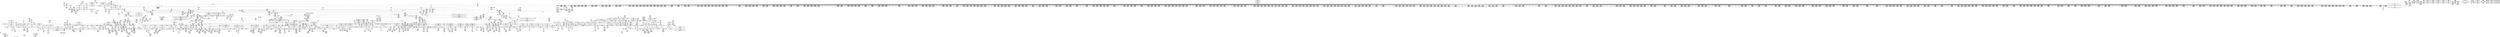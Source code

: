 digraph {
	CE0x46253a0 [shape=record,shape=Mrecord,label="{CE0x46253a0|_ret_i32_%call2,_!dbg_!27718|security/selinux/hooks.c,1544}"]
	CE0x46e2410 [shape=record,shape=Mrecord,label="{CE0x46e2410|i8*_getelementptr_inbounds_(_42_x_i8_,_42_x_i8_*_.str46,_i32_0,_i32_0)|*Constant*|*SummSink*}"]
	CE0x472f750 [shape=record,shape=Mrecord,label="{CE0x472f750|_call_void___rcu_read_unlock()_#10,_!dbg_!27734|include/linux/rcupdate.h,937|*SummSource*}"]
	CE0x4695f50 [shape=record,shape=Mrecord,label="{CE0x4695f50|task_sid:_if.end|*SummSource*}"]
	CE0x465e2c0 [shape=record,shape=Mrecord,label="{CE0x465e2c0|GLOBAL:_get_current|*Constant*}"]
	CE0x469e4e0 [shape=record,shape=Mrecord,label="{CE0x469e4e0|2472:_%struct.cred*,_:_CRE_528,536_|*MultipleSource*|Function::task_sid&Arg::task::|Function::current_has_perm&Arg::tsk::|Function::selinux_task_getscheduler&Arg::p::|security/selinux/hooks.c,208}"]
	CE0x46e8950 [shape=record,shape=Mrecord,label="{CE0x46e8950|task_sid:_tmp20|security/selinux/hooks.c,208|*SummSource*}"]
	CE0x4670370 [shape=record,shape=Mrecord,label="{CE0x4670370|2472:_%struct.cred*,_:_CRE_480,488_|*MultipleSource*|Function::task_sid&Arg::task::|Function::current_has_perm&Arg::tsk::|Function::selinux_task_getscheduler&Arg::p::|security/selinux/hooks.c,208}"]
	CE0x4718730 [shape=record,shape=Mrecord,label="{CE0x4718730|cred_sid:_sid|security/selinux/hooks.c,197}"]
	CE0x46a0fd0 [shape=record,shape=Mrecord,label="{CE0x46a0fd0|i64*_getelementptr_inbounds_(_13_x_i64_,_13_x_i64_*___llvm_gcov_ctr126,_i64_0,_i64_8)|*Constant*}"]
	CE0x4622f40 [shape=record,shape=Mrecord,label="{CE0x4622f40|current_sid:_call4|security/selinux/hooks.c,218}"]
	CE0x46d2d90 [shape=record,shape=Mrecord,label="{CE0x46d2d90|2472:_%struct.cred*,_:_CRE_6632,6640_|*MultipleSource*|Function::task_sid&Arg::task::|Function::current_has_perm&Arg::tsk::|Function::selinux_task_getscheduler&Arg::p::|security/selinux/hooks.c,208}"]
	CE0x46b01a0 [shape=record,shape=Mrecord,label="{CE0x46b01a0|2472:_%struct.cred*,_:_CRE_2504,2508_|*MultipleSource*|Function::task_sid&Arg::task::|Function::current_has_perm&Arg::tsk::|Function::selinux_task_getscheduler&Arg::p::|security/selinux/hooks.c,208}"]
	CE0x47174a0 [shape=record,shape=Mrecord,label="{CE0x47174a0|cred_sid:_bb}"]
	CE0x46eab90 [shape=record,shape=Mrecord,label="{CE0x46eab90|i64*_getelementptr_inbounds_(_13_x_i64_,_13_x_i64_*___llvm_gcov_ctr126,_i64_0,_i64_9)|*Constant*|*SummSink*}"]
	CE0x46d5bf0 [shape=record,shape=Mrecord,label="{CE0x46d5bf0|2472:_%struct.cred*,_:_CRE_10592,10600_|*MultipleSource*|Function::task_sid&Arg::task::|Function::current_has_perm&Arg::tsk::|Function::selinux_task_getscheduler&Arg::p::|security/selinux/hooks.c,208}"]
	CE0x470b7e0 [shape=record,shape=Mrecord,label="{CE0x470b7e0|rcu_read_unlock:_tmp3|*SummSink*}"]
	CE0x46458d0 [shape=record,shape=Mrecord,label="{CE0x46458d0|current_sid:_tmp13|security/selinux/hooks.c,218|*SummSink*}"]
	CE0x46c5c60 [shape=record,shape=Mrecord,label="{CE0x46c5c60|2472:_%struct.cred*,_:_CRE_6144,6152_|*MultipleSource*|Function::task_sid&Arg::task::|Function::current_has_perm&Arg::tsk::|Function::selinux_task_getscheduler&Arg::p::|security/selinux/hooks.c,208}"]
	CE0x46cf720 [shape=record,shape=Mrecord,label="{CE0x46cf720|2472:_%struct.cred*,_:_CRE_6464,6472_|*MultipleSource*|Function::task_sid&Arg::task::|Function::current_has_perm&Arg::tsk::|Function::selinux_task_getscheduler&Arg::p::|security/selinux/hooks.c,208}"]
	CE0x46bcb20 [shape=record,shape=Mrecord,label="{CE0x46bcb20|2472:_%struct.cred*,_:_CRE_2954,2955_}"]
	CE0x46bef80 [shape=record,shape=Mrecord,label="{CE0x46bef80|2472:_%struct.cred*,_:_CRE_3008,3024_|*MultipleSource*|Function::task_sid&Arg::task::|Function::current_has_perm&Arg::tsk::|Function::selinux_task_getscheduler&Arg::p::|security/selinux/hooks.c,208}"]
	CE0x46c9530 [shape=record,shape=Mrecord,label="{CE0x46c9530|2472:_%struct.cred*,_:_CRE_6300,6301_}"]
	CE0x472a300 [shape=record,shape=Mrecord,label="{CE0x472a300|__preempt_count_sub:_val|Function::__preempt_count_sub&Arg::val::|*SummSource*}"]
	CE0x46c9d80 [shape=record,shape=Mrecord,label="{CE0x46c9d80|2472:_%struct.cred*,_:_CRE_6307,6308_}"]
	CE0x4658830 [shape=record,shape=Mrecord,label="{CE0x4658830|2472:_%struct.cred*,_:_CRE_328,336_|*MultipleSource*|Function::task_sid&Arg::task::|Function::current_has_perm&Arg::tsk::|Function::selinux_task_getscheduler&Arg::p::|security/selinux/hooks.c,208}"]
	CE0x46c4730 [shape=record,shape=Mrecord,label="{CE0x46c4730|2472:_%struct.cred*,_:_CRE_5952,5960_|*MultipleSource*|Function::task_sid&Arg::task::|Function::current_has_perm&Arg::tsk::|Function::selinux_task_getscheduler&Arg::p::|security/selinux/hooks.c,208}"]
	CE0x4673720 [shape=record,shape=Mrecord,label="{CE0x4673720|i64_0|*Constant*|*SummSink*}"]
	CE0x476b090 [shape=record,shape=Mrecord,label="{CE0x476b090|__preempt_count_add:_bb|*SummSink*}"]
	CE0x4758990 [shape=record,shape=Mrecord,label="{CE0x4758990|__rcu_read_unlock:_tmp7|include/linux/rcupdate.h,245|*SummSource*}"]
	CE0x46bc790 [shape=record,shape=Mrecord,label="{CE0x46bc790|2472:_%struct.cred*,_:_CRE_2951,2952_}"]
	CE0x469e6d0 [shape=record,shape=Mrecord,label="{CE0x469e6d0|2472:_%struct.cred*,_:_CRE_536,544_|*MultipleSource*|Function::task_sid&Arg::task::|Function::current_has_perm&Arg::tsk::|Function::selinux_task_getscheduler&Arg::p::|security/selinux/hooks.c,208}"]
	CE0x46ca960 [shape=record,shape=Mrecord,label="{CE0x46ca960|2472:_%struct.cred*,_:_CRE_6317,6318_}"]
	CE0x463d390 [shape=record,shape=Mrecord,label="{CE0x463d390|rcu_read_lock:_tmp11|include/linux/rcupdate.h,882|*SummSource*}"]
	CE0x46a96c0 [shape=record,shape=Mrecord,label="{CE0x46a96c0|2472:_%struct.cred*,_:_CRE_2048,2052_|*MultipleSource*|Function::task_sid&Arg::task::|Function::current_has_perm&Arg::tsk::|Function::selinux_task_getscheduler&Arg::p::|security/selinux/hooks.c,208}"]
	CE0x465b770 [shape=record,shape=Mrecord,label="{CE0x465b770|0:_i8,_:_GCMR_rcu_read_lock.__warned_internal_global_i8_0,_section_.data.unlikely_,_align_1:_elem_0:default:}"]
	CE0x4639f50 [shape=record,shape=Mrecord,label="{CE0x4639f50|2472:_%struct.cred*,_:_CRE_695,696_}"]
	CE0x472e3a0 [shape=record,shape=Mrecord,label="{CE0x472e3a0|rcu_lock_release:_entry|*SummSource*}"]
	CE0x4637310 [shape=record,shape=Mrecord,label="{CE0x4637310|i64_1|*Constant*|*SummSink*}"]
	CE0x463ad80 [shape=record,shape=Mrecord,label="{CE0x463ad80|avc_has_perm:_tsid|Function::avc_has_perm&Arg::tsid::|*SummSink*}"]
	CE0x470b510 [shape=record,shape=Mrecord,label="{CE0x470b510|_ret_void,_!dbg_!27719|./arch/x86/include/asm/preempt.h,73}"]
	CE0x4724750 [shape=record,shape=Mrecord,label="{CE0x4724750|rcu_read_unlock:_if.end|*SummSink*}"]
	CE0x470c7b0 [shape=record,shape=Mrecord,label="{CE0x470c7b0|rcu_read_unlock:_tobool1|include/linux/rcupdate.h,933|*SummSource*}"]
	CE0x47650e0 [shape=record,shape=Mrecord,label="{CE0x47650e0|__rcu_read_lock:_bb|*SummSource*}"]
	CE0x46d5230 [shape=record,shape=Mrecord,label="{CE0x46d5230|2472:_%struct.cred*,_:_CRE_10568,10572_|*MultipleSource*|Function::task_sid&Arg::task::|Function::current_has_perm&Arg::tsk::|Function::selinux_task_getscheduler&Arg::p::|security/selinux/hooks.c,208}"]
	CE0x4646800 [shape=record,shape=Mrecord,label="{CE0x4646800|current_has_perm:_perms|Function::current_has_perm&Arg::perms::|*SummSource*}"]
	CE0x46acb30 [shape=record,shape=Mrecord,label="{CE0x46acb30|2472:_%struct.cred*,_:_CRE_2272,2280_|*MultipleSource*|Function::task_sid&Arg::task::|Function::current_has_perm&Arg::tsk::|Function::selinux_task_getscheduler&Arg::p::|security/selinux/hooks.c,208}"]
	CE0x471ef60 [shape=record,shape=Mrecord,label="{CE0x471ef60|i64*_getelementptr_inbounds_(_11_x_i64_,_11_x_i64_*___llvm_gcov_ctr132,_i64_0,_i64_1)|*Constant*}"]
	CE0x46eea20 [shape=record,shape=Mrecord,label="{CE0x46eea20|rcu_read_unlock:_entry|*SummSource*}"]
	CE0x46c44a0 [shape=record,shape=Mrecord,label="{CE0x46c44a0|2472:_%struct.cred*,_:_CRE_5944,5952_|*MultipleSource*|Function::task_sid&Arg::task::|Function::current_has_perm&Arg::tsk::|Function::selinux_task_getscheduler&Arg::p::|security/selinux/hooks.c,208}"]
	CE0x46fe040 [shape=record,shape=Mrecord,label="{CE0x46fe040|rcu_lock_acquire:_tmp6|*SummSource*}"]
	CE0x46cc840 [shape=record,shape=Mrecord,label="{CE0x46cc840|2472:_%struct.cred*,_:_CRE_6343,6344_}"]
	CE0x471a9f0 [shape=record,shape=Mrecord,label="{CE0x471a9f0|i64*_getelementptr_inbounds_(_11_x_i64_,_11_x_i64_*___llvm_gcov_ctr132,_i64_0,_i64_0)|*Constant*|*SummSink*}"]
	CE0x4694df0 [shape=record,shape=Mrecord,label="{CE0x4694df0|rcu_read_unlock:_tmp12|include/linux/rcupdate.h,933|*SummSink*}"]
	CE0x46bcd80 [shape=record,shape=Mrecord,label="{CE0x46bcd80|2472:_%struct.cred*,_:_CRE_2956,2957_}"]
	CE0x46a8ae0 [shape=record,shape=Mrecord,label="{CE0x46a8ae0|2472:_%struct.cred*,_:_CRE_2020,2032_|*MultipleSource*|Function::task_sid&Arg::task::|Function::current_has_perm&Arg::tsk::|Function::selinux_task_getscheduler&Arg::p::|security/selinux/hooks.c,208}"]
	CE0x46305d0 [shape=record,shape=Mrecord,label="{CE0x46305d0|i32_0|*Constant*}"]
	CE0x46f2c30 [shape=record,shape=Mrecord,label="{CE0x46f2c30|task_sid:_tobool1|security/selinux/hooks.c,208}"]
	CE0x465c080 [shape=record,shape=Mrecord,label="{CE0x465c080|current_sid:_tmp6|security/selinux/hooks.c,218|*SummSource*}"]
	CE0x46be2e0 [shape=record,shape=Mrecord,label="{CE0x46be2e0|2472:_%struct.cred*,_:_CRE_2974,2975_}"]
	CE0x46ebcb0 [shape=record,shape=Mrecord,label="{CE0x46ebcb0|task_sid:_tmp26|security/selinux/hooks.c,208}"]
	CE0x476d220 [shape=record,shape=Mrecord,label="{CE0x476d220|__rcu_read_unlock:_tmp4|include/linux/rcupdate.h,244|*SummSource*}"]
	CE0x470e6c0 [shape=record,shape=Mrecord,label="{CE0x470e6c0|GLOBAL:___preempt_count|Global_var:__preempt_count|*SummSource*}"]
	CE0x46b54f0 [shape=record,shape=Mrecord,label="{CE0x46b54f0|2472:_%struct.cred*,_:_CRE_2728,2736_|*MultipleSource*|Function::task_sid&Arg::task::|Function::current_has_perm&Arg::tsk::|Function::selinux_task_getscheduler&Arg::p::|security/selinux/hooks.c,208}"]
	CE0x463ef10 [shape=record,shape=Mrecord,label="{CE0x463ef10|task_sid:_tmp2}"]
	CE0x46a2060 [shape=record,shape=Mrecord,label="{CE0x46a2060|_call_void_lockdep_rcu_suspicious(i8*_getelementptr_inbounds_(_25_x_i8_,_25_x_i8_*_.str3,_i32_0,_i32_0),_i32_208,_i8*_getelementptr_inbounds_(_41_x_i8_,_41_x_i8_*_.str44,_i32_0,_i32_0))_#10,_!dbg_!27732|security/selinux/hooks.c,208}"]
	CE0x46ceda0 [shape=record,shape=Mrecord,label="{CE0x46ceda0|2472:_%struct.cred*,_:_CRE_6432,6436_|*MultipleSource*|Function::task_sid&Arg::task::|Function::current_has_perm&Arg::tsk::|Function::selinux_task_getscheduler&Arg::p::|security/selinux/hooks.c,208}"]
	CE0x470dd00 [shape=record,shape=Mrecord,label="{CE0x470dd00|rcu_read_unlock:_call3|include/linux/rcupdate.h,933|*SummSink*}"]
	CE0x46c8d40 [shape=record,shape=Mrecord,label="{CE0x46c8d40|2472:_%struct.cred*,_:_CRE_6293,6294_}"]
	CE0x4781220 [shape=record,shape=Mrecord,label="{CE0x4781220|i64*_getelementptr_inbounds_(_4_x_i64_,_4_x_i64_*___llvm_gcov_ctr129,_i64_0,_i64_2)|*Constant*|*SummSource*}"]
	CE0x4695210 [shape=record,shape=Mrecord,label="{CE0x4695210|get_current:_tmp|*SummSource*}"]
	CE0x46ba190 [shape=record,shape=Mrecord,label="{CE0x46ba190|2472:_%struct.cred*,_:_CRE_2919,2920_}"]
	CE0x4627270 [shape=record,shape=Mrecord,label="{CE0x4627270|task_sid:_do.body5|*SummSource*}"]
	CE0x4753e20 [shape=record,shape=Mrecord,label="{CE0x4753e20|rcu_lock_acquire:_tmp2}"]
	CE0x46a1740 [shape=record,shape=Mrecord,label="{CE0x46a1740|task_sid:_tmp18|security/selinux/hooks.c,208|*SummSink*}"]
	CE0x465ad80 [shape=record,shape=Mrecord,label="{CE0x465ad80|rcu_lock_acquire:_entry}"]
	CE0x477d5d0 [shape=record,shape=Mrecord,label="{CE0x477d5d0|__preempt_count_add:_do.body|*SummSource*}"]
	CE0x46ca370 [shape=record,shape=Mrecord,label="{CE0x46ca370|2472:_%struct.cred*,_:_CRE_6312,6313_}"]
	CE0x46e0210 [shape=record,shape=Mrecord,label="{CE0x46e0210|i64*_getelementptr_inbounds_(_11_x_i64_,_11_x_i64_*___llvm_gcov_ctr127,_i64_0,_i64_0)|*Constant*|*SummSink*}"]
	CE0x4754360 [shape=record,shape=Mrecord,label="{CE0x4754360|rcu_lock_release:_tmp1|*SummSource*}"]
	CE0x476ca80 [shape=record,shape=Mrecord,label="{CE0x476ca80|__rcu_read_unlock:_tmp3}"]
	CE0x46af360 [shape=record,shape=Mrecord,label="{CE0x46af360|2472:_%struct.cred*,_:_CRE_2408,2416_|*MultipleSource*|Function::task_sid&Arg::task::|Function::current_has_perm&Arg::tsk::|Function::selinux_task_getscheduler&Arg::p::|security/selinux/hooks.c,208}"]
	CE0x471b8d0 [shape=record,shape=Mrecord,label="{CE0x471b8d0|rcu_read_unlock:_call|include/linux/rcupdate.h,933}"]
	CE0x462ac80 [shape=record,shape=Mrecord,label="{CE0x462ac80|i16_2|*Constant*|*SummSource*}"]
	CE0x470e3d0 [shape=record,shape=Mrecord,label="{CE0x470e3d0|_call_void_mcount()_#3|*SummSource*}"]
	CE0x4694f60 [shape=record,shape=Mrecord,label="{CE0x4694f60|rcu_read_lock:_do.end|*SummSource*}"]
	CE0x4766210 [shape=record,shape=Mrecord,label="{CE0x4766210|i64*_getelementptr_inbounds_(_4_x_i64_,_4_x_i64_*___llvm_gcov_ctr134,_i64_0,_i64_1)|*Constant*|*SummSource*}"]
	CE0x4722430 [shape=record,shape=Mrecord,label="{CE0x4722430|GLOBAL:___preempt_count_sub|*Constant*|*SummSource*}"]
	CE0x46c6fc0 [shape=record,shape=Mrecord,label="{CE0x46c6fc0|2472:_%struct.cred*,_:_CRE_6208,6216_|*MultipleSource*|Function::task_sid&Arg::task::|Function::current_has_perm&Arg::tsk::|Function::selinux_task_getscheduler&Arg::p::|security/selinux/hooks.c,208}"]
	CE0x46b0b20 [shape=record,shape=Mrecord,label="{CE0x46b0b20|2472:_%struct.cred*,_:_CRE_2521,2522_}"]
	CE0x46cc970 [shape=record,shape=Mrecord,label="{CE0x46cc970|2472:_%struct.cred*,_:_CRE_6344,6345_}"]
	CE0x4674980 [shape=record,shape=Mrecord,label="{CE0x4674980|i32_218|*Constant*}"]
	CE0x472f430 [shape=record,shape=Mrecord,label="{CE0x472f430|_ret_void,_!dbg_!27717|include/linux/rcupdate.h,424}"]
	CE0x46a39f0 [shape=record,shape=Mrecord,label="{CE0x46a39f0|2472:_%struct.cred*,_:_CRE_720,728_|*MultipleSource*|Function::task_sid&Arg::task::|Function::current_has_perm&Arg::tsk::|Function::selinux_task_getscheduler&Arg::p::|security/selinux/hooks.c,208}"]
	CE0x46ef350 [shape=record,shape=Mrecord,label="{CE0x46ef350|get_current:_bb|*SummSource*}"]
	CE0x4636110 [shape=record,shape=Mrecord,label="{CE0x4636110|current_sid:_tmp10|security/selinux/hooks.c,218}"]
	CE0x463e9f0 [shape=record,shape=Mrecord,label="{CE0x463e9f0|current_sid:_tmp24|security/selinux/hooks.c,220|*SummSink*}"]
	CE0x46d75d0 [shape=record,shape=Mrecord,label="{CE0x46d75d0|task_sid:_tmp10|security/selinux/hooks.c,208}"]
	CE0x468dec0 [shape=record,shape=Mrecord,label="{CE0x468dec0|get_current:_tmp4|./arch/x86/include/asm/current.h,14|*SummSink*}"]
	CE0x4730580 [shape=record,shape=Mrecord,label="{CE0x4730580|_ret_void,_!dbg_!27717|include/linux/rcupdate.h,245}"]
	CE0x467fd60 [shape=record,shape=Mrecord,label="{CE0x467fd60|GLOBAL:___rcu_read_lock|*Constant*|*SummSink*}"]
	CE0x477fa40 [shape=record,shape=Mrecord,label="{CE0x477fa40|__preempt_count_sub:_tmp}"]
	CE0x46b1d90 [shape=record,shape=Mrecord,label="{CE0x46b1d90|2472:_%struct.cred*,_:_CRE_2536,2544_|*MultipleSource*|Function::task_sid&Arg::task::|Function::current_has_perm&Arg::tsk::|Function::selinux_task_getscheduler&Arg::p::|security/selinux/hooks.c,208}"]
	CE0x462f490 [shape=record,shape=Mrecord,label="{CE0x462f490|i32_(i32,_i32,_i16,_i32,_%struct.common_audit_data*)*_bitcast_(i32_(i32,_i32,_i16,_i32,_%struct.common_audit_data.495*)*_avc_has_perm_to_i32_(i32,_i32,_i16,_i32,_%struct.common_audit_data*)*)|*Constant*|*SummSource*}"]
	CE0x4674c10 [shape=record,shape=Mrecord,label="{CE0x4674c10|i32_218|*Constant*|*SummSource*}"]
	CE0x46b1110 [shape=record,shape=Mrecord,label="{CE0x46b1110|2472:_%struct.cred*,_:_CRE_2525,2526_}"]
	CE0x463c6a0 [shape=record,shape=Mrecord,label="{CE0x463c6a0|current_sid:_tmp22|security/selinux/hooks.c,218|*SummSink*}"]
	CE0x46d60d0 [shape=record,shape=Mrecord,label="{CE0x46d60d0|2472:_%struct.cred*,_:_CRE_10604,10608_|*MultipleSource*|Function::task_sid&Arg::task::|Function::current_has_perm&Arg::tsk::|Function::selinux_task_getscheduler&Arg::p::|security/selinux/hooks.c,208}"]
	CE0x46ec2c0 [shape=record,shape=Mrecord,label="{CE0x46ec2c0|i64*_getelementptr_inbounds_(_13_x_i64_,_13_x_i64_*___llvm_gcov_ctr126,_i64_0,_i64_12)|*Constant*|*SummSink*}"]
	CE0x46d28a0 [shape=record,shape=Mrecord,label="{CE0x46d28a0|2472:_%struct.cred*,_:_CRE_6616,6624_|*MultipleSource*|Function::task_sid&Arg::task::|Function::current_has_perm&Arg::tsk::|Function::selinux_task_getscheduler&Arg::p::|security/selinux/hooks.c,208}"]
	CE0x46cfbb0 [shape=record,shape=Mrecord,label="{CE0x46cfbb0|2472:_%struct.cred*,_:_CRE_6474,6476_|*MultipleSource*|Function::task_sid&Arg::task::|Function::current_has_perm&Arg::tsk::|Function::selinux_task_getscheduler&Arg::p::|security/selinux/hooks.c,208}"]
	CE0x46f2250 [shape=record,shape=Mrecord,label="{CE0x46f2250|GLOBAL:_task_sid.__warned|Global_var:task_sid.__warned}"]
	CE0x47ade80 [shape=record,shape=Mrecord,label="{CE0x47ade80|__preempt_count_sub:_tmp3|*SummSource*}"]
	CE0x477a480 [shape=record,shape=Mrecord,label="{CE0x477a480|_call_void_asm_addl_$1,_%gs:$0_,_*m,ri,*m,_dirflag_,_fpsr_,_flags_(i32*___preempt_count,_i32_%val,_i32*___preempt_count)_#3,_!dbg_!27714,_!srcloc_!27717|./arch/x86/include/asm/preempt.h,72|*SummSink*}"]
	CE0x46a7380 [shape=record,shape=Mrecord,label="{CE0x46a7380|2472:_%struct.cred*,_:_CRE_1928,1936_|*MultipleSource*|Function::task_sid&Arg::task::|Function::current_has_perm&Arg::tsk::|Function::selinux_task_getscheduler&Arg::p::|security/selinux/hooks.c,208}"]
	CE0x464fee0 [shape=record,shape=Mrecord,label="{CE0x464fee0|current_sid:_tmp2}"]
	CE0x4687ec0 [shape=record,shape=Mrecord,label="{CE0x4687ec0|rcu_read_lock:_tmp9|include/linux/rcupdate.h,882}"]
	CE0x46d76b0 [shape=record,shape=Mrecord,label="{CE0x46d76b0|i64*_getelementptr_inbounds_(_13_x_i64_,_13_x_i64_*___llvm_gcov_ctr126,_i64_0,_i64_8)|*Constant*|*SummSink*}"]
	CE0x46bd4a0 [shape=record,shape=Mrecord,label="{CE0x46bd4a0|2472:_%struct.cred*,_:_CRE_2962,2963_}"]
	CE0x47292b0 [shape=record,shape=Mrecord,label="{CE0x47292b0|__rcu_read_lock:_do.body|*SummSource*}"]
	CE0x4658080 [shape=record,shape=Mrecord,label="{CE0x4658080|i32_1|*Constant*|*SummSink*}"]
	CE0x477fd30 [shape=record,shape=Mrecord,label="{CE0x477fd30|__preempt_count_add:_tmp}"]
	CE0x4685170 [shape=record,shape=Mrecord,label="{CE0x4685170|_call_void_mcount()_#3|*SummSource*}"]
	CE0x46b1210 [shape=record,shape=Mrecord,label="{CE0x46b1210|2472:_%struct.cred*,_:_CRE_2526,2527_}"]
	CE0x46c31a0 [shape=record,shape=Mrecord,label="{CE0x46c31a0|2472:_%struct.cred*,_:_CRE_5880,5888_|*MultipleSource*|Function::task_sid&Arg::task::|Function::current_has_perm&Arg::tsk::|Function::selinux_task_getscheduler&Arg::p::|security/selinux/hooks.c,208}"]
	CE0x4627c20 [shape=record,shape=Mrecord,label="{CE0x4627c20|i64_5|*Constant*}"]
	CE0x46d7b10 [shape=record,shape=Mrecord,label="{CE0x46d7b10|task_sid:_tmp10|security/selinux/hooks.c,208|*SummSource*}"]
	CE0x46acff0 [shape=record,shape=Mrecord,label="{CE0x46acff0|2472:_%struct.cred*,_:_CRE_2288,2296_|*MultipleSource*|Function::task_sid&Arg::task::|Function::current_has_perm&Arg::tsk::|Function::selinux_task_getscheduler&Arg::p::|security/selinux/hooks.c,208}"]
	CE0x4658190 [shape=record,shape=Mrecord,label="{CE0x4658190|current_sid:_sid|security/selinux/hooks.c,220}"]
	CE0x470e310 [shape=record,shape=Mrecord,label="{CE0x470e310|_call_void_mcount()_#3}"]
	CE0x46e9a70 [shape=record,shape=Mrecord,label="{CE0x46e9a70|task_sid:_tmp23|security/selinux/hooks.c,208}"]
	CE0x4659530 [shape=record,shape=Mrecord,label="{CE0x4659530|task_sid:_if.then|*SummSource*}"]
	CE0x4766ae0 [shape=record,shape=Mrecord,label="{CE0x4766ae0|_call_void_mcount()_#3|*SummSink*}"]
	CE0x46d10e0 [shape=record,shape=Mrecord,label="{CE0x46d10e0|2472:_%struct.cred*,_:_CRE_6528,6536_|*MultipleSource*|Function::task_sid&Arg::task::|Function::current_has_perm&Arg::tsk::|Function::selinux_task_getscheduler&Arg::p::|security/selinux/hooks.c,208}"]
	CE0x4651730 [shape=record,shape=Mrecord,label="{CE0x4651730|current_sid:_bb|*SummSource*}"]
	CE0x4687d40 [shape=record,shape=Mrecord,label="{CE0x4687d40|rcu_read_lock:_tmp9|include/linux/rcupdate.h,882|*SummSource*}"]
	CE0x466c4c0 [shape=record,shape=Mrecord,label="{CE0x466c4c0|current_sid:_sid|security/selinux/hooks.c,220|*SummSink*}"]
	CE0x46d4060 [shape=record,shape=Mrecord,label="{CE0x46d4060|2472:_%struct.cred*,_:_CRE_6680,6684_|*MultipleSource*|Function::task_sid&Arg::task::|Function::current_has_perm&Arg::tsk::|Function::selinux_task_getscheduler&Arg::p::|security/selinux/hooks.c,208}"]
	CE0x46c8e40 [shape=record,shape=Mrecord,label="{CE0x46c8e40|2472:_%struct.cred*,_:_CRE_6294,6295_}"]
	CE0x466d380 [shape=record,shape=Mrecord,label="{CE0x466d380|current_sid:_security|security/selinux/hooks.c,218}"]
	CE0x468afc0 [shape=record,shape=Mrecord,label="{CE0x468afc0|_call_void_mcount()_#3}"]
	CE0x462af60 [shape=record,shape=Mrecord,label="{CE0x462af60|avc_has_perm:_tclass|Function::avc_has_perm&Arg::tclass::|*SummSource*}"]
	CE0x471c8d0 [shape=record,shape=Mrecord,label="{CE0x471c8d0|rcu_lock_acquire:_tmp}"]
	CE0x4780160 [shape=record,shape=Mrecord,label="{CE0x4780160|_call_void_asm_addl_$1,_%gs:$0_,_*m,ri,*m,_dirflag_,_fpsr_,_flags_(i32*___preempt_count,_i32_%val,_i32*___preempt_count)_#3,_!dbg_!27714,_!srcloc_!27717|./arch/x86/include/asm/preempt.h,72}"]
	CE0x46a2ba0 [shape=record,shape=Mrecord,label="{CE0x46a2ba0|i32_208|*Constant*|*SummSink*}"]
	CE0x46e9810 [shape=record,shape=Mrecord,label="{CE0x46e9810|i64*_getelementptr_inbounds_(_13_x_i64_,_13_x_i64_*___llvm_gcov_ctr126,_i64_0,_i64_10)|*Constant*|*SummSink*}"]
	CE0x46d1830 [shape=record,shape=Mrecord,label="{CE0x46d1830|2472:_%struct.cred*,_:_CRE_6552,6560_|*MultipleSource*|Function::task_sid&Arg::task::|Function::current_has_perm&Arg::tsk::|Function::selinux_task_getscheduler&Arg::p::|security/selinux/hooks.c,208}"]
	CE0x4654990 [shape=record,shape=Mrecord,label="{CE0x4654990|task_sid:_tmp1|*SummSink*}"]
	"CONST[source:1(input),value:2(dynamic)][purpose:{object}]"
	CE0x46c9070 [shape=record,shape=Mrecord,label="{CE0x46c9070|2472:_%struct.cred*,_:_CRE_6296,6297_}"]
	CE0x46bd110 [shape=record,shape=Mrecord,label="{CE0x46bd110|2472:_%struct.cred*,_:_CRE_2959,2960_}"]
	CE0x4706870 [shape=record,shape=Mrecord,label="{CE0x4706870|i64*_getelementptr_inbounds_(_4_x_i64_,_4_x_i64_*___llvm_gcov_ctr129,_i64_0,_i64_0)|*Constant*}"]
	CE0x4682e20 [shape=record,shape=Mrecord,label="{CE0x4682e20|2472:_%struct.cred*,_:_CRE_152,160_|*MultipleSource*|Function::task_sid&Arg::task::|Function::current_has_perm&Arg::tsk::|Function::selinux_task_getscheduler&Arg::p::|security/selinux/hooks.c,208}"]
	CE0x462ba30 [shape=record,shape=Mrecord,label="{CE0x462ba30|%struct.common_audit_data*_null|*Constant*}"]
	CE0x59bf5d0 [shape=record,shape=Mrecord,label="{CE0x59bf5d0|selinux_task_getscheduler:_tmp1|*SummSink*}"]
	CE0x46edc20 [shape=record,shape=Mrecord,label="{CE0x46edc20|cred_sid:_cred|Function::cred_sid&Arg::cred::|*SummSink*}"]
	CE0x46eb590 [shape=record,shape=Mrecord,label="{CE0x46eb590|task_sid:_tmp25|security/selinux/hooks.c,208|*SummSource*}"]
	CE0x470f210 [shape=record,shape=Mrecord,label="{CE0x470f210|i64*_getelementptr_inbounds_(_11_x_i64_,_11_x_i64_*___llvm_gcov_ctr132,_i64_0,_i64_8)|*Constant*|*SummSource*}"]
	CE0x46e77f0 [shape=record,shape=Mrecord,label="{CE0x46e77f0|get_current:_tmp1}"]
	CE0x463fdd0 [shape=record,shape=Mrecord,label="{CE0x463fdd0|get_current:_tmp4|./arch/x86/include/asm/current.h,14}"]
	CE0x46bc8c0 [shape=record,shape=Mrecord,label="{CE0x46bc8c0|2472:_%struct.cred*,_:_CRE_2952,2953_}"]
	CE0x46c0940 [shape=record,shape=Mrecord,label="{CE0x46c0940|2472:_%struct.cred*,_:_CRE_3104,3108_|*MultipleSource*|Function::task_sid&Arg::task::|Function::current_has_perm&Arg::tsk::|Function::selinux_task_getscheduler&Arg::p::|security/selinux/hooks.c,208}"]
	CE0x47250b0 [shape=record,shape=Mrecord,label="{CE0x47250b0|GLOBAL:_rcu_read_unlock.__warned|Global_var:rcu_read_unlock.__warned}"]
	CE0x4657820 [shape=record,shape=Mrecord,label="{CE0x4657820|current_sid:_tmp12|security/selinux/hooks.c,218}"]
	CE0x47562a0 [shape=record,shape=Mrecord,label="{CE0x47562a0|__preempt_count_sub:_sub|./arch/x86/include/asm/preempt.h,77|*SummSource*}"]
	CE0x471efd0 [shape=record,shape=Mrecord,label="{CE0x471efd0|rcu_read_unlock:_tmp1}"]
	CE0x4631e10 [shape=record,shape=Mrecord,label="{CE0x4631e10|i64*_getelementptr_inbounds_(_11_x_i64_,_11_x_i64_*___llvm_gcov_ctr125,_i64_0,_i64_10)|*Constant*|*SummSink*}"]
	CE0x46c0ba0 [shape=record,shape=Mrecord,label="{CE0x46c0ba0|2472:_%struct.cred*,_:_CRE_3108,3112_|*MultipleSource*|Function::task_sid&Arg::task::|Function::current_has_perm&Arg::tsk::|Function::selinux_task_getscheduler&Arg::p::|security/selinux/hooks.c,208}"]
	CE0x4648c50 [shape=record,shape=Mrecord,label="{CE0x4648c50|GLOBAL:___llvm_gcov_ctr125|Global_var:__llvm_gcov_ctr125|*SummSink*}"]
	CE0x4659460 [shape=record,shape=Mrecord,label="{CE0x4659460|task_sid:_if.then}"]
	CE0x471ad10 [shape=record,shape=Mrecord,label="{CE0x471ad10|GLOBAL:_rcu_lock_acquire|*Constant*|*SummSink*}"]
	CE0x470ed40 [shape=record,shape=Mrecord,label="{CE0x470ed40|rcu_read_unlock:_tmp16|include/linux/rcupdate.h,933|*SummSource*}"]
	CE0x47651d0 [shape=record,shape=Mrecord,label="{CE0x47651d0|_ret_void,_!dbg_!27720|./arch/x86/include/asm/preempt.h,78|*SummSource*}"]
	CE0x4646cc0 [shape=record,shape=Mrecord,label="{CE0x4646cc0|_ret_i32_%call7,_!dbg_!27749|security/selinux/hooks.c,210|*SummSource*}"]
	CE0x46bb230 [shape=record,shape=Mrecord,label="{CE0x46bb230|2472:_%struct.cred*,_:_CRE_2933,2934_}"]
	CE0x46c1060 [shape=record,shape=Mrecord,label="{CE0x46c1060|2472:_%struct.cred*,_:_CRE_3116,3120_|*MultipleSource*|Function::task_sid&Arg::task::|Function::current_has_perm&Arg::tsk::|Function::selinux_task_getscheduler&Arg::p::|security/selinux/hooks.c,208}"]
	CE0x46d2b00 [shape=record,shape=Mrecord,label="{CE0x46d2b00|2472:_%struct.cred*,_:_CRE_6624,6632_|*MultipleSource*|Function::task_sid&Arg::task::|Function::current_has_perm&Arg::tsk::|Function::selinux_task_getscheduler&Arg::p::|security/selinux/hooks.c,208}"]
	CE0x468d060 [shape=record,shape=Mrecord,label="{CE0x468d060|i64*_getelementptr_inbounds_(_11_x_i64_,_11_x_i64_*___llvm_gcov_ctr127,_i64_0,_i64_1)|*Constant*|*SummSource*}"]
	CE0x46b8440 [shape=record,shape=Mrecord,label="{CE0x46b8440|2472:_%struct.cred*,_:_CRE_2880,2884_|*MultipleSource*|Function::task_sid&Arg::task::|Function::current_has_perm&Arg::tsk::|Function::selinux_task_getscheduler&Arg::p::|security/selinux/hooks.c,208}"]
	CE0x464ee30 [shape=record,shape=Mrecord,label="{CE0x464ee30|i1_true|*Constant*|*SummSource*}"]
	CE0x46a41a0 [shape=record,shape=Mrecord,label="{CE0x46a41a0|2472:_%struct.cred*,_:_CRE_744,760_|*MultipleSource*|Function::task_sid&Arg::task::|Function::current_has_perm&Arg::tsk::|Function::selinux_task_getscheduler&Arg::p::|security/selinux/hooks.c,208}"]
	CE0x47183c0 [shape=record,shape=Mrecord,label="{CE0x47183c0|i32_1|*Constant*}"]
	CE0x46f7290 [shape=record,shape=Mrecord,label="{CE0x46f7290|__preempt_count_add:_tmp4|./arch/x86/include/asm/preempt.h,72}"]
	CE0x46fdce0 [shape=record,shape=Mrecord,label="{CE0x46fdce0|__preempt_count_add:_tmp6|./arch/x86/include/asm/preempt.h,73}"]
	CE0x465b520 [shape=record,shape=Mrecord,label="{CE0x465b520|rcu_read_lock:_tmp8|include/linux/rcupdate.h,882}"]
	CE0x469c1b0 [shape=record,shape=Mrecord,label="{CE0x469c1b0|_call_void_lockdep_rcu_suspicious(i8*_getelementptr_inbounds_(_25_x_i8_,_25_x_i8_*_.str45,_i32_0,_i32_0),_i32_934,_i8*_getelementptr_inbounds_(_44_x_i8_,_44_x_i8_*_.str47,_i32_0,_i32_0))_#10,_!dbg_!27726|include/linux/rcupdate.h,933}"]
	CE0x47103a0 [shape=record,shape=Mrecord,label="{CE0x47103a0|rcu_read_unlock:_do.end|*SummSink*}"]
	CE0x4627360 [shape=record,shape=Mrecord,label="{CE0x4627360|task_sid:_do.body5|*SummSink*}"]
	CE0x4724d00 [shape=record,shape=Mrecord,label="{CE0x4724d00|rcu_lock_release:_tmp2}"]
	CE0x46457f0 [shape=record,shape=Mrecord,label="{CE0x46457f0|current_sid:_tmp13|security/selinux/hooks.c,218}"]
	CE0x468ee10 [shape=record,shape=Mrecord,label="{CE0x468ee10|cred_sid:_tmp3}"]
	CE0x472d360 [shape=record,shape=Mrecord,label="{CE0x472d360|i64*_getelementptr_inbounds_(_11_x_i64_,_11_x_i64_*___llvm_gcov_ctr132,_i64_0,_i64_10)|*Constant*|*SummSource*}"]
	CE0x476af60 [shape=record,shape=Mrecord,label="{CE0x476af60|__preempt_count_add:_bb|*SummSource*}"]
	CE0x4652880 [shape=record,shape=Mrecord,label="{CE0x4652880|2472:_%struct.cred*,_:_CRE_432,440_|*MultipleSource*|Function::task_sid&Arg::task::|Function::current_has_perm&Arg::tsk::|Function::selinux_task_getscheduler&Arg::p::|security/selinux/hooks.c,208}"]
	CE0x468e7e0 [shape=record,shape=Mrecord,label="{CE0x468e7e0|rcu_read_lock:_tmp3|*SummSource*}"]
	CE0x4658c70 [shape=record,shape=Mrecord,label="{CE0x4658c70|2472:_%struct.cred*,_:_CRE_344,352_|*MultipleSource*|Function::task_sid&Arg::task::|Function::current_has_perm&Arg::tsk::|Function::selinux_task_getscheduler&Arg::p::|security/selinux/hooks.c,208}"]
	CE0x468ec30 [shape=record,shape=Mrecord,label="{CE0x468ec30|COLLAPSED:_GCMRE___llvm_gcov_ctr126_internal_global_13_x_i64_zeroinitializer:_elem_0:default:}"]
	CE0x46472a0 [shape=record,shape=Mrecord,label="{CE0x46472a0|GLOBAL:_current_sid|*Constant*}"]
	CE0x4642b00 [shape=record,shape=Mrecord,label="{CE0x4642b00|current_has_perm:_entry|*SummSink*}"]
	CE0x462e160 [shape=record,shape=Mrecord,label="{CE0x462e160|GLOBAL:_task_sid|*Constant*}"]
	CE0x46f4f90 [shape=record,shape=Mrecord,label="{CE0x46f4f90|_call_void_mcount()_#3|*SummSource*}"]
	CE0x4700930 [shape=record,shape=Mrecord,label="{CE0x4700930|rcu_lock_release:_tmp4|include/linux/rcupdate.h,423}"]
	CE0x46d1cf0 [shape=record,shape=Mrecord,label="{CE0x46d1cf0|2472:_%struct.cred*,_:_CRE_6568,6576_|*MultipleSource*|Function::task_sid&Arg::task::|Function::current_has_perm&Arg::tsk::|Function::selinux_task_getscheduler&Arg::p::|security/selinux/hooks.c,208}"]
	CE0x4674f50 [shape=record,shape=Mrecord,label="{CE0x4674f50|i32_218|*Constant*|*SummSink*}"]
	CE0x47756e0 [shape=record,shape=Mrecord,label="{CE0x47756e0|i64*_getelementptr_inbounds_(_4_x_i64_,_4_x_i64_*___llvm_gcov_ctr135,_i64_0,_i64_0)|*Constant*|*SummSource*}"]
	CE0x46ba650 [shape=record,shape=Mrecord,label="{CE0x46ba650|2472:_%struct.cred*,_:_CRE_2923,2924_}"]
	CE0x46ab370 [shape=record,shape=Mrecord,label="{CE0x46ab370|2472:_%struct.cred*,_:_CRE_2128,2136_|*MultipleSource*|Function::task_sid&Arg::task::|Function::current_has_perm&Arg::tsk::|Function::selinux_task_getscheduler&Arg::p::|security/selinux/hooks.c,208}"]
	CE0x46a9de0 [shape=record,shape=Mrecord,label="{CE0x46a9de0|2472:_%struct.cred*,_:_CRE_2064,2072_|*MultipleSource*|Function::task_sid&Arg::task::|Function::current_has_perm&Arg::tsk::|Function::selinux_task_getscheduler&Arg::p::|security/selinux/hooks.c,208}"]
	CE0x465ae30 [shape=record,shape=Mrecord,label="{CE0x465ae30|rcu_lock_acquire:_entry|*SummSink*}"]
	CE0x46fe0b0 [shape=record,shape=Mrecord,label="{CE0x46fe0b0|rcu_lock_acquire:_tmp6|*SummSink*}"]
	CE0x465c2f0 [shape=record,shape=Mrecord,label="{CE0x465c2f0|current_sid:_tmp7|security/selinux/hooks.c,218}"]
	CE0x4696060 [shape=record,shape=Mrecord,label="{CE0x4696060|task_sid:_if.end|*SummSink*}"]
	CE0x47536e0 [shape=record,shape=Mrecord,label="{CE0x47536e0|rcu_lock_acquire:_indirectgoto}"]
	CE0x47ae380 [shape=record,shape=Mrecord,label="{CE0x47ae380|__preempt_count_sub:_tmp4|./arch/x86/include/asm/preempt.h,77|*SummSink*}"]
	CE0x464f240 [shape=record,shape=Mrecord,label="{CE0x464f240|i64*_getelementptr_inbounds_(_11_x_i64_,_11_x_i64_*___llvm_gcov_ctr125,_i64_0,_i64_8)|*Constant*|*SummSource*}"]
	CE0x4621b00 [shape=record,shape=Mrecord,label="{CE0x4621b00|current_sid:_tobool1|security/selinux/hooks.c,218|*SummSource*}"]
	CE0x463b600 [shape=record,shape=Mrecord,label="{CE0x463b600|current_has_perm:_tmp1|*SummSource*}"]
	CE0x4775270 [shape=record,shape=Mrecord,label="{CE0x4775270|__preempt_count_sub:_do.end|*SummSink*}"]
	CE0x469d9e0 [shape=record,shape=Mrecord,label="{CE0x469d9e0|rcu_read_unlock:_tobool|include/linux/rcupdate.h,933|*SummSink*}"]
	CE0x464cc10 [shape=record,shape=Mrecord,label="{CE0x464cc10|i64*_getelementptr_inbounds_(_2_x_i64_,_2_x_i64_*___llvm_gcov_ctr288,_i64_0,_i64_1)|*Constant*|*SummSink*}"]
	CE0x472ffe0 [shape=record,shape=Mrecord,label="{CE0x472ffe0|__rcu_read_unlock:_entry|*SummSource*}"]
	CE0x46b4450 [shape=record,shape=Mrecord,label="{CE0x46b4450|2472:_%struct.cred*,_:_CRE_2688,2692_|*MultipleSource*|Function::task_sid&Arg::task::|Function::current_has_perm&Arg::tsk::|Function::selinux_task_getscheduler&Arg::p::|security/selinux/hooks.c,208}"]
	CE0x46ed4f0 [shape=record,shape=Mrecord,label="{CE0x46ed4f0|GLOBAL:_cred_sid|*Constant*|*SummSource*}"]
	CE0x4719900 [shape=record,shape=Mrecord,label="{CE0x4719900|__preempt_count_add:_entry}"]
	CE0x46bd700 [shape=record,shape=Mrecord,label="{CE0x46bd700|2472:_%struct.cred*,_:_CRE_2964,2965_}"]
	CE0x46ae2c0 [shape=record,shape=Mrecord,label="{CE0x46ae2c0|2472:_%struct.cred*,_:_CRE_2352,2360_|*MultipleSource*|Function::task_sid&Arg::task::|Function::current_has_perm&Arg::tsk::|Function::selinux_task_getscheduler&Arg::p::|security/selinux/hooks.c,208}"]
	CE0x476dac0 [shape=record,shape=Mrecord,label="{CE0x476dac0|__preempt_count_sub:_tmp5|./arch/x86/include/asm/preempt.h,77|*SummSink*}"]
	CE0x4724de0 [shape=record,shape=Mrecord,label="{CE0x4724de0|rcu_lock_release:_tmp2|*SummSink*}"]
	CE0x46ec520 [shape=record,shape=Mrecord,label="{CE0x46ec520|task_sid:_tmp27|security/selinux/hooks.c,208}"]
	CE0x4699380 [shape=record,shape=Mrecord,label="{CE0x4699380|cred_sid:_tmp|*SummSource*}"]
	CE0x46a70f0 [shape=record,shape=Mrecord,label="{CE0x46a70f0|2472:_%struct.cred*,_:_CRE_1920,1928_|*MultipleSource*|Function::task_sid&Arg::task::|Function::current_has_perm&Arg::tsk::|Function::selinux_task_getscheduler&Arg::p::|security/selinux/hooks.c,208}"]
	CE0x46efd20 [shape=record,shape=Mrecord,label="{CE0x46efd20|cred_sid:_security|security/selinux/hooks.c,196|*SummSink*}"]
	CE0x472cf50 [shape=record,shape=Mrecord,label="{CE0x472cf50|i64*_getelementptr_inbounds_(_11_x_i64_,_11_x_i64_*___llvm_gcov_ctr132,_i64_0,_i64_10)|*Constant*}"]
	CE0x4656520 [shape=record,shape=Mrecord,label="{CE0x4656520|2472:_%struct.cred*,_:_CRE_392,400_|*MultipleSource*|Function::task_sid&Arg::task::|Function::current_has_perm&Arg::tsk::|Function::selinux_task_getscheduler&Arg::p::|security/selinux/hooks.c,208}"]
	CE0x472e100 [shape=record,shape=Mrecord,label="{CE0x472e100|_call_void_rcu_lock_release(%struct.lockdep_map*_rcu_lock_map)_#10,_!dbg_!27733|include/linux/rcupdate.h,935|*SummSource*}"]
	CE0x46e0e70 [shape=record,shape=Mrecord,label="{CE0x46e0e70|i8*_getelementptr_inbounds_(_25_x_i8_,_25_x_i8_*_.str45,_i32_0,_i32_0)|*Constant*}"]
	CE0x46c12c0 [shape=record,shape=Mrecord,label="{CE0x46c12c0|2472:_%struct.cred*,_:_CRE_3120,3128_|*MultipleSource*|Function::task_sid&Arg::task::|Function::current_has_perm&Arg::tsk::|Function::selinux_task_getscheduler&Arg::p::|security/selinux/hooks.c,208}"]
	CE0x46cb2e0 [shape=record,shape=Mrecord,label="{CE0x46cb2e0|2472:_%struct.cred*,_:_CRE_6325,6326_}"]
	CE0x462b2e0 [shape=record,shape=Mrecord,label="{CE0x462b2e0|current_sid:_tmp15|security/selinux/hooks.c,218|*SummSink*}"]
	CE0x4766780 [shape=record,shape=Mrecord,label="{CE0x4766780|__rcu_read_unlock:_tmp3|*SummSource*}"]
	CE0x4753670 [shape=record,shape=Mrecord,label="{CE0x4753670|i64*_getelementptr_inbounds_(_4_x_i64_,_4_x_i64_*___llvm_gcov_ctr130,_i64_0,_i64_0)|*Constant*|*SummSink*}"]
	CE0x477c130 [shape=record,shape=Mrecord,label="{CE0x477c130|__rcu_read_unlock:_tmp5|include/linux/rcupdate.h,244}"]
	CE0x46fac60 [shape=record,shape=Mrecord,label="{CE0x46fac60|i64_ptrtoint_(i8*_blockaddress(_rcu_lock_acquire,_%__here)_to_i64)|*Constant*|*SummSink*}"]
	CE0x468d300 [shape=record,shape=Mrecord,label="{CE0x468d300|2472:_%struct.cred*,_:_CRE_112,116_|*MultipleSource*|Function::task_sid&Arg::task::|Function::current_has_perm&Arg::tsk::|Function::selinux_task_getscheduler&Arg::p::|security/selinux/hooks.c,208}"]
	CE0x46eebd0 [shape=record,shape=Mrecord,label="{CE0x46eebd0|rcu_read_unlock:_entry|*SummSink*}"]
	CE0x4633ec0 [shape=record,shape=Mrecord,label="{CE0x4633ec0|selinux_task_getscheduler:_tmp2|*SummSink*}"]
	CE0x462e290 [shape=record,shape=Mrecord,label="{CE0x462e290|current_has_perm:_call1|security/selinux/hooks.c,1543}"]
	CE0x463aae0 [shape=record,shape=Mrecord,label="{CE0x463aae0|avc_has_perm:_tsid|Function::avc_has_perm&Arg::tsid::}"]
	CE0x6166130 [shape=record,shape=Mrecord,label="{CE0x6166130|selinux_task_getscheduler:_p|Function::selinux_task_getscheduler&Arg::p::|*SummSource*}"]
	CE0x469cb50 [shape=record,shape=Mrecord,label="{CE0x469cb50|rcu_read_lock:_tmp14|include/linux/rcupdate.h,882|*SummSource*}"]
	CE0x47159c0 [shape=record,shape=Mrecord,label="{CE0x47159c0|rcu_read_lock:_tmp21|include/linux/rcupdate.h,884|*SummSource*}"]
	CE0x46bd830 [shape=record,shape=Mrecord,label="{CE0x46bd830|2472:_%struct.cred*,_:_CRE_2965,2966_}"]
	CE0x4649270 [shape=record,shape=Mrecord,label="{CE0x4649270|GLOBAL:___llvm_gcov_ctr125|Global_var:__llvm_gcov_ctr125}"]
	CE0x464d4c0 [shape=record,shape=Mrecord,label="{CE0x464d4c0|__rcu_read_lock:_tmp|*SummSource*}"]
	CE0x46cbc60 [shape=record,shape=Mrecord,label="{CE0x46cbc60|2472:_%struct.cred*,_:_CRE_6333,6334_}"]
	CE0x4687440 [shape=record,shape=Mrecord,label="{CE0x4687440|i64*_getelementptr_inbounds_(_4_x_i64_,_4_x_i64_*___llvm_gcov_ctr128,_i64_0,_i64_2)|*Constant*|*SummSource*}"]
	CE0x4720440 [shape=record,shape=Mrecord,label="{CE0x4720440|rcu_read_unlock:_land.lhs.true2|*SummSource*}"]
	CE0x46943d0 [shape=record,shape=Mrecord,label="{CE0x46943d0|task_sid:_land.lhs.true|*SummSink*}"]
	CE0x4728e10 [shape=record,shape=Mrecord,label="{CE0x4728e10|_call_void_lockdep_rcu_suspicious(i8*_getelementptr_inbounds_(_25_x_i8_,_25_x_i8_*_.str45,_i32_0,_i32_0),_i32_934,_i8*_getelementptr_inbounds_(_44_x_i8_,_44_x_i8_*_.str47,_i32_0,_i32_0))_#10,_!dbg_!27726|include/linux/rcupdate.h,933|*SummSink*}"]
	CE0x466cad0 [shape=record,shape=Mrecord,label="{CE0x466cad0|current_sid:_tmp21|security/selinux/hooks.c,218}"]
	CE0x4721d90 [shape=record,shape=Mrecord,label="{CE0x4721d90|rcu_read_unlock:_tobool|include/linux/rcupdate.h,933|*SummSource*}"]
	CE0x4655700 [shape=record,shape=Mrecord,label="{CE0x4655700|2472:_%struct.cred*,_:_CRE_240,248_|*MultipleSource*|Function::task_sid&Arg::task::|Function::current_has_perm&Arg::tsk::|Function::selinux_task_getscheduler&Arg::p::|security/selinux/hooks.c,208}"]
	CE0x465bdd0 [shape=record,shape=Mrecord,label="{CE0x465bdd0|current_sid:_tmp19|security/selinux/hooks.c,218}"]
	CE0x46466f0 [shape=record,shape=Mrecord,label="{CE0x46466f0|current_has_perm:_perms|Function::current_has_perm&Arg::perms::}"]
	CE0x46e8d20 [shape=record,shape=Mrecord,label="{CE0x46e8d20|task_sid:_tmp21|security/selinux/hooks.c,208}"]
	CE0x46e7d90 [shape=record,shape=Mrecord,label="{CE0x46e7d90|cred_sid:_tmp4|*LoadInst*|security/selinux/hooks.c,196|*SummSink*}"]
	CE0x46958b0 [shape=record,shape=Mrecord,label="{CE0x46958b0|2472:_%struct.cred*,_:_CRE_224,232_|*MultipleSource*|Function::task_sid&Arg::task::|Function::current_has_perm&Arg::tsk::|Function::selinux_task_getscheduler&Arg::p::|security/selinux/hooks.c,208}"]
	CE0x4680e80 [shape=record,shape=Mrecord,label="{CE0x4680e80|i64*_getelementptr_inbounds_(_2_x_i64_,_2_x_i64_*___llvm_gcov_ctr131,_i64_0,_i64_1)|*Constant*|*SummSource*}"]
	CE0x470e550 [shape=record,shape=Mrecord,label="{CE0x470e550|GLOBAL:___preempt_count|Global_var:__preempt_count}"]
	CE0x46944e0 [shape=record,shape=Mrecord,label="{CE0x46944e0|task_sid:_do.end6|*SummSink*}"]
	CE0x46cd2f0 [shape=record,shape=Mrecord,label="{CE0x46cd2f0|2472:_%struct.cred*,_:_CRE_6352,6353_}"]
	CE0x47191c0 [shape=record,shape=Mrecord,label="{CE0x47191c0|COLLAPSED:_GCMRE___llvm_gcov_ctr132_internal_global_11_x_i64_zeroinitializer:_elem_0:default:}"]
	CE0x46ec210 [shape=record,shape=Mrecord,label="{CE0x46ec210|i64*_getelementptr_inbounds_(_13_x_i64_,_13_x_i64_*___llvm_gcov_ctr126,_i64_0,_i64_12)|*Constant*|*SummSource*}"]
	CE0x471e140 [shape=record,shape=Mrecord,label="{CE0x471e140|rcu_read_unlock:_tmp14|include/linux/rcupdate.h,933|*SummSource*}"]
	CE0x4690b70 [shape=record,shape=Mrecord,label="{CE0x4690b70|i64*_getelementptr_inbounds_(_4_x_i64_,_4_x_i64_*___llvm_gcov_ctr128,_i64_0,_i64_3)|*Constant*|*SummSink*}"]
	CE0x463d740 [shape=record,shape=Mrecord,label="{CE0x463d740|rcu_read_lock:_tmp12|include/linux/rcupdate.h,882}"]
	CE0x470f4b0 [shape=record,shape=Mrecord,label="{CE0x470f4b0|i64*_getelementptr_inbounds_(_11_x_i64_,_11_x_i64_*___llvm_gcov_ctr132,_i64_0,_i64_8)|*Constant*|*SummSink*}"]
	CE0x472a540 [shape=record,shape=Mrecord,label="{CE0x472a540|i64*_getelementptr_inbounds_(_4_x_i64_,_4_x_i64_*___llvm_gcov_ctr134,_i64_0,_i64_3)|*Constant*|*SummSink*}"]
	CE0x471aa60 [shape=record,shape=Mrecord,label="{CE0x471aa60|rcu_read_unlock:_do.end}"]
	CE0x4621210 [shape=record,shape=Mrecord,label="{CE0x4621210|current_sid:_do.end|*SummSource*}"]
	CE0x46e2f10 [shape=record,shape=Mrecord,label="{CE0x46e2f10|rcu_read_lock:_tmp17|include/linux/rcupdate.h,882|*SummSource*}"]
	CE0x46548a0 [shape=record,shape=Mrecord,label="{CE0x46548a0|cred_sid:_tmp1|*SummSink*}"]
	CE0x46ff0f0 [shape=record,shape=Mrecord,label="{CE0x46ff0f0|__rcu_read_lock:_tmp7|include/linux/rcupdate.h,240}"]
	CE0x477bcc0 [shape=record,shape=Mrecord,label="{CE0x477bcc0|__preempt_count_add:_tmp2|*SummSource*}"]
	CE0x4692550 [shape=record,shape=Mrecord,label="{CE0x4692550|2472:_%struct.cred*,_:_CRE_264,272_|*MultipleSource*|Function::task_sid&Arg::task::|Function::current_has_perm&Arg::tsk::|Function::selinux_task_getscheduler&Arg::p::|security/selinux/hooks.c,208}"]
	CE0x46cdb40 [shape=record,shape=Mrecord,label="{CE0x46cdb40|2472:_%struct.cred*,_:_CRE_6359,6360_}"]
	CE0x4682670 [shape=record,shape=Mrecord,label="{CE0x4682670|2472:_%struct.cred*,_:_CRE_288,296_|*MultipleSource*|Function::task_sid&Arg::task::|Function::current_has_perm&Arg::tsk::|Function::selinux_task_getscheduler&Arg::p::|security/selinux/hooks.c,208}"]
	CE0x47178c0 [shape=record,shape=Mrecord,label="{CE0x47178c0|cred_sid:_bb|*SummSink*}"]
	CE0x46f21c0 [shape=record,shape=Mrecord,label="{CE0x46f21c0|task_sid:_tmp8|security/selinux/hooks.c,208|*SummSource*}"]
	CE0x46af5c0 [shape=record,shape=Mrecord,label="{CE0x46af5c0|2472:_%struct.cred*,_:_CRE_2416,2424_|*MultipleSource*|Function::task_sid&Arg::task::|Function::current_has_perm&Arg::tsk::|Function::selinux_task_getscheduler&Arg::p::|security/selinux/hooks.c,208}"]
	CE0x472d670 [shape=record,shape=Mrecord,label="{CE0x472d670|rcu_read_unlock:_tmp22|include/linux/rcupdate.h,935|*SummSink*}"]
	CE0x4764700 [shape=record,shape=Mrecord,label="{CE0x4764700|i64*_getelementptr_inbounds_(_4_x_i64_,_4_x_i64_*___llvm_gcov_ctr133,_i64_0,_i64_2)|*Constant*}"]
	CE0x46a08d0 [shape=record,shape=Mrecord,label="{CE0x46a08d0|2472:_%struct.cred*,_:_CRE_652,656_|*MultipleSource*|Function::task_sid&Arg::task::|Function::current_has_perm&Arg::tsk::|Function::selinux_task_getscheduler&Arg::p::|security/selinux/hooks.c,208}"]
	CE0x4724680 [shape=record,shape=Mrecord,label="{CE0x4724680|rcu_read_unlock:_if.end|*SummSource*}"]
	CE0x462f730 [shape=record,shape=Mrecord,label="{CE0x462f730|avc_has_perm:_entry}"]
	CE0x4756e90 [shape=record,shape=Mrecord,label="{CE0x4756e90|i64*_getelementptr_inbounds_(_4_x_i64_,_4_x_i64_*___llvm_gcov_ctr129,_i64_0,_i64_1)|*Constant*|*SummSource*}"]
	CE0x463cc20 [shape=record,shape=Mrecord,label="{CE0x463cc20|current_sid:_tmp23|security/selinux/hooks.c,218|*SummSink*}"]
	CE0x46a4d50 [shape=record,shape=Mrecord,label="{CE0x46a4d50|2472:_%struct.cred*,_:_CRE_784,1808_|*MultipleSource*|Function::task_sid&Arg::task::|Function::current_has_perm&Arg::tsk::|Function::selinux_task_getscheduler&Arg::p::|security/selinux/hooks.c,208}"]
	CE0x464b1b0 [shape=record,shape=Mrecord,label="{CE0x464b1b0|current_has_perm:_tmp2}"]
	CE0x4621620 [shape=record,shape=Mrecord,label="{CE0x4621620|current_sid:_do.end}"]
	CE0x4646b60 [shape=record,shape=Mrecord,label="{CE0x4646b60|_ret_i32_%call7,_!dbg_!27749|security/selinux/hooks.c,210}"]
	CE0x465c1e0 [shape=record,shape=Mrecord,label="{CE0x465c1e0|current_sid:_tmp6|security/selinux/hooks.c,218|*SummSink*}"]
	CE0x470dfe0 [shape=record,shape=Mrecord,label="{CE0x470dfe0|rcu_lock_release:_tmp3|*SummSource*}"]
	CE0x46da510 [shape=record,shape=Mrecord,label="{CE0x46da510|task_sid:_tmp15|security/selinux/hooks.c,208|*SummSink*}"]
	CE0x46d42c0 [shape=record,shape=Mrecord,label="{CE0x46d42c0|2472:_%struct.cred*,_:_CRE_6688,10528_|*MultipleSource*|Function::task_sid&Arg::task::|Function::current_has_perm&Arg::tsk::|Function::selinux_task_getscheduler&Arg::p::|security/selinux/hooks.c,208}"]
	CE0x4631b70 [shape=record,shape=Mrecord,label="{CE0x4631b70|i64*_getelementptr_inbounds_(_11_x_i64_,_11_x_i64_*___llvm_gcov_ctr125,_i64_0,_i64_10)|*Constant*}"]
	CE0x46b1670 [shape=record,shape=Mrecord,label="{CE0x46b1670|2472:_%struct.cred*,_:_CRE_2530,2531_}"]
	CE0x468b170 [shape=record,shape=Mrecord,label="{CE0x468b170|i32_77|*Constant*|*SummSink*}"]
	CE0x46f53f0 [shape=record,shape=Mrecord,label="{CE0x46f53f0|i64*_getelementptr_inbounds_(_4_x_i64_,_4_x_i64_*___llvm_gcov_ctr135,_i64_0,_i64_2)|*Constant*|*SummSink*}"]
	CE0x47164a0 [shape=record,shape=Mrecord,label="{CE0x47164a0|i64*_getelementptr_inbounds_(_11_x_i64_,_11_x_i64_*___llvm_gcov_ctr127,_i64_0,_i64_10)|*Constant*}"]
	CE0x463f640 [shape=record,shape=Mrecord,label="{CE0x463f640|_ret_void,_!dbg_!27717|include/linux/rcupdate.h,240|*SummSource*}"]
	CE0x46888e0 [shape=record,shape=Mrecord,label="{CE0x46888e0|rcu_read_lock:_tmp10|include/linux/rcupdate.h,882|*SummSink*}"]
	CE0x46f0900 [shape=record,shape=Mrecord,label="{CE0x46f0900|task_sid:_call|security/selinux/hooks.c,208|*SummSource*}"]
	CE0x463f530 [shape=record,shape=Mrecord,label="{CE0x463f530|_ret_void,_!dbg_!27717|include/linux/rcupdate.h,240}"]
	CE0x468dc30 [shape=record,shape=Mrecord,label="{CE0x468dc30|task_sid:_tmp|*SummSink*}"]
	CE0x46e7550 [shape=record,shape=Mrecord,label="{CE0x46e7550|__rcu_read_lock:_tmp3|*SummSource*}"]
	CE0x462ede0 [shape=record,shape=Mrecord,label="{CE0x462ede0|task_sid:_task|Function::task_sid&Arg::task::}"]
	CE0x469c4b0 [shape=record,shape=Mrecord,label="{CE0x469c4b0|rcu_read_lock:_tmp13|include/linux/rcupdate.h,882}"]
	CE0x46cc710 [shape=record,shape=Mrecord,label="{CE0x46cc710|2472:_%struct.cred*,_:_CRE_6342,6343_}"]
	CE0x466c450 [shape=record,shape=Mrecord,label="{CE0x466c450|current_sid:_cred|security/selinux/hooks.c,218}"]
	CE0x46e7990 [shape=record,shape=Mrecord,label="{CE0x46e7990|cred_sid:_tmp4|*LoadInst*|security/selinux/hooks.c,196}"]
	CE0x466c660 [shape=record,shape=Mrecord,label="{CE0x466c660|current_sid:_cred|security/selinux/hooks.c,218|*SummSink*}"]
	CE0x4630c80 [shape=record,shape=Mrecord,label="{CE0x4630c80|i64_3|*Constant*}"]
	CE0x472c790 [shape=record,shape=Mrecord,label="{CE0x472c790|rcu_read_unlock:_tmp20|include/linux/rcupdate.h,933}"]
	CE0x4648d90 [shape=record,shape=Mrecord,label="{CE0x4648d90|i64_0|*Constant*}"]
	CE0x46f3390 [shape=record,shape=Mrecord,label="{CE0x46f3390|__rcu_read_lock:_bb}"]
	CE0x6165f90 [shape=record,shape=Mrecord,label="{CE0x6165f90|selinux_task_getscheduler:_p|Function::selinux_task_getscheduler&Arg::p::|*SummSink*}"]
	CE0x47581f0 [shape=record,shape=Mrecord,label="{CE0x47581f0|i64*_getelementptr_inbounds_(_4_x_i64_,_4_x_i64_*___llvm_gcov_ctr135,_i64_0,_i64_2)|*Constant*|*SummSource*}"]
	CE0x4646760 [shape=record,shape=Mrecord,label="{CE0x4646760|current_has_perm:_perms|Function::current_has_perm&Arg::perms::|*SummSink*}"]
	CE0x46992a0 [shape=record,shape=Mrecord,label="{CE0x46992a0|cred_sid:_tmp}"]
	CE0x46297f0 [shape=record,shape=Mrecord,label="{CE0x46297f0|GLOBAL:_current_task|Global_var:current_task|*SummSink*}"]
	CE0x4658a50 [shape=record,shape=Mrecord,label="{CE0x4658a50|2472:_%struct.cred*,_:_CRE_336,344_|*MultipleSource*|Function::task_sid&Arg::task::|Function::current_has_perm&Arg::tsk::|Function::selinux_task_getscheduler&Arg::p::|security/selinux/hooks.c,208}"]
	CE0x46a8880 [shape=record,shape=Mrecord,label="{CE0x46a8880|2472:_%struct.cred*,_:_CRE_2016,2020_|*MultipleSource*|Function::task_sid&Arg::task::|Function::current_has_perm&Arg::tsk::|Function::selinux_task_getscheduler&Arg::p::|security/selinux/hooks.c,208}"]
	CE0x46ae060 [shape=record,shape=Mrecord,label="{CE0x46ae060|2472:_%struct.cred*,_:_CRE_2344,2352_|*MultipleSource*|Function::task_sid&Arg::task::|Function::current_has_perm&Arg::tsk::|Function::selinux_task_getscheduler&Arg::p::|security/selinux/hooks.c,208}"]
	CE0x46c4bf0 [shape=record,shape=Mrecord,label="{CE0x46c4bf0|2472:_%struct.cred*,_:_CRE_5968,5976_|*MultipleSource*|Function::task_sid&Arg::task::|Function::current_has_perm&Arg::tsk::|Function::selinux_task_getscheduler&Arg::p::|security/selinux/hooks.c,208}"]
	CE0x46c2ce0 [shape=record,shape=Mrecord,label="{CE0x46c2ce0|2472:_%struct.cred*,_:_CRE_5864,5872_|*MultipleSource*|Function::task_sid&Arg::task::|Function::current_has_perm&Arg::tsk::|Function::selinux_task_getscheduler&Arg::p::|security/selinux/hooks.c,208}"]
	CE0x46b52c0 [shape=record,shape=Mrecord,label="{CE0x46b52c0|2472:_%struct.cred*,_:_CRE_2724,2725_|*MultipleSource*|Function::task_sid&Arg::task::|Function::current_has_perm&Arg::tsk::|Function::selinux_task_getscheduler&Arg::p::|security/selinux/hooks.c,208}"]
	CE0x46e6fa0 [shape=record,shape=Mrecord,label="{CE0x46e6fa0|GLOBAL:_rcu_read_lock.__warned|Global_var:rcu_read_lock.__warned|*SummSink*}"]
	CE0x4753e90 [shape=record,shape=Mrecord,label="{CE0x4753e90|rcu_lock_acquire:_tmp2|*SummSource*}"]
	CE0x46f8090 [shape=record,shape=Mrecord,label="{CE0x46f8090|_call_void_mcount()_#3}"]
	CE0x476d890 [shape=record,shape=Mrecord,label="{CE0x476d890|__preempt_count_add:_tmp|*SummSource*}"]
	CE0x4728250 [shape=record,shape=Mrecord,label="{CE0x4728250|rcu_read_unlock:_tmp17|include/linux/rcupdate.h,933|*SummSource*}"]
	CE0x4758740 [shape=record,shape=Mrecord,label="{CE0x4758740|__preempt_count_add:_bb}"]
	CE0x465c470 [shape=record,shape=Mrecord,label="{CE0x465c470|current_sid:_tmp7|security/selinux/hooks.c,218|*SummSource*}"]
	CE0x472d810 [shape=record,shape=Mrecord,label="{CE0x472d810|_call_void_rcu_lock_release(%struct.lockdep_map*_rcu_lock_map)_#10,_!dbg_!27733|include/linux/rcupdate.h,935}"]
	CE0x469cfd0 [shape=record,shape=Mrecord,label="{CE0x469cfd0|rcu_read_lock:_tmp15|include/linux/rcupdate.h,882}"]
	CE0x472a1f0 [shape=record,shape=Mrecord,label="{CE0x472a1f0|__preempt_count_sub:_val|Function::__preempt_count_sub&Arg::val::|*SummSink*}"]
	CE0x46a8fd0 [shape=record,shape=Mrecord,label="{CE0x46a8fd0|2472:_%struct.cred*,_:_CRE_2036,2040_|*MultipleSource*|Function::task_sid&Arg::task::|Function::current_has_perm&Arg::tsk::|Function::selinux_task_getscheduler&Arg::p::|security/selinux/hooks.c,208}"]
	CE0x472ff70 [shape=record,shape=Mrecord,label="{CE0x472ff70|__rcu_read_unlock:_entry}"]
	CE0x463e020 [shape=record,shape=Mrecord,label="{CE0x463e020|rcu_read_lock:_call3|include/linux/rcupdate.h,882|*SummSink*}"]
	CE0x4642de0 [shape=record,shape=Mrecord,label="{CE0x4642de0|current_has_perm:_call|security/selinux/hooks.c,1542|*SummSource*}"]
	CE0x46cb1b0 [shape=record,shape=Mrecord,label="{CE0x46cb1b0|2472:_%struct.cred*,_:_CRE_6324,6325_}"]
	CE0x46ff620 [shape=record,shape=Mrecord,label="{CE0x46ff620|i64*_getelementptr_inbounds_(_4_x_i64_,_4_x_i64_*___llvm_gcov_ctr128,_i64_0,_i64_0)|*Constant*|*SummSource*}"]
	CE0x4622cb0 [shape=record,shape=Mrecord,label="{CE0x4622cb0|current_sid:_tmp20|security/selinux/hooks.c,218|*SummSink*}"]
	CE0x4754a30 [shape=record,shape=Mrecord,label="{CE0x4754a30|__rcu_read_unlock:_tmp4|include/linux/rcupdate.h,244|*SummSink*}"]
	CE0x464a7d0 [shape=record,shape=Mrecord,label="{CE0x464a7d0|i8*_getelementptr_inbounds_(_25_x_i8_,_25_x_i8_*_.str3,_i32_0,_i32_0)|*Constant*|*SummSource*}"]
	CE0x46daa20 [shape=record,shape=Mrecord,label="{CE0x46daa20|task_sid:_tmp16|security/selinux/hooks.c,208|*SummSink*}"]
	CE0x477fab0 [shape=record,shape=Mrecord,label="{CE0x477fab0|COLLAPSED:_GCMRE___llvm_gcov_ctr135_internal_global_4_x_i64_zeroinitializer:_elem_0:default:}"]
	CE0x4710480 [shape=record,shape=Mrecord,label="{CE0x4710480|rcu_read_unlock:_land.lhs.true}"]
	CE0x47197a0 [shape=record,shape=Mrecord,label="{CE0x47197a0|GLOBAL:___preempt_count_add|*Constant*|*SummSource*}"]
	CE0x46eb270 [shape=record,shape=Mrecord,label="{CE0x46eb270|task_sid:_tmp26|security/selinux/hooks.c,208|*SummSource*}"]
	CE0x4652440 [shape=record,shape=Mrecord,label="{CE0x4652440|2472:_%struct.cred*,_:_CRE_416,424_|*MultipleSource*|Function::task_sid&Arg::task::|Function::current_has_perm&Arg::tsk::|Function::selinux_task_getscheduler&Arg::p::|security/selinux/hooks.c,208}"]
	CE0x464add0 [shape=record,shape=Mrecord,label="{CE0x464add0|i64*_getelementptr_inbounds_(_2_x_i64_,_2_x_i64_*___llvm_gcov_ctr136,_i64_0,_i64_1)|*Constant*}"]
	CE0x462c9b0 [shape=record,shape=Mrecord,label="{CE0x462c9b0|_call_void_mcount()_#3|*SummSink*}"]
	CE0x46c9790 [shape=record,shape=Mrecord,label="{CE0x46c9790|2472:_%struct.cred*,_:_CRE_6302,6303_}"]
	CE0x46ef140 [shape=record,shape=Mrecord,label="{CE0x46ef140|_ret_void,_!dbg_!27735|include/linux/rcupdate.h,938}"]
	CE0x476b200 [shape=record,shape=Mrecord,label="{CE0x476b200|i64*_getelementptr_inbounds_(_4_x_i64_,_4_x_i64_*___llvm_gcov_ctr129,_i64_0,_i64_0)|*Constant*|*SummSink*}"]
	CE0x464cff0 [shape=record,shape=Mrecord,label="{CE0x464cff0|i64*_getelementptr_inbounds_(_2_x_i64_,_2_x_i64_*___llvm_gcov_ctr136,_i64_0,_i64_1)|*Constant*|*SummSink*}"]
	CE0x463bab0 [shape=record,shape=Mrecord,label="{CE0x463bab0|current_sid:_land.lhs.true2|*SummSink*}"]
	CE0x4751110 [shape=record,shape=Mrecord,label="{CE0x4751110|rcu_lock_acquire:_tmp7}"]
	CE0x47ae2a0 [shape=record,shape=Mrecord,label="{CE0x47ae2a0|__preempt_count_sub:_tmp4|./arch/x86/include/asm/preempt.h,77}"]
	CE0x4721550 [shape=record,shape=Mrecord,label="{CE0x4721550|rcu_read_unlock:_do.body|*SummSource*}"]
	CE0x46946d0 [shape=record,shape=Mrecord,label="{CE0x46946d0|rcu_read_unlock:_tmp11|include/linux/rcupdate.h,933}"]
	CE0x46c06e0 [shape=record,shape=Mrecord,label="{CE0x46c06e0|2472:_%struct.cred*,_:_CRE_3096,3104_|*MultipleSource*|Function::task_sid&Arg::task::|Function::current_has_perm&Arg::tsk::|Function::selinux_task_getscheduler&Arg::p::|security/selinux/hooks.c,208}"]
	CE0x46bda90 [shape=record,shape=Mrecord,label="{CE0x46bda90|2472:_%struct.cred*,_:_CRE_2967,2968_}"]
	CE0x4656f80 [shape=record,shape=Mrecord,label="{CE0x4656f80|_call_void_lockdep_rcu_suspicious(i8*_getelementptr_inbounds_(_25_x_i8_,_25_x_i8_*_.str3,_i32_0,_i32_0),_i32_218,_i8*_getelementptr_inbounds_(_45_x_i8_,_45_x_i8_*_.str12,_i32_0,_i32_0))_#10,_!dbg_!27727|security/selinux/hooks.c,218|*SummSource*}"]
	CE0x479faa0 [shape=record,shape=Mrecord,label="{CE0x479faa0|i64*_getelementptr_inbounds_(_4_x_i64_,_4_x_i64_*___llvm_gcov_ctr135,_i64_0,_i64_3)|*Constant*|*SummSink*}"]
	CE0x4702940 [shape=record,shape=Mrecord,label="{CE0x4702940|i64_ptrtoint_(i8*_blockaddress(_rcu_lock_release,_%__here)_to_i64)|*Constant*}"]
	CE0x466faf0 [shape=record,shape=Mrecord,label="{CE0x466faf0|2472:_%struct.cred*,_:_CRE_456,460_|*MultipleSource*|Function::task_sid&Arg::task::|Function::current_has_perm&Arg::tsk::|Function::selinux_task_getscheduler&Arg::p::|security/selinux/hooks.c,208}"]
	CE0x4659760 [shape=record,shape=Mrecord,label="{CE0x4659760|task_sid:_land.lhs.true}"]
	CE0x46a9490 [shape=record,shape=Mrecord,label="{CE0x46a9490|2472:_%struct.cred*,_:_CRE_2044,2048_|*MultipleSource*|Function::task_sid&Arg::task::|Function::current_has_perm&Arg::tsk::|Function::selinux_task_getscheduler&Arg::p::|security/selinux/hooks.c,208}"]
	CE0x46a83f0 [shape=record,shape=Mrecord,label="{CE0x46a83f0|2472:_%struct.cred*,_:_CRE_1980,1984_|*MultipleSource*|Function::task_sid&Arg::task::|Function::current_has_perm&Arg::tsk::|Function::selinux_task_getscheduler&Arg::p::|security/selinux/hooks.c,208}"]
	CE0x4627f00 [shape=record,shape=Mrecord,label="{CE0x4627f00|current_sid:_tmp9|security/selinux/hooks.c,218|*SummSource*}"]
	CE0x46ef080 [shape=record,shape=Mrecord,label="{CE0x46ef080|get_current:_bb}"]
	CE0x4671840 [shape=record,shape=Mrecord,label="{CE0x4671840|cred_sid:_tmp6|security/selinux/hooks.c,197|*SummSource*}"]
	CE0x4680b10 [shape=record,shape=Mrecord,label="{CE0x4680b10|rcu_read_lock:_entry|*SummSink*}"]
	CE0x4717750 [shape=record,shape=Mrecord,label="{CE0x4717750|cred_sid:_bb|*SummSource*}"]
	CE0x4625280 [shape=record,shape=Mrecord,label="{CE0x4625280|i64*_getelementptr_inbounds_(_2_x_i64_,_2_x_i64_*___llvm_gcov_ctr288,_i64_0,_i64_0)|*Constant*}"]
	CE0x46b9e00 [shape=record,shape=Mrecord,label="{CE0x46b9e00|2472:_%struct.cred*,_:_CRE_2916,2917_}"]
	CE0x462f420 [shape=record,shape=Mrecord,label="{CE0x462f420|avc_has_perm:_entry|*SummSource*}"]
	CE0x46ccbd0 [shape=record,shape=Mrecord,label="{CE0x46ccbd0|2472:_%struct.cred*,_:_CRE_6346,6347_}"]
	CE0x4728760 [shape=record,shape=Mrecord,label="{CE0x4728760|rcu_read_unlock:_tmp18|include/linux/rcupdate.h,933}"]
	CE0x46d4520 [shape=record,shape=Mrecord,label="{CE0x46d4520|2472:_%struct.cred*,_:_CRE_10528,10536_|*MultipleSource*|Function::task_sid&Arg::task::|Function::current_has_perm&Arg::tsk::|Function::selinux_task_getscheduler&Arg::p::|security/selinux/hooks.c,208}"]
	CE0x4697fa0 [shape=record,shape=Mrecord,label="{CE0x4697fa0|2472:_%struct.cred*,_:_CRE_24,28_|*MultipleSource*|Function::task_sid&Arg::task::|Function::current_has_perm&Arg::tsk::|Function::selinux_task_getscheduler&Arg::p::|security/selinux/hooks.c,208}"]
	CE0x46a9b80 [shape=record,shape=Mrecord,label="{CE0x46a9b80|2472:_%struct.cred*,_:_CRE_2056,2057_|*MultipleSource*|Function::task_sid&Arg::task::|Function::current_has_perm&Arg::tsk::|Function::selinux_task_getscheduler&Arg::p::|security/selinux/hooks.c,208}"]
	CE0x46e5210 [shape=record,shape=Mrecord,label="{CE0x46e5210|rcu_read_lock:_bb}"]
	CE0x46f1a20 [shape=record,shape=Mrecord,label="{CE0x46f1a20|task_sid:_tmp6|security/selinux/hooks.c,208|*SummSource*}"]
	CE0x46aae80 [shape=record,shape=Mrecord,label="{CE0x46aae80|2472:_%struct.cred*,_:_CRE_2112,2120_|*MultipleSource*|Function::task_sid&Arg::task::|Function::current_has_perm&Arg::tsk::|Function::selinux_task_getscheduler&Arg::p::|security/selinux/hooks.c,208}"]
	CE0x477bfb0 [shape=record,shape=Mrecord,label="{CE0x477bfb0|_call_void_asm_sideeffect_,_memory_,_dirflag_,_fpsr_,_flags_()_#3,_!dbg_!27711,_!srcloc_!27714|include/linux/rcupdate.h,244|*SummSource*}"]
	CE0x46938a0 [shape=record,shape=Mrecord,label="{CE0x46938a0|get_current:_tmp2}"]
	CE0x46be080 [shape=record,shape=Mrecord,label="{CE0x46be080|2472:_%struct.cred*,_:_CRE_2972,2973_}"]
	CE0x46279b0 [shape=record,shape=Mrecord,label="{CE0x46279b0|i64_4|*Constant*|*SummSource*}"]
	CE0x46e64d0 [shape=record,shape=Mrecord,label="{CE0x46e64d0|rcu_read_lock:_tobool1|include/linux/rcupdate.h,882}"]
	CE0x47ae310 [shape=record,shape=Mrecord,label="{CE0x47ae310|__preempt_count_sub:_tmp4|./arch/x86/include/asm/preempt.h,77|*SummSource*}"]
	CE0x4642b70 [shape=record,shape=Mrecord,label="{CE0x4642b70|selinux_task_getscheduler:_p|Function::selinux_task_getscheduler&Arg::p::}"]
	CE0x4728ce0 [shape=record,shape=Mrecord,label="{CE0x4728ce0|_call_void_lockdep_rcu_suspicious(i8*_getelementptr_inbounds_(_25_x_i8_,_25_x_i8_*_.str45,_i32_0,_i32_0),_i32_934,_i8*_getelementptr_inbounds_(_44_x_i8_,_44_x_i8_*_.str47,_i32_0,_i32_0))_#10,_!dbg_!27726|include/linux/rcupdate.h,933|*SummSource*}"]
	CE0x46f1da0 [shape=record,shape=Mrecord,label="{CE0x46f1da0|task_sid:_tmp7|security/selinux/hooks.c,208|*SummSink*}"]
	CE0x4639360 [shape=record,shape=Mrecord,label="{CE0x4639360|2472:_%struct.cred*,_:_CRE_680,688_|*MultipleSource*|Function::task_sid&Arg::task::|Function::current_has_perm&Arg::tsk::|Function::selinux_task_getscheduler&Arg::p::|security/selinux/hooks.c,208}"]
	CE0x46c7da0 [shape=record,shape=Mrecord,label="{CE0x46c7da0|2472:_%struct.cred*,_:_CRE_6256,6264_|*MultipleSource*|Function::task_sid&Arg::task::|Function::current_has_perm&Arg::tsk::|Function::selinux_task_getscheduler&Arg::p::|security/selinux/hooks.c,208}"]
	CE0x46e89c0 [shape=record,shape=Mrecord,label="{CE0x46e89c0|task_sid:_tmp20|security/selinux/hooks.c,208|*SummSink*}"]
	CE0x46a4660 [shape=record,shape=Mrecord,label="{CE0x46a4660|2472:_%struct.cred*,_:_CRE_768,772_|*MultipleSource*|Function::task_sid&Arg::task::|Function::current_has_perm&Arg::tsk::|Function::selinux_task_getscheduler&Arg::p::|security/selinux/hooks.c,208}"]
	CE0x46abf50 [shape=record,shape=Mrecord,label="{CE0x46abf50|2472:_%struct.cred*,_:_CRE_2168,2240_|*MultipleSource*|Function::task_sid&Arg::task::|Function::current_has_perm&Arg::tsk::|Function::selinux_task_getscheduler&Arg::p::|security/selinux/hooks.c,208}"]
	CE0x46d0c20 [shape=record,shape=Mrecord,label="{CE0x46d0c20|2472:_%struct.cred*,_:_CRE_6512,6520_|*MultipleSource*|Function::task_sid&Arg::task::|Function::current_has_perm&Arg::tsk::|Function::selinux_task_getscheduler&Arg::p::|security/selinux/hooks.c,208}"]
	CE0x46f7df0 [shape=record,shape=Mrecord,label="{CE0x46f7df0|i64*_getelementptr_inbounds_(_4_x_i64_,_4_x_i64_*___llvm_gcov_ctr134,_i64_0,_i64_0)|*Constant*}"]
	CE0x46c9660 [shape=record,shape=Mrecord,label="{CE0x46c9660|2472:_%struct.cred*,_:_CRE_6301,6302_}"]
	CE0x46d0500 [shape=record,shape=Mrecord,label="{CE0x46d0500|2472:_%struct.cred*,_:_CRE_6488,6492_|*MultipleSource*|Function::task_sid&Arg::task::|Function::current_has_perm&Arg::tsk::|Function::selinux_task_getscheduler&Arg::p::|security/selinux/hooks.c,208}"]
	CE0x468b510 [shape=record,shape=Mrecord,label="{CE0x468b510|GLOBAL:___rcu_read_lock|*Constant*}"]
	CE0x4775480 [shape=record,shape=Mrecord,label="{CE0x4775480|i64*_getelementptr_inbounds_(_4_x_i64_,_4_x_i64_*___llvm_gcov_ctr135,_i64_0,_i64_0)|*Constant*}"]
	CE0x463f470 [shape=record,shape=Mrecord,label="{CE0x463f470|_call_void_rcu_lock_acquire(%struct.lockdep_map*_rcu_lock_map)_#10,_!dbg_!27711|include/linux/rcupdate.h,881}"]
	CE0x4681630 [shape=record,shape=Mrecord,label="{CE0x4681630|2472:_%struct.cred*,_:_CRE_320,328_|*MultipleSource*|Function::task_sid&Arg::task::|Function::current_has_perm&Arg::tsk::|Function::selinux_task_getscheduler&Arg::p::|security/selinux/hooks.c,208}"]
	CE0x470c630 [shape=record,shape=Mrecord,label="{CE0x470c630|_ret_void,_!dbg_!27719|./arch/x86/include/asm/preempt.h,73|*SummSource*}"]
	CE0x46b96e0 [shape=record,shape=Mrecord,label="{CE0x46b96e0|2472:_%struct.cred*,_:_CRE_2910,2911_}"]
	CE0x469c610 [shape=record,shape=Mrecord,label="{CE0x469c610|rcu_read_lock:_tmp13|include/linux/rcupdate.h,882|*SummSource*}"]
	CE0x4675200 [shape=record,shape=Mrecord,label="{CE0x4675200|i8*_getelementptr_inbounds_(_45_x_i8_,_45_x_i8_*_.str12,_i32_0,_i32_0)|*Constant*|*SummSource*}"]
	CE0x466bec0 [shape=record,shape=Mrecord,label="{CE0x466bec0|_ret_%struct.task_struct*_%tmp4,_!dbg_!27714|./arch/x86/include/asm/current.h,14|*SummSink*}"]
	CE0x4698af0 [shape=record,shape=Mrecord,label="{CE0x4698af0|rcu_read_lock:_if.end}"]
	CE0x46533d0 [shape=record,shape=Mrecord,label="{CE0x46533d0|GLOBAL:___llvm_gcov_ctr127|Global_var:__llvm_gcov_ctr127|*SummSink*}"]
	CE0x46501a0 [shape=record,shape=Mrecord,label="{CE0x46501a0|current_sid:_call|security/selinux/hooks.c,218}"]
	CE0x4759490 [shape=record,shape=Mrecord,label="{CE0x4759490|__rcu_read_unlock:_tmp6|include/linux/rcupdate.h,245|*SummSink*}"]
	CE0x4670590 [shape=record,shape=Mrecord,label="{CE0x4670590|2472:_%struct.cred*,_:_CRE_488,496_|*MultipleSource*|Function::task_sid&Arg::task::|Function::current_has_perm&Arg::tsk::|Function::selinux_task_getscheduler&Arg::p::|security/selinux/hooks.c,208}"]
	CE0x46c50b0 [shape=record,shape=Mrecord,label="{CE0x46c50b0|2472:_%struct.cred*,_:_CRE_5984,5992_|*MultipleSource*|Function::task_sid&Arg::task::|Function::current_has_perm&Arg::tsk::|Function::selinux_task_getscheduler&Arg::p::|security/selinux/hooks.c,208}"]
	CE0x470bb10 [shape=record,shape=Mrecord,label="{CE0x470bb10|_call_void_mcount()_#3|*SummSource*}"]
	CE0x4659ef0 [shape=record,shape=Mrecord,label="{CE0x4659ef0|current_sid:_tmp8|security/selinux/hooks.c,218}"]
	CE0x4634af0 [shape=record,shape=Mrecord,label="{CE0x4634af0|get_current:_tmp1|*SummSource*}"]
	CE0x46f9910 [shape=record,shape=Mrecord,label="{CE0x46f9910|rcu_lock_acquire:___here|*SummSink*}"]
	CE0x46e1380 [shape=record,shape=Mrecord,label="{CE0x46e1380|i8*_getelementptr_inbounds_(_25_x_i8_,_25_x_i8_*_.str45,_i32_0,_i32_0)|*Constant*|*SummSink*}"]
	CE0x466ff30 [shape=record,shape=Mrecord,label="{CE0x466ff30|2472:_%struct.cred*,_:_CRE_464,472_|*MultipleSource*|Function::task_sid&Arg::task::|Function::current_has_perm&Arg::tsk::|Function::selinux_task_getscheduler&Arg::p::|security/selinux/hooks.c,208}"]
	CE0x462c470 [shape=record,shape=Mrecord,label="{CE0x462c470|avc_has_perm:_auditdata|Function::avc_has_perm&Arg::auditdata::|*SummSource*}"]
	CE0x4719230 [shape=record,shape=Mrecord,label="{CE0x4719230|rcu_read_unlock:_tmp|*SummSource*}"]
	CE0x46efb80 [shape=record,shape=Mrecord,label="{CE0x46efb80|GLOBAL:_rcu_lock_map|Global_var:rcu_lock_map|*SummSink*}"]
	CE0x4724a20 [shape=record,shape=Mrecord,label="{CE0x4724a20|rcu_read_unlock:_if.then|*SummSink*}"]
	CE0x4656f10 [shape=record,shape=Mrecord,label="{CE0x4656f10|_call_void_lockdep_rcu_suspicious(i8*_getelementptr_inbounds_(_25_x_i8_,_25_x_i8_*_.str3,_i32_0,_i32_0),_i32_218,_i8*_getelementptr_inbounds_(_45_x_i8_,_45_x_i8_*_.str12,_i32_0,_i32_0))_#10,_!dbg_!27727|security/selinux/hooks.c,218}"]
	CE0x465a320 [shape=record,shape=Mrecord,label="{CE0x465a320|current_sid:_tmp8|security/selinux/hooks.c,218|*SummSource*}"]
	CE0x4722570 [shape=record,shape=Mrecord,label="{CE0x4722570|__preempt_count_sub:_val|Function::__preempt_count_sub&Arg::val::}"]
	CE0x46fb700 [shape=record,shape=Mrecord,label="{CE0x46fb700|_call_void_lock_acquire(%struct.lockdep_map*_%map,_i32_0,_i32_0,_i32_2,_i32_0,_%struct.lockdep_map*_null,_i64_ptrtoint_(i8*_blockaddress(_rcu_lock_acquire,_%__here)_to_i64))_#10,_!dbg_!27716|include/linux/rcupdate.h,418}"]
	CE0x46b1a00 [shape=record,shape=Mrecord,label="{CE0x46b1a00|2472:_%struct.cred*,_:_CRE_2533,2534_}"]
	CE0x46b0660 [shape=record,shape=Mrecord,label="{CE0x46b0660|2472:_%struct.cred*,_:_CRE_2512,2520_|*MultipleSource*|Function::task_sid&Arg::task::|Function::current_has_perm&Arg::tsk::|Function::selinux_task_getscheduler&Arg::p::|security/selinux/hooks.c,208}"]
	CE0x46284a0 [shape=record,shape=Mrecord,label="{CE0x46284a0|rcu_read_lock:_tmp1|*SummSource*}"]
	CE0x46e57e0 [shape=record,shape=Mrecord,label="{CE0x46e57e0|rcu_read_unlock:_tmp6|include/linux/rcupdate.h,933}"]
	CE0x471d120 [shape=record,shape=Mrecord,label="{CE0x471d120|i64*_getelementptr_inbounds_(_11_x_i64_,_11_x_i64_*___llvm_gcov_ctr132,_i64_0,_i64_0)|*Constant*|*SummSource*}"]
	CE0x46a6050 [shape=record,shape=Mrecord,label="{CE0x46a6050|2472:_%struct.cred*,_:_CRE_1864,1872_|*MultipleSource*|Function::task_sid&Arg::task::|Function::current_has_perm&Arg::tsk::|Function::selinux_task_getscheduler&Arg::p::|security/selinux/hooks.c,208}"]
	CE0x46b9940 [shape=record,shape=Mrecord,label="{CE0x46b9940|2472:_%struct.cred*,_:_CRE_2912,2913_}"]
	CE0x4675270 [shape=record,shape=Mrecord,label="{CE0x4675270|i8*_getelementptr_inbounds_(_45_x_i8_,_45_x_i8_*_.str12,_i32_0,_i32_0)|*Constant*|*SummSink*}"]
	CE0x4654e10 [shape=record,shape=Mrecord,label="{CE0x4654e10|i64*_getelementptr_inbounds_(_2_x_i64_,_2_x_i64_*___llvm_gcov_ctr98,_i64_0,_i64_1)|*Constant*|*SummSource*}"]
	CE0x46cc4b0 [shape=record,shape=Mrecord,label="{CE0x46cc4b0|2472:_%struct.cred*,_:_CRE_6340,6341_}"]
	CE0x4645d40 [shape=record,shape=Mrecord,label="{CE0x4645d40|current_sid:_call|security/selinux/hooks.c,218|*SummSink*}"]
	CE0x468c4e0 [shape=record,shape=Mrecord,label="{CE0x468c4e0|2472:_%struct.cred*,_:_CRE_92,96_|*MultipleSource*|Function::task_sid&Arg::task::|Function::current_has_perm&Arg::tsk::|Function::selinux_task_getscheduler&Arg::p::|security/selinux/hooks.c,208}"]
	CE0x466f6e0 [shape=record,shape=Mrecord,label="{CE0x466f6e0|2472:_%struct.cred*,_:_CRE_440,448_|*MultipleSource*|Function::task_sid&Arg::task::|Function::current_has_perm&Arg::tsk::|Function::selinux_task_getscheduler&Arg::p::|security/selinux/hooks.c,208}"]
	CE0x4657340 [shape=record,shape=Mrecord,label="{CE0x4657340|_call_void_rcu_read_lock()_#10,_!dbg_!27712|security/selinux/hooks.c,207|*SummSink*}"]
	CE0x4628b60 [shape=record,shape=Mrecord,label="{CE0x4628b60|current_sid:_land.lhs.true2}"]
	CE0x642c8f0 [shape=record,shape=Mrecord,label="{CE0x642c8f0|GLOBAL:_current_has_perm|*Constant*|*SummSink*}"]
	CE0x46e2ea0 [shape=record,shape=Mrecord,label="{CE0x46e2ea0|rcu_read_lock:_tmp17|include/linux/rcupdate.h,882}"]
	CE0x469ed30 [shape=record,shape=Mrecord,label="{CE0x469ed30|2472:_%struct.cred*,_:_CRE_560,568_|*MultipleSource*|Function::task_sid&Arg::task::|Function::current_has_perm&Arg::tsk::|Function::selinux_task_getscheduler&Arg::p::|security/selinux/hooks.c,208}"]
	CE0x471a610 [shape=record,shape=Mrecord,label="{CE0x471a610|i64*_getelementptr_inbounds_(_4_x_i64_,_4_x_i64_*___llvm_gcov_ctr130,_i64_0,_i64_1)|*Constant*|*SummSink*}"]
	CE0x4773900 [shape=record,shape=Mrecord,label="{CE0x4773900|i64*_getelementptr_inbounds_(_4_x_i64_,_4_x_i64_*___llvm_gcov_ctr135,_i64_0,_i64_2)|*Constant*}"]
	CE0x471bbd0 [shape=record,shape=Mrecord,label="{CE0x471bbd0|__rcu_read_lock:_tmp5|include/linux/rcupdate.h,239|*SummSink*}"]
	CE0x46cf260 [shape=record,shape=Mrecord,label="{CE0x46cf260|2472:_%struct.cred*,_:_CRE_6448,6456_|*MultipleSource*|Function::task_sid&Arg::task::|Function::current_has_perm&Arg::tsk::|Function::selinux_task_getscheduler&Arg::p::|security/selinux/hooks.c,208}"]
	CE0x4673020 [shape=record,shape=Mrecord,label="{CE0x4673020|current_sid:_tmp18|security/selinux/hooks.c,218|*SummSource*}"]
	CE0x46e98f0 [shape=record,shape=Mrecord,label="{CE0x46e98f0|task_sid:_tmp24|security/selinux/hooks.c,208|*SummSource*}"]
	CE0x477cc10 [shape=record,shape=Mrecord,label="{CE0x477cc10|__preempt_count_add:_tmp7|./arch/x86/include/asm/preempt.h,73|*SummSink*}"]
	CE0x4688640 [shape=record,shape=Mrecord,label="{CE0x4688640|rcu_read_lock:_tmp10|include/linux/rcupdate.h,882}"]
	CE0x46ac8d0 [shape=record,shape=Mrecord,label="{CE0x46ac8d0|2472:_%struct.cred*,_:_CRE_2264,2272_|*MultipleSource*|Function::task_sid&Arg::task::|Function::current_has_perm&Arg::tsk::|Function::selinux_task_getscheduler&Arg::p::|security/selinux/hooks.c,208}"]
	CE0x46576b0 [shape=record,shape=Mrecord,label="{CE0x46576b0|current_sid:_tmp11|security/selinux/hooks.c,218|*SummSink*}"]
	CE0x46a56d0 [shape=record,shape=Mrecord,label="{CE0x46a56d0|2472:_%struct.cred*,_:_CRE_1832,1840_|*MultipleSource*|Function::task_sid&Arg::task::|Function::current_has_perm&Arg::tsk::|Function::selinux_task_getscheduler&Arg::p::|security/selinux/hooks.c,208}"]
	CE0x46b71a0 [shape=record,shape=Mrecord,label="{CE0x46b71a0|2472:_%struct.cred*,_:_CRE_2824,2832_|*MultipleSource*|Function::task_sid&Arg::task::|Function::current_has_perm&Arg::tsk::|Function::selinux_task_getscheduler&Arg::p::|security/selinux/hooks.c,208}"]
	CE0x46ac670 [shape=record,shape=Mrecord,label="{CE0x46ac670|2472:_%struct.cred*,_:_CRE_2256,2264_|*MultipleSource*|Function::task_sid&Arg::task::|Function::current_has_perm&Arg::tsk::|Function::selinux_task_getscheduler&Arg::p::|security/selinux/hooks.c,208}"]
	CE0x46c2f40 [shape=record,shape=Mrecord,label="{CE0x46c2f40|2472:_%struct.cred*,_:_CRE_5872,5880_|*MultipleSource*|Function::task_sid&Arg::task::|Function::current_has_perm&Arg::tsk::|Function::selinux_task_getscheduler&Arg::p::|security/selinux/hooks.c,208}"]
	CE0x46d54a0 [shape=record,shape=Mrecord,label="{CE0x46d54a0|2472:_%struct.cred*,_:_CRE_10572,10576_|*MultipleSource*|Function::task_sid&Arg::task::|Function::current_has_perm&Arg::tsk::|Function::selinux_task_getscheduler&Arg::p::|security/selinux/hooks.c,208}"]
	CE0x477fc20 [shape=record,shape=Mrecord,label="{CE0x477fc20|__preempt_count_sub:_tmp|*SummSource*}"]
	CE0x4691380 [shape=record,shape=Mrecord,label="{CE0x4691380|2472:_%struct.cred*,_:_CRE_184,192_|*MultipleSource*|Function::task_sid&Arg::task::|Function::current_has_perm&Arg::tsk::|Function::selinux_task_getscheduler&Arg::p::|security/selinux/hooks.c,208}"]
	CE0x46ba780 [shape=record,shape=Mrecord,label="{CE0x46ba780|2472:_%struct.cred*,_:_CRE_2924,2925_}"]
	CE0x4647ad0 [shape=record,shape=Mrecord,label="{CE0x4647ad0|_call_void_mcount()_#3|*SummSink*}"]
	CE0x46a9920 [shape=record,shape=Mrecord,label="{CE0x46a9920|2472:_%struct.cred*,_:_CRE_2052,2056_|*MultipleSource*|Function::task_sid&Arg::task::|Function::current_has_perm&Arg::tsk::|Function::selinux_task_getscheduler&Arg::p::|security/selinux/hooks.c,208}"]
	CE0x642ca50 [shape=record,shape=Mrecord,label="{CE0x642ca50|GLOBAL:_current_has_perm|*Constant*|*SummSource*}"]
	CE0x4690440 [shape=record,shape=Mrecord,label="{CE0x4690440|task_sid:_real_cred|security/selinux/hooks.c,208}"]
	CE0x466c950 [shape=record,shape=Mrecord,label="{CE0x466c950|COLLAPSED:_GCMRE_current_task_external_global_%struct.task_struct*:_elem_0::|security/selinux/hooks.c,218}"]
	CE0x46479c0 [shape=record,shape=Mrecord,label="{CE0x46479c0|_call_void_mcount()_#3|*SummSource*}"]
	CE0x46bc660 [shape=record,shape=Mrecord,label="{CE0x46bc660|2472:_%struct.cred*,_:_CRE_2950,2951_}"]
	CE0x46c25c0 [shape=record,shape=Mrecord,label="{CE0x46c25c0|2472:_%struct.cred*,_:_CRE_3164,3168_|*MultipleSource*|Function::task_sid&Arg::task::|Function::current_has_perm&Arg::tsk::|Function::selinux_task_getscheduler&Arg::p::|security/selinux/hooks.c,208}"]
	CE0x4698290 [shape=record,shape=Mrecord,label="{CE0x4698290|rcu_read_lock:_tobool|include/linux/rcupdate.h,882|*SummSource*}"]
	CE0x46463e0 [shape=record,shape=Mrecord,label="{CE0x46463e0|i32_0|*Constant*|*SummSource*}"]
	CE0x4659220 [shape=record,shape=Mrecord,label="{CE0x4659220|rcu_read_lock:_if.end|*SummSource*}"]
	CE0x46fa560 [shape=record,shape=Mrecord,label="{CE0x46fa560|__rcu_read_unlock:_tmp2}"]
	CE0x46ba8b0 [shape=record,shape=Mrecord,label="{CE0x46ba8b0|2472:_%struct.cred*,_:_CRE_2925,2926_}"]
	CE0x4675540 [shape=record,shape=Mrecord,label="{CE0x4675540|i64*_getelementptr_inbounds_(_11_x_i64_,_11_x_i64_*___llvm_gcov_ctr125,_i64_0,_i64_9)|*Constant*}"]
	CE0x468fab0 [shape=record,shape=Mrecord,label="{CE0x468fab0|task_sid:_land.lhs.true2|*SummSink*}"]
	CE0x46e33e0 [shape=record,shape=Mrecord,label="{CE0x46e33e0|rcu_read_lock:_tmp18|include/linux/rcupdate.h,882}"]
	CE0x4656af0 [shape=record,shape=Mrecord,label="{CE0x4656af0|i8_1|*Constant*|*SummSource*}"]
	CE0x46ed390 [shape=record,shape=Mrecord,label="{CE0x46ed390|GLOBAL:_cred_sid|*Constant*}"]
	CE0x46f9b20 [shape=record,shape=Mrecord,label="{CE0x46f9b20|__rcu_read_lock:_tmp2}"]
	CE0x477c9a0 [shape=record,shape=Mrecord,label="{CE0x477c9a0|__preempt_count_add:_tmp6|./arch/x86/include/asm/preempt.h,73|*SummSink*}"]
	CE0x476c970 [shape=record,shape=Mrecord,label="{CE0x476c970|i64*_getelementptr_inbounds_(_4_x_i64_,_4_x_i64_*___llvm_gcov_ctr134,_i64_0,_i64_2)|*Constant*}"]
	CE0x46980e0 [shape=record,shape=Mrecord,label="{CE0x46980e0|2472:_%struct.cred*,_:_CRE_40,44_|*MultipleSource*|Function::task_sid&Arg::task::|Function::current_has_perm&Arg::tsk::|Function::selinux_task_getscheduler&Arg::p::|security/selinux/hooks.c,208}"]
	CE0x470d4b0 [shape=record,shape=Mrecord,label="{CE0x470d4b0|void_(i32*,_i32,_i32*)*_asm_addl_$1,_%gs:$0_,_*m,ri,*m,_dirflag_,_fpsr_,_flags_}"]
	CE0x46d0e80 [shape=record,shape=Mrecord,label="{CE0x46d0e80|2472:_%struct.cred*,_:_CRE_6520,6528_|*MultipleSource*|Function::task_sid&Arg::task::|Function::current_has_perm&Arg::tsk::|Function::selinux_task_getscheduler&Arg::p::|security/selinux/hooks.c,208}"]
	CE0x4639e50 [shape=record,shape=Mrecord,label="{CE0x4639e50|2472:_%struct.cred*,_:_CRE_694,695_}"]
	CE0x463a180 [shape=record,shape=Mrecord,label="{CE0x463a180|2472:_%struct.cred*,_:_CRE_697,698_}"]
	CE0x588c7e0 [shape=record,shape=Mrecord,label="{CE0x588c7e0|GLOBAL:_current_has_perm|*Constant*}"]
	CE0x4697590 [shape=record,shape=Mrecord,label="{CE0x4697590|2472:_%struct.cred*,_:_CRE_136,144_|*MultipleSource*|Function::task_sid&Arg::task::|Function::current_has_perm&Arg::tsk::|Function::selinux_task_getscheduler&Arg::p::|security/selinux/hooks.c,208}"]
	CE0x46d99f0 [shape=record,shape=Mrecord,label="{CE0x46d99f0|i64_6|*Constant*|*SummSink*}"]
	CE0x4706970 [shape=record,shape=Mrecord,label="{CE0x4706970|__preempt_count_sub:_tmp|*SummSink*}"]
	CE0x46fe620 [shape=record,shape=Mrecord,label="{CE0x46fe620|rcu_lock_acquire:_indirectgoto|*SummSink*}"]
	CE0x46ce8b0 [shape=record,shape=Mrecord,label="{CE0x46ce8b0|2472:_%struct.cred*,_:_CRE_6408,6424_|*MultipleSource*|Function::task_sid&Arg::task::|Function::current_has_perm&Arg::tsk::|Function::selinux_task_getscheduler&Arg::p::|security/selinux/hooks.c,208}"]
	CE0x4688270 [shape=record,shape=Mrecord,label="{CE0x4688270|rcu_read_lock:_tmp9|include/linux/rcupdate.h,882|*SummSink*}"]
	CE0x46f7300 [shape=record,shape=Mrecord,label="{CE0x46f7300|__preempt_count_add:_tmp4|./arch/x86/include/asm/preempt.h,72|*SummSource*}"]
	CE0x46f9df0 [shape=record,shape=Mrecord,label="{CE0x46f9df0|i32_2|*Constant*}"]
	CE0x4751dd0 [shape=record,shape=Mrecord,label="{CE0x4751dd0|i8*_undef|*Constant*|*SummSource*}"]
	CE0x4682230 [shape=record,shape=Mrecord,label="{CE0x4682230|2472:_%struct.cred*,_:_CRE_272,280_|*MultipleSource*|Function::task_sid&Arg::task::|Function::current_has_perm&Arg::tsk::|Function::selinux_task_getscheduler&Arg::p::|security/selinux/hooks.c,208}"]
	CE0x47808a0 [shape=record,shape=Mrecord,label="{CE0x47808a0|__preempt_count_add:_tmp3|*SummSink*}"]
	CE0x46f9880 [shape=record,shape=Mrecord,label="{CE0x46f9880|rcu_lock_acquire:___here|*SummSource*}"]
	CE0x463b000 [shape=record,shape=Mrecord,label="{CE0x463b000|i64*_getelementptr_inbounds_(_2_x_i64_,_2_x_i64_*___llvm_gcov_ctr136,_i64_0,_i64_0)|*Constant*}"]
	CE0x4682450 [shape=record,shape=Mrecord,label="{CE0x4682450|2472:_%struct.cred*,_:_CRE_280,288_|*MultipleSource*|Function::task_sid&Arg::task::|Function::current_has_perm&Arg::tsk::|Function::selinux_task_getscheduler&Arg::p::|security/selinux/hooks.c,208}"]
	CE0x466f900 [shape=record,shape=Mrecord,label="{CE0x466f900|2472:_%struct.cred*,_:_CRE_448,456_|*MultipleSource*|Function::task_sid&Arg::task::|Function::current_has_perm&Arg::tsk::|Function::selinux_task_getscheduler&Arg::p::|security/selinux/hooks.c,208}"]
	CE0x4715790 [shape=record,shape=Mrecord,label="{CE0x4715790|rcu_read_lock:_tmp19|include/linux/rcupdate.h,882}"]
	CE0x46c1c40 [shape=record,shape=Mrecord,label="{CE0x46c1c40|2472:_%struct.cred*,_:_CRE_3144,3148_|*MultipleSource*|Function::task_sid&Arg::task::|Function::current_has_perm&Arg::tsk::|Function::selinux_task_getscheduler&Arg::p::|security/selinux/hooks.c,208}"]
	CE0x46fb4c0 [shape=record,shape=Mrecord,label="{CE0x46fb4c0|rcu_lock_acquire:_tmp5|include/linux/rcupdate.h,418|*SummSink*}"]
	CE0x476d6a0 [shape=record,shape=Mrecord,label="{CE0x476d6a0|i64*_getelementptr_inbounds_(_4_x_i64_,_4_x_i64_*___llvm_gcov_ctr135,_i64_0,_i64_1)|*Constant*}"]
	CE0x462b000 [shape=record,shape=Mrecord,label="{CE0x462b000|avc_has_perm:_tclass|Function::avc_has_perm&Arg::tclass::|*SummSink*}"]
	CE0x4628da0 [shape=record,shape=Mrecord,label="{CE0x4628da0|COLLAPSED:_GCMRE___llvm_gcov_ctr128_internal_global_4_x_i64_zeroinitializer:_elem_0:default:}"]
	CE0x466c2c0 [shape=record,shape=Mrecord,label="{CE0x466c2c0|i32_78|*Constant*|*SummSink*}"]
	CE0x4705a40 [shape=record,shape=Mrecord,label="{CE0x4705a40|__preempt_count_add:_tmp1|*SummSink*}"]
	CE0x46c0480 [shape=record,shape=Mrecord,label="{CE0x46c0480|2472:_%struct.cred*,_:_CRE_3088,3096_|*MultipleSource*|Function::task_sid&Arg::task::|Function::current_has_perm&Arg::tsk::|Function::selinux_task_getscheduler&Arg::p::|security/selinux/hooks.c,208}"]
	CE0x46d5710 [shape=record,shape=Mrecord,label="{CE0x46d5710|2472:_%struct.cred*,_:_CRE_10576,10584_|*MultipleSource*|Function::task_sid&Arg::task::|Function::current_has_perm&Arg::tsk::|Function::selinux_task_getscheduler&Arg::p::|security/selinux/hooks.c,208}"]
	CE0x463fea0 [shape=record,shape=Mrecord,label="{CE0x463fea0|get_current:_tmp3}"]
	CE0x46be540 [shape=record,shape=Mrecord,label="{CE0x46be540|2472:_%struct.cred*,_:_CRE_2976,2980_|*MultipleSource*|Function::task_sid&Arg::task::|Function::current_has_perm&Arg::tsk::|Function::selinux_task_getscheduler&Arg::p::|security/selinux/hooks.c,208}"]
	CE0x4672930 [shape=record,shape=Mrecord,label="{CE0x4672930|i64*_getelementptr_inbounds_(_11_x_i64_,_11_x_i64_*___llvm_gcov_ctr132,_i64_0,_i64_1)|*Constant*|*SummSource*}"]
	CE0x47254a0 [shape=record,shape=Mrecord,label="{CE0x47254a0|__rcu_read_lock:_tmp7|include/linux/rcupdate.h,240|*SummSink*}"]
	CE0x46cd090 [shape=record,shape=Mrecord,label="{CE0x46cd090|2472:_%struct.cred*,_:_CRE_6350,6351_}"]
	CE0x4758820 [shape=record,shape=Mrecord,label="{CE0x4758820|__rcu_read_unlock:_tmp7|include/linux/rcupdate.h,245}"]
	CE0x46b1540 [shape=record,shape=Mrecord,label="{CE0x46b1540|2472:_%struct.cred*,_:_CRE_2529,2530_}"]
	CE0x46ba2c0 [shape=record,shape=Mrecord,label="{CE0x46ba2c0|2472:_%struct.cred*,_:_CRE_2920,2921_}"]
	CE0x462c230 [shape=record,shape=Mrecord,label="{CE0x462c230|avc_has_perm:_auditdata|Function::avc_has_perm&Arg::auditdata::|*SummSink*}"]
	CE0x4649310 [shape=record,shape=Mrecord,label="{CE0x4649310|_call_void_mcount()_#3}"]
	CE0x46d15a0 [shape=record,shape=Mrecord,label="{CE0x46d15a0|2472:_%struct.cred*,_:_CRE_6544,6552_|*MultipleSource*|Function::task_sid&Arg::task::|Function::current_has_perm&Arg::tsk::|Function::selinux_task_getscheduler&Arg::p::|security/selinux/hooks.c,208}"]
	CE0x470bd80 [shape=record,shape=Mrecord,label="{CE0x470bd80|__preempt_count_add:_entry|*SummSource*}"]
	CE0x4660830 [shape=record,shape=Mrecord,label="{CE0x4660830|current_sid:_tmp4|security/selinux/hooks.c,218}"]
	CE0x466e0a0 [shape=record,shape=Mrecord,label="{CE0x466e0a0|get_current:_tmp3|*SummSource*}"]
	CE0x46f7370 [shape=record,shape=Mrecord,label="{CE0x46f7370|__preempt_count_add:_tmp4|./arch/x86/include/asm/preempt.h,72|*SummSink*}"]
	CE0x464c790 [shape=record,shape=Mrecord,label="{CE0x464c790|i64*_getelementptr_inbounds_(_11_x_i64_,_11_x_i64_*___llvm_gcov_ctr125,_i64_0,_i64_1)|*Constant*}"]
	CE0x4636680 [shape=record,shape=Mrecord,label="{CE0x4636680|current_sid:_tmp11|security/selinux/hooks.c,218}"]
	CE0x46f2150 [shape=record,shape=Mrecord,label="{CE0x46f2150|task_sid:_tmp8|security/selinux/hooks.c,208|*SummSink*}"]
	CE0x46469f0 [shape=record,shape=Mrecord,label="{CE0x46469f0|_ret_i32_%call,_!dbg_!27713|security/selinux/hooks.c,3647}"]
	CE0x4700160 [shape=record,shape=Mrecord,label="{CE0x4700160|i64*_getelementptr_inbounds_(_4_x_i64_,_4_x_i64_*___llvm_gcov_ctr128,_i64_0,_i64_0)|*Constant*|*SummSink*}"]
	CE0x4635590 [shape=record,shape=Mrecord,label="{CE0x4635590|current_has_perm:_tsk|Function::current_has_perm&Arg::tsk::|*SummSink*}"]
	CE0x471f040 [shape=record,shape=Mrecord,label="{CE0x471f040|rcu_read_unlock:_tmp1|*SummSource*}"]
	CE0x46c9c50 [shape=record,shape=Mrecord,label="{CE0x46c9c50|2472:_%struct.cred*,_:_CRE_6306,6307_}"]
	CE0x46c3fe0 [shape=record,shape=Mrecord,label="{CE0x46c3fe0|2472:_%struct.cred*,_:_CRE_5928,5936_|*MultipleSource*|Function::task_sid&Arg::task::|Function::current_has_perm&Arg::tsk::|Function::selinux_task_getscheduler&Arg::p::|security/selinux/hooks.c,208}"]
	CE0x4642d40 [shape=record,shape=Mrecord,label="{CE0x4642d40|current_has_perm:_call|security/selinux/hooks.c,1542}"]
	CE0x464b220 [shape=record,shape=Mrecord,label="{CE0x464b220|current_has_perm:_tmp2|*SummSource*}"]
	CE0x46963e0 [shape=record,shape=Mrecord,label="{CE0x46963e0|rcu_read_lock:_tmp5|include/linux/rcupdate.h,882|*SummSource*}"]
	CE0x4624a80 [shape=record,shape=Mrecord,label="{CE0x4624a80|selinux_task_getscheduler:_bb|*SummSink*}"]
	CE0x46b27d0 [shape=record,shape=Mrecord,label="{CE0x46b27d0|2472:_%struct.cred*,_:_CRE_2592,2594_|*MultipleSource*|Function::task_sid&Arg::task::|Function::current_has_perm&Arg::tsk::|Function::selinux_task_getscheduler&Arg::p::|security/selinux/hooks.c,208}"]
	CE0x468c8a0 [shape=record,shape=Mrecord,label="{CE0x468c8a0|cred_sid:_tmp2|*SummSource*}"]
	CE0x47530b0 [shape=record,shape=Mrecord,label="{CE0x47530b0|rcu_lock_acquire:_tmp4|include/linux/rcupdate.h,418|*SummSink*}"]
	CE0x468d7f0 [shape=record,shape=Mrecord,label="{CE0x468d7f0|rcu_lock_acquire:_map|Function::rcu_lock_acquire&Arg::map::|*SummSink*}"]
	CE0x46ab830 [shape=record,shape=Mrecord,label="{CE0x46ab830|2472:_%struct.cred*,_:_CRE_2144,2152_|*MultipleSource*|Function::task_sid&Arg::task::|Function::current_has_perm&Arg::tsk::|Function::selinux_task_getscheduler&Arg::p::|security/selinux/hooks.c,208}"]
	CE0x477cd80 [shape=record,shape=Mrecord,label="{CE0x477cd80|__preempt_count_sub:_tmp6|./arch/x86/include/asm/preempt.h,78|*SummSource*}"]
	CE0x46b4910 [shape=record,shape=Mrecord,label="{CE0x46b4910|2472:_%struct.cred*,_:_CRE_2696,2704_|*MultipleSource*|Function::task_sid&Arg::task::|Function::current_has_perm&Arg::tsk::|Function::selinux_task_getscheduler&Arg::p::|security/selinux/hooks.c,208}"]
	CE0x4681ec0 [shape=record,shape=Mrecord,label="{CE0x4681ec0|cred_sid:_security|security/selinux/hooks.c,196|*SummSource*}"]
	CE0x4721a40 [shape=record,shape=Mrecord,label="{CE0x4721a40|_call_void_mcount()_#3|*SummSink*}"]
	CE0x47294c0 [shape=record,shape=Mrecord,label="{CE0x47294c0|__rcu_read_lock:_do.body|*SummSink*}"]
	CE0x4627d60 [shape=record,shape=Mrecord,label="{CE0x4627d60|i64_5|*Constant*|*SummSink*}"]
	CE0x46e9760 [shape=record,shape=Mrecord,label="{CE0x46e9760|i64*_getelementptr_inbounds_(_13_x_i64_,_13_x_i64_*___llvm_gcov_ctr126,_i64_0,_i64_10)|*Constant*|*SummSource*}"]
	CE0x47239f0 [shape=record,shape=Mrecord,label="{CE0x47239f0|i64*_getelementptr_inbounds_(_4_x_i64_,_4_x_i64_*___llvm_gcov_ctr128,_i64_0,_i64_0)|*Constant*}"]
	CE0x4656ff0 [shape=record,shape=Mrecord,label="{CE0x4656ff0|_call_void_lockdep_rcu_suspicious(i8*_getelementptr_inbounds_(_25_x_i8_,_25_x_i8_*_.str3,_i32_0,_i32_0),_i32_218,_i8*_getelementptr_inbounds_(_45_x_i8_,_45_x_i8_*_.str12,_i32_0,_i32_0))_#10,_!dbg_!27727|security/selinux/hooks.c,218|*SummSink*}"]
	CE0x471e860 [shape=record,shape=Mrecord,label="{CE0x471e860|rcu_read_unlock:_tmp15|include/linux/rcupdate.h,933|*SummSink*}"]
	CE0x46c8c40 [shape=record,shape=Mrecord,label="{CE0x46c8c40|2472:_%struct.cred*,_:_CRE_6292,6293_}"]
	CE0x46e4ab0 [shape=record,shape=Mrecord,label="{CE0x46e4ab0|i64*_getelementptr_inbounds_(_11_x_i64_,_11_x_i64_*___llvm_gcov_ctr127,_i64_0,_i64_0)|*Constant*|*SummSource*}"]
	CE0x462d4e0 [shape=record,shape=Mrecord,label="{CE0x462d4e0|selinux_task_getscheduler:_call|security/selinux/hooks.c,3647}"]
	CE0x479fa30 [shape=record,shape=Mrecord,label="{CE0x479fa30|__preempt_count_sub:_tmp6|./arch/x86/include/asm/preempt.h,78}"]
	CE0x469c340 [shape=record,shape=Mrecord,label="{CE0x469c340|i64_7|*Constant*}"]
	CE0x471c9b0 [shape=record,shape=Mrecord,label="{CE0x471c9b0|rcu_lock_acquire:_tmp|*SummSource*}"]
	CE0x4693cd0 [shape=record,shape=Mrecord,label="{CE0x4693cd0|task_sid:_tobool|security/selinux/hooks.c,208|*SummSource*}"]
	CE0x4672e30 [shape=record,shape=Mrecord,label="{CE0x4672e30|rcu_read_lock:_land.lhs.true|*SummSource*}"]
	CE0x462b270 [shape=record,shape=Mrecord,label="{CE0x462b270|current_sid:_tmp15|security/selinux/hooks.c,218|*SummSource*}"]
	CE0x46b41f0 [shape=record,shape=Mrecord,label="{CE0x46b41f0|2472:_%struct.cred*,_:_CRE_2680,2688_|*MultipleSource*|Function::task_sid&Arg::task::|Function::current_has_perm&Arg::tsk::|Function::selinux_task_getscheduler&Arg::p::|security/selinux/hooks.c,208}"]
	CE0x472ef30 [shape=record,shape=Mrecord,label="{CE0x472ef30|rcu_lock_release:_map|Function::rcu_lock_release&Arg::map::}"]
	CE0x47526f0 [shape=record,shape=Mrecord,label="{CE0x47526f0|i64*_getelementptr_inbounds_(_4_x_i64_,_4_x_i64_*___llvm_gcov_ctr133,_i64_0,_i64_1)|*Constant*|*SummSink*}"]
	CE0x465da60 [shape=record,shape=Mrecord,label="{CE0x465da60|rcu_read_lock:_bb|*SummSink*}"]
	CE0x471fb70 [shape=record,shape=Mrecord,label="{CE0x471fb70|rcu_read_unlock:_tmp13|include/linux/rcupdate.h,933|*SummSink*}"]
	CE0x462c890 [shape=record,shape=Mrecord,label="{CE0x462c890|_ret_i32_%retval.0,_!dbg_!27728|security/selinux/avc.c,775|*SummSink*}"]
	CE0x469dac0 [shape=record,shape=Mrecord,label="{CE0x469dac0|rcu_read_unlock:_tmp4|include/linux/rcupdate.h,933|*SummSource*}"]
	CE0x46fed00 [shape=record,shape=Mrecord,label="{CE0x46fed00|rcu_lock_release:___here|*SummSink*}"]
	CE0x469e0a0 [shape=record,shape=Mrecord,label="{CE0x469e0a0|2472:_%struct.cred*,_:_CRE_512,520_|*MultipleSource*|Function::task_sid&Arg::task::|Function::current_has_perm&Arg::tsk::|Function::selinux_task_getscheduler&Arg::p::|security/selinux/hooks.c,208}"]
	CE0x4750cf0 [shape=record,shape=Mrecord,label="{CE0x4750cf0|i64*_getelementptr_inbounds_(_4_x_i64_,_4_x_i64_*___llvm_gcov_ctr130,_i64_0,_i64_3)|*Constant*|*SummSink*}"]
	CE0x46f7a00 [shape=record,shape=Mrecord,label="{CE0x46f7a00|__rcu_read_unlock:_bb|*SummSink*}"]
	CE0x46cc5e0 [shape=record,shape=Mrecord,label="{CE0x46cc5e0|2472:_%struct.cred*,_:_CRE_6341,6342_}"]
	CE0x46f2ad0 [shape=record,shape=Mrecord,label="{CE0x46f2ad0|0:_i8,_:_GCMR_task_sid.__warned_internal_global_i8_0,_section_.data.unlikely_,_align_1:_elem_0:default:}"]
	CE0x465d3d0 [shape=record,shape=Mrecord,label="{CE0x465d3d0|rcu_read_lock:_tobool|include/linux/rcupdate.h,882|*SummSink*}"]
	CE0x46f0d10 [shape=record,shape=Mrecord,label="{CE0x46f0d10|GLOBAL:___llvm_gcov_ctr126|Global_var:__llvm_gcov_ctr126|*SummSource*}"]
	CE0x46cded0 [shape=record,shape=Mrecord,label="{CE0x46cded0|2472:_%struct.cred*,_:_CRE_6376,6384_|*MultipleSource*|Function::task_sid&Arg::task::|Function::current_has_perm&Arg::tsk::|Function::selinux_task_getscheduler&Arg::p::|security/selinux/hooks.c,208}"]
	CE0x47230b0 [shape=record,shape=Mrecord,label="{CE0x47230b0|rcu_read_unlock:_tmp8|include/linux/rcupdate.h,933|*SummSource*}"]
	CE0x469eb10 [shape=record,shape=Mrecord,label="{CE0x469eb10|2472:_%struct.cred*,_:_CRE_552,560_|*MultipleSource*|Function::task_sid&Arg::task::|Function::current_has_perm&Arg::tsk::|Function::selinux_task_getscheduler&Arg::p::|security/selinux/hooks.c,208}"]
	CE0x46c3b20 [shape=record,shape=Mrecord,label="{CE0x46c3b20|2472:_%struct.cred*,_:_CRE_5912,5920_|*MultipleSource*|Function::task_sid&Arg::task::|Function::current_has_perm&Arg::tsk::|Function::selinux_task_getscheduler&Arg::p::|security/selinux/hooks.c,208}"]
	CE0x4630db0 [shape=record,shape=Mrecord,label="{CE0x4630db0|i64_3|*Constant*|*SummSource*}"]
	CE0x4766180 [shape=record,shape=Mrecord,label="{CE0x4766180|i64*_getelementptr_inbounds_(_4_x_i64_,_4_x_i64_*___llvm_gcov_ctr134,_i64_0,_i64_1)|*Constant*}"]
	CE0x46800a0 [shape=record,shape=Mrecord,label="{CE0x46800a0|task_sid:_tmp1}"]
	CE0x4692110 [shape=record,shape=Mrecord,label="{CE0x4692110|2472:_%struct.cred*,_:_CRE_248,256_|*MultipleSource*|Function::task_sid&Arg::task::|Function::current_has_perm&Arg::tsk::|Function::selinux_task_getscheduler&Arg::p::|security/selinux/hooks.c,208}"]
	CE0x46cb080 [shape=record,shape=Mrecord,label="{CE0x46cb080|2472:_%struct.cred*,_:_CRE_6323,6324_}"]
	CE0x4685280 [shape=record,shape=Mrecord,label="{CE0x4685280|_call_void_mcount()_#3|*SummSink*}"]
	CE0x46bf900 [shape=record,shape=Mrecord,label="{CE0x46bf900|2472:_%struct.cred*,_:_CRE_3048,3056_|*MultipleSource*|Function::task_sid&Arg::task::|Function::current_has_perm&Arg::tsk::|Function::selinux_task_getscheduler&Arg::p::|security/selinux/hooks.c,208}"]
	CE0x468fca0 [shape=record,shape=Mrecord,label="{CE0x468fca0|i64*_getelementptr_inbounds_(_13_x_i64_,_13_x_i64_*___llvm_gcov_ctr126,_i64_0,_i64_0)|*Constant*|*SummSink*}"]
	CE0x4628240 [shape=record,shape=Mrecord,label="{CE0x4628240|rcu_read_lock:_tmp1}"]
	CE0x46ede50 [shape=record,shape=Mrecord,label="{CE0x46ede50|_ret_i32_%tmp6,_!dbg_!27716|security/selinux/hooks.c,197}"]
	CE0x46cae20 [shape=record,shape=Mrecord,label="{CE0x46cae20|2472:_%struct.cred*,_:_CRE_6321,6322_}"]
	CE0x46b3ad0 [shape=record,shape=Mrecord,label="{CE0x46b3ad0|2472:_%struct.cred*,_:_CRE_2656,2664_|*MultipleSource*|Function::task_sid&Arg::task::|Function::current_has_perm&Arg::tsk::|Function::selinux_task_getscheduler&Arg::p::|security/selinux/hooks.c,208}"]
	CE0x4657b10 [shape=record,shape=Mrecord,label="{CE0x4657b10|current_sid:_tmp12|security/selinux/hooks.c,218|*SummSink*}"]
	CE0x462d0d0 [shape=record,shape=Mrecord,label="{CE0x462d0d0|current_has_perm:_tmp|*SummSource*}"]
	CE0x46ed620 [shape=record,shape=Mrecord,label="{CE0x46ed620|GLOBAL:_cred_sid|*Constant*|*SummSink*}"]
	CE0x46c99f0 [shape=record,shape=Mrecord,label="{CE0x46c99f0|2472:_%struct.cred*,_:_CRE_6304,6305_}"]
	CE0x46afab0 [shape=record,shape=Mrecord,label="{CE0x46afab0|2472:_%struct.cred*,_:_CRE_2472,2480_|*MultipleSource*|Function::task_sid&Arg::task::|Function::current_has_perm&Arg::tsk::|Function::selinux_task_getscheduler&Arg::p::|security/selinux/hooks.c,208}"]
	CE0x4652f80 [shape=record,shape=Mrecord,label="{CE0x4652f80|task_sid:_tmp3|*SummSink*}"]
	CE0x46ea9a0 [shape=record,shape=Mrecord,label="{CE0x46ea9a0|i64*_getelementptr_inbounds_(_13_x_i64_,_13_x_i64_*___llvm_gcov_ctr126,_i64_0,_i64_9)|*Constant*|*SummSource*}"]
	CE0x477c600 [shape=record,shape=Mrecord,label="{CE0x477c600|__preempt_count_sub:_tmp2}"]
	CE0x468cc50 [shape=record,shape=Mrecord,label="{CE0x468cc50|2472:_%struct.cred*,_:_CRE_76,80_|*MultipleSource*|Function::task_sid&Arg::task::|Function::current_has_perm&Arg::tsk::|Function::selinux_task_getscheduler&Arg::p::|security/selinux/hooks.c,208}"]
	CE0x466ad20 [shape=record,shape=Mrecord,label="{CE0x466ad20|i64*_getelementptr_inbounds_(_4_x_i64_,_4_x_i64_*___llvm_gcov_ctr128,_i64_0,_i64_1)|*Constant*}"]
	CE0x46fb260 [shape=record,shape=Mrecord,label="{CE0x46fb260|__rcu_read_lock:_tmp1}"]
	CE0x462e4a0 [shape=record,shape=Mrecord,label="{CE0x462e4a0|current_has_perm:_call1|security/selinux/hooks.c,1543|*SummSource*}"]
	CE0x4777b30 [shape=record,shape=Mrecord,label="{CE0x4777b30|i64*_getelementptr_inbounds_(_4_x_i64_,_4_x_i64_*___llvm_gcov_ctr135,_i64_0,_i64_0)|*Constant*|*SummSink*}"]
	CE0x46a8d40 [shape=record,shape=Mrecord,label="{CE0x46a8d40|2472:_%struct.cred*,_:_CRE_2032,2036_|*MultipleSource*|Function::task_sid&Arg::task::|Function::current_has_perm&Arg::tsk::|Function::selinux_task_getscheduler&Arg::p::|security/selinux/hooks.c,208}"]
	CE0x4688030 [shape=record,shape=Mrecord,label="{CE0x4688030|i64*_getelementptr_inbounds_(_11_x_i64_,_11_x_i64_*___llvm_gcov_ctr127,_i64_0,_i64_8)|*Constant*|*SummSink*}"]
	CE0x4653130 [shape=record,shape=Mrecord,label="{CE0x4653130|GLOBAL:___llvm_gcov_ctr127|Global_var:__llvm_gcov_ctr127}"]
	CE0x46b2c90 [shape=record,shape=Mrecord,label="{CE0x46b2c90|2472:_%struct.cred*,_:_CRE_2596,2598_|*MultipleSource*|Function::task_sid&Arg::task::|Function::current_has_perm&Arg::tsk::|Function::selinux_task_getscheduler&Arg::p::|security/selinux/hooks.c,208}"]
	CE0x4647900 [shape=record,shape=Mrecord,label="{CE0x4647900|_call_void_mcount()_#3}"]
	CE0x46ee240 [shape=record,shape=Mrecord,label="{CE0x46ee240|GLOBAL:_rcu_read_unlock|*Constant*}"]
	CE0x46e6640 [shape=record,shape=Mrecord,label="{CE0x46e6640|rcu_read_lock:_tobool1|include/linux/rcupdate.h,882|*SummSource*}"]
	CE0x46d6820 [shape=record,shape=Mrecord,label="{CE0x46d6820|2472:_%struct.cred*,_:_CRE_10624,10628_|*MultipleSource*|Function::task_sid&Arg::task::|Function::current_has_perm&Arg::tsk::|Function::selinux_task_getscheduler&Arg::p::|security/selinux/hooks.c,208}"]
	CE0x46a0050 [shape=record,shape=Mrecord,label="{CE0x46a0050|2472:_%struct.cred*,_:_CRE_632,640_|*MultipleSource*|Function::task_sid&Arg::task::|Function::current_has_perm&Arg::tsk::|Function::selinux_task_getscheduler&Arg::p::|security/selinux/hooks.c,208}"]
	CE0x46869f0 [shape=record,shape=Mrecord,label="{CE0x46869f0|rcu_read_unlock:_tmp7|include/linux/rcupdate.h,933|*SummSource*}"]
	CE0x46981c0 [shape=record,shape=Mrecord,label="{CE0x46981c0|rcu_read_lock:_tobool|include/linux/rcupdate.h,882}"]
	CE0x46f49d0 [shape=record,shape=Mrecord,label="{CE0x46f49d0|__preempt_count_sub:_sub|./arch/x86/include/asm/preempt.h,77|*SummSink*}"]
	CE0x46b18d0 [shape=record,shape=Mrecord,label="{CE0x46b18d0|2472:_%struct.cred*,_:_CRE_2532,2533_}"]
	CE0x4628d30 [shape=record,shape=Mrecord,label="{CE0x4628d30|__rcu_read_lock:_tmp}"]
	CE0x46378b0 [shape=record,shape=Mrecord,label="{CE0x46378b0|i64*_getelementptr_inbounds_(_2_x_i64_,_2_x_i64_*___llvm_gcov_ctr288,_i64_0,_i64_1)|*Constant*|*SummSource*}"]
	CE0x4763a60 [shape=record,shape=Mrecord,label="{CE0x4763a60|_call_void_mcount()_#3|*SummSink*}"]
	CE0x466b970 [shape=record,shape=Mrecord,label="{CE0x466b970|get_current:_entry}"]
	CE0x47593b0 [shape=record,shape=Mrecord,label="{CE0x47593b0|__rcu_read_unlock:_tmp6|include/linux/rcupdate.h,245}"]
	CE0x466c120 [shape=record,shape=Mrecord,label="{CE0x466c120|i32_78|*Constant*}"]
	CE0x462aef0 [shape=record,shape=Mrecord,label="{CE0x462aef0|avc_has_perm:_tclass|Function::avc_has_perm&Arg::tclass::}"]
	CE0x46818b0 [shape=record,shape=Mrecord,label="{CE0x46818b0|__rcu_read_lock:_entry}"]
	CE0x4753810 [shape=record,shape=Mrecord,label="{CE0x4753810|rcu_lock_acquire:_indirectgoto|*SummSource*}"]
	CE0x46f1510 [shape=record,shape=Mrecord,label="{CE0x46f1510|task_sid:_tmp6|security/selinux/hooks.c,208}"]
	CE0x46c9fe0 [shape=record,shape=Mrecord,label="{CE0x46c9fe0|2472:_%struct.cred*,_:_CRE_6309,6310_}"]
	CE0x465e440 [shape=record,shape=Mrecord,label="{CE0x465e440|GLOBAL:_get_current|*Constant*|*SummSource*}"]
	CE0x46931d0 [shape=record,shape=Mrecord,label="{CE0x46931d0|i64*_getelementptr_inbounds_(_2_x_i64_,_2_x_i64_*___llvm_gcov_ctr98,_i64_0,_i64_1)|*Constant*}"]
	CE0x4650eb0 [shape=record,shape=Mrecord,label="{CE0x4650eb0|current_sid:_tmp3|*SummSink*}"]
	CE0x46b1b30 [shape=record,shape=Mrecord,label="{CE0x46b1b30|2472:_%struct.cred*,_:_CRE_2534,2535_}"]
	CE0x46b1010 [shape=record,shape=Mrecord,label="{CE0x46b1010|2472:_%struct.cred*,_:_CRE_2524,2525_}"]
	CE0x4e3b240 [shape=record,shape=Mrecord,label="{CE0x4e3b240|_ret_i32_%call2,_!dbg_!27718|security/selinux/hooks.c,1544|*SummSink*}"]
	CE0x46c91a0 [shape=record,shape=Mrecord,label="{CE0x46c91a0|2472:_%struct.cred*,_:_CRE_6297,6298_}"]
	CE0x46ed070 [shape=record,shape=Mrecord,label="{CE0x46ed070|task_sid:_call7|security/selinux/hooks.c,208|*SummSink*}"]
	CE0x46ce680 [shape=record,shape=Mrecord,label="{CE0x46ce680|2472:_%struct.cred*,_:_CRE_6400,6408_|*MultipleSource*|Function::task_sid&Arg::task::|Function::current_has_perm&Arg::tsk::|Function::selinux_task_getscheduler&Arg::p::|security/selinux/hooks.c,208}"]
	CE0x46c76b0 [shape=record,shape=Mrecord,label="{CE0x46c76b0|2472:_%struct.cred*,_:_CRE_6232,6240_|*MultipleSource*|Function::task_sid&Arg::task::|Function::current_has_perm&Arg::tsk::|Function::selinux_task_getscheduler&Arg::p::|security/selinux/hooks.c,208}"]
	CE0x46cd420 [shape=record,shape=Mrecord,label="{CE0x46cd420|2472:_%struct.cred*,_:_CRE_6353,6354_}"]
	CE0x4719a40 [shape=record,shape=Mrecord,label="{CE0x4719a40|rcu_read_unlock:_tmp1|*SummSink*}"]
	CE0x46d8920 [shape=record,shape=Mrecord,label="{CE0x46d8920|task_sid:_tmp13|security/selinux/hooks.c,208|*SummSource*}"]
	CE0x46b7f80 [shape=record,shape=Mrecord,label="{CE0x46b7f80|2472:_%struct.cred*,_:_CRE_2872,2876_|*MultipleSource*|Function::task_sid&Arg::task::|Function::current_has_perm&Arg::tsk::|Function::selinux_task_getscheduler&Arg::p::|security/selinux/hooks.c,208}"]
	CE0x46c3400 [shape=record,shape=Mrecord,label="{CE0x46c3400|2472:_%struct.cred*,_:_CRE_5888,5896_|*MultipleSource*|Function::task_sid&Arg::task::|Function::current_has_perm&Arg::tsk::|Function::selinux_task_getscheduler&Arg::p::|security/selinux/hooks.c,208}"]
	CE0x46e10c0 [shape=record,shape=Mrecord,label="{CE0x46e10c0|i8*_getelementptr_inbounds_(_25_x_i8_,_25_x_i8_*_.str45,_i32_0,_i32_0)|*Constant*|*SummSource*}"]
	CE0x46beaf0 [shape=record,shape=Mrecord,label="{CE0x46beaf0|2472:_%struct.cred*,_:_CRE_2992,3000_|*MultipleSource*|Function::task_sid&Arg::task::|Function::current_has_perm&Arg::tsk::|Function::selinux_task_getscheduler&Arg::p::|security/selinux/hooks.c,208}"]
	CE0x46d4fc0 [shape=record,shape=Mrecord,label="{CE0x46d4fc0|2472:_%struct.cred*,_:_CRE_10560,10568_|*MultipleSource*|Function::task_sid&Arg::task::|Function::current_has_perm&Arg::tsk::|Function::selinux_task_getscheduler&Arg::p::|security/selinux/hooks.c,208}"]
	CE0x471edb0 [shape=record,shape=Mrecord,label="{CE0x471edb0|rcu_lock_acquire:_tmp3|*SummSink*}"]
	CE0x472eff0 [shape=record,shape=Mrecord,label="{CE0x472eff0|rcu_lock_release:_map|Function::rcu_lock_release&Arg::map::|*SummSource*}"]
	CE0x46f7e60 [shape=record,shape=Mrecord,label="{CE0x46f7e60|i64*_getelementptr_inbounds_(_4_x_i64_,_4_x_i64_*___llvm_gcov_ctr134,_i64_0,_i64_0)|*Constant*|*SummSource*}"]
	CE0x46bab10 [shape=record,shape=Mrecord,label="{CE0x46bab10|2472:_%struct.cred*,_:_CRE_2927,2928_}"]
	CE0x464ddb0 [shape=record,shape=Mrecord,label="{CE0x464ddb0|task_sid:_do.body|*SummSource*}"]
	CE0x46343a0 [shape=record,shape=Mrecord,label="{CE0x46343a0|current_sid:_tmp1|*SummSource*}"]
	CE0x463f8f0 [shape=record,shape=Mrecord,label="{CE0x463f8f0|GLOBAL:_rcu_read_lock|*Constant*|*SummSource*}"]
	CE0x46ce1c0 [shape=record,shape=Mrecord,label="{CE0x46ce1c0|2472:_%struct.cred*,_:_CRE_6384,6392_|*MultipleSource*|Function::task_sid&Arg::task::|Function::current_has_perm&Arg::tsk::|Function::selinux_task_getscheduler&Arg::p::|security/selinux/hooks.c,208}"]
	CE0x46326a0 [shape=record,shape=Mrecord,label="{CE0x46326a0|i64*_getelementptr_inbounds_(_2_x_i64_,_2_x_i64_*___llvm_gcov_ctr136,_i64_0,_i64_0)|*Constant*|*SummSource*}"]
	CE0x46e8490 [shape=record,shape=Mrecord,label="{CE0x46e8490|i8*_getelementptr_inbounds_(_41_x_i8_,_41_x_i8_*_.str44,_i32_0,_i32_0)|*Constant*|*SummSource*}"]
	CE0x4673d50 [shape=record,shape=Mrecord,label="{CE0x4673d50|current_sid:_tmp5|security/selinux/hooks.c,218|*SummSink*}"]
	CE0x46bde20 [shape=record,shape=Mrecord,label="{CE0x46bde20|2472:_%struct.cred*,_:_CRE_2970,2971_}"]
	CE0x46e3af0 [shape=record,shape=Mrecord,label="{CE0x46e3af0|_call_void_lockdep_rcu_suspicious(i8*_getelementptr_inbounds_(_25_x_i8_,_25_x_i8_*_.str45,_i32_0,_i32_0),_i32_883,_i8*_getelementptr_inbounds_(_42_x_i8_,_42_x_i8_*_.str46,_i32_0,_i32_0))_#10,_!dbg_!27728|include/linux/rcupdate.h,882}"]
	CE0x46e17a0 [shape=record,shape=Mrecord,label="{CE0x46e17a0|GLOBAL:_lockdep_rcu_suspicious|*Constant*}"]
	CE0x4755380 [shape=record,shape=Mrecord,label="{CE0x4755380|rcu_lock_acquire:___here}"]
	CE0x463ac10 [shape=record,shape=Mrecord,label="{CE0x463ac10|avc_has_perm:_tsid|Function::avc_has_perm&Arg::tsid::|*SummSource*}"]
	CE0x46b8930 [shape=record,shape=Mrecord,label="{CE0x46b8930|2472:_%struct.cred*,_:_CRE_2896,2900_|*MultipleSource*|Function::task_sid&Arg::task::|Function::current_has_perm&Arg::tsk::|Function::selinux_task_getscheduler&Arg::p::|security/selinux/hooks.c,208}"]
	CE0x463d210 [shape=record,shape=Mrecord,label="{CE0x463d210|rcu_read_lock:_tmp11|include/linux/rcupdate.h,882}"]
	CE0x46bbbb0 [shape=record,shape=Mrecord,label="{CE0x46bbbb0|2472:_%struct.cred*,_:_CRE_2941,2942_}"]
	CE0x46d2640 [shape=record,shape=Mrecord,label="{CE0x46d2640|2472:_%struct.cred*,_:_CRE_6608,6616_|*MultipleSource*|Function::task_sid&Arg::task::|Function::current_has_perm&Arg::tsk::|Function::selinux_task_getscheduler&Arg::p::|security/selinux/hooks.c,208}"]
	CE0x46a7aa0 [shape=record,shape=Mrecord,label="{CE0x46a7aa0|2472:_%struct.cred*,_:_CRE_1952,1960_|*MultipleSource*|Function::task_sid&Arg::task::|Function::current_has_perm&Arg::tsk::|Function::selinux_task_getscheduler&Arg::p::|security/selinux/hooks.c,208}"]
	CE0x46a6c30 [shape=record,shape=Mrecord,label="{CE0x46a6c30|2472:_%struct.cred*,_:_CRE_1904,1912_|*MultipleSource*|Function::task_sid&Arg::task::|Function::current_has_perm&Arg::tsk::|Function::selinux_task_getscheduler&Arg::p::|security/selinux/hooks.c,208}"]
	CE0x46c9b20 [shape=record,shape=Mrecord,label="{CE0x46c9b20|2472:_%struct.cred*,_:_CRE_6305,6306_}"]
	CE0x46ccd00 [shape=record,shape=Mrecord,label="{CE0x46ccd00|2472:_%struct.cred*,_:_CRE_6347,6348_}"]
	CE0x46f18b0 [shape=record,shape=Mrecord,label="{CE0x46f18b0|task_sid:_tmp7|security/selinux/hooks.c,208}"]
	CE0x4643340 [shape=record,shape=Mrecord,label="{CE0x4643340|GLOBAL:_current_sid|*Constant*|*SummSink*}"]
	CE0x46328d0 [shape=record,shape=Mrecord,label="{CE0x46328d0|current_has_perm:_tmp}"]
	CE0x46cb410 [shape=record,shape=Mrecord,label="{CE0x46cb410|2472:_%struct.cred*,_:_CRE_6326,6327_}"]
	CE0x46c0e00 [shape=record,shape=Mrecord,label="{CE0x46c0e00|2472:_%struct.cred*,_:_CRE_3112,3116_|*MultipleSource*|Function::task_sid&Arg::task::|Function::current_has_perm&Arg::tsk::|Function::selinux_task_getscheduler&Arg::p::|security/selinux/hooks.c,208}"]
	CE0x46ee380 [shape=record,shape=Mrecord,label="{CE0x46ee380|_call_void_rcu_read_unlock()_#10,_!dbg_!27748|security/selinux/hooks.c,209}"]
	CE0x464f180 [shape=record,shape=Mrecord,label="{CE0x464f180|i64*_getelementptr_inbounds_(_11_x_i64_,_11_x_i64_*___llvm_gcov_ctr125,_i64_0,_i64_8)|*Constant*}"]
	CE0x4715bd0 [shape=record,shape=Mrecord,label="{CE0x4715bd0|rcu_read_lock:_tmp20|include/linux/rcupdate.h,882}"]
	CE0x46da790 [shape=record,shape=Mrecord,label="{CE0x46da790|task_sid:_tmp16|security/selinux/hooks.c,208}"]
	CE0x46d7640 [shape=record,shape=Mrecord,label="{CE0x46d7640|task_sid:_tobool1|security/selinux/hooks.c,208|*SummSink*}"]
	CE0x46510f0 [shape=record,shape=Mrecord,label="{CE0x46510f0|_call_void_mcount()_#3}"]
	CE0x463b800 [shape=record,shape=Mrecord,label="{CE0x463b800|current_has_perm:_tmp1|*SummSink*}"]
	CE0x4694b50 [shape=record,shape=Mrecord,label="{CE0x4694b50|rcu_read_unlock:_tmp12|include/linux/rcupdate.h,933}"]
	CE0x472fe10 [shape=record,shape=Mrecord,label="{CE0x472fe10|_ret_void,_!dbg_!27717|include/linux/rcupdate.h,245|*SummSink*}"]
	CE0x469bf00 [shape=record,shape=Mrecord,label="{CE0x469bf00|rcu_read_unlock:_tmp10|include/linux/rcupdate.h,933|*SummSource*}"]
	CE0x4675910 [shape=record,shape=Mrecord,label="{CE0x4675910|current_sid:_tmp17|security/selinux/hooks.c,218}"]
	CE0x46b0f60 [shape=record,shape=Mrecord,label="{CE0x46b0f60|2472:_%struct.cred*,_:_CRE_2523,2524_}"]
	CE0x470c1b0 [shape=record,shape=Mrecord,label="{CE0x470c1b0|rcu_read_unlock:_tmp2|*SummSource*}"]
	CE0x463bf80 [shape=record,shape=Mrecord,label="{CE0x463bf80|current_sid:_security|security/selinux/hooks.c,218|*SummSink*}"]
	CE0x4722500 [shape=record,shape=Mrecord,label="{CE0x4722500|__preempt_count_sub:_entry}"]
	CE0x46bbce0 [shape=record,shape=Mrecord,label="{CE0x46bbce0|2472:_%struct.cred*,_:_CRE_2942,2943_}"]
	CE0x472dcc0 [shape=record,shape=Mrecord,label="{CE0x472dcc0|rcu_read_unlock:_tmp22|include/linux/rcupdate.h,935|*SummSource*}"]
	CE0x4722b50 [shape=record,shape=Mrecord,label="{CE0x4722b50|_call_void_lock_acquire(%struct.lockdep_map*_%map,_i32_0,_i32_0,_i32_2,_i32_0,_%struct.lockdep_map*_null,_i64_ptrtoint_(i8*_blockaddress(_rcu_lock_acquire,_%__here)_to_i64))_#10,_!dbg_!27716|include/linux/rcupdate.h,418|*SummSource*}"]
	CE0x465d6c0 [shape=record,shape=Mrecord,label="{CE0x465d6c0|rcu_read_unlock:_tmp6|include/linux/rcupdate.h,933|*SummSource*}"]
	CE0x4653e90 [shape=record,shape=Mrecord,label="{CE0x4653e90|rcu_read_lock:_tmp4|include/linux/rcupdate.h,882|*SummSink*}"]
	CE0x4777720 [shape=record,shape=Mrecord,label="{CE0x4777720|__preempt_count_sub:_bb|*SummSink*}"]
	CE0x46932c0 [shape=record,shape=Mrecord,label="{CE0x46932c0|_call_void___rcu_read_lock()_#10,_!dbg_!27710|include/linux/rcupdate.h,879|*SummSource*}"]
	CE0x4653dc0 [shape=record,shape=Mrecord,label="{CE0x4653dc0|rcu_read_lock:_tmp4|include/linux/rcupdate.h,882|*SummSource*}"]
	CE0x4715800 [shape=record,shape=Mrecord,label="{CE0x4715800|rcu_read_lock:_tmp19|include/linux/rcupdate.h,882|*SummSource*}"]
	CE0x4757450 [shape=record,shape=Mrecord,label="{CE0x4757450|__preempt_count_add:_tmp3}"]
	CE0x46a0d10 [shape=record,shape=Mrecord,label="{CE0x46a0d10|2472:_%struct.cred*,_:_CRE_664,672_|*MultipleSource*|Function::task_sid&Arg::task::|Function::current_has_perm&Arg::tsk::|Function::selinux_task_getscheduler&Arg::p::|security/selinux/hooks.c,208}"]
	CE0x46b1ff0 [shape=record,shape=Mrecord,label="{CE0x46b1ff0|2472:_%struct.cred*,_:_CRE_2568,2576_|*MultipleSource*|Function::task_sid&Arg::task::|Function::current_has_perm&Arg::tsk::|Function::selinux_task_getscheduler&Arg::p::|security/selinux/hooks.c,208}"]
	CE0x46ef250 [shape=record,shape=Mrecord,label="{CE0x46ef250|_ret_void,_!dbg_!27735|include/linux/rcupdate.h,938|*SummSource*}"]
	CE0x468ca30 [shape=record,shape=Mrecord,label="{CE0x468ca30|2472:_%struct.cred*,_:_CRE_72,76_|*MultipleSource*|Function::task_sid&Arg::task::|Function::current_has_perm&Arg::tsk::|Function::selinux_task_getscheduler&Arg::p::|security/selinux/hooks.c,208}"]
	CE0x463cfc0 [shape=record,shape=Mrecord,label="{CE0x463cfc0|i32_1|*Constant*|*SummSource*}"]
	CE0x46dfad0 [shape=record,shape=Mrecord,label="{CE0x46dfad0|_ret_void,_!dbg_!27717|include/linux/rcupdate.h,419}"]
	CE0x46bd960 [shape=record,shape=Mrecord,label="{CE0x46bd960|2472:_%struct.cred*,_:_CRE_2966,2967_}"]
	CE0x46b6f40 [shape=record,shape=Mrecord,label="{CE0x46b6f40|2472:_%struct.cred*,_:_CRE_2816,2824_|*MultipleSource*|Function::task_sid&Arg::task::|Function::current_has_perm&Arg::tsk::|Function::selinux_task_getscheduler&Arg::p::|security/selinux/hooks.c,208}"]
	CE0x47186c0 [shape=record,shape=Mrecord,label="{CE0x47186c0|cred_sid:_sid|security/selinux/hooks.c,197|*SummSource*}"]
	CE0x4700350 [shape=record,shape=Mrecord,label="{CE0x4700350|GLOBAL:___preempt_count_sub|*Constant*}"]
	CE0x476edc0 [shape=record,shape=Mrecord,label="{CE0x476edc0|__preempt_count_add:_tmp5|./arch/x86/include/asm/preempt.h,72}"]
	CE0x477b760 [shape=record,shape=Mrecord,label="{CE0x477b760|__preempt_count_add:_do.end|*SummSource*}"]
	CE0x46d4d50 [shape=record,shape=Mrecord,label="{CE0x46d4d50|2472:_%struct.cred*,_:_CRE_10552,10560_|*MultipleSource*|Function::task_sid&Arg::task::|Function::current_has_perm&Arg::tsk::|Function::selinux_task_getscheduler&Arg::p::|security/selinux/hooks.c,208}"]
	CE0x4646df0 [shape=record,shape=Mrecord,label="{CE0x4646df0|_ret_i32_%call7,_!dbg_!27749|security/selinux/hooks.c,210|*SummSink*}"]
	CE0x472f6e0 [shape=record,shape=Mrecord,label="{CE0x472f6e0|_call_void___rcu_read_unlock()_#10,_!dbg_!27734|include/linux/rcupdate.h,937}"]
	CE0x4670150 [shape=record,shape=Mrecord,label="{CE0x4670150|2472:_%struct.cred*,_:_CRE_472,480_|*MultipleSource*|Function::task_sid&Arg::task::|Function::current_has_perm&Arg::tsk::|Function::selinux_task_getscheduler&Arg::p::|security/selinux/hooks.c,208}"]
	CE0x46a48c0 [shape=record,shape=Mrecord,label="{CE0x46a48c0|2472:_%struct.cred*,_:_CRE_772,776_|*MultipleSource*|Function::task_sid&Arg::task::|Function::current_has_perm&Arg::tsk::|Function::selinux_task_getscheduler&Arg::p::|security/selinux/hooks.c,208}"]
	CE0x4692ec0 [shape=record,shape=Mrecord,label="{CE0x4692ec0|rcu_read_lock:_land.lhs.true|*SummSink*}"]
	CE0x46eb9a0 [shape=record,shape=Mrecord,label="{CE0x46eb9a0|task_sid:_tmp25|security/selinux/hooks.c,208|*SummSink*}"]
	CE0x4721870 [shape=record,shape=Mrecord,label="{CE0x4721870|_call_void_mcount()_#3}"]
	CE0x46b08c0 [shape=record,shape=Mrecord,label="{CE0x46b08c0|2472:_%struct.cred*,_:_CRE_2520,2521_}"]
	CE0x46be1b0 [shape=record,shape=Mrecord,label="{CE0x46be1b0|2472:_%struct.cred*,_:_CRE_2973,2974_}"]
	CE0x47187c0 [shape=record,shape=Mrecord,label="{CE0x47187c0|cred_sid:_sid|security/selinux/hooks.c,197|*SummSink*}"]
	CE0x4646510 [shape=record,shape=Mrecord,label="{CE0x4646510|i32_0|*Constant*|*SummSink*}"]
	CE0x464d8d0 [shape=record,shape=Mrecord,label="{CE0x464d8d0|_call_void_mcount()_#3|*SummSink*}"]
	CE0x46d3250 [shape=record,shape=Mrecord,label="{CE0x46d3250|2472:_%struct.cred*,_:_CRE_6644,6648_|*MultipleSource*|Function::task_sid&Arg::task::|Function::current_has_perm&Arg::tsk::|Function::selinux_task_getscheduler&Arg::p::|security/selinux/hooks.c,208}"]
	CE0x46a27f0 [shape=record,shape=Mrecord,label="{CE0x46a27f0|i32_208|*Constant*|*SummSource*}"]
	CE0x462ee50 [shape=record,shape=Mrecord,label="{CE0x462ee50|task_sid:_task|Function::task_sid&Arg::task::|*SummSource*}"]
	CE0x46d3e00 [shape=record,shape=Mrecord,label="{CE0x46d3e00|2472:_%struct.cred*,_:_CRE_6672,6680_|*MultipleSource*|Function::task_sid&Arg::task::|Function::current_has_perm&Arg::tsk::|Function::selinux_task_getscheduler&Arg::p::|security/selinux/hooks.c,208}"]
	CE0x46bfdc0 [shape=record,shape=Mrecord,label="{CE0x46bfdc0|2472:_%struct.cred*,_:_CRE_3064,3072_|*MultipleSource*|Function::task_sid&Arg::task::|Function::current_has_perm&Arg::tsk::|Function::selinux_task_getscheduler&Arg::p::|security/selinux/hooks.c,208}"]
	CE0x46502b0 [shape=record,shape=Mrecord,label="{CE0x46502b0|_call_void_mcount()_#3|*SummSource*}"]
	CE0x46804b0 [shape=record,shape=Mrecord,label="{CE0x46804b0|rcu_read_lock:_tmp2|*SummSink*}"]
	CE0x4765740 [shape=record,shape=Mrecord,label="{CE0x4765740|i64*_getelementptr_inbounds_(_4_x_i64_,_4_x_i64_*___llvm_gcov_ctr133,_i64_0,_i64_1)|*Constant*|*SummSource*}"]
	CE0x47299f0 [shape=record,shape=Mrecord,label="{CE0x47299f0|rcu_read_unlock:_tmp9|include/linux/rcupdate.h,933}"]
	CE0x46fa290 [shape=record,shape=Mrecord,label="{CE0x46fa290|i32_2|*Constant*|*SummSink*}"]
	CE0x476bdf0 [shape=record,shape=Mrecord,label="{CE0x476bdf0|GLOBAL:___preempt_count|Global_var:__preempt_count}"]
	CE0x46cbd90 [shape=record,shape=Mrecord,label="{CE0x46cbd90|2472:_%struct.cred*,_:_CRE_6334,6335_}"]
	CE0x46aff70 [shape=record,shape=Mrecord,label="{CE0x46aff70|2472:_%struct.cred*,_:_CRE_2488,2504_|*MultipleSource*|Function::task_sid&Arg::task::|Function::current_has_perm&Arg::tsk::|Function::selinux_task_getscheduler&Arg::p::|security/selinux/hooks.c,208}"]
	CE0x477b690 [shape=record,shape=Mrecord,label="{CE0x477b690|__preempt_count_add:_do.body|*SummSink*}"]
	CE0x463a2e0 [shape=record,shape=Mrecord,label="{CE0x463a2e0|avc_has_perm:_entry|*SummSink*}"]
	CE0x4716c30 [shape=record,shape=Mrecord,label="{CE0x4716c30|rcu_read_lock:_tmp22|include/linux/rcupdate.h,884}"]
	CE0x4685670 [shape=record,shape=Mrecord,label="{CE0x4685670|rcu_read_lock:_land.lhs.true2|*SummSink*}"]
	CE0x4686f30 [shape=record,shape=Mrecord,label="{CE0x4686f30|rcu_read_lock:_tmp4|include/linux/rcupdate.h,882}"]
	CE0x4634270 [shape=record,shape=Mrecord,label="{CE0x4634270|i32_256|*Constant*|*SummSink*}"]
	CE0x46bdbc0 [shape=record,shape=Mrecord,label="{CE0x46bdbc0|2472:_%struct.cred*,_:_CRE_2968,2969_}"]
	CE0x4764d80 [shape=record,shape=Mrecord,label="{CE0x4764d80|__rcu_read_unlock:_tmp1|*SummSink*}"]
	CE0x477bd30 [shape=record,shape=Mrecord,label="{CE0x477bd30|__preempt_count_add:_tmp2|*SummSink*}"]
	CE0x4680110 [shape=record,shape=Mrecord,label="{CE0x4680110|task_sid:_tmp1|*SummSource*}"]
	CE0x46465c0 [shape=record,shape=Mrecord,label="{CE0x46465c0|selinux_task_getscheduler:_entry|*SummSource*}"]
	CE0x46ea020 [shape=record,shape=Mrecord,label="{CE0x46ea020|task_sid:_tmp23|security/selinux/hooks.c,208|*SummSink*}"]
	CE0x46f8190 [shape=record,shape=Mrecord,label="{CE0x46f8190|__preempt_count_add:_tmp7|./arch/x86/include/asm/preempt.h,73|*SummSource*}"]
	CE0x4651540 [shape=record,shape=Mrecord,label="{CE0x4651540|2472:_%struct.cred*,_:_CRE_84,88_|*MultipleSource*|Function::task_sid&Arg::task::|Function::current_has_perm&Arg::tsk::|Function::selinux_task_getscheduler&Arg::p::|security/selinux/hooks.c,208}"]
	CE0x466cc70 [shape=record,shape=Mrecord,label="{CE0x466cc70|current_sid:_tmp21|security/selinux/hooks.c,218|*SummSink*}"]
	CE0x46aac20 [shape=record,shape=Mrecord,label="{CE0x46aac20|2472:_%struct.cred*,_:_CRE_2104,2112_|*MultipleSource*|Function::task_sid&Arg::task::|Function::current_has_perm&Arg::tsk::|Function::selinux_task_getscheduler&Arg::p::|security/selinux/hooks.c,208}"]
	CE0x4750fa0 [shape=record,shape=Mrecord,label="{CE0x4750fa0|rcu_lock_release:_indirectgoto|*SummSink*}"]
	CE0x477c6e0 [shape=record,shape=Mrecord,label="{CE0x477c6e0|__preempt_count_sub:_tmp2|*SummSink*}"]
	CE0x46d2ff0 [shape=record,shape=Mrecord,label="{CE0x46d2ff0|2472:_%struct.cred*,_:_CRE_6640,6644_|*MultipleSource*|Function::task_sid&Arg::task::|Function::current_has_perm&Arg::tsk::|Function::selinux_task_getscheduler&Arg::p::|security/selinux/hooks.c,208}"]
	CE0x46b7ac0 [shape=record,shape=Mrecord,label="{CE0x46b7ac0|2472:_%struct.cred*,_:_CRE_2856,2864_|*MultipleSource*|Function::task_sid&Arg::task::|Function::current_has_perm&Arg::tsk::|Function::selinux_task_getscheduler&Arg::p::|security/selinux/hooks.c,208}"]
	CE0x46a62b0 [shape=record,shape=Mrecord,label="{CE0x46a62b0|2472:_%struct.cred*,_:_CRE_1872,1880_|*MultipleSource*|Function::task_sid&Arg::task::|Function::current_has_perm&Arg::tsk::|Function::selinux_task_getscheduler&Arg::p::|security/selinux/hooks.c,208}"]
	CE0x4717620 [shape=record,shape=Mrecord,label="{CE0x4717620|i64*_getelementptr_inbounds_(_2_x_i64_,_2_x_i64_*___llvm_gcov_ctr131,_i64_0,_i64_0)|*Constant*|*SummSink*}"]
	CE0x46a4f80 [shape=record,shape=Mrecord,label="{CE0x46a4f80|2472:_%struct.cred*,_:_CRE_1808,1816_|*MultipleSource*|Function::task_sid&Arg::task::|Function::current_has_perm&Arg::tsk::|Function::selinux_task_getscheduler&Arg::p::|security/selinux/hooks.c,208}"]
	CE0x4675140 [shape=record,shape=Mrecord,label="{CE0x4675140|i8*_getelementptr_inbounds_(_45_x_i8_,_45_x_i8_*_.str12,_i32_0,_i32_0)|*Constant*}"]
	CE0x4631d60 [shape=record,shape=Mrecord,label="{CE0x4631d60|i64*_getelementptr_inbounds_(_11_x_i64_,_11_x_i64_*___llvm_gcov_ctr125,_i64_0,_i64_10)|*Constant*|*SummSource*}"]
	CE0x465cca0 [shape=record,shape=Mrecord,label="{CE0x465cca0|current_sid:_tmp19|security/selinux/hooks.c,218|*SummSource*}"]
	CE0x47227d0 [shape=record,shape=Mrecord,label="{CE0x47227d0|rcu_lock_acquire:_tmp5|include/linux/rcupdate.h,418|*SummSource*}"]
	CE0x46e9880 [shape=record,shape=Mrecord,label="{CE0x46e9880|task_sid:_tmp22|security/selinux/hooks.c,208|*SummSink*}"]
	CE0x46e6440 [shape=record,shape=Mrecord,label="{CE0x46e6440|i64_4|*Constant*}"]
	CE0x46ef3c0 [shape=record,shape=Mrecord,label="{CE0x46ef3c0|get_current:_bb|*SummSink*}"]
	CE0x4763060 [shape=record,shape=Mrecord,label="{CE0x4763060|__preempt_count_sub:_bb}"]
	CE0x477c670 [shape=record,shape=Mrecord,label="{CE0x477c670|__preempt_count_sub:_tmp2|*SummSource*}"]
	CE0x472c340 [shape=record,shape=Mrecord,label="{CE0x472c340|rcu_read_unlock:_tmp19|include/linux/rcupdate.h,933|*SummSource*}"]
	CE0x4692330 [shape=record,shape=Mrecord,label="{CE0x4692330|2472:_%struct.cred*,_:_CRE_256,264_|*MultipleSource*|Function::task_sid&Arg::task::|Function::current_has_perm&Arg::tsk::|Function::selinux_task_getscheduler&Arg::p::|security/selinux/hooks.c,208}"]
	CE0x46b9810 [shape=record,shape=Mrecord,label="{CE0x46b9810|2472:_%struct.cred*,_:_CRE_2911,2912_}"]
	CE0x46bb820 [shape=record,shape=Mrecord,label="{CE0x46bb820|2472:_%struct.cred*,_:_CRE_2938,2939_}"]
	CE0x46fdde0 [shape=record,shape=Mrecord,label="{CE0x46fdde0|__rcu_read_unlock:_do.body}"]
	CE0x46b2a30 [shape=record,shape=Mrecord,label="{CE0x46b2a30|2472:_%struct.cred*,_:_CRE_2594,2596_|*MultipleSource*|Function::task_sid&Arg::task::|Function::current_has_perm&Arg::tsk::|Function::selinux_task_getscheduler&Arg::p::|security/selinux/hooks.c,208}"]
	CE0x4752660 [shape=record,shape=Mrecord,label="{CE0x4752660|rcu_lock_release:_tmp|*SummSink*}"]
	CE0x4720030 [shape=record,shape=Mrecord,label="{CE0x4720030|__rcu_read_lock:_tmp5|include/linux/rcupdate.h,239|*SummSource*}"]
	CE0x472f100 [shape=record,shape=Mrecord,label="{CE0x472f100|rcu_lock_release:_map|Function::rcu_lock_release&Arg::map::|*SummSink*}"]
	CE0x4722ae0 [shape=record,shape=Mrecord,label="{CE0x4722ae0|GLOBAL:_lock_acquire|*Constant*}"]
	CE0x465d280 [shape=record,shape=Mrecord,label="{CE0x465d280|rcu_read_lock:_call|include/linux/rcupdate.h,882|*SummSource*}"]
	CE0x4722c80 [shape=record,shape=Mrecord,label="{CE0x4722c80|_call_void_lock_acquire(%struct.lockdep_map*_%map,_i32_0,_i32_0,_i32_2,_i32_0,_%struct.lockdep_map*_null,_i64_ptrtoint_(i8*_blockaddress(_rcu_lock_acquire,_%__here)_to_i64))_#10,_!dbg_!27716|include/linux/rcupdate.h,418|*SummSink*}"]
	CE0x4697880 [shape=record,shape=Mrecord,label="{CE0x4697880|2472:_%struct.cred*,_:_CRE_144,152_|*MultipleSource*|Function::task_sid&Arg::task::|Function::current_has_perm&Arg::tsk::|Function::selinux_task_getscheduler&Arg::p::|security/selinux/hooks.c,208}"]
	CE0x4764a40 [shape=record,shape=Mrecord,label="{CE0x4764a40|i64_1|*Constant*}"]
	CE0x46c57d0 [shape=record,shape=Mrecord,label="{CE0x46c57d0|2472:_%struct.cred*,_:_CRE_6008,6136_|*MultipleSource*|Function::task_sid&Arg::task::|Function::current_has_perm&Arg::tsk::|Function::selinux_task_getscheduler&Arg::p::|security/selinux/hooks.c,208}"]
	CE0x46fa9c0 [shape=record,shape=Mrecord,label="{CE0x46fa9c0|i64_ptrtoint_(i8*_blockaddress(_rcu_lock_acquire,_%__here)_to_i64)|*Constant*}"]
	CE0x463a470 [shape=record,shape=Mrecord,label="{CE0x463a470|avc_has_perm:_requested|Function::avc_has_perm&Arg::requested::|*SummSink*}"]
	CE0x46f1c90 [shape=record,shape=Mrecord,label="{CE0x46f1c90|task_sid:_tmp6|security/selinux/hooks.c,208|*SummSink*}"]
	CE0x471e060 [shape=record,shape=Mrecord,label="{CE0x471e060|rcu_read_unlock:_tmp14|include/linux/rcupdate.h,933}"]
	CE0x4688de0 [shape=record,shape=Mrecord,label="{CE0x4688de0|i64*_getelementptr_inbounds_(_2_x_i64_,_2_x_i64_*___llvm_gcov_ctr98,_i64_0,_i64_0)|*Constant*|*SummSink*}"]
	CE0x4635750 [shape=record,shape=Mrecord,label="{CE0x4635750|i64_1|*Constant*|*SummSource*}"]
	CE0x4621ec0 [shape=record,shape=Mrecord,label="{CE0x4621ec0|i64_4|*Constant*}"]
	CE0x468bd50 [shape=record,shape=Mrecord,label="{CE0x468bd50|GLOBAL:_current_task|Global_var:current_task}"]
	CE0x476bc70 [shape=record,shape=Mrecord,label="{CE0x476bc70|_call_void_asm_addl_$1,_%gs:$0_,_*m,ri,*m,_dirflag_,_fpsr_,_flags_(i32*___preempt_count,_i32_%sub,_i32*___preempt_count)_#3,_!dbg_!27717,_!srcloc_!27718|./arch/x86/include/asm/preempt.h,77|*SummSink*}"]
	CE0x46d71e0 [shape=record,shape=Mrecord,label="{CE0x46d71e0|task_sid:_tmp4|*LoadInst*|security/selinux/hooks.c,208|*SummSource*}"]
	CE0x46c4e50 [shape=record,shape=Mrecord,label="{CE0x46c4e50|2472:_%struct.cred*,_:_CRE_5976,5984_|*MultipleSource*|Function::task_sid&Arg::task::|Function::current_has_perm&Arg::tsk::|Function::selinux_task_getscheduler&Arg::p::|security/selinux/hooks.c,208}"]
	CE0x46b5060 [shape=record,shape=Mrecord,label="{CE0x46b5060|2472:_%struct.cred*,_:_CRE_2720,2724_|*MultipleSource*|Function::task_sid&Arg::task::|Function::current_has_perm&Arg::tsk::|Function::selinux_task_getscheduler&Arg::p::|security/selinux/hooks.c,208}"]
	CE0x4750c80 [shape=record,shape=Mrecord,label="{CE0x4750c80|rcu_lock_acquire:_tmp6}"]
	CE0x4670750 [shape=record,shape=Mrecord,label="{CE0x4670750|COLLAPSED:_GCMRE___llvm_gcov_ctr127_internal_global_11_x_i64_zeroinitializer:_elem_0:default:}"]
	CE0x46b17a0 [shape=record,shape=Mrecord,label="{CE0x46b17a0|2472:_%struct.cred*,_:_CRE_2531,2532_}"]
	CE0x4658fe0 [shape=record,shape=Mrecord,label="{CE0x4658fe0|2472:_%struct.cred*,_:_CRE_360,368_|*MultipleSource*|Function::task_sid&Arg::task::|Function::current_has_perm&Arg::tsk::|Function::selinux_task_getscheduler&Arg::p::|security/selinux/hooks.c,208}"]
	CE0x46aa500 [shape=record,shape=Mrecord,label="{CE0x46aa500|2472:_%struct.cred*,_:_CRE_2080,2088_|*MultipleSource*|Function::task_sid&Arg::task::|Function::current_has_perm&Arg::tsk::|Function::selinux_task_getscheduler&Arg::p::|security/selinux/hooks.c,208}"]
	CE0x46fab00 [shape=record,shape=Mrecord,label="{CE0x46fab00|i64_ptrtoint_(i8*_blockaddress(_rcu_lock_acquire,_%__here)_to_i64)|*Constant*|*SummSource*}"]
	CE0x472f5a0 [shape=record,shape=Mrecord,label="{CE0x472f5a0|_ret_void,_!dbg_!27717|include/linux/rcupdate.h,424|*SummSource*}"]
	CE0x46289f0 [shape=record,shape=Mrecord,label="{CE0x46289f0|current_sid:_if.then|*SummSink*}"]
	CE0x46fa640 [shape=record,shape=Mrecord,label="{CE0x46fa640|__rcu_read_unlock:_tmp2|*SummSink*}"]
	CE0x46c1780 [shape=record,shape=Mrecord,label="{CE0x46c1780|2472:_%struct.cred*,_:_CRE_3136,3140_|*MultipleSource*|Function::task_sid&Arg::task::|Function::current_has_perm&Arg::tsk::|Function::selinux_task_getscheduler&Arg::p::|security/selinux/hooks.c,208}"]
	CE0x46cf4c0 [shape=record,shape=Mrecord,label="{CE0x46cf4c0|2472:_%struct.cred*,_:_CRE_6456,6464_|*MultipleSource*|Function::task_sid&Arg::task::|Function::current_has_perm&Arg::tsk::|Function::selinux_task_getscheduler&Arg::p::|security/selinux/hooks.c,208}"]
	CE0x4695e50 [shape=record,shape=Mrecord,label="{CE0x4695e50|task_sid:_if.end}"]
	CE0x468f480 [shape=record,shape=Mrecord,label="{CE0x468f480|task_sid:_do.end}"]
	CE0x46caf50 [shape=record,shape=Mrecord,label="{CE0x46caf50|2472:_%struct.cred*,_:_CRE_6322,6323_}"]
	CE0x46e07e0 [shape=record,shape=Mrecord,label="{CE0x46e07e0|i64*_getelementptr_inbounds_(_11_x_i64_,_11_x_i64_*___llvm_gcov_ctr127,_i64_0,_i64_8)|*Constant*}"]
	CE0x46fc820 [shape=record,shape=Mrecord,label="{CE0x46fc820|i64*_getelementptr_inbounds_(_4_x_i64_,_4_x_i64_*___llvm_gcov_ctr133,_i64_0,_i64_3)|*Constant*|*SummSink*}"]
	"CONST[source:0(mediator),value:0(static)][purpose:{operation}]"
	CE0x462e670 [shape=record,shape=Mrecord,label="{CE0x462e670|GLOBAL:_task_sid|*Constant*|*SummSource*}"]
	CE0x4654c30 [shape=record,shape=Mrecord,label="{CE0x4654c30|i64*_getelementptr_inbounds_(_13_x_i64_,_13_x_i64_*___llvm_gcov_ctr126,_i64_0,_i64_1)|*Constant*}"]
	CE0x46a0af0 [shape=record,shape=Mrecord,label="{CE0x46a0af0|2472:_%struct.cred*,_:_CRE_656,660_|*MultipleSource*|Function::task_sid&Arg::task::|Function::current_has_perm&Arg::tsk::|Function::selinux_task_getscheduler&Arg::p::|security/selinux/hooks.c,208}"]
	CE0x46e1b40 [shape=record,shape=Mrecord,label="{CE0x46e1b40|i32_883|*Constant*|*SummSource*}"]
	CE0x46cd8e0 [shape=record,shape=Mrecord,label="{CE0x46cd8e0|2472:_%struct.cred*,_:_CRE_6357,6358_}"]
	CE0x46d9740 [shape=record,shape=Mrecord,label="{CE0x46d9740|i64_6|*Constant*}"]
	CE0x46fbaf0 [shape=record,shape=Mrecord,label="{CE0x46fbaf0|__rcu_read_lock:_tmp2|*SummSink*}"]
	CE0x46316d0 [shape=record,shape=Mrecord,label="{CE0x46316d0|selinux_task_getscheduler:_tmp2}"]
	CE0x46eb200 [shape=record,shape=Mrecord,label="{CE0x46eb200|task_sid:_tmp24|security/selinux/hooks.c,208|*SummSink*}"]
	CE0x46c7910 [shape=record,shape=Mrecord,label="{CE0x46c7910|2472:_%struct.cred*,_:_CRE_6240,6248_|*MultipleSource*|Function::task_sid&Arg::task::|Function::current_has_perm&Arg::tsk::|Function::selinux_task_getscheduler&Arg::p::|security/selinux/hooks.c,208}"]
	CE0x469ccc0 [shape=record,shape=Mrecord,label="{CE0x469ccc0|rcu_read_lock:_tmp14|include/linux/rcupdate.h,882|*SummSink*}"]
	CE0x4757360 [shape=record,shape=Mrecord,label="{CE0x4757360|i64*_getelementptr_inbounds_(_4_x_i64_,_4_x_i64_*___llvm_gcov_ctr129,_i64_0,_i64_2)|*Constant*}"]
	CE0x46893b0 [shape=record,shape=Mrecord,label="{CE0x46893b0|__preempt_count_sub:_tmp1|*SummSink*}"]
	CE0x4763440 [shape=record,shape=Mrecord,label="{CE0x4763440|__preempt_count_sub:_tmp7|./arch/x86/include/asm/preempt.h,78|*SummSource*}"]
	CE0x46fd320 [shape=record,shape=Mrecord,label="{CE0x46fd320|i8*_undef|*Constant*}"]
	CE0x46bfb60 [shape=record,shape=Mrecord,label="{CE0x46bfb60|2472:_%struct.cred*,_:_CRE_3056,3064_|*MultipleSource*|Function::task_sid&Arg::task::|Function::current_has_perm&Arg::tsk::|Function::selinux_task_getscheduler&Arg::p::|security/selinux/hooks.c,208}"]
	CE0x46f7700 [shape=record,shape=Mrecord,label="{CE0x46f7700|i64_1|*Constant*}"]
	CE0x469d4b0 [shape=record,shape=Mrecord,label="{CE0x469d4b0|rcu_read_lock:_tmp16|include/linux/rcupdate.h,882}"]
	CE0x466bdb0 [shape=record,shape=Mrecord,label="{CE0x466bdb0|_ret_%struct.task_struct*_%tmp4,_!dbg_!27714|./arch/x86/include/asm/current.h,14}"]
	CE0x463e6d0 [shape=record,shape=Mrecord,label="{CE0x463e6d0|current_sid:_tmp24|security/selinux/hooks.c,220}"]
	CE0x462f180 [shape=record,shape=Mrecord,label="{CE0x462f180|current_has_perm:_call2|security/selinux/hooks.c,1544}"]
	CE0x46286c0 [shape=record,shape=Mrecord,label="{CE0x46286c0|128:_i8*,_:_CRE_128,136_|*MultipleSource*|Function::cred_sid&Arg::cred::|*LoadInst*|security/selinux/hooks.c,208|security/selinux/hooks.c,196}"]
	CE0x46d98c0 [shape=record,shape=Mrecord,label="{CE0x46d98c0|i64_6|*Constant*|*SummSource*}"]
	CE0x468f300 [shape=record,shape=Mrecord,label="{CE0x468f300|task_sid:_bb|*SummSource*}"]
	CE0x4681920 [shape=record,shape=Mrecord,label="{CE0x4681920|__rcu_read_lock:_entry|*SummSink*}"]
	CE0x46d5980 [shape=record,shape=Mrecord,label="{CE0x46d5980|2472:_%struct.cred*,_:_CRE_10584,10592_|*MultipleSource*|Function::task_sid&Arg::task::|Function::current_has_perm&Arg::tsk::|Function::selinux_task_getscheduler&Arg::p::|security/selinux/hooks.c,208}"]
	CE0x470c5c0 [shape=record,shape=Mrecord,label="{CE0x470c5c0|_call_void_asm_sideeffect_,_memory_,_dirflag_,_fpsr_,_flags_()_#3,_!dbg_!27714,_!srcloc_!27715|include/linux/rcupdate.h,239|*SummSource*}"]
	CE0x46e39c0 [shape=record,shape=Mrecord,label="{CE0x46e39c0|i8_1|*Constant*}"]
	CE0x464e2d0 [shape=record,shape=Mrecord,label="{CE0x464e2d0|current_sid:_land.lhs.true|*SummSource*}"]
	CE0x4650210 [shape=record,shape=Mrecord,label="{CE0x4650210|_call_void_mcount()_#3}"]
	CE0x46fd530 [shape=record,shape=Mrecord,label="{CE0x46fd530|__rcu_read_unlock:_do.end}"]
	CE0x468f3c0 [shape=record,shape=Mrecord,label="{CE0x468f3c0|task_sid:_bb|*SummSink*}"]
	CE0x46829e0 [shape=record,shape=Mrecord,label="{CE0x46829e0|%struct.task_struct*_(%struct.task_struct**)*_asm_movq_%gs:$_1:P_,$0_,_r,im,_dirflag_,_fpsr_,_flags_|*SummSource*}"]
	CE0x4686490 [shape=record,shape=Mrecord,label="{CE0x4686490|rcu_read_lock:_tmp5|include/linux/rcupdate.h,882|*SummSink*}"]
	CE0x4722350 [shape=record,shape=Mrecord,label="{CE0x4722350|i64*_getelementptr_inbounds_(_4_x_i64_,_4_x_i64_*___llvm_gcov_ctr130,_i64_0,_i64_2)|*Constant*|*SummSource*}"]
	CE0x46da8f0 [shape=record,shape=Mrecord,label="{CE0x46da8f0|task_sid:_tmp16|security/selinux/hooks.c,208|*SummSource*}"]
	CE0x472d4f0 [shape=record,shape=Mrecord,label="{CE0x472d4f0|rcu_read_unlock:_tmp21|include/linux/rcupdate.h,935|*SummSink*}"]
	CE0x46a31d0 [shape=record,shape=Mrecord,label="{CE0x46a31d0|2472:_%struct.cred*,_:_CRE_699,700_}"]
	CE0x46ffc30 [shape=record,shape=Mrecord,label="{CE0x46ffc30|COLLAPSED:_GCMRE___llvm_gcov_ctr133_internal_global_4_x_i64_zeroinitializer:_elem_0:default:}"]
	CE0x471a400 [shape=record,shape=Mrecord,label="{CE0x471a400|rcu_read_unlock:_if.end}"]
	CE0x463bbc0 [shape=record,shape=Mrecord,label="{CE0x463bbc0|current_sid:_do.body}"]
	CE0x471c2b0 [shape=record,shape=Mrecord,label="{CE0x471c2b0|i64*_getelementptr_inbounds_(_4_x_i64_,_4_x_i64_*___llvm_gcov_ctr130,_i64_0,_i64_1)|*Constant*|*SummSource*}"]
	CE0x46fc7b0 [shape=record,shape=Mrecord,label="{CE0x46fc7b0|rcu_lock_release:_tmp6}"]
	CE0x46ca5d0 [shape=record,shape=Mrecord,label="{CE0x46ca5d0|2472:_%struct.cred*,_:_CRE_6314,6315_}"]
	CE0x46d4ae0 [shape=record,shape=Mrecord,label="{CE0x46d4ae0|2472:_%struct.cred*,_:_CRE_10544,10548_|*MultipleSource*|Function::task_sid&Arg::task::|Function::current_has_perm&Arg::tsk::|Function::selinux_task_getscheduler&Arg::p::|security/selinux/hooks.c,208}"]
	CE0x46d1f50 [shape=record,shape=Mrecord,label="{CE0x46d1f50|2472:_%struct.cred*,_:_CRE_6576,6584_|*MultipleSource*|Function::task_sid&Arg::task::|Function::current_has_perm&Arg::tsk::|Function::selinux_task_getscheduler&Arg::p::|security/selinux/hooks.c,208}"]
	CE0x4681dc0 [shape=record,shape=Mrecord,label="{CE0x4681dc0|cred_sid:_security|security/selinux/hooks.c,196}"]
	CE0x46fd0f0 [shape=record,shape=Mrecord,label="{CE0x46fd0f0|rcu_lock_release:_tmp7|*SummSink*}"]
	CE0x46cda10 [shape=record,shape=Mrecord,label="{CE0x46cda10|2472:_%struct.cred*,_:_CRE_6358,6359_}"]
	CE0x471a920 [shape=record,shape=Mrecord,label="{CE0x471a920|rcu_lock_acquire:_tmp1|*SummSink*}"]
	CE0x46b6cb0 [shape=record,shape=Mrecord,label="{CE0x46b6cb0|2472:_%struct.cred*,_:_CRE_2808,2816_|*MultipleSource*|Function::task_sid&Arg::task::|Function::current_has_perm&Arg::tsk::|Function::selinux_task_getscheduler&Arg::p::|security/selinux/hooks.c,208}"]
	CE0x4652660 [shape=record,shape=Mrecord,label="{CE0x4652660|2472:_%struct.cred*,_:_CRE_424,428_|*MultipleSource*|Function::task_sid&Arg::task::|Function::current_has_perm&Arg::tsk::|Function::selinux_task_getscheduler&Arg::p::|security/selinux/hooks.c,208}"]
	"CONST[source:2(external),value:2(dynamic)][purpose:{subject}]"
	CE0x4636da0 [shape=record,shape=Mrecord,label="{CE0x4636da0|current_sid:_tmp|*SummSink*}"]
	CE0x46e2f80 [shape=record,shape=Mrecord,label="{CE0x46e2f80|rcu_read_lock:_tmp17|include/linux/rcupdate.h,882|*SummSink*}"]
	CE0x464cba0 [shape=record,shape=Mrecord,label="{CE0x464cba0|i64*_getelementptr_inbounds_(_2_x_i64_,_2_x_i64_*___llvm_gcov_ctr288,_i64_0,_i64_1)|*Constant*}"]
	CE0x4720550 [shape=record,shape=Mrecord,label="{CE0x4720550|rcu_read_unlock:_land.lhs.true2|*SummSink*}"]
	CE0x464d060 [shape=record,shape=Mrecord,label="{CE0x464d060|i64_1|*Constant*}"]
	CE0x46e8b30 [shape=record,shape=Mrecord,label="{CE0x46e8b30|task_sid:_tmp22|security/selinux/hooks.c,208|*SummSource*}"]
	CE0x46be410 [shape=record,shape=Mrecord,label="{CE0x46be410|2472:_%struct.cred*,_:_CRE_2975,2976_}"]
	CE0x46d9b00 [shape=record,shape=Mrecord,label="{CE0x46d9b00|i64_7|*Constant*}"]
	CE0x47253b0 [shape=record,shape=Mrecord,label="{CE0x47253b0|__rcu_read_lock:_tmp6|include/linux/rcupdate.h,240|*SummSink*}"]
	CE0x46ed800 [shape=record,shape=Mrecord,label="{CE0x46ed800|cred_sid:_entry|*SummSource*}"]
	CE0x46a8620 [shape=record,shape=Mrecord,label="{CE0x46a8620|2472:_%struct.cred*,_:_CRE_1984,2016_|*MultipleSource*|Function::task_sid&Arg::task::|Function::current_has_perm&Arg::tsk::|Function::selinux_task_getscheduler&Arg::p::|security/selinux/hooks.c,208}"]
	CE0x4643a50 [shape=record,shape=Mrecord,label="{CE0x4643a50|_ret_i32_%tmp24,_!dbg_!27742|security/selinux/hooks.c,220|*SummSink*}"]
	CE0x46b1c60 [shape=record,shape=Mrecord,label="{CE0x46b1c60|2472:_%struct.cred*,_:_CRE_2535,2536_}"]
	CE0x46ef650 [shape=record,shape=Mrecord,label="{CE0x46ef650|get_current:_tmp}"]
	CE0x47669d0 [shape=record,shape=Mrecord,label="{CE0x47669d0|_call_void_mcount()_#3|*SummSource*}"]
	CE0x46d81c0 [shape=record,shape=Mrecord,label="{CE0x46d81c0|task_sid:_tmp11|security/selinux/hooks.c,208|*SummSink*}"]
	CE0x463f960 [shape=record,shape=Mrecord,label="{CE0x463f960|GLOBAL:_rcu_read_lock|*Constant*|*SummSink*}"]
	CE0x465e610 [shape=record,shape=Mrecord,label="{CE0x465e610|GLOBAL:_get_current|*Constant*|*SummSink*}"]
	CE0x4650890 [shape=record,shape=Mrecord,label="{CE0x4650890|COLLAPSED:_GCMRE___llvm_gcov_ctr125_internal_global_11_x_i64_zeroinitializer:_elem_0:default:}"]
	CE0x46d8520 [shape=record,shape=Mrecord,label="{CE0x46d8520|task_sid:_tmp12|security/selinux/hooks.c,208|*SummSource*}"]
	CE0x472b4e0 [shape=record,shape=Mrecord,label="{CE0x472b4e0|i8*_getelementptr_inbounds_(_44_x_i8_,_44_x_i8_*_.str47,_i32_0,_i32_0)|*Constant*}"]
	"CONST[source:0(mediator),value:2(dynamic)][purpose:{subject}]"
	CE0x46bd5d0 [shape=record,shape=Mrecord,label="{CE0x46bd5d0|2472:_%struct.cred*,_:_CRE_2963,2964_}"]
	CE0x46b67f0 [shape=record,shape=Mrecord,label="{CE0x46b67f0|2472:_%struct.cred*,_:_CRE_2792,2800_|*MultipleSource*|Function::task_sid&Arg::task::|Function::current_has_perm&Arg::tsk::|Function::selinux_task_getscheduler&Arg::p::|security/selinux/hooks.c,208}"]
	CE0x46c8720 [shape=record,shape=Mrecord,label="{CE0x46c8720|2472:_%struct.cred*,_:_CRE_6289,6290_}"]
	CE0x470cbf0 [shape=record,shape=Mrecord,label="{CE0x470cbf0|rcu_read_unlock:_tmp9|include/linux/rcupdate.h,933|*SummSink*}"]
	CE0x464aba0 [shape=record,shape=Mrecord,label="{CE0x464aba0|GLOBAL:_lockdep_rcu_suspicious|*Constant*|*SummSource*}"]
	CE0x46e1950 [shape=record,shape=Mrecord,label="{CE0x46e1950|i32_883|*Constant*}"]
	CE0x472ebe0 [shape=record,shape=Mrecord,label="{CE0x472ebe0|rcu_lock_release:_entry|*SummSink*}"]
	CE0x47512d0 [shape=record,shape=Mrecord,label="{CE0x47512d0|rcu_lock_acquire:_tmp7|*SummSink*}"]
	CE0x471a680 [shape=record,shape=Mrecord,label="{CE0x471a680|rcu_lock_acquire:_tmp1}"]
	CE0x4653ad0 [shape=record,shape=Mrecord,label="{CE0x4653ad0|2472:_%struct.cred*,_:_CRE_96,104_|*MultipleSource*|Function::task_sid&Arg::task::|Function::current_has_perm&Arg::tsk::|Function::selinux_task_getscheduler&Arg::p::|security/selinux/hooks.c,208}"]
	CE0x476d1b0 [shape=record,shape=Mrecord,label="{CE0x476d1b0|__rcu_read_unlock:_tmp4|include/linux/rcupdate.h,244}"]
	CE0x46bf6a0 [shape=record,shape=Mrecord,label="{CE0x46bf6a0|2472:_%struct.cred*,_:_CRE_3040,3048_|*MultipleSource*|Function::task_sid&Arg::task::|Function::current_has_perm&Arg::tsk::|Function::selinux_task_getscheduler&Arg::p::|security/selinux/hooks.c,208}"]
	CE0x46e3680 [shape=record,shape=Mrecord,label="{CE0x46e3680|rcu_read_lock:_tmp18|include/linux/rcupdate.h,882|*SummSink*}"]
	CE0x46c8030 [shape=record,shape=Mrecord,label="{CE0x46c8030|2472:_%struct.cred*,_:_CRE_6264,6280_|*MultipleSource*|Function::task_sid&Arg::task::|Function::current_has_perm&Arg::tsk::|Function::selinux_task_getscheduler&Arg::p::|security/selinux/hooks.c,208}"]
	CE0x46f07c0 [shape=record,shape=Mrecord,label="{CE0x46f07c0|task_sid:_tobool|security/selinux/hooks.c,208}"]
	CE0x4652e40 [shape=record,shape=Mrecord,label="{CE0x4652e40|task_sid:_tmp3}"]
	CE0x47064d0 [shape=record,shape=Mrecord,label="{CE0x47064d0|i64_1|*Constant*}"]
	CE0x4e3b110 [shape=record,shape=Mrecord,label="{CE0x4e3b110|_ret_i32_%call2,_!dbg_!27718|security/selinux/hooks.c,1544|*SummSource*}"]
	CE0x46807a0 [shape=record,shape=Mrecord,label="{CE0x46807a0|_call_void_mcount()_#3|*SummSink*}"]
	CE0x4691d20 [shape=record,shape=Mrecord,label="{CE0x4691d20|_call_void_mcount()_#3}"]
	CE0x4632070 [shape=record,shape=Mrecord,label="{CE0x4632070|current_sid:_tmp20|security/selinux/hooks.c,218|*SummSource*}"]
	CE0x4694ef0 [shape=record,shape=Mrecord,label="{CE0x4694ef0|rcu_read_lock:_do.end}"]
	CE0x46f2620 [shape=record,shape=Mrecord,label="{CE0x46f2620|task_sid:_tmp9|security/selinux/hooks.c,208|*SummSource*}"]
	CE0x46b7400 [shape=record,shape=Mrecord,label="{CE0x46b7400|2472:_%struct.cred*,_:_CRE_2832,2840_|*MultipleSource*|Function::task_sid&Arg::task::|Function::current_has_perm&Arg::tsk::|Function::selinux_task_getscheduler&Arg::p::|security/selinux/hooks.c,208}"]
	CE0x4686710 [shape=record,shape=Mrecord,label="{CE0x4686710|rcu_read_lock:_tmp6|include/linux/rcupdate.h,882}"]
	CE0x4729680 [shape=record,shape=Mrecord,label="{CE0x4729680|__rcu_read_unlock:_tmp|*SummSink*}"]
	CE0x462c6b0 [shape=record,shape=Mrecord,label="{CE0x462c6b0|_ret_i32_%retval.0,_!dbg_!27728|security/selinux/avc.c,775|*SummSource*}"]
	CE0x46a6510 [shape=record,shape=Mrecord,label="{CE0x46a6510|2472:_%struct.cred*,_:_CRE_1880,1888_|*MultipleSource*|Function::task_sid&Arg::task::|Function::current_has_perm&Arg::tsk::|Function::selinux_task_getscheduler&Arg::p::|security/selinux/hooks.c,208}"]
	CE0x46e8540 [shape=record,shape=Mrecord,label="{CE0x46e8540|i8*_getelementptr_inbounds_(_41_x_i8_,_41_x_i8_*_.str44,_i32_0,_i32_0)|*Constant*|*SummSink*}"]
	CE0x46c8b90 [shape=record,shape=Mrecord,label="{CE0x46c8b90|2472:_%struct.cred*,_:_CRE_6291,6292_}"]
	CE0x4652000 [shape=record,shape=Mrecord,label="{CE0x4652000|2472:_%struct.cred*,_:_CRE_400,408_|*MultipleSource*|Function::task_sid&Arg::task::|Function::current_has_perm&Arg::tsk::|Function::selinux_task_getscheduler&Arg::p::|security/selinux/hooks.c,208}"]
	CE0x4715870 [shape=record,shape=Mrecord,label="{CE0x4715870|rcu_read_lock:_tmp19|include/linux/rcupdate.h,882|*SummSink*}"]
	CE0x46e8420 [shape=record,shape=Mrecord,label="{CE0x46e8420|i8*_getelementptr_inbounds_(_41_x_i8_,_41_x_i8_*_.str44,_i32_0,_i32_0)|*Constant*}"]
	CE0x46ca4a0 [shape=record,shape=Mrecord,label="{CE0x46ca4a0|2472:_%struct.cred*,_:_CRE_6313,6314_}"]
	CE0x4720340 [shape=record,shape=Mrecord,label="{CE0x4720340|rcu_read_unlock:_land.lhs.true2}"]
	CE0x468b100 [shape=record,shape=Mrecord,label="{CE0x468b100|i32_77|*Constant*|*SummSource*}"]
	CE0x4715d50 [shape=record,shape=Mrecord,label="{CE0x4715d50|rcu_read_lock:_tmp20|include/linux/rcupdate.h,882|*SummSource*}"]
	CE0x470b620 [shape=record,shape=Mrecord,label="{CE0x470b620|__preempt_count_add:_val|Function::__preempt_count_add&Arg::val::}"]
	CE0x4672220 [shape=record,shape=Mrecord,label="{CE0x4672220|rcu_read_unlock:_tmp5|include/linux/rcupdate.h,933|*SummSource*}"]
	CE0x46c98c0 [shape=record,shape=Mrecord,label="{CE0x46c98c0|2472:_%struct.cred*,_:_CRE_6303,6304_}"]
	CE0x47293b0 [shape=record,shape=Mrecord,label="{CE0x47293b0|i64*_getelementptr_inbounds_(_4_x_i64_,_4_x_i64_*___llvm_gcov_ctr134,_i64_0,_i64_1)|*Constant*|*SummSink*}"]
	CE0x46acd90 [shape=record,shape=Mrecord,label="{CE0x46acd90|2472:_%struct.cred*,_:_CRE_2280,2288_|*MultipleSource*|Function::task_sid&Arg::task::|Function::current_has_perm&Arg::tsk::|Function::selinux_task_getscheduler&Arg::p::|security/selinux/hooks.c,208}"]
	CE0x472ade0 [shape=record,shape=Mrecord,label="{CE0x472ade0|i32_934|*Constant*|*SummSource*}"]
	CE0x4698150 [shape=record,shape=Mrecord,label="{CE0x4698150|2472:_%struct.cred*,_:_CRE_48,56_|*MultipleSource*|Function::task_sid&Arg::task::|Function::current_has_perm&Arg::tsk::|Function::selinux_task_getscheduler&Arg::p::|security/selinux/hooks.c,208}"]
	CE0x46f94b0 [shape=record,shape=Mrecord,label="{CE0x46f94b0|_call_void___preempt_count_sub(i32_1)_#10,_!dbg_!27715|include/linux/rcupdate.h,244|*SummSink*}"]
	CE0x4673ff0 [shape=record,shape=Mrecord,label="{CE0x4673ff0|current_sid:_tmp6|security/selinux/hooks.c,218}"]
	CE0x46aea10 [shape=record,shape=Mrecord,label="{CE0x46aea10|2472:_%struct.cred*,_:_CRE_2376,2384_|*MultipleSource*|Function::task_sid&Arg::task::|Function::current_has_perm&Arg::tsk::|Function::selinux_task_getscheduler&Arg::p::|security/selinux/hooks.c,208}"]
	CE0x468f9a0 [shape=record,shape=Mrecord,label="{CE0x468f9a0|task_sid:_land.lhs.true2|*SummSource*}"]
	CE0x4764c60 [shape=record,shape=Mrecord,label="{CE0x4764c60|__rcu_read_lock:_do.body}"]
	CE0x472fda0 [shape=record,shape=Mrecord,label="{CE0x472fda0|GLOBAL:___rcu_read_unlock|*Constant*|*SummSink*}"]
	CE0x46a5900 [shape=record,shape=Mrecord,label="{CE0x46a5900|2472:_%struct.cred*,_:_CRE_1840,1844_|*MultipleSource*|Function::task_sid&Arg::task::|Function::current_has_perm&Arg::tsk::|Function::selinux_task_getscheduler&Arg::p::|security/selinux/hooks.c,208}"]
	CE0x46bb5c0 [shape=record,shape=Mrecord,label="{CE0x46bb5c0|2472:_%struct.cred*,_:_CRE_2936,2937_}"]
	CE0x4697340 [shape=record,shape=Mrecord,label="{CE0x4697340|i64*_getelementptr_inbounds_(_2_x_i64_,_2_x_i64_*___llvm_gcov_ctr131,_i64_0,_i64_0)|*Constant*|*SummSource*}"]
	CE0x4657f20 [shape=record,shape=Mrecord,label="{CE0x4657f20|get_current:_tmp1|*SummSink*}"]
	CE0x4726440 [shape=record,shape=Mrecord,label="{CE0x4726440|__rcu_read_lock:_tmp4|include/linux/rcupdate.h,239}"]
	CE0x46f7690 [shape=record,shape=Mrecord,label="{CE0x46f7690|i64*_getelementptr_inbounds_(_4_x_i64_,_4_x_i64_*___llvm_gcov_ctr129,_i64_0,_i64_1)|*Constant*|*SummSink*}"]
	CE0x46281d0 [shape=record,shape=Mrecord,label="{CE0x46281d0|i64_1|*Constant*}"]
	CE0x46732b0 [shape=record,shape=Mrecord,label="{CE0x46732b0|_ret_void,_!dbg_!27735|include/linux/rcupdate.h,884|*SummSource*}"]
	CE0x4702aa0 [shape=record,shape=Mrecord,label="{CE0x4702aa0|i64_ptrtoint_(i8*_blockaddress(_rcu_lock_release,_%__here)_to_i64)|*Constant*|*SummSource*}"]
	CE0x46b6300 [shape=record,shape=Mrecord,label="{CE0x46b6300|2472:_%struct.cred*,_:_CRE_2776,2784_|*MultipleSource*|Function::task_sid&Arg::task::|Function::current_has_perm&Arg::tsk::|Function::selinux_task_getscheduler&Arg::p::|security/selinux/hooks.c,208}"]
	CE0x46c9eb0 [shape=record,shape=Mrecord,label="{CE0x46c9eb0|2472:_%struct.cred*,_:_CRE_6308,6309_}"]
	CE0x6166070 [shape=record,shape=Mrecord,label="{CE0x6166070|current_has_perm:_tsk|Function::current_has_perm&Arg::tsk::}"]
	CE0x463a820 [shape=record,shape=Mrecord,label="{CE0x463a820|avc_has_perm:_ssid|Function::avc_has_perm&Arg::ssid::|*SummSource*}"]
	CE0x46d8a50 [shape=record,shape=Mrecord,label="{CE0x46d8a50|task_sid:_tmp13|security/selinux/hooks.c,208|*SummSink*}"]
	CE0x46a1ce0 [shape=record,shape=Mrecord,label="{CE0x46a1ce0|task_sid:_tmp19|security/selinux/hooks.c,208|*SummSource*}"]
	CE0x47284e0 [shape=record,shape=Mrecord,label="{CE0x47284e0|rcu_read_unlock:_tmp17|include/linux/rcupdate.h,933|*SummSink*}"]
	CE0x472b550 [shape=record,shape=Mrecord,label="{CE0x472b550|i8*_getelementptr_inbounds_(_44_x_i8_,_44_x_i8_*_.str47,_i32_0,_i32_0)|*Constant*|*SummSource*}"]
	CE0x46a6770 [shape=record,shape=Mrecord,label="{CE0x46a6770|2472:_%struct.cred*,_:_CRE_1888,1896_|*MultipleSource*|Function::task_sid&Arg::task::|Function::current_has_perm&Arg::tsk::|Function::selinux_task_getscheduler&Arg::p::|security/selinux/hooks.c,208}"]
	CE0x46cdc70 [shape=record,shape=Mrecord,label="{CE0x46cdc70|2472:_%struct.cred*,_:_CRE_6360,6368_|*MultipleSource*|Function::task_sid&Arg::task::|Function::current_has_perm&Arg::tsk::|Function::selinux_task_getscheduler&Arg::p::|security/selinux/hooks.c,208}"]
	CE0x466d860 [shape=record,shape=Mrecord,label="{CE0x466d860|task_sid:_do.body5}"]
	CE0x47019a0 [shape=record,shape=Mrecord,label="{CE0x47019a0|rcu_lock_release:_tmp5|include/linux/rcupdate.h,423|*SummSource*}"]
	CE0x4705f40 [shape=record,shape=Mrecord,label="{CE0x4705f40|__preempt_count_add:_do.end|*SummSink*}"]
	CE0x4631260 [shape=record,shape=Mrecord,label="{CE0x4631260|GLOBAL:_current_sid.__warned|Global_var:current_sid.__warned}"]
	CE0x47545a0 [shape=record,shape=Mrecord,label="{CE0x47545a0|rcu_lock_release:_tmp1|*SummSink*}"]
	CE0x4634590 [shape=record,shape=Mrecord,label="{CE0x4634590|current_sid:_tmp1|*SummSink*}"]
	CE0x4656300 [shape=record,shape=Mrecord,label="{CE0x4656300|2472:_%struct.cred*,_:_CRE_384,392_|*MultipleSource*|Function::task_sid&Arg::task::|Function::current_has_perm&Arg::tsk::|Function::selinux_task_getscheduler&Arg::p::|security/selinux/hooks.c,208}"]
	CE0x471a5a0 [shape=record,shape=Mrecord,label="{CE0x471a5a0|rcu_lock_acquire:_tmp|*SummSink*}"]
	CE0x464a860 [shape=record,shape=Mrecord,label="{CE0x464a860|i8*_getelementptr_inbounds_(_25_x_i8_,_25_x_i8_*_.str3,_i32_0,_i32_0)|*Constant*|*SummSink*}"]
	CE0x465db70 [shape=record,shape=Mrecord,label="{CE0x465db70|rcu_read_lock:_do.body}"]
	CE0x4690630 [shape=record,shape=Mrecord,label="{CE0x4690630|_call_void_rcu_lock_acquire(%struct.lockdep_map*_rcu_lock_map)_#10,_!dbg_!27711|include/linux/rcupdate.h,881|*SummSource*}"]
	CE0x470baa0 [shape=record,shape=Mrecord,label="{CE0x470baa0|_call_void_mcount()_#3}"]
	CE0x46f11b0 [shape=record,shape=Mrecord,label="{CE0x46f11b0|task_sid:_tmp5|security/selinux/hooks.c,208|*SummSource*}"]
	CE0x468cfc0 [shape=record,shape=Mrecord,label="{CE0x468cfc0|i64*_getelementptr_inbounds_(_11_x_i64_,_11_x_i64_*___llvm_gcov_ctr127,_i64_0,_i64_1)|*Constant*}"]
	CE0x4703200 [shape=record,shape=Mrecord,label="{CE0x4703200|__preempt_count_sub:_tmp7|./arch/x86/include/asm/preempt.h,78}"]
	CE0x46583a0 [shape=record,shape=Mrecord,label="{CE0x46583a0|rcu_read_lock:_tmp6|include/linux/rcupdate.h,882|*SummSink*}"]
	CE0x46ab110 [shape=record,shape=Mrecord,label="{CE0x46ab110|2472:_%struct.cred*,_:_CRE_2120,2128_|*MultipleSource*|Function::task_sid&Arg::task::|Function::current_has_perm&Arg::tsk::|Function::selinux_task_getscheduler&Arg::p::|security/selinux/hooks.c,208}"]
	CE0x46cc380 [shape=record,shape=Mrecord,label="{CE0x46cc380|2472:_%struct.cred*,_:_CRE_6339,6340_}"]
	CE0x46f2720 [shape=record,shape=Mrecord,label="{CE0x46f2720|GLOBAL:_task_sid.__warned|Global_var:task_sid.__warned|*SummSink*}"]
	CE0x46811f0 [shape=record,shape=Mrecord,label="{CE0x46811f0|2472:_%struct.cred*,_:_CRE_304,312_|*MultipleSource*|Function::task_sid&Arg::task::|Function::current_has_perm&Arg::tsk::|Function::selinux_task_getscheduler&Arg::p::|security/selinux/hooks.c,208}"]
	CE0x463ef80 [shape=record,shape=Mrecord,label="{CE0x463ef80|task_sid:_tmp2|*SummSource*}"]
	CE0x46be670 [shape=record,shape=Mrecord,label="{CE0x46be670|2472:_%struct.cred*,_:_CRE_2980,2984_|*MultipleSource*|Function::task_sid&Arg::task::|Function::current_has_perm&Arg::tsk::|Function::selinux_task_getscheduler&Arg::p::|security/selinux/hooks.c,208}"]
	CE0x47016b0 [shape=record,shape=Mrecord,label="{CE0x47016b0|_call_void_lock_release(%struct.lockdep_map*_%map,_i32_1,_i64_ptrtoint_(i8*_blockaddress(_rcu_lock_release,_%__here)_to_i64))_#10,_!dbg_!27716|include/linux/rcupdate.h,423}"]
	CE0x46c7420 [shape=record,shape=Mrecord,label="{CE0x46c7420|2472:_%struct.cred*,_:_CRE_6224,6232_|*MultipleSource*|Function::task_sid&Arg::task::|Function::current_has_perm&Arg::tsk::|Function::selinux_task_getscheduler&Arg::p::|security/selinux/hooks.c,208}"]
	CE0x46e6e30 [shape=record,shape=Mrecord,label="{CE0x46e6e30|GLOBAL:_rcu_read_lock.__warned|Global_var:rcu_read_lock.__warned|*SummSource*}"]
	CE0x46758a0 [shape=record,shape=Mrecord,label="{CE0x46758a0|i64*_getelementptr_inbounds_(_11_x_i64_,_11_x_i64_*___llvm_gcov_ctr125,_i64_0,_i64_9)|*Constant*|*SummSink*}"]
	CE0x46aba90 [shape=record,shape=Mrecord,label="{CE0x46aba90|2472:_%struct.cred*,_:_CRE_2152,2160_|*MultipleSource*|Function::task_sid&Arg::task::|Function::current_has_perm&Arg::tsk::|Function::selinux_task_getscheduler&Arg::p::|security/selinux/hooks.c,208}"]
	CE0x4622540 [shape=record,shape=Mrecord,label="{CE0x4622540|_call_void_rcu_read_lock()_#10,_!dbg_!27712|security/selinux/hooks.c,207}"]
	CE0x4651320 [shape=record,shape=Mrecord,label="{CE0x4651320|2472:_%struct.cred*,_:_CRE_80,84_|*MultipleSource*|Function::task_sid&Arg::task::|Function::current_has_perm&Arg::tsk::|Function::selinux_task_getscheduler&Arg::p::|security/selinux/hooks.c,208}"]
	CE0x46fca60 [shape=record,shape=Mrecord,label="{CE0x46fca60|rcu_lock_release:_tmp6|*SummSource*}"]
	CE0x471c1f0 [shape=record,shape=Mrecord,label="{CE0x471c1f0|i64*_getelementptr_inbounds_(_4_x_i64_,_4_x_i64_*___llvm_gcov_ctr130,_i64_0,_i64_1)|*Constant*}"]
	CE0x46d4780 [shape=record,shape=Mrecord,label="{CE0x46d4780|2472:_%struct.cred*,_:_CRE_10536,10544_|*MultipleSource*|Function::task_sid&Arg::task::|Function::current_has_perm&Arg::tsk::|Function::selinux_task_getscheduler&Arg::p::|security/selinux/hooks.c,208}"]
	CE0x4718ea0 [shape=record,shape=Mrecord,label="{CE0x4718ea0|rcu_read_unlock:_bb|*SummSink*}"]
	CE0x47259b0 [shape=record,shape=Mrecord,label="{CE0x47259b0|0:_i8,_:_GCMR_rcu_read_unlock.__warned_internal_global_i8_0,_section_.data.unlikely_,_align_1:_elem_0:default:}"]
	CE0x46b8b90 [shape=record,shape=Mrecord,label="{CE0x46b8b90|2472:_%struct.cred*,_:_CRE_2900,2904_|*MultipleSource*|Function::task_sid&Arg::task::|Function::current_has_perm&Arg::tsk::|Function::selinux_task_getscheduler&Arg::p::|security/selinux/hooks.c,208}"]
	CE0x4701cb0 [shape=record,shape=Mrecord,label="{CE0x4701cb0|GLOBAL:_lock_release|*Constant*}"]
	CE0x47511d0 [shape=record,shape=Mrecord,label="{CE0x47511d0|rcu_lock_acquire:_tmp7|*SummSource*}"]
	CE0x464dce0 [shape=record,shape=Mrecord,label="{CE0x464dce0|task_sid:_tmp}"]
	CE0x46fedb0 [shape=record,shape=Mrecord,label="{CE0x46fedb0|rcu_lock_release:_bb}"]
	CE0x470d520 [shape=record,shape=Mrecord,label="{CE0x470d520|i32_0|*Constant*}"]
	CE0x4636f00 [shape=record,shape=Mrecord,label="{CE0x4636f00|i64_1|*Constant*}"]
	CE0x4721c40 [shape=record,shape=Mrecord,label="{CE0x4721c40|rcu_read_unlock:_call|include/linux/rcupdate.h,933|*SummSink*}"]
	CE0x4628bd0 [shape=record,shape=Mrecord,label="{CE0x4628bd0|current_sid:_land.lhs.true2|*SummSource*}"]
	CE0x46bbf40 [shape=record,shape=Mrecord,label="{CE0x46bbf40|2472:_%struct.cred*,_:_CRE_2944,2945_}"]
	CE0x46ee460 [shape=record,shape=Mrecord,label="{CE0x46ee460|_call_void_rcu_read_unlock()_#10,_!dbg_!27748|security/selinux/hooks.c,209|*SummSource*}"]
	CE0x46f1ea0 [shape=record,shape=Mrecord,label="{CE0x46f1ea0|task_sid:_tmp9|security/selinux/hooks.c,208}"]
	CE0x46fe8f0 [shape=record,shape=Mrecord,label="{CE0x46fe8f0|rcu_lock_acquire:_bb|*SummSource*}"]
	CE0x46cbff0 [shape=record,shape=Mrecord,label="{CE0x46cbff0|2472:_%struct.cred*,_:_CRE_6336,6337_}"]
	CE0x464e0f0 [shape=record,shape=Mrecord,label="{CE0x464e0f0|current_sid:_do.body|*SummSink*}"]
	CE0x46b3610 [shape=record,shape=Mrecord,label="{CE0x46b3610|2472:_%struct.cred*,_:_CRE_2616,2648_|*MultipleSource*|Function::task_sid&Arg::task::|Function::current_has_perm&Arg::tsk::|Function::selinux_task_getscheduler&Arg::p::|security/selinux/hooks.c,208}"]
	CE0x46ceb10 [shape=record,shape=Mrecord,label="{CE0x46ceb10|2472:_%struct.cred*,_:_CRE_6424,6432_|*MultipleSource*|Function::task_sid&Arg::task::|Function::current_has_perm&Arg::tsk::|Function::selinux_task_getscheduler&Arg::p::|security/selinux/hooks.c,208}"]
	CE0x471d020 [shape=record,shape=Mrecord,label="{CE0x471d020|i64*_getelementptr_inbounds_(_11_x_i64_,_11_x_i64_*___llvm_gcov_ctr132,_i64_0,_i64_0)|*Constant*}"]
	CE0x465bd10 [shape=record,shape=Mrecord,label="{CE0x465bd10|current_sid:_tmp18|security/selinux/hooks.c,218|*SummSink*}"]
	CE0x4721660 [shape=record,shape=Mrecord,label="{CE0x4721660|rcu_read_unlock:_do.body|*SummSink*}"]
	CE0x463e860 [shape=record,shape=Mrecord,label="{CE0x463e860|current_sid:_tmp24|security/selinux/hooks.c,220|*SummSource*}"]
	CE0x468e340 [shape=record,shape=Mrecord,label="{CE0x468e340|2472:_%struct.cred*,_:_CRE_128,136_|*MultipleSource*|Function::task_sid&Arg::task::|Function::current_has_perm&Arg::tsk::|Function::selinux_task_getscheduler&Arg::p::|security/selinux/hooks.c,208}"]
	CE0x466d440 [shape=record,shape=Mrecord,label="{CE0x466d440|current_sid:_security|security/selinux/hooks.c,218|*SummSource*}"]
	CE0x471fa00 [shape=record,shape=Mrecord,label="{CE0x471fa00|rcu_read_unlock:_tmp13|include/linux/rcupdate.h,933|*SummSource*}"]
	CE0x4759420 [shape=record,shape=Mrecord,label="{CE0x4759420|__rcu_read_unlock:_tmp6|include/linux/rcupdate.h,245|*SummSource*}"]
	CE0x46ff870 [shape=record,shape=Mrecord,label="{CE0x46ff870|__rcu_read_lock:_tmp1|*SummSource*}"]
	CE0x46871e0 [shape=record,shape=Mrecord,label="{CE0x46871e0|i64*_getelementptr_inbounds_(_4_x_i64_,_4_x_i64_*___llvm_gcov_ctr128,_i64_0,_i64_2)|*Constant*|*SummSink*}"]
	CE0x47223c0 [shape=record,shape=Mrecord,label="{CE0x47223c0|GLOBAL:___preempt_count_sub|*Constant*|*SummSink*}"]
	CE0x4672ef0 [shape=record,shape=Mrecord,label="{CE0x4672ef0|current_sid:_tmp18|security/selinux/hooks.c,218}"]
	CE0x46c9400 [shape=record,shape=Mrecord,label="{CE0x46c9400|2472:_%struct.cred*,_:_CRE_6299,6300_}"]
	CE0x4720dd0 [shape=record,shape=Mrecord,label="{CE0x4720dd0|GLOBAL:___llvm_gcov_ctr132|Global_var:__llvm_gcov_ctr132|*SummSource*}"]
	CE0x472c2d0 [shape=record,shape=Mrecord,label="{CE0x472c2d0|rcu_read_unlock:_tmp19|include/linux/rcupdate.h,933}"]
	CE0x47006d0 [shape=record,shape=Mrecord,label="{CE0x47006d0|i64*_getelementptr_inbounds_(_4_x_i64_,_4_x_i64_*___llvm_gcov_ctr133,_i64_0,_i64_2)|*Constant*|*SummSink*}"]
	CE0x4655ec0 [shape=record,shape=Mrecord,label="{CE0x4655ec0|2472:_%struct.cred*,_:_CRE_368,376_|*MultipleSource*|Function::task_sid&Arg::task::|Function::current_has_perm&Arg::tsk::|Function::selinux_task_getscheduler&Arg::p::|security/selinux/hooks.c,208}"]
	CE0x46b2ef0 [shape=record,shape=Mrecord,label="{CE0x46b2ef0|2472:_%struct.cred*,_:_CRE_2598,2600_|*MultipleSource*|Function::task_sid&Arg::task::|Function::current_has_perm&Arg::tsk::|Function::selinux_task_getscheduler&Arg::p::|security/selinux/hooks.c,208}"]
	CE0x47586d0 [shape=record,shape=Mrecord,label="{CE0x47586d0|__rcu_read_unlock:_tmp7|include/linux/rcupdate.h,245|*SummSink*}"]
	CE0x46545a0 [shape=record,shape=Mrecord,label="{CE0x46545a0|cred_sid:_tmp|*SummSink*}"]
	CE0x46afd10 [shape=record,shape=Mrecord,label="{CE0x46afd10|2472:_%struct.cred*,_:_CRE_2480,2488_|*MultipleSource*|Function::task_sid&Arg::task::|Function::current_has_perm&Arg::tsk::|Function::selinux_task_getscheduler&Arg::p::|security/selinux/hooks.c,208}"]
	CE0x46fa5d0 [shape=record,shape=Mrecord,label="{CE0x46fa5d0|__rcu_read_unlock:_tmp2|*SummSource*}"]
	CE0x463dd80 [shape=record,shape=Mrecord,label="{CE0x463dd80|rcu_read_lock:_call3|include/linux/rcupdate.h,882}"]
	CE0x46ee7e0 [shape=record,shape=Mrecord,label="{CE0x46ee7e0|GLOBAL:_rcu_read_unlock|*Constant*|*SummSink*}"]
	CE0x46c19e0 [shape=record,shape=Mrecord,label="{CE0x46c19e0|2472:_%struct.cred*,_:_CRE_3140,3144_|*MultipleSource*|Function::task_sid&Arg::task::|Function::current_has_perm&Arg::tsk::|Function::selinux_task_getscheduler&Arg::p::|security/selinux/hooks.c,208}"]
	CE0x46567a0 [shape=record,shape=Mrecord,label="{CE0x46567a0|current_sid:_tmp16|security/selinux/hooks.c,218|*SummSink*}"]
	CE0x4693980 [shape=record,shape=Mrecord,label="{CE0x4693980|get_current:_tmp2|*SummSink*}"]
	CE0x46e8e80 [shape=record,shape=Mrecord,label="{CE0x46e8e80|task_sid:_tmp21|security/selinux/hooks.c,208|*SummSource*}"]
	CE0x477b520 [shape=record,shape=Mrecord,label="{CE0x477b520|__preempt_count_sub:_tmp5|./arch/x86/include/asm/preempt.h,77}"]
	CE0x46d21b0 [shape=record,shape=Mrecord,label="{CE0x46d21b0|2472:_%struct.cred*,_:_CRE_6584,6600_|*MultipleSource*|Function::task_sid&Arg::task::|Function::current_has_perm&Arg::tsk::|Function::selinux_task_getscheduler&Arg::p::|security/selinux/hooks.c,208}"]
	CE0x46eed80 [shape=record,shape=Mrecord,label="{CE0x46eed80|_ret_void,_!dbg_!27735|include/linux/rcupdate.h,938|*SummSink*}"]
	CE0x466ba50 [shape=record,shape=Mrecord,label="{CE0x466ba50|get_current:_entry|*SummSource*}"]
	CE0x4721930 [shape=record,shape=Mrecord,label="{CE0x4721930|_call_void_mcount()_#3|*SummSource*}"]
	CE0x4728890 [shape=record,shape=Mrecord,label="{CE0x4728890|rcu_read_unlock:_tmp18|include/linux/rcupdate.h,933|*SummSource*}"]
	CE0x467fe80 [shape=record,shape=Mrecord,label="{CE0x467fe80|GLOBAL:___rcu_read_lock|*Constant*|*SummSource*}"]
	CE0x4658230 [shape=record,shape=Mrecord,label="{CE0x4658230|rcu_read_lock:_tmp6|include/linux/rcupdate.h,882|*SummSource*}"]
	CE0x468b060 [shape=record,shape=Mrecord,label="{CE0x468b060|_call_void_mcount()_#3|*SummSource*}"]
	CE0x472f340 [shape=record,shape=Mrecord,label="{CE0x472f340|GLOBAL:___rcu_read_unlock|*Constant*}"]
	CE0x46f9520 [shape=record,shape=Mrecord,label="{CE0x46f9520|_call_void_asm_sideeffect_,_memory_,_dirflag_,_fpsr_,_flags_()_#3,_!dbg_!27711,_!srcloc_!27714|include/linux/rcupdate.h,244|*SummSink*}"]
	CE0x4673120 [shape=record,shape=Mrecord,label="{CE0x4673120|i32_77|*Constant*}"]
	CE0x464c000 [shape=record,shape=Mrecord,label="{CE0x464c000|current_has_perm:_bb|*SummSource*}"]
	CE0x46fba80 [shape=record,shape=Mrecord,label="{CE0x46fba80|__rcu_read_lock:_tmp2|*SummSource*}"]
	CE0x46ccaa0 [shape=record,shape=Mrecord,label="{CE0x46ccaa0|2472:_%struct.cred*,_:_CRE_6345,6346_}"]
	CE0x46547e0 [shape=record,shape=Mrecord,label="{CE0x46547e0|cred_sid:_tmp1|*SummSource*}"]
	CE0x46cbb30 [shape=record,shape=Mrecord,label="{CE0x46cbb30|2472:_%struct.cred*,_:_CRE_6332,6333_}"]
	CE0x47286f0 [shape=record,shape=Mrecord,label="{CE0x47286f0|i32_934|*Constant*}"]
	CE0x4695810 [shape=record,shape=Mrecord,label="{CE0x4695810|2472:_%struct.cred*,_:_CRE_216,224_|*MultipleSource*|Function::task_sid&Arg::task::|Function::current_has_perm&Arg::tsk::|Function::selinux_task_getscheduler&Arg::p::|security/selinux/hooks.c,208}"]
	CE0x46fb1f0 [shape=record,shape=Mrecord,label="{CE0x46fb1f0|__rcu_read_lock:_tmp|*SummSink*}"]
	CE0x46ee0e0 [shape=record,shape=Mrecord,label="{CE0x46ee0e0|_ret_i32_%tmp6,_!dbg_!27716|security/selinux/hooks.c,197|*SummSink*}"]
	CE0x46d6f70 [shape=record,shape=Mrecord,label="{CE0x46d6f70|task_sid:_tmp4|*LoadInst*|security/selinux/hooks.c,208}"]
	CE0x46b3f90 [shape=record,shape=Mrecord,label="{CE0x46b3f90|2472:_%struct.cred*,_:_CRE_2672,2680_|*MultipleSource*|Function::task_sid&Arg::task::|Function::current_has_perm&Arg::tsk::|Function::selinux_task_getscheduler&Arg::p::|security/selinux/hooks.c,208}"]
	CE0x46579a0 [shape=record,shape=Mrecord,label="{CE0x46579a0|current_sid:_tmp12|security/selinux/hooks.c,218|*SummSource*}"]
	CE0x476c560 [shape=record,shape=Mrecord,label="{CE0x476c560|i64*_getelementptr_inbounds_(_4_x_i64_,_4_x_i64_*___llvm_gcov_ctr129,_i64_0,_i64_3)|*Constant*|*SummSource*}"]
	CE0x46438a0 [shape=record,shape=Mrecord,label="{CE0x46438a0|_ret_i32_%tmp24,_!dbg_!27742|security/selinux/hooks.c,220}"]
	CE0x469ba00 [shape=record,shape=Mrecord,label="{CE0x469ba00|i64_6|*Constant*}"]
	CE0x4696d70 [shape=record,shape=Mrecord,label="{CE0x4696d70|2472:_%struct.cred*,_:_CRE_8,16_|*MultipleSource*|Function::task_sid&Arg::task::|Function::current_has_perm&Arg::tsk::|Function::selinux_task_getscheduler&Arg::p::|security/selinux/hooks.c,208}"]
	CE0x470c140 [shape=record,shape=Mrecord,label="{CE0x470c140|rcu_read_unlock:_tmp2}"]
	CE0x462c0b0 [shape=record,shape=Mrecord,label="{CE0x462c0b0|%struct.common_audit_data*_null|*Constant*|*SummSink*}"]
	CE0x465d4f0 [shape=record,shape=Mrecord,label="{CE0x465d4f0|i32_0|*Constant*}"]
	CE0x472e090 [shape=record,shape=Mrecord,label="{CE0x472e090|GLOBAL:_rcu_lock_release|*Constant*}"]
	CE0x46d92f0 [shape=record,shape=Mrecord,label="{CE0x46d92f0|task_sid:_tobool4|security/selinux/hooks.c,208}"]
	CE0x4637530 [shape=record,shape=Mrecord,label="{CE0x4637530|i64*_getelementptr_inbounds_(_11_x_i64_,_11_x_i64_*___llvm_gcov_ctr125,_i64_0,_i64_1)|*Constant*|*SummSink*}"]
	CE0x475ef00 [shape=record,shape=Mrecord,label="{CE0x475ef00|__preempt_count_sub:_do.end|*SummSource*}"]
	CE0x46ce420 [shape=record,shape=Mrecord,label="{CE0x46ce420|2472:_%struct.cred*,_:_CRE_6392,6400_|*MultipleSource*|Function::task_sid&Arg::task::|Function::current_has_perm&Arg::tsk::|Function::selinux_task_getscheduler&Arg::p::|security/selinux/hooks.c,208}"]
	CE0x46421c0 [shape=record,shape=Mrecord,label="{CE0x46421c0|i64*_getelementptr_inbounds_(_11_x_i64_,_11_x_i64_*___llvm_gcov_ctr125,_i64_0,_i64_0)|*Constant*|*SummSink*}"]
	CE0x4690df0 [shape=record,shape=Mrecord,label="{CE0x4690df0|rcu_read_lock:_tmp|*SummSink*}"]
	CE0x4725fe0 [shape=record,shape=Mrecord,label="{CE0x4725fe0|GLOBAL:_rcu_read_unlock.__warned|Global_var:rcu_read_unlock.__warned|*SummSink*}"]
	CE0x46fcff0 [shape=record,shape=Mrecord,label="{CE0x46fcff0|rcu_lock_release:_tmp7|*SummSource*}"]
	CE0x46e8800 [shape=record,shape=Mrecord,label="{CE0x46e8800|task_sid:_tmp20|security/selinux/hooks.c,208}"]
	CE0x471ec60 [shape=record,shape=Mrecord,label="{CE0x471ec60|rcu_lock_acquire:_tmp3|*SummSource*}"]
	CE0x46399f0 [shape=record,shape=Mrecord,label="{CE0x46399f0|2472:_%struct.cred*,_:_CRE_690,691_}"]
	CE0x47251e0 [shape=record,shape=Mrecord,label="{CE0x47251e0|GLOBAL:_rcu_read_unlock.__warned|Global_var:rcu_read_unlock.__warned|*SummSource*}"]
	CE0x472c510 [shape=record,shape=Mrecord,label="{CE0x472c510|rcu_read_unlock:_tmp19|include/linux/rcupdate.h,933|*SummSink*}"]
	CE0x46a1e10 [shape=record,shape=Mrecord,label="{CE0x46a1e10|task_sid:_tmp19|security/selinux/hooks.c,208|*SummSink*}"]
	CE0x46ea930 [shape=record,shape=Mrecord,label="{CE0x46ea930|i64*_getelementptr_inbounds_(_13_x_i64_,_13_x_i64_*___llvm_gcov_ctr126,_i64_0,_i64_9)|*Constant*}"]
	CE0x463a050 [shape=record,shape=Mrecord,label="{CE0x463a050|2472:_%struct.cred*,_:_CRE_696,697_}"]
	CE0x4657230 [shape=record,shape=Mrecord,label="{CE0x4657230|_call_void_rcu_read_lock()_#10,_!dbg_!27712|security/selinux/hooks.c,207|*SummSource*}"]
	CE0x4726520 [shape=record,shape=Mrecord,label="{CE0x4726520|__rcu_read_lock:_tmp4|include/linux/rcupdate.h,239|*SummSink*}"]
	CE0x46ef9b0 [shape=record,shape=Mrecord,label="{CE0x46ef9b0|GLOBAL:_rcu_lock_map|Global_var:rcu_lock_map}"]
	CE0x46c3660 [shape=record,shape=Mrecord,label="{CE0x46c3660|2472:_%struct.cred*,_:_CRE_5896,5904_|*MultipleSource*|Function::task_sid&Arg::task::|Function::current_has_perm&Arg::tsk::|Function::selinux_task_getscheduler&Arg::p::|security/selinux/hooks.c,208}"]
	CE0x465dd50 [shape=record,shape=Mrecord,label="{CE0x465dd50|rcu_read_lock:_do.body|*SummSink*}"]
	CE0x46ffe40 [shape=record,shape=Mrecord,label="{CE0x46ffe40|i64*_getelementptr_inbounds_(_4_x_i64_,_4_x_i64_*___llvm_gcov_ctr130,_i64_0,_i64_0)|*Constant*}"]
	CE0x46b6560 [shape=record,shape=Mrecord,label="{CE0x46b6560|2472:_%struct.cred*,_:_CRE_2784,2792_|*MultipleSource*|Function::task_sid&Arg::task::|Function::current_has_perm&Arg::tsk::|Function::selinux_task_getscheduler&Arg::p::|security/selinux/hooks.c,208}"]
	CE0x46c71f0 [shape=record,shape=Mrecord,label="{CE0x46c71f0|2472:_%struct.cred*,_:_CRE_6216,6224_|*MultipleSource*|Function::task_sid&Arg::task::|Function::current_has_perm&Arg::tsk::|Function::selinux_task_getscheduler&Arg::p::|security/selinux/hooks.c,208}"]
	CE0x4632940 [shape=record,shape=Mrecord,label="{CE0x4632940|COLLAPSED:_GCMRE___llvm_gcov_ctr136_internal_global_2_x_i64_zeroinitializer:_elem_0:default:}"]
	CE0x4621a20 [shape=record,shape=Mrecord,label="{CE0x4621a20|current_sid:_tobool1|security/selinux/hooks.c,218}"]
	CE0x46a8190 [shape=record,shape=Mrecord,label="{CE0x46a8190|2472:_%struct.cred*,_:_CRE_1976,1977_|*MultipleSource*|Function::task_sid&Arg::task::|Function::current_has_perm&Arg::tsk::|Function::selinux_task_getscheduler&Arg::p::|security/selinux/hooks.c,208}"]
	CE0x469ca20 [shape=record,shape=Mrecord,label="{CE0x469ca20|rcu_read_lock:_tmp14|include/linux/rcupdate.h,882}"]
	CE0x4652220 [shape=record,shape=Mrecord,label="{CE0x4652220|2472:_%struct.cred*,_:_CRE_408,416_|*MultipleSource*|Function::task_sid&Arg::task::|Function::current_has_perm&Arg::tsk::|Function::selinux_task_getscheduler&Arg::p::|security/selinux/hooks.c,208}"]
	CE0x4642230 [shape=record,shape=Mrecord,label="{CE0x4642230|current_sid:_if.end}"]
	CE0x4696750 [shape=record,shape=Mrecord,label="{CE0x4696750|2472:_%struct.cred*,_:_CRE_64,72_|*MultipleSource*|Function::task_sid&Arg::task::|Function::current_has_perm&Arg::tsk::|Function::selinux_task_getscheduler&Arg::p::|security/selinux/hooks.c,208}"]
	CE0x470b400 [shape=record,shape=Mrecord,label="{CE0x470b400|i32_1|*Constant*}"]
	CE0x47805f0 [shape=record,shape=Mrecord,label="{CE0x47805f0|_call_void_mcount()_#3}"]
	CE0x464fa50 [shape=record,shape=Mrecord,label="{CE0x464fa50|current_sid:_tmp3}"]
	CE0x46a4b20 [shape=record,shape=Mrecord,label="{CE0x46a4b20|2472:_%struct.cred*,_:_CRE_776,780_|*MultipleSource*|Function::task_sid&Arg::task::|Function::current_has_perm&Arg::tsk::|Function::selinux_task_getscheduler&Arg::p::|security/selinux/hooks.c,208}"]
	CE0x4759500 [shape=record,shape=Mrecord,label="{CE0x4759500|i64*_getelementptr_inbounds_(_4_x_i64_,_4_x_i64_*___llvm_gcov_ctr134,_i64_0,_i64_3)|*Constant*|*SummSource*}"]
	CE0x4753f00 [shape=record,shape=Mrecord,label="{CE0x4753f00|rcu_lock_acquire:_tmp2|*SummSink*}"]
	CE0x4627fd0 [shape=record,shape=Mrecord,label="{CE0x4627fd0|current_sid:_tmp9|security/selinux/hooks.c,218|*SummSink*}"]
	CE0x46f0b00 [shape=record,shape=Mrecord,label="{CE0x46f0b00|task_sid:_call|security/selinux/hooks.c,208|*SummSink*}"]
	CE0x46f1400 [shape=record,shape=Mrecord,label="{CE0x46f1400|task_sid:_tmp5|security/selinux/hooks.c,208|*SummSink*}"]
	CE0x4716910 [shape=record,shape=Mrecord,label="{CE0x4716910|rcu_read_lock:_tmp22|include/linux/rcupdate.h,884|*SummSink*}"]
	CE0x46868c0 [shape=record,shape=Mrecord,label="{CE0x46868c0|rcu_read_unlock:_tmp7|include/linux/rcupdate.h,933}"]
	CE0x4656c60 [shape=record,shape=Mrecord,label="{CE0x4656c60|i8_1|*Constant*|*SummSink*}"]
	CE0x471dcf0 [shape=record,shape=Mrecord,label="{CE0x471dcf0|_call_void_asm_sideeffect_,_memory_,_dirflag_,_fpsr_,_flags_()_#3,_!dbg_!27714,_!srcloc_!27715|include/linux/rcupdate.h,239|*SummSink*}"]
	CE0x465c850 [shape=record,shape=Mrecord,label="{CE0x465c850|i64_2|*Constant*|*SummSink*}"]
	CE0x46f7d30 [shape=record,shape=Mrecord,label="{CE0x46f7d30|__preempt_count_add:_tmp1|*SummSource*}"]
	CE0x462bb10 [shape=record,shape=Mrecord,label="{CE0x462bb10|avc_has_perm:_requested|Function::avc_has_perm&Arg::requested::}"]
	CE0x4636290 [shape=record,shape=Mrecord,label="{CE0x4636290|current_sid:_tmp10|security/selinux/hooks.c,218|*SummSource*}"]
	CE0x4758d30 [shape=record,shape=Mrecord,label="{CE0x4758d30|__preempt_count_add:_tmp1}"]
	CE0x4686b60 [shape=record,shape=Mrecord,label="{CE0x4686b60|rcu_read_unlock:_tmp7|include/linux/rcupdate.h,933|*SummSink*}"]
	CE0x4754f70 [shape=record,shape=Mrecord,label="{CE0x4754f70|__preempt_count_sub:_entry|*SummSource*}"]
	CE0x46ad480 [shape=record,shape=Mrecord,label="{CE0x46ad480|2472:_%struct.cred*,_:_CRE_2304,2312_|*MultipleSource*|Function::task_sid&Arg::task::|Function::current_has_perm&Arg::tsk::|Function::selinux_task_getscheduler&Arg::p::|security/selinux/hooks.c,208}"]
	CE0x4685eb0 [shape=record,shape=Mrecord,label="{CE0x4685eb0|rcu_read_lock:_if.then|*SummSource*}"]
	CE0x46fd8a0 [shape=record,shape=Mrecord,label="{CE0x46fd8a0|__rcu_read_unlock:_do.end|*SummSource*}"]
	CE0x4723640 [shape=record,shape=Mrecord,label="{CE0x4723640|__rcu_read_lock:_bb|*SummSink*}"]
	CE0x4651a00 [shape=record,shape=Mrecord,label="{CE0x4651a00|i64*_getelementptr_inbounds_(_11_x_i64_,_11_x_i64_*___llvm_gcov_ctr125,_i64_0,_i64_0)|*Constant*|*SummSource*}"]
	CE0x468de50 [shape=record,shape=Mrecord,label="{CE0x468de50|get_current:_tmp4|./arch/x86/include/asm/current.h,14|*SummSource*}"]
	CE0x46ea330 [shape=record,shape=Mrecord,label="{CE0x46ea330|task_sid:_tmp24|security/selinux/hooks.c,208}"]
	CE0x46933a0 [shape=record,shape=Mrecord,label="{CE0x46933a0|_call_void___rcu_read_lock()_#10,_!dbg_!27710|include/linux/rcupdate.h,879|*SummSink*}"]
	CE0x472b0a0 [shape=record,shape=Mrecord,label="{CE0x472b0a0|i32_934|*Constant*|*SummSink*}"]
	CE0x4691dc0 [shape=record,shape=Mrecord,label="{CE0x4691dc0|_call_void_mcount()_#3|*SummSource*}"]
	CE0x46be7a0 [shape=record,shape=Mrecord,label="{CE0x46be7a0|2472:_%struct.cred*,_:_CRE_2984,2988_|*MultipleSource*|Function::task_sid&Arg::task::|Function::current_has_perm&Arg::tsk::|Function::selinux_task_getscheduler&Arg::p::|security/selinux/hooks.c,208}"]
	CE0x46e9200 [shape=record,shape=Mrecord,label="{CE0x46e9200|task_sid:_tmp22|security/selinux/hooks.c,208}"]
	CE0x46309a0 [shape=record,shape=Mrecord,label="{CE0x46309a0|selinux_task_getscheduler:_call|security/selinux/hooks.c,3647|*SummSink*}"]
	CE0x463a780 [shape=record,shape=Mrecord,label="{CE0x463a780|avc_has_perm:_ssid|Function::avc_has_perm&Arg::ssid::}"]
	CE0x4651660 [shape=record,shape=Mrecord,label="{CE0x4651660|current_sid:_bb}"]
	CE0x46a3790 [shape=record,shape=Mrecord,label="{CE0x46a3790|2472:_%struct.cred*,_:_CRE_704,712_|*MultipleSource*|Function::task_sid&Arg::task::|Function::current_has_perm&Arg::tsk::|Function::selinux_task_getscheduler&Arg::p::|security/selinux/hooks.c,208}"]
	CE0x47281e0 [shape=record,shape=Mrecord,label="{CE0x47281e0|rcu_read_unlock:_tmp17|include/linux/rcupdate.h,933}"]
	CE0x46397d0 [shape=record,shape=Mrecord,label="{CE0x46397d0|2472:_%struct.cred*,_:_CRE_689,690_}"]
	CE0x46b3d30 [shape=record,shape=Mrecord,label="{CE0x46b3d30|2472:_%struct.cred*,_:_CRE_2664,2672_|*MultipleSource*|Function::task_sid&Arg::task::|Function::current_has_perm&Arg::tsk::|Function::selinux_task_getscheduler&Arg::p::|security/selinux/hooks.c,208}"]
	CE0x465c740 [shape=record,shape=Mrecord,label="{CE0x465c740|i64_2|*Constant*}"]
	CE0x470c220 [shape=record,shape=Mrecord,label="{CE0x470c220|rcu_read_unlock:_tmp2|*SummSink*}"]
	CE0x4719730 [shape=record,shape=Mrecord,label="{CE0x4719730|GLOBAL:___preempt_count_add|*Constant*|*SummSink*}"]
	CE0x46b5750 [shape=record,shape=Mrecord,label="{CE0x46b5750|2472:_%struct.cred*,_:_CRE_2736,2744_|*MultipleSource*|Function::task_sid&Arg::task::|Function::current_has_perm&Arg::tsk::|Function::selinux_task_getscheduler&Arg::p::|security/selinux/hooks.c,208}"]
	CE0x46edfb0 [shape=record,shape=Mrecord,label="{CE0x46edfb0|_ret_i32_%tmp6,_!dbg_!27716|security/selinux/hooks.c,197|*SummSource*}"]
	CE0x463deb0 [shape=record,shape=Mrecord,label="{CE0x463deb0|rcu_read_lock:_call3|include/linux/rcupdate.h,882|*SummSource*}"]
	CE0x4752350 [shape=record,shape=Mrecord,label="{CE0x4752350|rcu_lock_release:_indirectgoto|*SummSource*}"]
	CE0x470db90 [shape=record,shape=Mrecord,label="{CE0x470db90|rcu_read_unlock:_call3|include/linux/rcupdate.h,933|*SummSource*}"]
	CE0x46e0310 [shape=record,shape=Mrecord,label="{CE0x46e0310|rcu_read_lock:_tmp16|include/linux/rcupdate.h,882|*SummSource*}"]
	CE0x46731c0 [shape=record,shape=Mrecord,label="{CE0x46731c0|_ret_void,_!dbg_!27735|include/linux/rcupdate.h,884}"]
	CE0x4685e10 [shape=record,shape=Mrecord,label="{CE0x4685e10|rcu_read_lock:_if.then}"]
	CE0x46d8ce0 [shape=record,shape=Mrecord,label="{CE0x46d8ce0|task_sid:_call3|security/selinux/hooks.c,208}"]
	CE0x46e8fb0 [shape=record,shape=Mrecord,label="{CE0x46e8fb0|task_sid:_tmp21|security/selinux/hooks.c,208|*SummSink*}"]
	CE0x4766890 [shape=record,shape=Mrecord,label="{CE0x4766890|__rcu_read_unlock:_tmp3|*SummSink*}"]
	CE0x4780350 [shape=record,shape=Mrecord,label="{CE0x4780350|_call_void_asm_addl_$1,_%gs:$0_,_*m,ri,*m,_dirflag_,_fpsr_,_flags_(i32*___preempt_count,_i32_%val,_i32*___preempt_count)_#3,_!dbg_!27714,_!srcloc_!27717|./arch/x86/include/asm/preempt.h,72|*SummSource*}"]
	CE0x46a5470 [shape=record,shape=Mrecord,label="{CE0x46a5470|2472:_%struct.cred*,_:_CRE_1824,1832_|*MultipleSource*|Function::task_sid&Arg::task::|Function::current_has_perm&Arg::tsk::|Function::selinux_task_getscheduler&Arg::p::|security/selinux/hooks.c,208}"]
	CE0x46fcad0 [shape=record,shape=Mrecord,label="{CE0x46fcad0|rcu_lock_release:_tmp6|*SummSink*}"]
	CE0x4753040 [shape=record,shape=Mrecord,label="{CE0x4753040|rcu_lock_acquire:_tmp4|include/linux/rcupdate.h,418|*SummSource*}"]
	CE0x464b290 [shape=record,shape=Mrecord,label="{CE0x464b290|current_has_perm:_tmp2|*SummSink*}"]
	CE0x46e7780 [shape=record,shape=Mrecord,label="{CE0x46e7780|i64_1|*Constant*}"]
	CE0x46334c0 [shape=record,shape=Mrecord,label="{CE0x46334c0|selinux_task_getscheduler:_tmp3|*SummSource*}"]
	CE0x46b6a50 [shape=record,shape=Mrecord,label="{CE0x46b6a50|2472:_%struct.cred*,_:_CRE_2800,2808_|*MultipleSource*|Function::task_sid&Arg::task::|Function::current_has_perm&Arg::tsk::|Function::selinux_task_getscheduler&Arg::p::|security/selinux/hooks.c,208}"]
	CE0x477b920 [shape=record,shape=Mrecord,label="{CE0x477b920|__rcu_read_unlock:_tmp5|include/linux/rcupdate.h,244|*SummSource*}"]
	CE0x46aec40 [shape=record,shape=Mrecord,label="{CE0x46aec40|2472:_%struct.cred*,_:_CRE_2384,2392_|*MultipleSource*|Function::task_sid&Arg::task::|Function::current_has_perm&Arg::tsk::|Function::selinux_task_getscheduler&Arg::p::|security/selinux/hooks.c,208}"]
	CE0x46340f0 [shape=record,shape=Mrecord,label="{CE0x46340f0|i32_256|*Constant*|*SummSource*}"]
	CE0x46b0400 [shape=record,shape=Mrecord,label="{CE0x46b0400|2472:_%struct.cred*,_:_CRE_2508,2512_|*MultipleSource*|Function::task_sid&Arg::task::|Function::current_has_perm&Arg::tsk::|Function::selinux_task_getscheduler&Arg::p::|security/selinux/hooks.c,208}"]
	CE0x4754110 [shape=record,shape=Mrecord,label="{CE0x4754110|i64*_getelementptr_inbounds_(_4_x_i64_,_4_x_i64_*___llvm_gcov_ctr130,_i64_0,_i64_2)|*Constant*}"]
	CE0x468f4f0 [shape=record,shape=Mrecord,label="{CE0x468f4f0|task_sid:_do.end|*SummSource*}"]
	CE0x46aa760 [shape=record,shape=Mrecord,label="{CE0x46aa760|2472:_%struct.cred*,_:_CRE_2088,2096_|*MultipleSource*|Function::task_sid&Arg::task::|Function::current_has_perm&Arg::tsk::|Function::selinux_task_getscheduler&Arg::p::|security/selinux/hooks.c,208}"]
	CE0x4755080 [shape=record,shape=Mrecord,label="{CE0x4755080|__preempt_count_sub:_entry|*SummSink*}"]
	CE0x4724820 [shape=record,shape=Mrecord,label="{CE0x4724820|rcu_read_unlock:_if.then}"]
	CE0x472fbf0 [shape=record,shape=Mrecord,label="{CE0x472fbf0|GLOBAL:___rcu_read_unlock|*Constant*|*SummSource*}"]
	CE0x4654610 [shape=record,shape=Mrecord,label="{CE0x4654610|i64*_getelementptr_inbounds_(_2_x_i64_,_2_x_i64_*___llvm_gcov_ctr131,_i64_0,_i64_1)|*Constant*|*SummSink*}"]
	CE0x47069e0 [shape=record,shape=Mrecord,label="{CE0x47069e0|i64*_getelementptr_inbounds_(_4_x_i64_,_4_x_i64_*___llvm_gcov_ctr135,_i64_0,_i64_1)|*Constant*|*SummSink*}"]
	CE0x46970f0 [shape=record,shape=Mrecord,label="{CE0x46970f0|2472:_%struct.cred*,_:_CRE_20,24_|*MultipleSource*|Function::task_sid&Arg::task::|Function::current_has_perm&Arg::tsk::|Function::selinux_task_getscheduler&Arg::p::|security/selinux/hooks.c,208}"]
	CE0x46bcc50 [shape=record,shape=Mrecord,label="{CE0x46bcc50|2472:_%struct.cred*,_:_CRE_2955,2956_}"]
	CE0x4651990 [shape=record,shape=Mrecord,label="{CE0x4651990|i64*_getelementptr_inbounds_(_11_x_i64_,_11_x_i64_*___llvm_gcov_ctr125,_i64_0,_i64_0)|*Constant*}"]
	CE0x463c8d0 [shape=record,shape=Mrecord,label="{CE0x463c8d0|current_sid:_tmp23|security/selinux/hooks.c,218}"]
	CE0x46d23e0 [shape=record,shape=Mrecord,label="{CE0x46d23e0|2472:_%struct.cred*,_:_CRE_6600,6608_|*MultipleSource*|Function::task_sid&Arg::task::|Function::current_has_perm&Arg::tsk::|Function::selinux_task_getscheduler&Arg::p::|security/selinux/hooks.c,208}"]
	CE0x46df980 [shape=record,shape=Mrecord,label="{CE0x46df980|rcu_read_lock:_call|include/linux/rcupdate.h,882}"]
	CE0x46ae7b0 [shape=record,shape=Mrecord,label="{CE0x46ae7b0|2472:_%struct.cred*,_:_CRE_2368,2376_|*MultipleSource*|Function::task_sid&Arg::task::|Function::current_has_perm&Arg::tsk::|Function::selinux_task_getscheduler&Arg::p::|security/selinux/hooks.c,208}"]
	CE0x46fc150 [shape=record,shape=Mrecord,label="{CE0x46fc150|i64_ptrtoint_(i8*_blockaddress(_rcu_lock_release,_%__here)_to_i64)|*Constant*|*SummSink*}"]
	CE0x46c4240 [shape=record,shape=Mrecord,label="{CE0x46c4240|2472:_%struct.cred*,_:_CRE_5936,5944_|*MultipleSource*|Function::task_sid&Arg::task::|Function::current_has_perm&Arg::tsk::|Function::selinux_task_getscheduler&Arg::p::|security/selinux/hooks.c,208}"]
	CE0x4658e90 [shape=record,shape=Mrecord,label="{CE0x4658e90|2472:_%struct.cred*,_:_CRE_352,360_|*MultipleSource*|Function::task_sid&Arg::task::|Function::current_has_perm&Arg::tsk::|Function::selinux_task_getscheduler&Arg::p::|security/selinux/hooks.c,208}"]
	CE0x4694970 [shape=record,shape=Mrecord,label="{CE0x4694970|rcu_read_unlock:_tmp11|include/linux/rcupdate.h,933|*SummSink*}"]
	CE0x4627c90 [shape=record,shape=Mrecord,label="{CE0x4627c90|i64_5|*Constant*|*SummSource*}"]
	CE0x4694c80 [shape=record,shape=Mrecord,label="{CE0x4694c80|rcu_read_unlock:_tmp12|include/linux/rcupdate.h,933|*SummSource*}"]
	CE0x46d0040 [shape=record,shape=Mrecord,label="{CE0x46d0040|2472:_%struct.cred*,_:_CRE_6480,6484_|*MultipleSource*|Function::task_sid&Arg::task::|Function::current_has_perm&Arg::tsk::|Function::selinux_task_getscheduler&Arg::p::|security/selinux/hooks.c,208}"]
	CE0x4633530 [shape=record,shape=Mrecord,label="{CE0x4633530|selinux_task_getscheduler:_tmp3|*SummSink*}"]
	CE0x4658650 [shape=record,shape=Mrecord,label="{CE0x4658650|current_sid:_sid|security/selinux/hooks.c,220|*SummSource*}"]
	CE0x46c2820 [shape=record,shape=Mrecord,label="{CE0x46c2820|2472:_%struct.cred*,_:_CRE_3168,5856_|*MultipleSource*|Function::task_sid&Arg::task::|Function::current_has_perm&Arg::tsk::|Function::selinux_task_getscheduler&Arg::p::|security/selinux/hooks.c,208}"]
	CE0x46c3d80 [shape=record,shape=Mrecord,label="{CE0x46c3d80|2472:_%struct.cred*,_:_CRE_5920,5928_|*MultipleSource*|Function::task_sid&Arg::task::|Function::current_has_perm&Arg::tsk::|Function::selinux_task_getscheduler&Arg::p::|security/selinux/hooks.c,208}"]
	CE0x46eb190 [shape=record,shape=Mrecord,label="{CE0x46eb190|i64*_getelementptr_inbounds_(_13_x_i64_,_13_x_i64_*___llvm_gcov_ctr126,_i64_0,_i64_11)|*Constant*|*SummSink*}"]
	CE0x47adf40 [shape=record,shape=Mrecord,label="{CE0x47adf40|__preempt_count_sub:_tmp3}"]
	CE0x472ca80 [shape=record,shape=Mrecord,label="{CE0x472ca80|rcu_read_unlock:_tmp20|include/linux/rcupdate.h,933|*SummSink*}"]
	CE0x4643150 [shape=record,shape=Mrecord,label="{CE0x4643150|current_sid:_entry}"]
	CE0x463f280 [shape=record,shape=Mrecord,label="{CE0x463f280|GLOBAL:_rcu_read_lock|*Constant*}"]
	CE0x465aea0 [shape=record,shape=Mrecord,label="{CE0x465aea0|_ret_void,_!dbg_!27717|include/linux/rcupdate.h,419|*SummSink*}"]
	CE0x4719150 [shape=record,shape=Mrecord,label="{CE0x4719150|rcu_read_unlock:_tmp}"]
	CE0x47242e0 [shape=record,shape=Mrecord,label="{CE0x47242e0|_call_void___preempt_count_add(i32_1)_#10,_!dbg_!27711|include/linux/rcupdate.h,239}"]
	CE0x471b5a0 [shape=record,shape=Mrecord,label="{CE0x471b5a0|GLOBAL:_rcu_lock_acquire|*Constant*}"]
	CE0x46ecad0 [shape=record,shape=Mrecord,label="{CE0x46ecad0|task_sid:_tmp27|security/selinux/hooks.c,208|*SummSink*}"]
	CE0x471a810 [shape=record,shape=Mrecord,label="{CE0x471a810|rcu_lock_acquire:_tmp1|*SummSource*}"]
	CE0x46ac410 [shape=record,shape=Mrecord,label="{CE0x46ac410|2472:_%struct.cred*,_:_CRE_2248,2256_|*MultipleSource*|Function::task_sid&Arg::task::|Function::current_has_perm&Arg::tsk::|Function::selinux_task_getscheduler&Arg::p::|security/selinux/hooks.c,208}"]
	CE0x46ea5c0 [shape=record,shape=Mrecord,label="{CE0x46ea5c0|i64*_getelementptr_inbounds_(_13_x_i64_,_13_x_i64_*___llvm_gcov_ctr126,_i64_0,_i64_11)|*Constant*}"]
	CE0x4693690 [shape=record,shape=Mrecord,label="{CE0x4693690|i64*_getelementptr_inbounds_(_4_x_i64_,_4_x_i64_*___llvm_gcov_ctr128,_i64_0,_i64_1)|*Constant*|*SummSource*}"]
	CE0x46ec3a0 [shape=record,shape=Mrecord,label="{CE0x46ec3a0|_call_void_rcu_read_unlock()_#10,_!dbg_!27748|security/selinux/hooks.c,209|*SummSink*}"]
	CE0x46494e0 [shape=record,shape=Mrecord,label="{CE0x46494e0|COLLAPSED:_GCMRE___llvm_gcov_ctr288_internal_global_2_x_i64_zeroinitializer:_elem_0:default:}"]
	CE0x477fff0 [shape=record,shape=Mrecord,label="{CE0x477fff0|_call_void_mcount()_#3}"]
	CE0x46b0db0 [shape=record,shape=Mrecord,label="{CE0x46b0db0|2472:_%struct.cred*,_:_CRE_2522,2523_}"]
	CE0x463ce40 [shape=record,shape=Mrecord,label="{CE0x463ce40|i32_1|*Constant*}"]
	CE0x468e740 [shape=record,shape=Mrecord,label="{CE0x468e740|rcu_read_lock:_tmp3}"]
	CE0x4698040 [shape=record,shape=Mrecord,label="{CE0x4698040|2472:_%struct.cred*,_:_CRE_32,40_|*MultipleSource*|Function::task_sid&Arg::task::|Function::current_has_perm&Arg::tsk::|Function::selinux_task_getscheduler&Arg::p::|security/selinux/hooks.c,208}"]
	CE0x46a16d0 [shape=record,shape=Mrecord,label="{CE0x46a16d0|task_sid:_tmp18|security/selinux/hooks.c,208|*SummSource*}"]
	CE0x4765680 [shape=record,shape=Mrecord,label="{CE0x4765680|i64*_getelementptr_inbounds_(_4_x_i64_,_4_x_i64_*___llvm_gcov_ctr133,_i64_0,_i64_1)|*Constant*}"]
	CE0x47779f0 [shape=record,shape=Mrecord,label="{CE0x47779f0|__preempt_count_sub:_do.body|*SummSink*}"]
	CE0x46aa2a0 [shape=record,shape=Mrecord,label="{CE0x46aa2a0|2472:_%struct.cred*,_:_CRE_2076,2080_|*MultipleSource*|Function::task_sid&Arg::task::|Function::current_has_perm&Arg::tsk::|Function::selinux_task_getscheduler&Arg::p::|security/selinux/hooks.c,208}"]
	CE0x462c3d0 [shape=record,shape=Mrecord,label="{CE0x462c3d0|avc_has_perm:_auditdata|Function::avc_has_perm&Arg::auditdata::}"]
	CE0x46a1130 [shape=record,shape=Mrecord,label="{CE0x46a1130|i64*_getelementptr_inbounds_(_13_x_i64_,_13_x_i64_*___llvm_gcov_ctr126,_i64_0,_i64_8)|*Constant*|*SummSource*}"]
	CE0x46efa70 [shape=record,shape=Mrecord,label="{CE0x46efa70|GLOBAL:_rcu_lock_map|Global_var:rcu_lock_map|*SummSource*}"]
	CE0x466bb30 [shape=record,shape=Mrecord,label="{CE0x466bb30|get_current:_entry|*SummSink*}"]
	CE0x46a51e0 [shape=record,shape=Mrecord,label="{CE0x46a51e0|2472:_%struct.cred*,_:_CRE_1816,1817_|*MultipleSource*|Function::task_sid&Arg::task::|Function::current_has_perm&Arg::tsk::|Function::selinux_task_getscheduler&Arg::p::|security/selinux/hooks.c,208}"]
	CE0x463d870 [shape=record,shape=Mrecord,label="{CE0x463d870|rcu_read_lock:_tmp12|include/linux/rcupdate.h,882|*SummSource*}"]
	CE0x46ffbc0 [shape=record,shape=Mrecord,label="{CE0x46ffbc0|rcu_lock_release:_tmp}"]
	CE0x469e2c0 [shape=record,shape=Mrecord,label="{CE0x469e2c0|2472:_%struct.cred*,_:_CRE_520,524_|*MultipleSource*|Function::task_sid&Arg::task::|Function::current_has_perm&Arg::tsk::|Function::selinux_task_getscheduler&Arg::p::|security/selinux/hooks.c,208}"]
	CE0x46ad940 [shape=record,shape=Mrecord,label="{CE0x46ad940|2472:_%struct.cred*,_:_CRE_2320,2328_|*MultipleSource*|Function::task_sid&Arg::task::|Function::current_has_perm&Arg::tsk::|Function::selinux_task_getscheduler&Arg::p::|security/selinux/hooks.c,208}"]
	CE0x46bd370 [shape=record,shape=Mrecord,label="{CE0x46bd370|2472:_%struct.cred*,_:_CRE_2961,2962_}"]
	CE0x47527d0 [shape=record,shape=Mrecord,label="{CE0x47527d0|rcu_lock_release:_tmp1}"]
	CE0x471a190 [shape=record,shape=Mrecord,label="{CE0x471a190|rcu_read_unlock:_land.lhs.true|*SummSource*}"]
	CE0x46d8e40 [shape=record,shape=Mrecord,label="{CE0x46d8e40|task_sid:_call3|security/selinux/hooks.c,208|*SummSource*}"]
	CE0x4650820 [shape=record,shape=Mrecord,label="{CE0x4650820|current_sid:_tmp}"]
	CE0x4650380 [shape=record,shape=Mrecord,label="{CE0x4650380|_call_void_mcount()_#3|*SummSink*}"]
	CE0x468ed80 [shape=record,shape=Mrecord,label="{CE0x468ed80|i64*_getelementptr_inbounds_(_13_x_i64_,_13_x_i64_*___llvm_gcov_ctr126,_i64_0,_i64_0)|*Constant*|*SummSource*}"]
	CE0x46d8090 [shape=record,shape=Mrecord,label="{CE0x46d8090|task_sid:_tmp11|security/selinux/hooks.c,208|*SummSource*}"]
	CE0x47806c0 [shape=record,shape=Mrecord,label="{CE0x47806c0|_call_void_mcount()_#3|*SummSource*}"]
	CE0x46b3870 [shape=record,shape=Mrecord,label="{CE0x46b3870|2472:_%struct.cred*,_:_CRE_2648,2656_|*MultipleSource*|Function::task_sid&Arg::task::|Function::current_has_perm&Arg::tsk::|Function::selinux_task_getscheduler&Arg::p::|security/selinux/hooks.c,208}"]
	CE0x46dee70 [shape=record,shape=Mrecord,label="{CE0x46dee70|task_sid:_tmp17|security/selinux/hooks.c,208|*SummSink*}"]
	CE0x469da50 [shape=record,shape=Mrecord,label="{CE0x469da50|GLOBAL:___llvm_gcov_ctr132|Global_var:__llvm_gcov_ctr132}"]
	CE0x46caa90 [shape=record,shape=Mrecord,label="{CE0x46caa90|2472:_%struct.cred*,_:_CRE_6318,6319_}"]
	CE0x46a9230 [shape=record,shape=Mrecord,label="{CE0x46a9230|2472:_%struct.cred*,_:_CRE_2040,2044_|*MultipleSource*|Function::task_sid&Arg::task::|Function::current_has_perm&Arg::tsk::|Function::selinux_task_getscheduler&Arg::p::|security/selinux/hooks.c,208}"]
	CE0x46bbe10 [shape=record,shape=Mrecord,label="{CE0x46bbe10|2472:_%struct.cred*,_:_CRE_2943,2944_}"]
	CE0x464c190 [shape=record,shape=Mrecord,label="{CE0x464c190|current_has_perm:_bb}"]
	CE0x46972d0 [shape=record,shape=Mrecord,label="{CE0x46972d0|i64*_getelementptr_inbounds_(_2_x_i64_,_2_x_i64_*___llvm_gcov_ctr131,_i64_0,_i64_0)|*Constant*}"]
	CE0x47009a0 [shape=record,shape=Mrecord,label="{CE0x47009a0|rcu_lock_release:_tmp4|include/linux/rcupdate.h,423|*SummSource*}"]
	CE0x472b600 [shape=record,shape=Mrecord,label="{CE0x472b600|i8*_getelementptr_inbounds_(_44_x_i8_,_44_x_i8_*_.str47,_i32_0,_i32_0)|*Constant*|*SummSink*}"]
	CE0x46bb950 [shape=record,shape=Mrecord,label="{CE0x46bb950|2472:_%struct.cred*,_:_CRE_2939,2940_}"]
	CE0x46bc9f0 [shape=record,shape=Mrecord,label="{CE0x46bc9f0|2472:_%struct.cred*,_:_CRE_2953,2954_}"]
	CE0x4753ab0 [shape=record,shape=Mrecord,label="{CE0x4753ab0|rcu_lock_release:_bb|*SummSink*}"]
	CE0x46b4e00 [shape=record,shape=Mrecord,label="{CE0x46b4e00|2472:_%struct.cred*,_:_CRE_2712,2720_|*MultipleSource*|Function::task_sid&Arg::task::|Function::current_has_perm&Arg::tsk::|Function::selinux_task_getscheduler&Arg::p::|security/selinux/hooks.c,208}"]
	CE0x46ebf40 [shape=record,shape=Mrecord,label="{CE0x46ebf40|i64*_getelementptr_inbounds_(_13_x_i64_,_13_x_i64_*___llvm_gcov_ctr126,_i64_0,_i64_12)|*Constant*}"]
	CE0x46bed50 [shape=record,shape=Mrecord,label="{CE0x46bed50|2472:_%struct.cred*,_:_CRE_3000,3008_|*MultipleSource*|Function::task_sid&Arg::task::|Function::current_has_perm&Arg::tsk::|Function::selinux_task_getscheduler&Arg::p::|security/selinux/hooks.c,208}"]
	CE0x4690e80 [shape=record,shape=Mrecord,label="{CE0x4690e80|i64*_getelementptr_inbounds_(_11_x_i64_,_11_x_i64_*___llvm_gcov_ctr127,_i64_0,_i64_1)|*Constant*|*SummSink*}"]
	CE0x472e790 [shape=record,shape=Mrecord,label="{CE0x472e790|GLOBAL:_rcu_lock_release|*Constant*|*SummSink*}"]
	CE0x4710270 [shape=record,shape=Mrecord,label="{CE0x4710270|_call_void_asm_sideeffect_,_memory_,_dirflag_,_fpsr_,_flags_()_#3,_!dbg_!27711,_!srcloc_!27714|include/linux/rcupdate.h,244}"]
	CE0x469f390 [shape=record,shape=Mrecord,label="{CE0x469f390|2472:_%struct.cred*,_:_CRE_584,592_|*MultipleSource*|Function::task_sid&Arg::task::|Function::current_has_perm&Arg::tsk::|Function::selinux_task_getscheduler&Arg::p::|security/selinux/hooks.c,208}"]
	CE0x4758c60 [shape=record,shape=Mrecord,label="{CE0x4758c60|__rcu_read_unlock:_do.body|*SummSink*}"]
	CE0x470e850 [shape=record,shape=Mrecord,label="{CE0x470e850|GLOBAL:___preempt_count|Global_var:__preempt_count|*SummSink*}"]
	CE0x464dfe0 [shape=record,shape=Mrecord,label="{CE0x464dfe0|task_sid:_land.lhs.true2}"]
	CE0x471c940 [shape=record,shape=Mrecord,label="{CE0x471c940|COLLAPSED:_GCMRE___llvm_gcov_ctr130_internal_global_4_x_i64_zeroinitializer:_elem_0:default:}"]
	CE0x46d9f60 [shape=record,shape=Mrecord,label="{CE0x46d9f60|task_sid:_tmp14|security/selinux/hooks.c,208|*SummSink*}"]
	CE0x4753cb0 [shape=record,shape=Mrecord,label="{CE0x4753cb0|i64*_getelementptr_inbounds_(_4_x_i64_,_4_x_i64_*___llvm_gcov_ctr133,_i64_0,_i64_0)|*Constant*|*SummSource*}"]
	CE0x4671480 [shape=record,shape=Mrecord,label="{CE0x4671480|cred_sid:_tmp6|security/selinux/hooks.c,197}"]
	CE0x46c63e0 [shape=record,shape=Mrecord,label="{CE0x46c63e0|2472:_%struct.cred*,_:_CRE_6176,6180_|*MultipleSource*|Function::task_sid&Arg::task::|Function::current_has_perm&Arg::tsk::|Function::selinux_task_getscheduler&Arg::p::|security/selinux/hooks.c,208}"]
	CE0x46af100 [shape=record,shape=Mrecord,label="{CE0x46af100|2472:_%struct.cred*,_:_CRE_2400,2408_|*MultipleSource*|Function::task_sid&Arg::task::|Function::current_has_perm&Arg::tsk::|Function::selinux_task_getscheduler&Arg::p::|security/selinux/hooks.c,208}"]
	CE0x477bf40 [shape=record,shape=Mrecord,label="{CE0x477bf40|__rcu_read_unlock:_tmp5|include/linux/rcupdate.h,244|*SummSink*}"]
	CE0x46fea00 [shape=record,shape=Mrecord,label="{CE0x46fea00|rcu_lock_acquire:_bb|*SummSink*}"]
	CE0x4683040 [shape=record,shape=Mrecord,label="{CE0x4683040|2472:_%struct.cred*,_:_CRE_160,164_|*MultipleSource*|Function::task_sid&Arg::task::|Function::current_has_perm&Arg::tsk::|Function::selinux_task_getscheduler&Arg::p::|security/selinux/hooks.c,208}"]
	CE0x46ca830 [shape=record,shape=Mrecord,label="{CE0x46ca830|2472:_%struct.cred*,_:_CRE_6316,6317_}"]
	CE0x4627b20 [shape=record,shape=Mrecord,label="{CE0x4627b20|i64_4|*Constant*|*SummSink*}"]
	CE0x47252d0 [shape=record,shape=Mrecord,label="{CE0x47252d0|__rcu_read_lock:_tmp6|include/linux/rcupdate.h,240}"]
	CE0x47297c0 [shape=record,shape=Mrecord,label="{CE0x47297c0|rcu_read_unlock:_tmp8|include/linux/rcupdate.h,933|*SummSink*}"]
	CE0x469d270 [shape=record,shape=Mrecord,label="{CE0x469d270|rcu_read_lock:_tmp15|include/linux/rcupdate.h,882|*SummSink*}"]
	CE0x46a3f40 [shape=record,shape=Mrecord,label="{CE0x46a3f40|2472:_%struct.cred*,_:_CRE_736,744_|*MultipleSource*|Function::task_sid&Arg::task::|Function::current_has_perm&Arg::tsk::|Function::selinux_task_getscheduler&Arg::p::|security/selinux/hooks.c,208}"]
	CE0x46cfe10 [shape=record,shape=Mrecord,label="{CE0x46cfe10|2472:_%struct.cred*,_:_CRE_6476,6480_|*MultipleSource*|Function::task_sid&Arg::task::|Function::current_has_perm&Arg::tsk::|Function::selinux_task_getscheduler&Arg::p::|security/selinux/hooks.c,208}"]
	CE0x4660930 [shape=record,shape=Mrecord,label="{CE0x4660930|current_sid:_tmp4|security/selinux/hooks.c,218|*SummSource*}"]
	CE0x46298d0 [shape=record,shape=Mrecord,label="{CE0x46298d0|current_sid:_if.end|*SummSource*}"]
	CE0x462e600 [shape=record,shape=Mrecord,label="{CE0x462e600|task_sid:_entry}"]
	CE0x46a6e90 [shape=record,shape=Mrecord,label="{CE0x46a6e90|2472:_%struct.cred*,_:_CRE_1912,1920_|*MultipleSource*|Function::task_sid&Arg::task::|Function::current_has_perm&Arg::tsk::|Function::selinux_task_getscheduler&Arg::p::|security/selinux/hooks.c,208}"]
	CE0x46d9d50 [shape=record,shape=Mrecord,label="{CE0x46d9d50|task_sid:_tmp14|security/selinux/hooks.c,208}"]
	CE0x46a75e0 [shape=record,shape=Mrecord,label="{CE0x46a75e0|2472:_%struct.cred*,_:_CRE_1936,1944_|*MultipleSource*|Function::task_sid&Arg::task::|Function::current_has_perm&Arg::tsk::|Function::selinux_task_getscheduler&Arg::p::|security/selinux/hooks.c,208}"]
	CE0x46295e0 [shape=record,shape=Mrecord,label="{CE0x46295e0|GLOBAL:_current_task|Global_var:current_task|*SummSource*}"]
	CE0x463c5a0 [shape=record,shape=Mrecord,label="{CE0x463c5a0|current_sid:_tmp22|security/selinux/hooks.c,218|*SummSource*}"]
	CE0x4680a30 [shape=record,shape=Mrecord,label="{CE0x4680a30|rcu_read_lock:_entry|*SummSource*}"]
	CE0x463eff0 [shape=record,shape=Mrecord,label="{CE0x463eff0|task_sid:_tmp2|*SummSink*}"]
	CE0x466fd10 [shape=record,shape=Mrecord,label="{CE0x466fd10|2472:_%struct.cred*,_:_CRE_460,464_|*MultipleSource*|Function::task_sid&Arg::task::|Function::current_has_perm&Arg::tsk::|Function::selinux_task_getscheduler&Arg::p::|security/selinux/hooks.c,208}"]
	CE0x462ebb0 [shape=record,shape=Mrecord,label="{CE0x462ebb0|task_sid:_entry|*SummSink*}"]
	CE0x47595b0 [shape=record,shape=Mrecord,label="{CE0x47595b0|i64*_getelementptr_inbounds_(_4_x_i64_,_4_x_i64_*___llvm_gcov_ctr134,_i64_0,_i64_0)|*Constant*|*SummSink*}"]
	CE0x4780e70 [shape=record,shape=Mrecord,label="{CE0x4780e70|__preempt_count_sub:_tmp5|./arch/x86/include/asm/preempt.h,77|*SummSource*}"]
	CE0x466d040 [shape=record,shape=Mrecord,label="{CE0x466d040|i32_22|*Constant*|*SummSource*}"]
	CE0x46d9450 [shape=record,shape=Mrecord,label="{CE0x46d9450|task_sid:_tobool4|security/selinux/hooks.c,208|*SummSource*}"]
	CE0x4643940 [shape=record,shape=Mrecord,label="{CE0x4643940|_ret_i32_%tmp24,_!dbg_!27742|security/selinux/hooks.c,220|*SummSource*}"]
	CE0x464e3e0 [shape=record,shape=Mrecord,label="{CE0x464e3e0|current_sid:_land.lhs.true|*SummSink*}"]
	CE0x469de80 [shape=record,shape=Mrecord,label="{CE0x469de80|2472:_%struct.cred*,_:_CRE_504,512_|*MultipleSource*|Function::task_sid&Arg::task::|Function::current_has_perm&Arg::tsk::|Function::selinux_task_getscheduler&Arg::p::|security/selinux/hooks.c,208}"]
	CE0x4754eb0 [shape=record,shape=Mrecord,label="{CE0x4754eb0|i64*_getelementptr_inbounds_(_4_x_i64_,_4_x_i64_*___llvm_gcov_ctr135,_i64_0,_i64_3)|*Constant*|*SummSource*}"]
	CE0x4633f90 [shape=record,shape=Mrecord,label="{CE0x4633f90|i32_256|*Constant*}"]
	CE0x471b4c0 [shape=record,shape=Mrecord,label="{CE0x471b4c0|rcu_lock_acquire:_entry|*SummSource*}"]
	CE0x46d9c20 [shape=record,shape=Mrecord,label="{CE0x46d9c20|i64_7|*Constant*|*SummSink*}"]
	CE0x4716830 [shape=record,shape=Mrecord,label="{CE0x4716830|i64*_getelementptr_inbounds_(_11_x_i64_,_11_x_i64_*___llvm_gcov_ctr127,_i64_0,_i64_10)|*Constant*|*SummSink*}"]
	CE0x4647680 [shape=record,shape=Mrecord,label="{CE0x4647680|current_has_perm:_tmp3|*SummSink*}"]
	CE0x46cdda0 [shape=record,shape=Mrecord,label="{CE0x46cdda0|2472:_%struct.cred*,_:_CRE_6368,6376_|*MultipleSource*|Function::task_sid&Arg::task::|Function::current_has_perm&Arg::tsk::|Function::selinux_task_getscheduler&Arg::p::|security/selinux/hooks.c,208}"]
	CE0x470c3e0 [shape=record,shape=Mrecord,label="{CE0x470c3e0|__preempt_count_add:_val|Function::__preempt_count_add&Arg::val::|*SummSource*}"]
	CE0x46d6d00 [shape=record,shape=Mrecord,label="{CE0x46d6d00|2472:_%struct.cred*,_:_CRE_10632,10640_|*MultipleSource*|Function::task_sid&Arg::task::|Function::current_has_perm&Arg::tsk::|Function::selinux_task_getscheduler&Arg::p::|security/selinux/hooks.c,208}"]
	CE0x46a7d00 [shape=record,shape=Mrecord,label="{CE0x46a7d00|2472:_%struct.cred*,_:_CRE_1960,1968_|*MultipleSource*|Function::task_sid&Arg::task::|Function::current_has_perm&Arg::tsk::|Function::selinux_task_getscheduler&Arg::p::|security/selinux/hooks.c,208}"]
	CE0x4752fd0 [shape=record,shape=Mrecord,label="{CE0x4752fd0|rcu_lock_acquire:_tmp4|include/linux/rcupdate.h,418}"]
	CE0x46ba520 [shape=record,shape=Mrecord,label="{CE0x46ba520|2472:_%struct.cred*,_:_CRE_2922,2923_}"]
	CE0x46e5340 [shape=record,shape=Mrecord,label="{CE0x46e5340|rcu_read_lock:_bb|*SummSource*}"]
	CE0x470ea40 [shape=record,shape=Mrecord,label="{CE0x470ea40|rcu_lock_release:___here}"]
	CE0x46e3510 [shape=record,shape=Mrecord,label="{CE0x46e3510|rcu_read_lock:_tmp18|include/linux/rcupdate.h,882|*SummSource*}"]
	CE0x472f880 [shape=record,shape=Mrecord,label="{CE0x472f880|_call_void___rcu_read_unlock()_#10,_!dbg_!27734|include/linux/rcupdate.h,937|*SummSink*}"]
	CE0x46b5e40 [shape=record,shape=Mrecord,label="{CE0x46b5e40|2472:_%struct.cred*,_:_CRE_2760,2768_|*MultipleSource*|Function::task_sid&Arg::task::|Function::current_has_perm&Arg::tsk::|Function::selinux_task_getscheduler&Arg::p::|security/selinux/hooks.c,208}"]
	CE0x468ce40 [shape=record,shape=Mrecord,label="{CE0x468ce40|rcu_read_lock:_tmp1|*SummSink*}"]
	CE0x46bc070 [shape=record,shape=Mrecord,label="{CE0x46bc070|2472:_%struct.cred*,_:_CRE_2945,2946_}"]
	CE0x46e22e0 [shape=record,shape=Mrecord,label="{CE0x46e22e0|i8*_getelementptr_inbounds_(_42_x_i8_,_42_x_i8_*_.str46,_i32_0,_i32_0)|*Constant*}"]
	CE0x46e7b90 [shape=record,shape=Mrecord,label="{CE0x46e7b90|cred_sid:_tmp4|*LoadInst*|security/selinux/hooks.c,196|*SummSource*}"]
	CE0x4696160 [shape=record,shape=Mrecord,label="{CE0x4696160|i64_0|*Constant*}"]
	CE0x46cba00 [shape=record,shape=Mrecord,label="{CE0x46cba00|2472:_%struct.cred*,_:_CRE_6331,6332_}"]
	CE0x462f290 [shape=record,shape=Mrecord,label="{CE0x462f290|current_has_perm:_call2|security/selinux/hooks.c,1544|*SummSource*}"]
	CE0x46c84f0 [shape=record,shape=Mrecord,label="{CE0x46c84f0|2472:_%struct.cred*,_:_CRE_6288,6289_}"]
	CE0x46d7c40 [shape=record,shape=Mrecord,label="{CE0x46d7c40|task_sid:_tmp10|security/selinux/hooks.c,208|*SummSink*}"]
	CE0x46c2a80 [shape=record,shape=Mrecord,label="{CE0x46c2a80|2472:_%struct.cred*,_:_CRE_5856,5860_|*MultipleSource*|Function::task_sid&Arg::task::|Function::current_has_perm&Arg::tsk::|Function::selinux_task_getscheduler&Arg::p::|security/selinux/hooks.c,208}"]
	CE0x46b1ec0 [shape=record,shape=Mrecord,label="{CE0x46b1ec0|2472:_%struct.cred*,_:_CRE_2544,2568_|*MultipleSource*|Function::task_sid&Arg::task::|Function::current_has_perm&Arg::tsk::|Function::selinux_task_getscheduler&Arg::p::|security/selinux/hooks.c,208}"]
	CE0x465deb0 [shape=record,shape=Mrecord,label="{CE0x465deb0|current_sid:_call4|security/selinux/hooks.c,218|*SummSource*}"]
	CE0x464e6e0 [shape=record,shape=Mrecord,label="{CE0x464e6e0|_call_void_mcount()_#3|*SummSink*}"]
	CE0x4680440 [shape=record,shape=Mrecord,label="{CE0x4680440|rcu_read_lock:_tmp2|*SummSource*}"]
	CE0x46706e0 [shape=record,shape=Mrecord,label="{CE0x46706e0|rcu_read_lock:_tmp}"]
	CE0x466aba0 [shape=record,shape=Mrecord,label="{CE0x466aba0|__rcu_read_lock:_tmp1|*SummSink*}"]
	CE0x4648fe0 [shape=record,shape=Mrecord,label="{CE0x4648fe0|i64*_getelementptr_inbounds_(_11_x_i64_,_11_x_i64_*___llvm_gcov_ctr125,_i64_0,_i64_6)|*Constant*|*SummSink*}"]
	CE0x469c6e0 [shape=record,shape=Mrecord,label="{CE0x469c6e0|rcu_read_lock:_tmp13|include/linux/rcupdate.h,882|*SummSink*}"]
	CE0x46e29f0 [shape=record,shape=Mrecord,label="{CE0x46e29f0|i64*_getelementptr_inbounds_(_11_x_i64_,_11_x_i64_*___llvm_gcov_ctr127,_i64_0,_i64_9)|*Constant*|*SummSink*}"]
	CE0x4693050 [shape=record,shape=Mrecord,label="{CE0x4693050|rcu_read_lock:_land.lhs.true2}"]
	CE0x46c6d60 [shape=record,shape=Mrecord,label="{CE0x46c6d60|2472:_%struct.cred*,_:_CRE_6200,6208_|*MultipleSource*|Function::task_sid&Arg::task::|Function::current_has_perm&Arg::tsk::|Function::selinux_task_getscheduler&Arg::p::|security/selinux/hooks.c,208}"]
	CE0x4716200 [shape=record,shape=Mrecord,label="{CE0x4716200|rcu_read_lock:_tmp21|include/linux/rcupdate.h,884}"]
	CE0x470da60 [shape=record,shape=Mrecord,label="{CE0x470da60|rcu_read_unlock:_call3|include/linux/rcupdate.h,933}"]
	CE0x470e0c0 [shape=record,shape=Mrecord,label="{CE0x470e0c0|rcu_lock_release:_tmp3|*SummSink*}"]
	CE0x46ad250 [shape=record,shape=Mrecord,label="{CE0x46ad250|2472:_%struct.cred*,_:_CRE_2296,2304_|*MultipleSource*|Function::task_sid&Arg::task::|Function::current_has_perm&Arg::tsk::|Function::selinux_task_getscheduler&Arg::p::|security/selinux/hooks.c,208}"]
	CE0x469ef50 [shape=record,shape=Mrecord,label="{CE0x469ef50|2472:_%struct.cred*,_:_CRE_568,576_|*MultipleSource*|Function::task_sid&Arg::task::|Function::current_has_perm&Arg::tsk::|Function::selinux_task_getscheduler&Arg::p::|security/selinux/hooks.c,208}"]
	CE0x46735d0 [shape=record,shape=Mrecord,label="{CE0x46735d0|i64_0|*Constant*|*SummSource*}"]
	CE0x4715ec0 [shape=record,shape=Mrecord,label="{CE0x4715ec0|rcu_read_lock:_tmp20|include/linux/rcupdate.h,882|*SummSink*}"]
	CE0x469d780 [shape=record,shape=Mrecord,label="{CE0x469d780|rcu_read_unlock:_tobool|include/linux/rcupdate.h,933}"]
	CE0x4650b40 [shape=record,shape=Mrecord,label="{CE0x4650b40|COLLAPSED:_GCMRE___llvm_gcov_ctr98_internal_global_2_x_i64_zeroinitializer:_elem_0:default:}"]
	CE0x4675c10 [shape=record,shape=Mrecord,label="{CE0x4675c10|current_sid:_tobool|security/selinux/hooks.c,218|*SummSource*}"]
	CE0x465ca10 [shape=record,shape=Mrecord,label="{CE0x465ca10|current_sid:_tmp17|security/selinux/hooks.c,218|*SummSink*}"]
	CE0x46f2f50 [shape=record,shape=Mrecord,label="{CE0x46f2f50|_ret_void,_!dbg_!27717|include/linux/rcupdate.h,245|*SummSource*}"]
	CE0x46bdf50 [shape=record,shape=Mrecord,label="{CE0x46bdf50|2472:_%struct.cred*,_:_CRE_2971,2972_}"]
	CE0x4621c30 [shape=record,shape=Mrecord,label="{CE0x4621c30|current_sid:_tobool1|security/selinux/hooks.c,218|*SummSink*}"]
	CE0x46ffeb0 [shape=record,shape=Mrecord,label="{CE0x46ffeb0|i64*_getelementptr_inbounds_(_4_x_i64_,_4_x_i64_*___llvm_gcov_ctr130,_i64_0,_i64_0)|*Constant*|*SummSource*}"]
	CE0x463ca50 [shape=record,shape=Mrecord,label="{CE0x463ca50|current_sid:_tmp23|security/selinux/hooks.c,218|*SummSource*}"]
	CE0x465d2f0 [shape=record,shape=Mrecord,label="{CE0x465d2f0|rcu_read_lock:_call|include/linux/rcupdate.h,882|*SummSink*}"]
	CE0x47546b0 [shape=record,shape=Mrecord,label="{CE0x47546b0|rcu_lock_acquire:_bb}"]
	CE0x46d34b0 [shape=record,shape=Mrecord,label="{CE0x46d34b0|2472:_%struct.cred*,_:_CRE_6648,6656_|*MultipleSource*|Function::task_sid&Arg::task::|Function::current_has_perm&Arg::tsk::|Function::selinux_task_getscheduler&Arg::p::|security/selinux/hooks.c,208}"]
	CE0x46b59b0 [shape=record,shape=Mrecord,label="{CE0x46b59b0|2472:_%struct.cred*,_:_CRE_2744,2752_|*MultipleSource*|Function::task_sid&Arg::task::|Function::current_has_perm&Arg::tsk::|Function::selinux_task_getscheduler&Arg::p::|security/selinux/hooks.c,208}"]
	CE0x46f3130 [shape=record,shape=Mrecord,label="{CE0x46f3130|__rcu_read_lock:_do.end|*SummSource*}"]
	CE0x471a270 [shape=record,shape=Mrecord,label="{CE0x471a270|rcu_read_unlock:_land.lhs.true|*SummSink*}"]
	CE0x46935d0 [shape=record,shape=Mrecord,label="{CE0x46935d0|_call_void___rcu_read_lock()_#10,_!dbg_!27710|include/linux/rcupdate.h,879}"]
	CE0x46c0250 [shape=record,shape=Mrecord,label="{CE0x46c0250|2472:_%struct.cred*,_:_CRE_3080,3084_|*MultipleSource*|Function::task_sid&Arg::task::|Function::current_has_perm&Arg::tsk::|Function::selinux_task_getscheduler&Arg::p::|security/selinux/hooks.c,208}"]
	CE0x4649400 [shape=record,shape=Mrecord,label="{CE0x4649400|_call_void_mcount()_#3|*SummSource*}"]
	CE0x46367b0 [shape=record,shape=Mrecord,label="{CE0x46367b0|current_sid:_tmp11|security/selinux/hooks.c,218|*SummSource*}"]
	CE0x46cd550 [shape=record,shape=Mrecord,label="{CE0x46cd550|2472:_%struct.cred*,_:_CRE_6354,6355_}"]
	CE0x46c1ea0 [shape=record,shape=Mrecord,label="{CE0x46c1ea0|2472:_%struct.cred*,_:_CRE_3148,3152_|*MultipleSource*|Function::task_sid&Arg::task::|Function::current_has_perm&Arg::tsk::|Function::selinux_task_getscheduler&Arg::p::|security/selinux/hooks.c,208}"]
	CE0x4754d40 [shape=record,shape=Mrecord,label="{CE0x4754d40|i64*_getelementptr_inbounds_(_4_x_i64_,_4_x_i64_*___llvm_gcov_ctr135,_i64_0,_i64_3)|*Constant*}"]
	CE0x465a140 [shape=record,shape=Mrecord,label="{CE0x465a140|0:_i8,_:_GCMR_current_sid.__warned_internal_global_i8_0,_section_.data.unlikely_,_align_1:_elem_0:default:}"]
	CE0x4696990 [shape=record,shape=Mrecord,label="{CE0x4696990|i64*_getelementptr_inbounds_(_4_x_i64_,_4_x_i64_*___llvm_gcov_ctr128,_i64_0,_i64_2)|*Constant*}"]
	CE0x46cce30 [shape=record,shape=Mrecord,label="{CE0x46cce30|2472:_%struct.cred*,_:_CRE_6348,6349_}"]
	CE0x4e3b3a0 [shape=record,shape=Mrecord,label="{CE0x4e3b3a0|_ret_i32_%call,_!dbg_!27713|security/selinux/hooks.c,3647|*SummSource*}"]
	CE0x46d9e50 [shape=record,shape=Mrecord,label="{CE0x46d9e50|task_sid:_tmp14|security/selinux/hooks.c,208|*SummSource*}"]
	CE0x468d590 [shape=record,shape=Mrecord,label="{CE0x468d590|rcu_lock_acquire:_map|Function::rcu_lock_acquire&Arg::map::}"]
	CE0x471dea0 [shape=record,shape=Mrecord,label="{CE0x471dea0|i64*_getelementptr_inbounds_(_4_x_i64_,_4_x_i64_*___llvm_gcov_ctr128,_i64_0,_i64_3)|*Constant*}"]
	CE0x47654b0 [shape=record,shape=Mrecord,label="{CE0x47654b0|i64*_getelementptr_inbounds_(_4_x_i64_,_4_x_i64_*___llvm_gcov_ctr134,_i64_0,_i64_3)|*Constant*}"]
	CE0x46e61c0 [shape=record,shape=Mrecord,label="{CE0x46e61c0|rcu_read_lock:_tmp8|include/linux/rcupdate.h,882|*SummSink*}"]
	CE0x470fba0 [shape=record,shape=Mrecord,label="{CE0x470fba0|_call_void_mcount()_#3|*SummSink*}"]
	CE0x46f06b0 [shape=record,shape=Mrecord,label="{CE0x46f06b0|task_sid:_call|security/selinux/hooks.c,208}"]
	CE0x463af90 [shape=record,shape=Mrecord,label="{CE0x463af90|i64*_getelementptr_inbounds_(_2_x_i64_,_2_x_i64_*___llvm_gcov_ctr136,_i64_0,_i64_0)|*Constant*|*SummSink*}"]
	CE0x4682ba0 [shape=record,shape=Mrecord,label="{CE0x4682ba0|%struct.task_struct*_(%struct.task_struct**)*_asm_movq_%gs:$_1:P_,$0_,_r,im,_dirflag_,_fpsr_,_flags_|*SummSink*}"]
	CE0x4642c80 [shape=record,shape=Mrecord,label="{CE0x4642c80|i64_1|*Constant*}"]
	CE0x46a3530 [shape=record,shape=Mrecord,label="{CE0x46a3530|2472:_%struct.cred*,_:_CRE_702,703_}"]
	CE0x465b950 [shape=record,shape=Mrecord,label="{CE0x465b950|rcu_read_lock:_tmp8|include/linux/rcupdate.h,882|*SummSource*}"]
	CE0x47102e0 [shape=record,shape=Mrecord,label="{CE0x47102e0|rcu_read_unlock:_do.end|*SummSource*}"]
	CE0x46ca240 [shape=record,shape=Mrecord,label="{CE0x46ca240|2472:_%struct.cred*,_:_CRE_6311,6312_}"]
	CE0x46e69d0 [shape=record,shape=Mrecord,label="{CE0x46e69d0|_ret_void,_!dbg_!27719|./arch/x86/include/asm/preempt.h,73|*SummSink*}"]
	CE0x472ba50 [shape=record,shape=Mrecord,label="{CE0x472ba50|i64*_getelementptr_inbounds_(_11_x_i64_,_11_x_i64_*___llvm_gcov_ctr132,_i64_0,_i64_9)|*Constant*|*SummSource*}"]
	CE0x46e3c60 [shape=record,shape=Mrecord,label="{CE0x46e3c60|_call_void_lockdep_rcu_suspicious(i8*_getelementptr_inbounds_(_25_x_i8_,_25_x_i8_*_.str45,_i32_0,_i32_0),_i32_883,_i8*_getelementptr_inbounds_(_42_x_i8_,_42_x_i8_*_.str46,_i32_0,_i32_0))_#10,_!dbg_!27728|include/linux/rcupdate.h,882|*SummSource*}"]
	CE0x4685570 [shape=record,shape=Mrecord,label="{CE0x4685570|rcu_read_lock:_land.lhs.true2|*SummSource*}"]
	CE0x4631a00 [shape=record,shape=Mrecord,label="{CE0x4631a00|current_sid:_tmp4|security/selinux/hooks.c,218|*SummSink*}"]
	CE0x468d6c0 [shape=record,shape=Mrecord,label="{CE0x468d6c0|rcu_lock_acquire:_map|Function::rcu_lock_acquire&Arg::map::|*SummSource*}"]
	CE0x470eb20 [shape=record,shape=Mrecord,label="{CE0x470eb20|rcu_lock_release:___here|*SummSource*}"]
	CE0x46b4ba0 [shape=record,shape=Mrecord,label="{CE0x46b4ba0|2472:_%struct.cred*,_:_CRE_2704,2712_|*MultipleSource*|Function::task_sid&Arg::task::|Function::current_has_perm&Arg::tsk::|Function::selinux_task_getscheduler&Arg::p::|security/selinux/hooks.c,208}"]
	CE0x464e910 [shape=record,shape=Mrecord,label="{CE0x464e910|i64*_getelementptr_inbounds_(_11_x_i64_,_11_x_i64_*___llvm_gcov_ctr125,_i64_0,_i64_8)|*Constant*|*SummSink*}"]
	CE0x469d100 [shape=record,shape=Mrecord,label="{CE0x469d100|rcu_read_lock:_tmp15|include/linux/rcupdate.h,882|*SummSource*}"]
	CE0x4688770 [shape=record,shape=Mrecord,label="{CE0x4688770|rcu_read_lock:_tmp10|include/linux/rcupdate.h,882|*SummSource*}"]
	CE0x46915a0 [shape=record,shape=Mrecord,label="{CE0x46915a0|2472:_%struct.cred*,_:_CRE_192,200_|*MultipleSource*|Function::task_sid&Arg::task::|Function::current_has_perm&Arg::tsk::|Function::selinux_task_getscheduler&Arg::p::|security/selinux/hooks.c,208}"]
	CE0x4765fd0 [shape=record,shape=Mrecord,label="{CE0x4765fd0|i64*_getelementptr_inbounds_(_4_x_i64_,_4_x_i64_*___llvm_gcov_ctr134,_i64_0,_i64_2)|*Constant*|*SummSink*}"]
	CE0x46c1520 [shape=record,shape=Mrecord,label="{CE0x46c1520|2472:_%struct.cred*,_:_CRE_3128,3136_|*MultipleSource*|Function::task_sid&Arg::task::|Function::current_has_perm&Arg::tsk::|Function::selinux_task_getscheduler&Arg::p::|security/selinux/hooks.c,208}"]
	CE0x46f7ba0 [shape=record,shape=Mrecord,label="{CE0x46f7ba0|__preempt_count_add:_tmp|*SummSink*}"]
	CE0x4728f00 [shape=record,shape=Mrecord,label="{CE0x4728f00|__rcu_read_unlock:_tmp1|*SummSource*}"]
	CE0x6166000 [shape=record,shape=Mrecord,label="{CE0x6166000|current_has_perm:_tsk|Function::current_has_perm&Arg::tsk::|*SummSource*}"]
	CE0x46395b0 [shape=record,shape=Mrecord,label="{CE0x46395b0|2472:_%struct.cred*,_:_CRE_688,689_}"]
	CE0x46d9b70 [shape=record,shape=Mrecord,label="{CE0x46d9b70|i64_7|*Constant*|*SummSource*}"]
	CE0x465c9a0 [shape=record,shape=Mrecord,label="{CE0x465c9a0|current_sid:_tmp17|security/selinux/hooks.c,218|*SummSource*}"]
	CE0x4694800 [shape=record,shape=Mrecord,label="{CE0x4694800|rcu_read_unlock:_tmp11|include/linux/rcupdate.h,933|*SummSource*}"]
	CE0x4706a80 [shape=record,shape=Mrecord,label="{CE0x4706a80|i64*_getelementptr_inbounds_(_4_x_i64_,_4_x_i64_*___llvm_gcov_ctr129,_i64_0,_i64_0)|*Constant*|*SummSource*}"]
	CE0x46ff260 [shape=record,shape=Mrecord,label="{CE0x46ff260|__rcu_read_lock:_tmp7|include/linux/rcupdate.h,240|*SummSource*}"]
	CE0x4728a00 [shape=record,shape=Mrecord,label="{CE0x4728a00|rcu_read_unlock:_tmp18|include/linux/rcupdate.h,933|*SummSink*}"]
	CE0x46cabc0 [shape=record,shape=Mrecord,label="{CE0x46cabc0|2472:_%struct.cred*,_:_CRE_6319,6320_}"]
	CE0x46a3400 [shape=record,shape=Mrecord,label="{CE0x46a3400|2472:_%struct.cred*,_:_CRE_701,702_}"]
	CE0x46bb360 [shape=record,shape=Mrecord,label="{CE0x46bb360|2472:_%struct.cred*,_:_CRE_2934,2935_}"]
	CE0x46a3ce0 [shape=record,shape=Mrecord,label="{CE0x46a3ce0|2472:_%struct.cred*,_:_CRE_728,732_|*MultipleSource*|Function::task_sid&Arg::task::|Function::current_has_perm&Arg::tsk::|Function::selinux_task_getscheduler&Arg::p::|security/selinux/hooks.c,208}"]
	CE0x46cb7a0 [shape=record,shape=Mrecord,label="{CE0x46cb7a0|2472:_%struct.cred*,_:_CRE_6329,6330_}"]
	CE0x464faf0 [shape=record,shape=Mrecord,label="{CE0x464faf0|current_sid:_tmp3|*SummSource*}"]
	CE0x4653260 [shape=record,shape=Mrecord,label="{CE0x4653260|GLOBAL:___llvm_gcov_ctr127|Global_var:__llvm_gcov_ctr127|*SummSource*}"]
	CE0x46ffca0 [shape=record,shape=Mrecord,label="{CE0x46ffca0|rcu_lock_release:_tmp|*SummSource*}"]
	CE0x4701830 [shape=record,shape=Mrecord,label="{CE0x4701830|rcu_lock_release:_tmp5|include/linux/rcupdate.h,423}"]
	CE0x46a7840 [shape=record,shape=Mrecord,label="{CE0x46a7840|2472:_%struct.cred*,_:_CRE_1944,1952_|*MultipleSource*|Function::task_sid&Arg::task::|Function::current_has_perm&Arg::tsk::|Function::selinux_task_getscheduler&Arg::p::|security/selinux/hooks.c,208}"]
	CE0x4718f80 [shape=record,shape=Mrecord,label="{CE0x4718f80|rcu_read_unlock:_bb|*SummSource*}"]
	CE0x464e230 [shape=record,shape=Mrecord,label="{CE0x464e230|current_sid:_land.lhs.true}"]
	CE0x46b8df0 [shape=record,shape=Mrecord,label="{CE0x46b8df0|2472:_%struct.cred*,_:_CRE_2904,2905_}"]
	CE0x4639d50 [shape=record,shape=Mrecord,label="{CE0x4639d50|2472:_%struct.cred*,_:_CRE_693,694_}"]
	CE0x464dbe0 [shape=record,shape=Mrecord,label="{CE0x464dbe0|current_sid:_call|security/selinux/hooks.c,218|*SummSource*}"]
	CE0x472e9b0 [shape=record,shape=Mrecord,label="{CE0x472e9b0|GLOBAL:_rcu_lock_release|*Constant*|*SummSource*}"]
	CE0x4693910 [shape=record,shape=Mrecord,label="{CE0x4693910|get_current:_tmp2|*SummSource*}"]
	CE0x462ef20 [shape=record,shape=Mrecord,label="{CE0x462ef20|task_sid:_task|Function::task_sid&Arg::task::|*SummSink*}"]
	CE0x466ce40 [shape=record,shape=Mrecord,label="{CE0x466ce40|i32_22|*Constant*}"]
	CE0x46a2680 [shape=record,shape=Mrecord,label="{CE0x46a2680|i32_208|*Constant*}"]
	CE0x46a06b0 [shape=record,shape=Mrecord,label="{CE0x46a06b0|2472:_%struct.cred*,_:_CRE_648,652_|*MultipleSource*|Function::task_sid&Arg::task::|Function::current_has_perm&Arg::tsk::|Function::selinux_task_getscheduler&Arg::p::|security/selinux/hooks.c,208}"]
	CE0x46fa480 [shape=record,shape=Mrecord,label="{CE0x46fa480|%struct.lockdep_map*_null|*Constant*}"]
	CE0x4756dc0 [shape=record,shape=Mrecord,label="{CE0x4756dc0|i64*_getelementptr_inbounds_(_4_x_i64_,_4_x_i64_*___llvm_gcov_ctr129,_i64_0,_i64_1)|*Constant*}"]
	CE0x466cc00 [shape=record,shape=Mrecord,label="{CE0x466cc00|current_sid:_tmp21|security/selinux/hooks.c,218|*SummSource*}"]
	CE0x46723c0 [shape=record,shape=Mrecord,label="{CE0x46723c0|rcu_read_lock:_tmp7|include/linux/rcupdate.h,882|*SummSource*}"]
	CE0x46c5ef0 [shape=record,shape=Mrecord,label="{CE0x46c5ef0|2472:_%struct.cred*,_:_CRE_6152,6168_|*MultipleSource*|Function::task_sid&Arg::task::|Function::current_has_perm&Arg::tsk::|Function::selinux_task_getscheduler&Arg::p::|security/selinux/hooks.c,208}"]
	CE0x46e1ad0 [shape=record,shape=Mrecord,label="{CE0x46e1ad0|i32_883|*Constant*|*SummSink*}"]
	CE0x46c6150 [shape=record,shape=Mrecord,label="{CE0x46c6150|2472:_%struct.cred*,_:_CRE_6168,6176_|*MultipleSource*|Function::task_sid&Arg::task::|Function::current_has_perm&Arg::tsk::|Function::selinux_task_getscheduler&Arg::p::|security/selinux/hooks.c,208}"]
	CE0x46c68a0 [shape=record,shape=Mrecord,label="{CE0x46c68a0|2472:_%struct.cred*,_:_CRE_6192,6196_|*MultipleSource*|Function::task_sid&Arg::task::|Function::current_has_perm&Arg::tsk::|Function::selinux_task_getscheduler&Arg::p::|security/selinux/hooks.c,208}"]
	CE0x46b7890 [shape=record,shape=Mrecord,label="{CE0x46b7890|2472:_%struct.cred*,_:_CRE_2848,2856_|*MultipleSource*|Function::task_sid&Arg::task::|Function::current_has_perm&Arg::tsk::|Function::selinux_task_getscheduler&Arg::p::|security/selinux/hooks.c,208}"]
	CE0x4777870 [shape=record,shape=Mrecord,label="{CE0x4777870|__preempt_count_sub:_do.body|*SummSource*}"]
	CE0x46eb0e0 [shape=record,shape=Mrecord,label="{CE0x46eb0e0|i64*_getelementptr_inbounds_(_13_x_i64_,_13_x_i64_*___llvm_gcov_ctr126,_i64_0,_i64_11)|*Constant*|*SummSource*}"]
	CE0x46ecde0 [shape=record,shape=Mrecord,label="{CE0x46ecde0|task_sid:_call7|security/selinux/hooks.c,208}"]
	CE0x46da280 [shape=record,shape=Mrecord,label="{CE0x46da280|task_sid:_tmp15|security/selinux/hooks.c,208}"]
	CE0x46c7b70 [shape=record,shape=Mrecord,label="{CE0x46c7b70|2472:_%struct.cred*,_:_CRE_6248,6256_|*MultipleSource*|Function::task_sid&Arg::task::|Function::current_has_perm&Arg::tsk::|Function::selinux_task_getscheduler&Arg::p::|security/selinux/hooks.c,208}"]
	CE0x46f4f20 [shape=record,shape=Mrecord,label="{CE0x46f4f20|_call_void_mcount()_#3}"]
	CE0x46d0760 [shape=record,shape=Mrecord,label="{CE0x46d0760|2472:_%struct.cred*,_:_CRE_6496,6504_|*MultipleSource*|Function::task_sid&Arg::task::|Function::current_has_perm&Arg::tsk::|Function::selinux_task_getscheduler&Arg::p::|security/selinux/hooks.c,208}"]
	CE0x469fe30 [shape=record,shape=Mrecord,label="{CE0x469fe30|2472:_%struct.cred*,_:_CRE_624,632_|*MultipleSource*|Function::task_sid&Arg::task::|Function::current_has_perm&Arg::tsk::|Function::selinux_task_getscheduler&Arg::p::|security/selinux/hooks.c,208}"]
	CE0x469d710 [shape=record,shape=Mrecord,label="{CE0x469d710|task_sid:_do.end6|*SummSource*}"]
	CE0x4652eb0 [shape=record,shape=Mrecord,label="{CE0x4652eb0|task_sid:_tmp3|*SummSource*}"]
	CE0x46e80d0 [shape=record,shape=Mrecord,label="{CE0x46e80d0|rcu_read_lock:_do.end|*SummSink*}"]
	CE0x4630290 [shape=record,shape=Mrecord,label="{CE0x4630290|GLOBAL:_lock_acquire|*Constant*|*SummSource*}"]
	CE0x46cb540 [shape=record,shape=Mrecord,label="{CE0x46cb540|2472:_%struct.cred*,_:_CRE_6327,6328_}"]
	CE0x466c330 [shape=record,shape=Mrecord,label="{CE0x466c330|i32_78|*Constant*|*SummSource*}"]
	CE0x4699310 [shape=record,shape=Mrecord,label="{CE0x4699310|COLLAPSED:_GCMRE___llvm_gcov_ctr131_internal_global_2_x_i64_zeroinitializer:_elem_0:default:}"]
	CE0x46a0f30 [shape=record,shape=Mrecord,label="{CE0x46a0f30|2472:_%struct.cred*,_:_CRE_672,680_|*MultipleSource*|Function::task_sid&Arg::task::|Function::current_has_perm&Arg::tsk::|Function::selinux_task_getscheduler&Arg::p::|security/selinux/hooks.c,208}"]
	CE0x46ca110 [shape=record,shape=Mrecord,label="{CE0x46ca110|2472:_%struct.cred*,_:_CRE_6310,6311_}"]
	CE0x46904e0 [shape=record,shape=Mrecord,label="{CE0x46904e0|task_sid:_real_cred|security/selinux/hooks.c,208|*SummSource*}"]
	CE0x46aa040 [shape=record,shape=Mrecord,label="{CE0x46aa040|2472:_%struct.cred*,_:_CRE_2072,2076_|*MultipleSource*|Function::task_sid&Arg::task::|Function::current_has_perm&Arg::tsk::|Function::selinux_task_getscheduler&Arg::p::|security/selinux/hooks.c,208}"]
	CE0x4645e00 [shape=record,shape=Mrecord,label="{CE0x4645e00|current_sid:_tobool|security/selinux/hooks.c,218|*SummSink*}"]
	CE0x46d09c0 [shape=record,shape=Mrecord,label="{CE0x46d09c0|2472:_%struct.cred*,_:_CRE_6504,6512_|*MultipleSource*|Function::task_sid&Arg::task::|Function::current_has_perm&Arg::tsk::|Function::selinux_task_getscheduler&Arg::p::|security/selinux/hooks.c,208}"]
	CE0x46d5e60 [shape=record,shape=Mrecord,label="{CE0x46d5e60|2472:_%struct.cred*,_:_CRE_10600,10604_|*MultipleSource*|Function::task_sid&Arg::task::|Function::current_has_perm&Arg::tsk::|Function::selinux_task_getscheduler&Arg::p::|security/selinux/hooks.c,208}"]
	CE0x4701fc0 [shape=record,shape=Mrecord,label="{CE0x4701fc0|i64*_getelementptr_inbounds_(_4_x_i64_,_4_x_i64_*___llvm_gcov_ctr133,_i64_0,_i64_3)|*Constant*}"]
	CE0x463fa40 [shape=record,shape=Mrecord,label="{CE0x463fa40|rcu_read_lock:_entry}"]
	CE0x4627500 [shape=record,shape=Mrecord,label="{CE0x4627500|current_sid:_do.end|*SummSink*}"]
	CE0x472d0c0 [shape=record,shape=Mrecord,label="{CE0x472d0c0|rcu_read_unlock:_tmp21|include/linux/rcupdate.h,935}"]
	CE0x46a32d0 [shape=record,shape=Mrecord,label="{CE0x46a32d0|2472:_%struct.cred*,_:_CRE_700,701_}"]
	CE0x46bb6f0 [shape=record,shape=Mrecord,label="{CE0x46bb6f0|2472:_%struct.cred*,_:_CRE_2937,2938_}"]
	CE0x46e74e0 [shape=record,shape=Mrecord,label="{CE0x46e74e0|__rcu_read_lock:_tmp3}"]
	CE0x465e020 [shape=record,shape=Mrecord,label="{CE0x465e020|current_sid:_call4|security/selinux/hooks.c,218|*SummSink*}"]
	CE0x46bad70 [shape=record,shape=Mrecord,label="{CE0x46bad70|2472:_%struct.cred*,_:_CRE_2929,2930_}"]
	CE0x4724910 [shape=record,shape=Mrecord,label="{CE0x4724910|rcu_read_unlock:_if.then|*SummSource*}"]
	CE0x46cbec0 [shape=record,shape=Mrecord,label="{CE0x46cbec0|2472:_%struct.cred*,_:_CRE_6335,6336_}"]
	CE0x472d480 [shape=record,shape=Mrecord,label="{CE0x472d480|rcu_read_unlock:_tmp21|include/linux/rcupdate.h,935|*SummSource*}"]
	CE0x46b7660 [shape=record,shape=Mrecord,label="{CE0x46b7660|2472:_%struct.cred*,_:_CRE_2840,2848_|*MultipleSource*|Function::task_sid&Arg::task::|Function::current_has_perm&Arg::tsk::|Function::selinux_task_getscheduler&Arg::p::|security/selinux/hooks.c,208}"]
	CE0x4681410 [shape=record,shape=Mrecord,label="{CE0x4681410|2472:_%struct.cred*,_:_CRE_312,320_|*MultipleSource*|Function::task_sid&Arg::task::|Function::current_has_perm&Arg::tsk::|Function::selinux_task_getscheduler&Arg::p::|security/selinux/hooks.c,208}"]
	CE0x46955f0 [shape=record,shape=Mrecord,label="{CE0x46955f0|2472:_%struct.cred*,_:_CRE_208,216_|*MultipleSource*|Function::task_sid&Arg::task::|Function::current_has_perm&Arg::tsk::|Function::selinux_task_getscheduler&Arg::p::|security/selinux/hooks.c,208}"]
	CE0x46f32b0 [shape=record,shape=Mrecord,label="{CE0x46f32b0|__rcu_read_lock:_do.end|*SummSink*}"]
	CE0x46f97c0 [shape=record,shape=Mrecord,label="{CE0x46f97c0|_call_void___preempt_count_sub(i32_1)_#10,_!dbg_!27715|include/linux/rcupdate.h,244|*SummSource*}"]
	CE0x462bf60 [shape=record,shape=Mrecord,label="{CE0x462bf60|%struct.common_audit_data*_null|*Constant*|*SummSource*}"]
	CE0x462eaa0 [shape=record,shape=Mrecord,label="{CE0x462eaa0|task_sid:_entry|*SummSource*}"]
	CE0x46b9f30 [shape=record,shape=Mrecord,label="{CE0x46b9f30|2472:_%struct.cred*,_:_CRE_2917,2918_}"]
	CE0x46ade00 [shape=record,shape=Mrecord,label="{CE0x46ade00|2472:_%struct.cred*,_:_CRE_2336,2344_|*MultipleSource*|Function::task_sid&Arg::task::|Function::current_has_perm&Arg::tsk::|Function::selinux_task_getscheduler&Arg::p::|security/selinux/hooks.c,208}"]
	CE0x46728c0 [shape=record,shape=Mrecord,label="{CE0x46728c0|i64*_getelementptr_inbounds_(_11_x_i64_,_11_x_i64_*___llvm_gcov_ctr132,_i64_0,_i64_1)|*Constant*|*SummSink*}"]
	CE0x46f8450 [shape=record,shape=Mrecord,label="{CE0x46f8450|__preempt_count_sub:_bb|*SummSource*}"]
	CE0x470d710 [shape=record,shape=Mrecord,label="{CE0x470d710|__preempt_count_sub:_sub|./arch/x86/include/asm/preempt.h,77}"]
	CE0x477cdf0 [shape=record,shape=Mrecord,label="{CE0x477cdf0|__preempt_count_sub:_tmp6|./arch/x86/include/asm/preempt.h,78|*SummSink*}"]
	CE0x46adba0 [shape=record,shape=Mrecord,label="{CE0x46adba0|2472:_%struct.cred*,_:_CRE_2328,2336_|*MultipleSource*|Function::task_sid&Arg::task::|Function::current_has_perm&Arg::tsk::|Function::selinux_task_getscheduler&Arg::p::|security/selinux/hooks.c,208}"]
	CE0x4653cf0 [shape=record,shape=Mrecord,label="{CE0x4653cf0|2472:_%struct.cred*,_:_CRE_104,112_|*MultipleSource*|Function::task_sid&Arg::task::|Function::current_has_perm&Arg::tsk::|Function::selinux_task_getscheduler&Arg::p::|security/selinux/hooks.c,208}"]
	CE0x476c5d0 [shape=record,shape=Mrecord,label="{CE0x476c5d0|i64*_getelementptr_inbounds_(_4_x_i64_,_4_x_i64_*___llvm_gcov_ctr129,_i64_0,_i64_3)|*Constant*}"]
	CE0x47302e0 [shape=record,shape=Mrecord,label="{CE0x47302e0|__rcu_read_unlock:_entry|*SummSink*}"]
	CE0x46ae550 [shape=record,shape=Mrecord,label="{CE0x46ae550|2472:_%struct.cred*,_:_CRE_2360,2368_|*MultipleSource*|Function::task_sid&Arg::task::|Function::current_has_perm&Arg::tsk::|Function::selinux_task_getscheduler&Arg::p::|security/selinux/hooks.c,208}"]
	CE0x464d400 [shape=record,shape=Mrecord,label="{CE0x464d400|selinux_task_getscheduler:_tmp}"]
	CE0x46bf440 [shape=record,shape=Mrecord,label="{CE0x46bf440|2472:_%struct.cred*,_:_CRE_3032,3036_|*MultipleSource*|Function::task_sid&Arg::task::|Function::current_has_perm&Arg::tsk::|Function::selinux_task_getscheduler&Arg::p::|security/selinux/hooks.c,208}"]
	CE0x46bc400 [shape=record,shape=Mrecord,label="{CE0x46bc400|2472:_%struct.cred*,_:_CRE_2948,2949_}"]
	CE0x4685100 [shape=record,shape=Mrecord,label="{CE0x4685100|_call_void_mcount()_#3}"]
	CE0x464ecb0 [shape=record,shape=Mrecord,label="{CE0x464ecb0|i1_true|*Constant*}"]
	CE0x4687cd0 [shape=record,shape=Mrecord,label="{CE0x4687cd0|i64_5|*Constant*}"]
	CE0x47257f0 [shape=record,shape=Mrecord,label="{CE0x47257f0|rcu_read_unlock:_tmp8|include/linux/rcupdate.h,933}"]
	CE0x46a4400 [shape=record,shape=Mrecord,label="{CE0x46a4400|2472:_%struct.cred*,_:_CRE_760,768_|*MultipleSource*|Function::task_sid&Arg::task::|Function::current_has_perm&Arg::tsk::|Function::selinux_task_getscheduler&Arg::p::|security/selinux/hooks.c,208}"]
	CE0x4721450 [shape=record,shape=Mrecord,label="{CE0x4721450|rcu_read_unlock:_do.body}"]
	CE0x47022d0 [shape=record,shape=Mrecord,label="{CE0x47022d0|GLOBAL:_lock_release|*Constant*|*SummSource*}"]
	CE0x476b4a0 [shape=record,shape=Mrecord,label="{CE0x476b4a0|__preempt_count_add:_tmp5|./arch/x86/include/asm/preempt.h,72|*SummSource*}"]
	CE0x464efa0 [shape=record,shape=Mrecord,label="{CE0x464efa0|i1_true|*Constant*|*SummSink*}"]
	CE0x4680030 [shape=record,shape=Mrecord,label="{CE0x4680030|i64*_getelementptr_inbounds_(_13_x_i64_,_13_x_i64_*___llvm_gcov_ctr126,_i64_0,_i64_1)|*Constant*|*SummSink*}"]
	CE0x46d65b0 [shape=record,shape=Mrecord,label="{CE0x46d65b0|2472:_%struct.cred*,_:_CRE_10616,10624_|*MultipleSource*|Function::task_sid&Arg::task::|Function::current_has_perm&Arg::tsk::|Function::selinux_task_getscheduler&Arg::p::|security/selinux/hooks.c,208}"]
	CE0x46c8f40 [shape=record,shape=Mrecord,label="{CE0x46c8f40|2472:_%struct.cred*,_:_CRE_6295,6296_}"]
	CE0x4631740 [shape=record,shape=Mrecord,label="{CE0x4631740|selinux_task_getscheduler:_tmp2|*SummSource*}"]
	CE0x4675710 [shape=record,shape=Mrecord,label="{CE0x4675710|i64*_getelementptr_inbounds_(_11_x_i64_,_11_x_i64_*___llvm_gcov_ctr125,_i64_0,_i64_9)|*Constant*|*SummSource*}"]
	CE0x46ecf40 [shape=record,shape=Mrecord,label="{CE0x46ecf40|task_sid:_call7|security/selinux/hooks.c,208|*SummSource*}"]
	CE0x46942c0 [shape=record,shape=Mrecord,label="{CE0x46942c0|task_sid:_land.lhs.true|*SummSource*}"]
	CE0x46f9f50 [shape=record,shape=Mrecord,label="{CE0x46f9f50|i32_2|*Constant*|*SummSource*}"]
	CE0x46d7f30 [shape=record,shape=Mrecord,label="{CE0x46d7f30|task_sid:_tmp11|security/selinux/hooks.c,208}"]
	CE0x464d700 [shape=record,shape=Mrecord,label="{CE0x464d700|i64*_getelementptr_inbounds_(_2_x_i64_,_2_x_i64_*___llvm_gcov_ctr98,_i64_0,_i64_1)|*Constant*|*SummSink*}"]
	CE0x46b9cd0 [shape=record,shape=Mrecord,label="{CE0x46b9cd0|2472:_%struct.cred*,_:_CRE_2915,2916_}"]
	CE0x46fa770 [shape=record,shape=Mrecord,label="{CE0x46fa770|%struct.lockdep_map*_null|*Constant*|*SummSink*}"]
	CE0x4671de0 [shape=record,shape=Mrecord,label="{CE0x4671de0|cred_sid:_tmp6|security/selinux/hooks.c,197|*SummSink*}"]
	CE0x476c760 [shape=record,shape=Mrecord,label="{CE0x476c760|i64*_getelementptr_inbounds_(_4_x_i64_,_4_x_i64_*___llvm_gcov_ctr129,_i64_0,_i64_3)|*Constant*|*SummSink*}"]
	CE0x4673ca0 [shape=record,shape=Mrecord,label="{CE0x4673ca0|2472:_%struct.cred*,_:_CRE_176,184_|*MultipleSource*|Function::task_sid&Arg::task::|Function::current_has_perm&Arg::tsk::|Function::selinux_task_getscheduler&Arg::p::|security/selinux/hooks.c,208}"]
	CE0x4698510 [shape=record,shape=Mrecord,label="{CE0x4698510|rcu_read_lock:_tobool1|include/linux/rcupdate.h,882|*SummSink*}"]
	CE0x470f8d0 [shape=record,shape=Mrecord,label="{CE0x470f8d0|__preempt_count_add:_tmp7|./arch/x86/include/asm/preempt.h,73}"]
	CE0x476e6b0 [shape=record,shape=Mrecord,label="{CE0x476e6b0|__rcu_read_unlock:_do.body|*SummSource*}"]
	CE0x46cb8d0 [shape=record,shape=Mrecord,label="{CE0x46cb8d0|2472:_%struct.cred*,_:_CRE_6330,6331_}"]
	CE0x46c5310 [shape=record,shape=Mrecord,label="{CE0x46c5310|2472:_%struct.cred*,_:_CRE_5992,6000_|*MultipleSource*|Function::task_sid&Arg::task::|Function::current_has_perm&Arg::tsk::|Function::selinux_task_getscheduler&Arg::p::|security/selinux/hooks.c,208}"]
	CE0x4672530 [shape=record,shape=Mrecord,label="{CE0x4672530|rcu_read_lock:_tmp7|include/linux/rcupdate.h,882|*SummSink*}"]
	CE0x4642a60 [shape=record,shape=Mrecord,label="{CE0x4642a60|current_has_perm:_entry}"]
	CE0x4724270 [shape=record,shape=Mrecord,label="{CE0x4724270|GLOBAL:___preempt_count_add|*Constant*}"]
	CE0x46f7590 [shape=record,shape=Mrecord,label="{CE0x46f7590|__rcu_read_unlock:_bb}"]
	CE0x4672810 [shape=record,shape=Mrecord,label="{CE0x4672810|GLOBAL:_rcu_read_lock.__warned|Global_var:rcu_read_lock.__warned}"]
	CE0x472c910 [shape=record,shape=Mrecord,label="{CE0x472c910|rcu_read_unlock:_tmp20|include/linux/rcupdate.h,933|*SummSource*}"]
	CE0x469f5e0 [shape=record,shape=Mrecord,label="{CE0x469f5e0|2472:_%struct.cred*,_:_CRE_592,600_|*MultipleSource*|Function::task_sid&Arg::task::|Function::current_has_perm&Arg::tsk::|Function::selinux_task_getscheduler&Arg::p::|security/selinux/hooks.c,208}"]
	CE0x46f1580 [shape=record,shape=Mrecord,label="{CE0x46f1580|GLOBAL:___llvm_gcov_ctr126|Global_var:__llvm_gcov_ctr126|*SummSink*}"]
	CE0x46c92d0 [shape=record,shape=Mrecord,label="{CE0x46c92d0|2472:_%struct.cred*,_:_CRE_6298,6299_}"]
	CE0x471e5c0 [shape=record,shape=Mrecord,label="{CE0x471e5c0|rcu_read_unlock:_tmp15|include/linux/rcupdate.h,933}"]
	CE0x4654680 [shape=record,shape=Mrecord,label="{CE0x4654680|cred_sid:_tmp1}"]
	CE0x464d690 [shape=record,shape=Mrecord,label="{CE0x464d690|get_current:_tmp|*SummSink*}"]
	CE0x463a8e0 [shape=record,shape=Mrecord,label="{CE0x463a8e0|avc_has_perm:_ssid|Function::avc_has_perm&Arg::ssid::|*SummSink*}"]
	CE0x4649df0 [shape=record,shape=Mrecord,label="{CE0x4649df0|selinux_task_getscheduler:_call|security/selinux/hooks.c,3647|*SummSource*}"]
	CE0x4651190 [shape=record,shape=Mrecord,label="{CE0x4651190|_call_void_mcount()_#3|*SummSource*}"]
	CE0x46ed8e0 [shape=record,shape=Mrecord,label="{CE0x46ed8e0|cred_sid:_entry|*SummSink*}"]
	CE0x46d8f70 [shape=record,shape=Mrecord,label="{CE0x46d8f70|task_sid:_call3|security/selinux/hooks.c,208|*SummSink*}"]
	CE0x4693d40 [shape=record,shape=Mrecord,label="{CE0x4693d40|2472:_%struct.cred*,_:_CRE_0,8_|*MultipleSource*|Function::task_sid&Arg::task::|Function::current_has_perm&Arg::tsk::|Function::selinux_task_getscheduler&Arg::p::|security/selinux/hooks.c,208}"]
	CE0x4701d20 [shape=record,shape=Mrecord,label="{CE0x4701d20|_call_void_lock_release(%struct.lockdep_map*_%map,_i32_1,_i64_ptrtoint_(i8*_blockaddress(_rcu_lock_release,_%__here)_to_i64))_#10,_!dbg_!27716|include/linux/rcupdate.h,423|*SummSource*}"]
	CE0x46edae0 [shape=record,shape=Mrecord,label="{CE0x46edae0|cred_sid:_cred|Function::cred_sid&Arg::cred::}"]
	CE0x46fdd50 [shape=record,shape=Mrecord,label="{CE0x46fdd50|__preempt_count_add:_tmp6|./arch/x86/include/asm/preempt.h,73|*SummSource*}"]
	CE0x46fa4f0 [shape=record,shape=Mrecord,label="{CE0x46fa4f0|%struct.lockdep_map*_null|*Constant*|*SummSource*}"]
	CE0x4690210 [shape=record,shape=Mrecord,label="{CE0x4690210|task_sid:_real_cred|security/selinux/hooks.c,208|*SummSink*}"]
	CE0x4764230 [shape=record,shape=Mrecord,label="{CE0x4764230|void_(i32*,_i32,_i32*)*_asm_addl_$1,_%gs:$0_,_*m,ri,*m,_dirflag_,_fpsr_,_flags_|*SummSink*}"]
	CE0x46edb50 [shape=record,shape=Mrecord,label="{CE0x46edb50|cred_sid:_cred|Function::cred_sid&Arg::cred::|*SummSource*}"]
	CE0x471d8b0 [shape=record,shape=Mrecord,label="{CE0x471d8b0|rcu_read_unlock:_tmp4|include/linux/rcupdate.h,933|*SummSink*}"]
	CE0x4646260 [shape=record,shape=Mrecord,label="{CE0x4646260|i32_0|*Constant*}"]
	CE0x469dc60 [shape=record,shape=Mrecord,label="{CE0x469dc60|2472:_%struct.cred*,_:_CRE_496,504_|*MultipleSource*|Function::task_sid&Arg::task::|Function::current_has_perm&Arg::tsk::|Function::selinux_task_getscheduler&Arg::p::|security/selinux/hooks.c,208}"]
	CE0x463af20 [shape=record,shape=Mrecord,label="{CE0x463af20|current_has_perm:_bb|*SummSink*}"]
	CE0x46431c0 [shape=record,shape=Mrecord,label="{CE0x46431c0|GLOBAL:_current_sid|*Constant*|*SummSource*}"]
	CE0x477fda0 [shape=record,shape=Mrecord,label="{CE0x477fda0|COLLAPSED:_GCMRE___llvm_gcov_ctr129_internal_global_4_x_i64_zeroinitializer:_elem_0:default:}"]
	CE0x46a0270 [shape=record,shape=Mrecord,label="{CE0x46a0270|2472:_%struct.cred*,_:_CRE_640,644_|*MultipleSource*|Function::task_sid&Arg::task::|Function::current_has_perm&Arg::tsk::|Function::selinux_task_getscheduler&Arg::p::|security/selinux/hooks.c,208}"]
	CE0x46ee9b0 [shape=record,shape=Mrecord,label="{CE0x46ee9b0|GLOBAL:_rcu_read_unlock|*Constant*|*SummSource*}"]
	CE0x46f30c0 [shape=record,shape=Mrecord,label="{CE0x46f30c0|__rcu_read_lock:_do.end}"]
	CE0x470b260 [shape=record,shape=Mrecord,label="{CE0x470b260|rcu_read_unlock:_tmp4|include/linux/rcupdate.h,933}"]
	CE0x46bc1a0 [shape=record,shape=Mrecord,label="{CE0x46bc1a0|2472:_%struct.cred*,_:_CRE_2946,2947_}"]
	CE0x463d500 [shape=record,shape=Mrecord,label="{CE0x463d500|rcu_read_lock:_tmp11|include/linux/rcupdate.h,882|*SummSink*}"]
	CE0x464ac10 [shape=record,shape=Mrecord,label="{CE0x464ac10|GLOBAL:_lockdep_rcu_suspicious|*Constant*|*SummSink*}"]
	CE0x46bc2d0 [shape=record,shape=Mrecord,label="{CE0x46bc2d0|2472:_%struct.cred*,_:_CRE_2947,2948_}"]
	CE0x468eca0 [shape=record,shape=Mrecord,label="{CE0x468eca0|task_sid:_tmp|*SummSource*}"]
	CE0x471da20 [shape=record,shape=Mrecord,label="{CE0x471da20|rcu_read_unlock:_tobool1|include/linux/rcupdate.h,933|*SummSink*}"]
	CE0x46cf000 [shape=record,shape=Mrecord,label="{CE0x46cf000|2472:_%struct.cred*,_:_CRE_6440,6448_|*MultipleSource*|Function::task_sid&Arg::task::|Function::current_has_perm&Arg::tsk::|Function::selinux_task_getscheduler&Arg::p::|security/selinux/hooks.c,208}"]
	CE0x462f5c0 [shape=record,shape=Mrecord,label="{CE0x462f5c0|i32_(i32,_i32,_i16,_i32,_%struct.common_audit_data*)*_bitcast_(i32_(i32,_i32,_i16,_i32,_%struct.common_audit_data.495*)*_avc_has_perm_to_i32_(i32,_i32,_i16,_i32,_%struct.common_audit_data*)*)|*Constant*|*SummSink*}"]
	CE0x468c830 [shape=record,shape=Mrecord,label="{CE0x468c830|cred_sid:_tmp2}"]
	CE0x470cd60 [shape=record,shape=Mrecord,label="{CE0x470cd60|rcu_read_unlock:_tmp10|include/linux/rcupdate.h,933|*SummSink*}"]
	CE0x4750b60 [shape=record,shape=Mrecord,label="{CE0x4750b60|i64*_getelementptr_inbounds_(_4_x_i64_,_4_x_i64_*___llvm_gcov_ctr130,_i64_0,_i64_3)|*Constant*|*SummSource*}"]
	CE0x471bab0 [shape=record,shape=Mrecord,label="{CE0x471bab0|rcu_read_unlock:_tmp3}"]
	CE0x46d6a90 [shape=record,shape=Mrecord,label="{CE0x46d6a90|2472:_%struct.cred*,_:_CRE_10628,10632_|*MultipleSource*|Function::task_sid&Arg::task::|Function::current_has_perm&Arg::tsk::|Function::selinux_task_getscheduler&Arg::p::|security/selinux/hooks.c,208}"]
	CE0x46f1610 [shape=record,shape=Mrecord,label="{CE0x46f1610|task_sid:_tmp8|security/selinux/hooks.c,208}"]
	CE0x4729420 [shape=record,shape=Mrecord,label="{CE0x4729420|__rcu_read_unlock:_tmp1}"]
	CE0x47182b0 [shape=record,shape=Mrecord,label="{CE0x47182b0|cred_sid:_tmp5|security/selinux/hooks.c,196}"]
	CE0x476bab0 [shape=record,shape=Mrecord,label="{CE0x476bab0|_call_void_asm_addl_$1,_%gs:$0_,_*m,ri,*m,_dirflag_,_fpsr_,_flags_(i32*___preempt_count,_i32_%sub,_i32*___preempt_count)_#3,_!dbg_!27717,_!srcloc_!27718|./arch/x86/include/asm/preempt.h,77|*SummSource*}"]
	CE0x476aef0 [shape=record,shape=Mrecord,label="{CE0x476aef0|__preempt_count_add:_do.body}"]
	CE0x46a7f30 [shape=record,shape=Mrecord,label="{CE0x46a7f30|2472:_%struct.cred*,_:_CRE_1968,1976_|*MultipleSource*|Function::task_sid&Arg::task::|Function::current_has_perm&Arg::tsk::|Function::selinux_task_getscheduler&Arg::p::|security/selinux/hooks.c,208}"]
	CE0x46452e0 [shape=record,shape=Mrecord,label="{CE0x46452e0|i64*_getelementptr_inbounds_(_11_x_i64_,_11_x_i64_*___llvm_gcov_ctr125,_i64_0,_i64_6)|*Constant*|*SummSource*}"]
	CE0x468ee80 [shape=record,shape=Mrecord,label="{CE0x468ee80|cred_sid:_tmp3|*SummSource*}"]
	CE0x4625a70 [shape=record,shape=Mrecord,label="{CE0x4625a70|selinux_task_getscheduler:_bb|*SummSource*}"]
	CE0x470eeb0 [shape=record,shape=Mrecord,label="{CE0x470eeb0|rcu_read_unlock:_tmp16|include/linux/rcupdate.h,933|*SummSink*}"]
	CE0x46bb100 [shape=record,shape=Mrecord,label="{CE0x46bb100|2472:_%struct.cred*,_:_CRE_2932,2933_}"]
	CE0x46c89e0 [shape=record,shape=Mrecord,label="{CE0x46c89e0|2472:_%struct.cred*,_:_CRE_6290,6291_}"]
	CE0x4636f70 [shape=record,shape=Mrecord,label="{CE0x4636f70|current_sid:_tmp1}"]
	CE0x468d520 [shape=record,shape=Mrecord,label="{CE0x468d520|2472:_%struct.cred*,_:_CRE_120,128_|*MultipleSource*|Function::task_sid&Arg::task::|Function::current_has_perm&Arg::tsk::|Function::selinux_task_getscheduler&Arg::p::|security/selinux/hooks.c,208}"]
	CE0x46d3bd0 [shape=record,shape=Mrecord,label="{CE0x46d3bd0|2472:_%struct.cred*,_:_CRE_6664,6668_|*MultipleSource*|Function::task_sid&Arg::task::|Function::current_has_perm&Arg::tsk::|Function::selinux_task_getscheduler&Arg::p::|security/selinux/hooks.c,208}"]
	CE0x4752760 [shape=record,shape=Mrecord,label="{CE0x4752760|i64_1|*Constant*}"]
	CE0x4635d60 [shape=record,shape=Mrecord,label="{CE0x4635d60|selinux_task_getscheduler:_entry|*SummSink*}"]
	CE0x46b1310 [shape=record,shape=Mrecord,label="{CE0x46b1310|2472:_%struct.cred*,_:_CRE_2527,2528_}"]
	CE0x46cb670 [shape=record,shape=Mrecord,label="{CE0x46cb670|2472:_%struct.cred*,_:_CRE_6328,6329_}"]
	CE0x471eef0 [shape=record,shape=Mrecord,label="{CE0x471eef0|rcu_read_unlock:_tmp|*SummSink*}"]
	CE0x464e610 [shape=record,shape=Mrecord,label="{CE0x464e610|i64*_getelementptr_inbounds_(_2_x_i64_,_2_x_i64_*___llvm_gcov_ctr98,_i64_0,_i64_0)|*Constant*}"]
	CE0x4701e50 [shape=record,shape=Mrecord,label="{CE0x4701e50|_call_void_lock_release(%struct.lockdep_map*_%map,_i32_1,_i64_ptrtoint_(i8*_blockaddress(_rcu_lock_release,_%__here)_to_i64))_#10,_!dbg_!27716|include/linux/rcupdate.h,423|*SummSink*}"]
	CE0x46929d0 [shape=record,shape=Mrecord,label="{CE0x46929d0|rcu_read_lock:_tmp2}"]
	CE0x463f9d0 [shape=record,shape=Mrecord,label="{CE0x463f9d0|_ret_void,_!dbg_!27735|include/linux/rcupdate.h,884|*SummSink*}"]
	CE0x463c2b0 [shape=record,shape=Mrecord,label="{CE0x463c2b0|COLLAPSED:_CMRE:_elem_0::|security/selinux/hooks.c,218}"]
	CE0x46d8650 [shape=record,shape=Mrecord,label="{CE0x46d8650|task_sid:_tmp12|security/selinux/hooks.c,208|*SummSink*}"]
	CE0x46ef730 [shape=record,shape=Mrecord,label="{CE0x46ef730|i64*_getelementptr_inbounds_(_2_x_i64_,_2_x_i64_*___llvm_gcov_ctr98,_i64_0,_i64_0)|*Constant*|*SummSource*}"]
	CE0x46e23a0 [shape=record,shape=Mrecord,label="{CE0x46e23a0|i8*_getelementptr_inbounds_(_42_x_i8_,_42_x_i8_*_.str46,_i32_0,_i32_0)|*Constant*|*SummSource*}"]
	CE0x46953d0 [shape=record,shape=Mrecord,label="{CE0x46953d0|2472:_%struct.cred*,_:_CRE_200,208_|*MultipleSource*|Function::task_sid&Arg::task::|Function::current_has_perm&Arg::tsk::|Function::selinux_task_getscheduler&Arg::p::|security/selinux/hooks.c,208}"]
	CE0x46a3660 [shape=record,shape=Mrecord,label="{CE0x46a3660|2472:_%struct.cred*,_:_CRE_703,704_}"]
	CE0x46f9650 [shape=record,shape=Mrecord,label="{CE0x46f9650|_call_void___preempt_count_sub(i32_1)_#10,_!dbg_!27715|include/linux/rcupdate.h,244}"]
	CE0x46cc250 [shape=record,shape=Mrecord,label="{CE0x46cc250|2472:_%struct.cred*,_:_CRE_6338,6339_}"]
	CE0x4671f40 [shape=record,shape=Mrecord,label="{CE0x4671f40|GLOBAL:___llvm_gcov_ctr132|Global_var:__llvm_gcov_ctr132|*SummSink*}"]
	CE0x463bc90 [shape=record,shape=Mrecord,label="{CE0x463bc90|current_sid:_do.body|*SummSource*}"]
	CE0x46474b0 [shape=record,shape=Mrecord,label="{CE0x46474b0|current_has_perm:_tmp3}"]
	CE0x4751f20 [shape=record,shape=Mrecord,label="{CE0x4751f20|i8*_undef|*Constant*|*SummSink*}"]
	CE0x46b9280 [shape=record,shape=Mrecord,label="{CE0x46b9280|2472:_%struct.cred*,_:_CRE_2906,2907_}"]
	CE0x4718f10 [shape=record,shape=Mrecord,label="{CE0x4718f10|rcu_read_unlock:_bb}"]
	CE0x46f84c0 [shape=record,shape=Mrecord,label="{CE0x46f84c0|__preempt_count_sub:_do.body}"]
	CE0x46ff7b0 [shape=record,shape=Mrecord,label="{CE0x46ff7b0|i64*_getelementptr_inbounds_(_4_x_i64_,_4_x_i64_*___llvm_gcov_ctr128,_i64_0,_i64_1)|*Constant*|*SummSink*}"]
	CE0x4645b30 [shape=record,shape=Mrecord,label="{CE0x4645b30|current_sid:_tmp14|security/selinux/hooks.c,218}"]
	CE0x46363c0 [shape=record,shape=Mrecord,label="{CE0x46363c0|current_sid:_tmp10|security/selinux/hooks.c,218|*SummSink*}"]
	CE0x466e140 [shape=record,shape=Mrecord,label="{CE0x466e140|get_current:_tmp3|*SummSink*}"]
	CE0x46c8290 [shape=record,shape=Mrecord,label="{CE0x46c8290|2472:_%struct.cred*,_:_CRE_6280,6284_|*MultipleSource*|Function::task_sid&Arg::task::|Function::current_has_perm&Arg::tsk::|Function::selinux_task_getscheduler&Arg::p::|security/selinux/hooks.c,208}"]
	CE0x470ca40 [shape=record,shape=Mrecord,label="{CE0x470ca40|i64*_getelementptr_inbounds_(_11_x_i64_,_11_x_i64_*___llvm_gcov_ctr132,_i64_0,_i64_8)|*Constant*}"]
	CE0x47168a0 [shape=record,shape=Mrecord,label="{CE0x47168a0|rcu_read_lock:_tmp21|include/linux/rcupdate.h,884|*SummSink*}"]
	CE0x471f8d0 [shape=record,shape=Mrecord,label="{CE0x471f8d0|rcu_read_unlock:_tmp13|include/linux/rcupdate.h,933}"]
	CE0x46a5df0 [shape=record,shape=Mrecord,label="{CE0x46a5df0|2472:_%struct.cred*,_:_CRE_1856,1864_|*MultipleSource*|Function::task_sid&Arg::task::|Function::current_has_perm&Arg::tsk::|Function::selinux_task_getscheduler&Arg::p::|security/selinux/hooks.c,208}"]
	CE0x4625c00 [shape=record,shape=Mrecord,label="{CE0x4625c00|selinux_task_getscheduler:_entry}"]
	CE0x46bb490 [shape=record,shape=Mrecord,label="{CE0x46bb490|2472:_%struct.cred*,_:_CRE_2935,2936_}"]
	CE0x4781860 [shape=record,shape=Mrecord,label="{CE0x4781860|__preempt_count_add:_tmp5|./arch/x86/include/asm/preempt.h,72|*SummSink*}"]
	CE0x4631e80 [shape=record,shape=Mrecord,label="{CE0x4631e80|current_sid:_tmp19|security/selinux/hooks.c,218|*SummSink*}"]
	CE0x4686c90 [shape=record,shape=Mrecord,label="{CE0x4686c90|i64_3|*Constant*}"]
	CE0x46ded40 [shape=record,shape=Mrecord,label="{CE0x46ded40|task_sid:_tmp17|security/selinux/hooks.c,208|*SummSource*}"]
	CE0x4722120 [shape=record,shape=Mrecord,label="{CE0x4722120|i64*_getelementptr_inbounds_(_4_x_i64_,_4_x_i64_*___llvm_gcov_ctr130,_i64_0,_i64_2)|*Constant*|*SummSink*}"]
	CE0x468c2c0 [shape=record,shape=Mrecord,label="{CE0x468c2c0|2472:_%struct.cred*,_:_CRE_88,92_|*MultipleSource*|Function::task_sid&Arg::task::|Function::current_has_perm&Arg::tsk::|Function::selinux_task_getscheduler&Arg::p::|security/selinux/hooks.c,208}"]
	CE0x46baea0 [shape=record,shape=Mrecord,label="{CE0x46baea0|2472:_%struct.cred*,_:_CRE_2930,2931_}"]
	CE0x46c6640 [shape=record,shape=Mrecord,label="{CE0x46c6640|2472:_%struct.cred*,_:_CRE_6184,6192_|*MultipleSource*|Function::task_sid&Arg::task::|Function::current_has_perm&Arg::tsk::|Function::selinux_task_getscheduler&Arg::p::|security/selinux/hooks.c,208}"]
	CE0x47243f0 [shape=record,shape=Mrecord,label="{CE0x47243f0|_call_void___preempt_count_add(i32_1)_#10,_!dbg_!27711|include/linux/rcupdate.h,239|*SummSource*}"]
	CE0x4752290 [shape=record,shape=Mrecord,label="{CE0x4752290|rcu_lock_release:_indirectgoto}"]
	CE0x4690040 [shape=record,shape=Mrecord,label="{CE0x4690040|i32_22|*Constant*}"]
	CE0x47551f0 [shape=record,shape=Mrecord,label="{CE0x47551f0|_ret_void,_!dbg_!27720|./arch/x86/include/asm/preempt.h,78}"]
	CE0x46b1410 [shape=record,shape=Mrecord,label="{CE0x46b1410|2472:_%struct.cred*,_:_CRE_2528,2529_}"]
	CE0x4643420 [shape=record,shape=Mrecord,label="{CE0x4643420|current_has_perm:_call1|security/selinux/hooks.c,1543|*SummSink*}"]
	CE0x46d74c0 [shape=record,shape=Mrecord,label="{CE0x46d74c0|task_sid:_tmp9|security/selinux/hooks.c,208|*SummSink*}"]
	CE0x4672d40 [shape=record,shape=Mrecord,label="{CE0x4672d40|rcu_read_lock:_land.lhs.true}"]
	CE0x4650900 [shape=record,shape=Mrecord,label="{CE0x4650900|current_sid:_tmp|*SummSource*}"]
	CE0x46da3e0 [shape=record,shape=Mrecord,label="{CE0x46da3e0|task_sid:_tmp15|security/selinux/hooks.c,208|*SummSource*}"]
	CE0x462a950 [shape=record,shape=Mrecord,label="{CE0x462a950|selinux_task_getscheduler:_tmp1|*SummSource*}"]
	CE0x469f800 [shape=record,shape=Mrecord,label="{CE0x469f800|2472:_%struct.cred*,_:_CRE_600,608_|*MultipleSource*|Function::task_sid&Arg::task::|Function::current_has_perm&Arg::tsk::|Function::selinux_task_getscheduler&Arg::p::|security/selinux/hooks.c,208}"]
	CE0x465c6b0 [shape=record,shape=Mrecord,label="{CE0x465c6b0|i64_3|*Constant*|*SummSink*}"]
	CE0x46cc120 [shape=record,shape=Mrecord,label="{CE0x46cc120|2472:_%struct.cred*,_:_CRE_6337,6338_}"]
	CE0x46bd240 [shape=record,shape=Mrecord,label="{CE0x46bd240|2472:_%struct.cred*,_:_CRE_2960,2961_}"]
	"CONST[source:0(mediator),value:2(dynamic)][purpose:{object}]"
	CE0x46fbbe0 [shape=record,shape=Mrecord,label="{CE0x46fbbe0|_call_void_mcount()_#3|*SummSink*}"]
	CE0x46d3710 [shape=record,shape=Mrecord,label="{CE0x46d3710|2472:_%struct.cred*,_:_CRE_6656,6660_|*MultipleSource*|Function::task_sid&Arg::task::|Function::current_has_perm&Arg::tsk::|Function::selinux_task_getscheduler&Arg::p::|security/selinux/hooks.c,208}"]
	CE0x4648f70 [shape=record,shape=Mrecord,label="{CE0x4648f70|current_sid:_tobool|security/selinux/hooks.c,218}"]
	CE0x462adf0 [shape=record,shape=Mrecord,label="{CE0x462adf0|i16_2|*Constant*|*SummSink*}"]
	CE0x46f89b0 [shape=record,shape=Mrecord,label="{CE0x46f89b0|_call_void_mcount()_#3|*SummSink*}"]
	CE0x468bf10 [shape=record,shape=Mrecord,label="{CE0x468bf10|%struct.task_struct*_(%struct.task_struct**)*_asm_movq_%gs:$_1:P_,$0_,_r,im,_dirflag_,_fpsr_,_flags_}"]
	CE0x476b7e0 [shape=record,shape=Mrecord,label="{CE0x476b7e0|void_(i32*,_i32,_i32*)*_asm_addl_$1,_%gs:$0_,_*m,ri,*m,_dirflag_,_fpsr_,_flags_}"]
	CE0x469e8f0 [shape=record,shape=Mrecord,label="{CE0x469e8f0|2472:_%struct.cred*,_:_CRE_544,552_|*MultipleSource*|Function::task_sid&Arg::task::|Function::current_has_perm&Arg::tsk::|Function::selinux_task_getscheduler&Arg::p::|security/selinux/hooks.c,208}"]
	CE0x46b95e0 [shape=record,shape=Mrecord,label="{CE0x46b95e0|2472:_%struct.cred*,_:_CRE_2909,2910_}"]
	CE0x4700c20 [shape=record,shape=Mrecord,label="{CE0x4700c20|rcu_lock_release:_tmp4|include/linux/rcupdate.h,423|*SummSink*}"]
	CE0x464d390 [shape=record,shape=Mrecord,label="{CE0x464d390|selinux_task_getscheduler:_tmp|*SummSource*}"]
	CE0x4634a20 [shape=record,shape=Mrecord,label="{CE0x4634a20|i64*_getelementptr_inbounds_(_2_x_i64_,_2_x_i64_*___llvm_gcov_ctr288,_i64_0,_i64_0)|*Constant*|*SummSource*}"]
	CE0x46d1a90 [shape=record,shape=Mrecord,label="{CE0x46d1a90|2472:_%struct.cred*,_:_CRE_6560,6568_|*MultipleSource*|Function::task_sid&Arg::task::|Function::current_has_perm&Arg::tsk::|Function::selinux_task_getscheduler&Arg::p::|security/selinux/hooks.c,208}"]
	CE0x46fcf30 [shape=record,shape=Mrecord,label="{CE0x46fcf30|rcu_lock_release:_tmp7}"]
	CE0x4781150 [shape=record,shape=Mrecord,label="{CE0x4781150|__preempt_count_add:_do.end}"]
	CE0x464cf80 [shape=record,shape=Mrecord,label="{CE0x464cf80|current_has_perm:_tmp|*SummSink*}"]
	CE0x4724d70 [shape=record,shape=Mrecord,label="{CE0x4724d70|rcu_lock_release:_tmp2|*SummSource*}"]
	CE0x46c2100 [shape=record,shape=Mrecord,label="{CE0x46c2100|2472:_%struct.cred*,_:_CRE_3152,3160_|*MultipleSource*|Function::task_sid&Arg::task::|Function::current_has_perm&Arg::tsk::|Function::selinux_task_getscheduler&Arg::p::|security/selinux/hooks.c,208}"]
	CE0x465c5a0 [shape=record,shape=Mrecord,label="{CE0x465c5a0|current_sid:_tmp7|security/selinux/hooks.c,218|*SummSink*}"]
	CE0x47238e0 [shape=record,shape=Mrecord,label="{CE0x47238e0|__rcu_read_unlock:_tmp|*SummSource*}"]
	CE0x46eb3f0 [shape=record,shape=Mrecord,label="{CE0x46eb3f0|task_sid:_tmp25|security/selinux/hooks.c,208}"]
	CE0x46cd7b0 [shape=record,shape=Mrecord,label="{CE0x46cd7b0|2472:_%struct.cred*,_:_CRE_6356,6357_}"]
	CE0x4631510 [shape=record,shape=Mrecord,label="{CE0x4631510|GLOBAL:_current_sid.__warned|Global_var:current_sid.__warned|*SummSink*}"]
	CE0x4702810 [shape=record,shape=Mrecord,label="{CE0x4702810|i32_1|*Constant*}"]
	CE0x469fc40 [shape=record,shape=Mrecord,label="{CE0x469fc40|2472:_%struct.cred*,_:_CRE_616,624_|*MultipleSource*|Function::task_sid&Arg::task::|Function::current_has_perm&Arg::tsk::|Function::selinux_task_getscheduler&Arg::p::|security/selinux/hooks.c,208}"]
	CE0x46356e0 [shape=record,shape=Mrecord,label="{CE0x46356e0|selinux_task_getscheduler:_tmp|*SummSink*}"]
	CE0x46d83c0 [shape=record,shape=Mrecord,label="{CE0x46d83c0|task_sid:_tmp12|security/selinux/hooks.c,208}"]
	CE0x46dfc40 [shape=record,shape=Mrecord,label="{CE0x46dfc40|_ret_void,_!dbg_!27717|include/linux/rcupdate.h,419|*SummSource*}"]
	CE0x4645860 [shape=record,shape=Mrecord,label="{CE0x4645860|current_sid:_tmp13|security/selinux/hooks.c,218|*SummSource*}"]
	CE0x46e49f0 [shape=record,shape=Mrecord,label="{CE0x46e49f0|i64*_getelementptr_inbounds_(_11_x_i64_,_11_x_i64_*___llvm_gcov_ctr127,_i64_0,_i64_0)|*Constant*}"]
	CE0x4644010 [shape=record,shape=Mrecord,label="{CE0x4644010|_ret_i32_%call,_!dbg_!27713|security/selinux/hooks.c,3647|*SummSink*}"]
	CE0x4696f10 [shape=record,shape=Mrecord,label="{CE0x4696f10|2472:_%struct.cred*,_:_CRE_16,20_|*MultipleSource*|Function::task_sid&Arg::task::|Function::current_has_perm&Arg::tsk::|Function::selinux_task_getscheduler&Arg::p::|security/selinux/hooks.c,208}"]
	CE0x46f2e00 [shape=record,shape=Mrecord,label="{CE0x46f2e00|task_sid:_tobool1|security/selinux/hooks.c,208|*SummSource*}"]
	CE0x476d740 [shape=record,shape=Mrecord,label="{CE0x476d740|i64*_getelementptr_inbounds_(_4_x_i64_,_4_x_i64_*___llvm_gcov_ctr135,_i64_0,_i64_1)|*Constant*|*SummSource*}"]
	CE0x46f0c10 [shape=record,shape=Mrecord,label="{CE0x46f0c10|task_sid:_tmp5|security/selinux/hooks.c,208}"]
	CE0x46e01a0 [shape=record,shape=Mrecord,label="{CE0x46e01a0|rcu_read_lock:_if.end|*SummSink*}"]
	CE0x4757140 [shape=record,shape=Mrecord,label="{CE0x4757140|_call_void_mcount()_#3|*SummSink*}"]
	CE0x46c2360 [shape=record,shape=Mrecord,label="{CE0x46c2360|2472:_%struct.cred*,_:_CRE_3160,3164_|*MultipleSource*|Function::task_sid&Arg::task::|Function::current_has_perm&Arg::tsk::|Function::selinux_task_getscheduler&Arg::p::|security/selinux/hooks.c,208}"]
	CE0x464aa70 [shape=record,shape=Mrecord,label="{CE0x464aa70|GLOBAL:_lockdep_rcu_suspicious|*Constant*}"]
	CE0x46a30a0 [shape=record,shape=Mrecord,label="{CE0x46a30a0|2472:_%struct.cred*,_:_CRE_698,699_}"]
	CE0x4639c50 [shape=record,shape=Mrecord,label="{CE0x4639c50|2472:_%struct.cred*,_:_CRE_692,693_}"]
	CE0x4685f70 [shape=record,shape=Mrecord,label="{CE0x4685f70|rcu_read_lock:_if.then|*SummSink*}"]
	CE0x469f170 [shape=record,shape=Mrecord,label="{CE0x469f170|2472:_%struct.cred*,_:_CRE_576,584_|*MultipleSource*|Function::task_sid&Arg::task::|Function::current_has_perm&Arg::tsk::|Function::selinux_task_getscheduler&Arg::p::|security/selinux/hooks.c,208}"]
	CE0x4672110 [shape=record,shape=Mrecord,label="{CE0x4672110|rcu_read_unlock:_tmp5|include/linux/rcupdate.h,933}"]
	CE0x4723770 [shape=record,shape=Mrecord,label="{CE0x4723770|COLLAPSED:_GCMRE___llvm_gcov_ctr134_internal_global_4_x_i64_zeroinitializer:_elem_0:default:}"]
	CE0x471ae70 [shape=record,shape=Mrecord,label="{CE0x471ae70|GLOBAL:_rcu_lock_acquire|*Constant*|*SummSource*}"]
	CE0x46c6b00 [shape=record,shape=Mrecord,label="{CE0x46c6b00|2472:_%struct.cred*,_:_CRE_6196,6200_|*MultipleSource*|Function::task_sid&Arg::task::|Function::current_has_perm&Arg::tsk::|Function::selinux_task_getscheduler&Arg::p::|security/selinux/hooks.c,208}"]
	CE0x46257c0 [shape=record,shape=Mrecord,label="{CE0x46257c0|selinux_task_getscheduler:_bb}"]
	CE0x472b9e0 [shape=record,shape=Mrecord,label="{CE0x472b9e0|i64*_getelementptr_inbounds_(_11_x_i64_,_11_x_i64_*___llvm_gcov_ctr132,_i64_0,_i64_9)|*Constant*}"]
	CE0x4773310 [shape=record,shape=Mrecord,label="{CE0x4773310|__preempt_count_sub:_tmp1|*SummSource*}"]
	CE0x464ff50 [shape=record,shape=Mrecord,label="{CE0x464ff50|current_sid:_tmp2|*SummSource*}"]
	CE0x46c5570 [shape=record,shape=Mrecord,label="{CE0x46c5570|2472:_%struct.cred*,_:_CRE_6000,6008_|*MultipleSource*|Function::task_sid&Arg::task::|Function::current_has_perm&Arg::tsk::|Function::selinux_task_getscheduler&Arg::p::|security/selinux/hooks.c,208}"]
	CE0x46cd680 [shape=record,shape=Mrecord,label="{CE0x46cd680|2472:_%struct.cred*,_:_CRE_6355,6356_}"]
	CE0x471eba0 [shape=record,shape=Mrecord,label="{CE0x471eba0|rcu_lock_acquire:_tmp3}"]
	CE0x4637380 [shape=record,shape=Mrecord,label="{CE0x4637380|selinux_task_getscheduler:_tmp1}"]
	CE0x477bc50 [shape=record,shape=Mrecord,label="{CE0x477bc50|__preempt_count_add:_tmp2}"]
	CE0x46b22e0 [shape=record,shape=Mrecord,label="{CE0x46b22e0|2472:_%struct.cred*,_:_CRE_2576,2584_|*MultipleSource*|Function::task_sid&Arg::task::|Function::current_has_perm&Arg::tsk::|Function::selinux_task_getscheduler&Arg::p::|security/selinux/hooks.c,208}"]
	CE0x46b7d20 [shape=record,shape=Mrecord,label="{CE0x46b7d20|2472:_%struct.cred*,_:_CRE_2864,2872_|*MultipleSource*|Function::task_sid&Arg::task::|Function::current_has_perm&Arg::tsk::|Function::selinux_task_getscheduler&Arg::p::|security/selinux/hooks.c,208}"]
	CE0x4681af0 [shape=record,shape=Mrecord,label="{CE0x4681af0|_ret_void,_!dbg_!27717|include/linux/rcupdate.h,240|*SummSink*}"]
	CE0x4751500 [shape=record,shape=Mrecord,label="{CE0x4751500|i8*_undef|*Constant*}"]
	CE0x4716780 [shape=record,shape=Mrecord,label="{CE0x4716780|i64*_getelementptr_inbounds_(_11_x_i64_,_11_x_i64_*___llvm_gcov_ctr127,_i64_0,_i64_10)|*Constant*|*SummSource*}"]
	CE0x465dc40 [shape=record,shape=Mrecord,label="{CE0x465dc40|rcu_read_lock:_do.body|*SummSource*}"]
	CE0x46707c0 [shape=record,shape=Mrecord,label="{CE0x46707c0|rcu_read_lock:_tmp|*SummSource*}"]
	CE0x4721ba0 [shape=record,shape=Mrecord,label="{CE0x4721ba0|rcu_read_unlock:_call|include/linux/rcupdate.h,933|*SummSource*}"]
	CE0x463c430 [shape=record,shape=Mrecord,label="{CE0x463c430|current_sid:_tmp22|security/selinux/hooks.c,218}"]
	CE0x46a0490 [shape=record,shape=Mrecord,label="{CE0x46a0490|2472:_%struct.cred*,_:_CRE_644,648_|*MultipleSource*|Function::task_sid&Arg::task::|Function::current_has_perm&Arg::tsk::|Function::selinux_task_getscheduler&Arg::p::|security/selinux/hooks.c,208}"]
	CE0x4722df0 [shape=record,shape=Mrecord,label="{CE0x4722df0|i64*_getelementptr_inbounds_(_4_x_i64_,_4_x_i64_*___llvm_gcov_ctr130,_i64_0,_i64_3)|*Constant*}"]
	CE0x472db50 [shape=record,shape=Mrecord,label="{CE0x472db50|rcu_read_unlock:_tmp22|include/linux/rcupdate.h,935}"]
	CE0x46906a0 [shape=record,shape=Mrecord,label="{CE0x46906a0|_call_void_rcu_lock_acquire(%struct.lockdep_map*_rcu_lock_map)_#10,_!dbg_!27711|include/linux/rcupdate.h,881|*SummSink*}"]
	CE0x4680e10 [shape=record,shape=Mrecord,label="{CE0x4680e10|i64*_getelementptr_inbounds_(_2_x_i64_,_2_x_i64_*___llvm_gcov_ctr131,_i64_0,_i64_1)|*Constant*}"]
	CE0x46b94e0 [shape=record,shape=Mrecord,label="{CE0x46b94e0|2472:_%struct.cred*,_:_CRE_2908,2909_}"]
	CE0x46bac40 [shape=record,shape=Mrecord,label="{CE0x46bac40|2472:_%struct.cred*,_:_CRE_2928,2929_}"]
	CE0x4723700 [shape=record,shape=Mrecord,label="{CE0x4723700|__rcu_read_unlock:_tmp}"]
	CE0x46eeb60 [shape=record,shape=Mrecord,label="{CE0x46eeb60|rcu_read_unlock:_entry}"]
	CE0x4627e00 [shape=record,shape=Mrecord,label="{CE0x4627e00|current_sid:_tmp9|security/selinux/hooks.c,218}"]
	CE0x468fba0 [shape=record,shape=Mrecord,label="{CE0x468fba0|i64*_getelementptr_inbounds_(_13_x_i64_,_13_x_i64_*___llvm_gcov_ctr126,_i64_0,_i64_0)|*Constant*}"]
	CE0x46ed6f0 [shape=record,shape=Mrecord,label="{CE0x46ed6f0|cred_sid:_entry}"]
	CE0x46a5b90 [shape=record,shape=Mrecord,label="{CE0x46a5b90|2472:_%struct.cred*,_:_CRE_1848,1856_|*MultipleSource*|Function::task_sid&Arg::task::|Function::current_has_perm&Arg::tsk::|Function::selinux_task_getscheduler&Arg::p::|security/selinux/hooks.c,208}"]
	CE0x462e7a0 [shape=record,shape=Mrecord,label="{CE0x462e7a0|GLOBAL:_task_sid|*Constant*|*SummSink*}"]
	CE0x46aa9c0 [shape=record,shape=Mrecord,label="{CE0x46aa9c0|2472:_%struct.cred*,_:_CRE_2096,2104_|*MultipleSource*|Function::task_sid&Arg::task::|Function::current_has_perm&Arg::tsk::|Function::selinux_task_getscheduler&Arg::p::|security/selinux/hooks.c,208}"]
	CE0x462b200 [shape=record,shape=Mrecord,label="{CE0x462b200|current_sid:_tmp15|security/selinux/hooks.c,218}"]
	CE0x46cd1c0 [shape=record,shape=Mrecord,label="{CE0x46cd1c0|2472:_%struct.cred*,_:_CRE_6351,6352_}"]
	CE0x462bef0 [shape=record,shape=Mrecord,label="{CE0x462bef0|_ret_i32_%retval.0,_!dbg_!27728|security/selinux/avc.c,775}"]
	CE0x46a21c0 [shape=record,shape=Mrecord,label="{CE0x46a21c0|_call_void_lockdep_rcu_suspicious(i8*_getelementptr_inbounds_(_25_x_i8_,_25_x_i8_*_.str3,_i32_0,_i32_0),_i32_208,_i8*_getelementptr_inbounds_(_41_x_i8_,_41_x_i8_*_.str44,_i32_0,_i32_0))_#10,_!dbg_!27732|security/selinux/hooks.c,208|*SummSource*}"]
	CE0x4656970 [shape=record,shape=Mrecord,label="{CE0x4656970|i8_1|*Constant*}"]
	CE0x46e9490 [shape=record,shape=Mrecord,label="{CE0x46e9490|i64*_getelementptr_inbounds_(_13_x_i64_,_13_x_i64_*___llvm_gcov_ctr126,_i64_0,_i64_10)|*Constant*}"]
	CE0x46d9580 [shape=record,shape=Mrecord,label="{CE0x46d9580|task_sid:_tobool4|security/selinux/hooks.c,208|*SummSink*}"]
	CE0x46fbef0 [shape=record,shape=Mrecord,label="{CE0x46fbef0|i64*_getelementptr_inbounds_(_4_x_i64_,_4_x_i64_*___llvm_gcov_ctr133,_i64_0,_i64_0)|*Constant*|*SummSink*}"]
	CE0x46e5530 [shape=record,shape=Mrecord,label="{CE0x46e5530|rcu_read_unlock:_tmp5|include/linux/rcupdate.h,933|*SummSink*}"]
	CE0x470cab0 [shape=record,shape=Mrecord,label="{CE0x470cab0|rcu_read_unlock:_tmp9|include/linux/rcupdate.h,933|*SummSource*}"]
	CE0x46c4990 [shape=record,shape=Mrecord,label="{CE0x46c4990|2472:_%struct.cred*,_:_CRE_5960,5968_|*MultipleSource*|Function::task_sid&Arg::task::|Function::current_has_perm&Arg::tsk::|Function::selinux_task_getscheduler&Arg::p::|security/selinux/hooks.c,208}"]
	CE0x4651820 [shape=record,shape=Mrecord,label="{CE0x4651820|current_sid:_bb|*SummSink*}"]
	CE0x46d3970 [shape=record,shape=Mrecord,label="{CE0x46d3970|2472:_%struct.cred*,_:_CRE_6660,6664_|*MultipleSource*|Function::task_sid&Arg::task::|Function::current_has_perm&Arg::tsk::|Function::selinux_task_getscheduler&Arg::p::|security/selinux/hooks.c,208}"]
	CE0x46879f0 [shape=record,shape=Mrecord,label="{CE0x46879f0|i64*_getelementptr_inbounds_(_4_x_i64_,_4_x_i64_*___llvm_gcov_ctr128,_i64_0,_i64_3)|*Constant*|*SummSource*}"]
	CE0x46bafd0 [shape=record,shape=Mrecord,label="{CE0x46bafd0|2472:_%struct.cred*,_:_CRE_2931,2932_}"]
	CE0x46cacf0 [shape=record,shape=Mrecord,label="{CE0x46cacf0|2472:_%struct.cred*,_:_CRE_6320,6321_}"]
	CE0x46b33b0 [shape=record,shape=Mrecord,label="{CE0x46b33b0|2472:_%struct.cred*,_:_CRE_2608,2616_|*MultipleSource*|Function::task_sid&Arg::task::|Function::current_has_perm&Arg::tsk::|Function::selinux_task_getscheduler&Arg::p::|security/selinux/hooks.c,208}"]
	CE0x46bdcf0 [shape=record,shape=Mrecord,label="{CE0x46bdcf0|2472:_%struct.cred*,_:_CRE_2969,2970_}"]
	CE0x46fb880 [shape=record,shape=Mrecord,label="{CE0x46fb880|rcu_lock_acquire:_tmp5|include/linux/rcupdate.h,418}"]
	CE0x4633450 [shape=record,shape=Mrecord,label="{CE0x4633450|selinux_task_getscheduler:_tmp3}"]
	CE0x4630560 [shape=record,shape=Mrecord,label="{CE0x4630560|GLOBAL:_lock_acquire|*Constant*|*SummSink*}"]
	CE0x46ba060 [shape=record,shape=Mrecord,label="{CE0x46ba060|2472:_%struct.cred*,_:_CRE_2918,2919_}"]
	CE0x4696600 [shape=record,shape=Mrecord,label="{CE0x4696600|2472:_%struct.cred*,_:_CRE_56,64_|*MultipleSource*|Function::task_sid&Arg::task::|Function::current_has_perm&Arg::tsk::|Function::selinux_task_getscheduler&Arg::p::|security/selinux/hooks.c,208}"]
	CE0x46e6b50 [shape=record,shape=Mrecord,label="{CE0x46e6b50|_call_void_asm_sideeffect_,_memory_,_dirflag_,_fpsr_,_flags_()_#3,_!dbg_!27714,_!srcloc_!27715|include/linux/rcupdate.h,239}"]
	CE0x462efc0 [shape=record,shape=Mrecord,label="{CE0x462efc0|i32_(i32,_i32,_i16,_i32,_%struct.common_audit_data*)*_bitcast_(i32_(i32,_i32,_i16,_i32,_%struct.common_audit_data.495*)*_avc_has_perm_to_i32_(i32,_i32,_i16,_i32,_%struct.common_audit_data*)*)|*Constant*}"]
	CE0x46feeb0 [shape=record,shape=Mrecord,label="{CE0x46feeb0|rcu_lock_release:_bb|*SummSource*}"]
	CE0x4639ba0 [shape=record,shape=Mrecord,label="{CE0x4639ba0|2472:_%struct.cred*,_:_CRE_691,692_}"]
	CE0x4773a10 [shape=record,shape=Mrecord,label="{CE0x4773a10|__preempt_count_sub:_tmp3|*SummSink*}"]
	CE0x46ba9e0 [shape=record,shape=Mrecord,label="{CE0x46ba9e0|2472:_%struct.cred*,_:_CRE_2926,2927_}"]
	CE0x46c5a00 [shape=record,shape=Mrecord,label="{CE0x46c5a00|2472:_%struct.cred*,_:_CRE_6136,6140_|*MultipleSource*|Function::task_sid&Arg::task::|Function::current_has_perm&Arg::tsk::|Function::selinux_task_getscheduler&Arg::p::|security/selinux/hooks.c,208}"]
	CE0x4629a80 [shape=record,shape=Mrecord,label="{CE0x4629a80|current_sid:_if.then|*SummSource*}"]
	CE0x472bc40 [shape=record,shape=Mrecord,label="{CE0x472bc40|i64*_getelementptr_inbounds_(_11_x_i64_,_11_x_i64_*___llvm_gcov_ctr132,_i64_0,_i64_9)|*Constant*|*SummSink*}"]
	CE0x4757030 [shape=record,shape=Mrecord,label="{CE0x4757030|_call_void_mcount()_#3|*SummSource*}"]
	CE0x46ac1b0 [shape=record,shape=Mrecord,label="{CE0x46ac1b0|2472:_%struct.cred*,_:_CRE_2240,2248_|*MultipleSource*|Function::task_sid&Arg::task::|Function::current_has_perm&Arg::tsk::|Function::selinux_task_getscheduler&Arg::p::|security/selinux/hooks.c,208}"]
	CE0x46d6340 [shape=record,shape=Mrecord,label="{CE0x46d6340|2472:_%struct.cred*,_:_CRE_10608,10609_|*MultipleSource*|Function::task_sid&Arg::task::|Function::current_has_perm&Arg::tsk::|Function::selinux_task_getscheduler&Arg::p::|security/selinux/hooks.c,208}"]
	CE0x471e6f0 [shape=record,shape=Mrecord,label="{CE0x471e6f0|rcu_read_unlock:_tmp15|include/linux/rcupdate.h,933|*SummSource*}"]
	CE0x46bf1b0 [shape=record,shape=Mrecord,label="{CE0x46bf1b0|2472:_%struct.cred*,_:_CRE_3024,3032_|*MultipleSource*|Function::task_sid&Arg::task::|Function::current_has_perm&Arg::tsk::|Function::selinux_task_getscheduler&Arg::p::|security/selinux/hooks.c,208}"]
	CE0x47264b0 [shape=record,shape=Mrecord,label="{CE0x47264b0|__rcu_read_lock:_tmp4|include/linux/rcupdate.h,239|*SummSource*}"]
	CE0x471bf30 [shape=record,shape=Mrecord,label="{CE0x471bf30|__rcu_read_lock:_tmp5|include/linux/rcupdate.h,239}"]
	CE0x46313e0 [shape=record,shape=Mrecord,label="{CE0x46313e0|GLOBAL:_current_sid.__warned|Global_var:current_sid.__warned|*SummSource*}"]
	CE0x464a580 [shape=record,shape=Mrecord,label="{CE0x464a580|i8*_getelementptr_inbounds_(_25_x_i8_,_25_x_i8_*_.str3,_i32_0,_i32_0)|*Constant*}"]
	CE0x470be90 [shape=record,shape=Mrecord,label="{CE0x470be90|__preempt_count_add:_entry|*SummSink*}"]
	CE0x4647570 [shape=record,shape=Mrecord,label="{CE0x4647570|current_has_perm:_tmp3|*SummSource*}"]
	CE0x464c800 [shape=record,shape=Mrecord,label="{CE0x464c800|i64*_getelementptr_inbounds_(_11_x_i64_,_11_x_i64_*___llvm_gcov_ctr125,_i64_0,_i64_1)|*Constant*|*SummSource*}"]
	CE0x46f2690 [shape=record,shape=Mrecord,label="{CE0x46f2690|GLOBAL:_task_sid.__warned|Global_var:task_sid.__warned|*SummSource*}"]
	CE0x47184e0 [shape=record,shape=Mrecord,label="{CE0x47184e0|cred_sid:_tmp5|security/selinux/hooks.c,196|*SummSource*}"]
	CE0x46c0020 [shape=record,shape=Mrecord,label="{CE0x46c0020|2472:_%struct.cred*,_:_CRE_3072,3080_|*MultipleSource*|Function::task_sid&Arg::task::|Function::current_has_perm&Arg::tsk::|Function::selinux_task_getscheduler&Arg::p::|security/selinux/hooks.c,208}"]
	CE0x46f8cb0 [shape=record,shape=Mrecord,label="{CE0x46f8cb0|i64*_getelementptr_inbounds_(_4_x_i64_,_4_x_i64_*___llvm_gcov_ctr133,_i64_0,_i64_2)|*Constant*|*SummSource*}"]
	CE0x466d270 [shape=record,shape=Mrecord,label="{CE0x466d270|i32_22|*Constant*|*SummSink*}"]
	CE0x472e230 [shape=record,shape=Mrecord,label="{CE0x472e230|_call_void_rcu_lock_release(%struct.lockdep_map*_rcu_lock_map)_#10,_!dbg_!27733|include/linux/rcupdate.h,935|*SummSink*}"]
	CE0x462bc80 [shape=record,shape=Mrecord,label="{CE0x462bc80|avc_has_perm:_requested|Function::avc_has_perm&Arg::requested::|*SummSource*}"]
	CE0x46bcfe0 [shape=record,shape=Mrecord,label="{CE0x46bcfe0|2472:_%struct.cred*,_:_CRE_2958,2959_}"]
	CE0x4673820 [shape=record,shape=Mrecord,label="{CE0x4673820|current_sid:_tmp5|security/selinux/hooks.c,218}"]
	CE0x46435e0 [shape=record,shape=Mrecord,label="{CE0x46435e0|current_sid:_entry|*SummSource*}"]
	CE0x464d0d0 [shape=record,shape=Mrecord,label="{CE0x464d0d0|current_has_perm:_tmp1}"]
	CE0x4696270 [shape=record,shape=Mrecord,label="{CE0x4696270|rcu_read_lock:_tmp5|include/linux/rcupdate.h,882}"]
	CE0x46a1b80 [shape=record,shape=Mrecord,label="{CE0x46a1b80|task_sid:_tmp19|security/selinux/hooks.c,208}"]
	CE0x4729a80 [shape=record,shape=Mrecord,label="{CE0x4729a80|rcu_read_unlock:_tobool1|include/linux/rcupdate.h,933}"]
	CE0x4753c40 [shape=record,shape=Mrecord,label="{CE0x4753c40|i64*_getelementptr_inbounds_(_4_x_i64_,_4_x_i64_*___llvm_gcov_ctr133,_i64_0,_i64_0)|*Constant*}"]
	CE0x46b86d0 [shape=record,shape=Mrecord,label="{CE0x46b86d0|2472:_%struct.cred*,_:_CRE_2888,2896_|*MultipleSource*|Function::task_sid&Arg::task::|Function::current_has_perm&Arg::tsk::|Function::selinux_task_getscheduler&Arg::p::|security/selinux/hooks.c,208}"]
	CE0x46d87c0 [shape=record,shape=Mrecord,label="{CE0x46d87c0|task_sid:_tmp13|security/selinux/hooks.c,208}"]
	CE0x472d410 [shape=record,shape=Mrecord,label="{CE0x472d410|i64*_getelementptr_inbounds_(_11_x_i64_,_11_x_i64_*___llvm_gcov_ctr132,_i64_0,_i64_10)|*Constant*|*SummSink*}"]
	CE0x466da80 [shape=record,shape=Mrecord,label="{CE0x466da80|0:_i32,_4:_i32,_8:_i32,_12:_i32,_:_CMRE_4,8_|*MultipleSource*|security/selinux/hooks.c,218|security/selinux/hooks.c,218|security/selinux/hooks.c,220}"]
	CE0x46f77a0 [shape=record,shape=Mrecord,label="{CE0x46f77a0|__rcu_read_unlock:_bb|*SummSource*}"]
	CE0x46b5c10 [shape=record,shape=Mrecord,label="{CE0x46b5c10|2472:_%struct.cred*,_:_CRE_2752,2760_|*MultipleSource*|Function::task_sid&Arg::task::|Function::current_has_perm&Arg::tsk::|Function::selinux_task_getscheduler&Arg::p::|security/selinux/hooks.c,208}"]
	CE0x46ab5d0 [shape=record,shape=Mrecord,label="{CE0x46ab5d0|2472:_%struct.cred*,_:_CRE_2136,2144_|*MultipleSource*|Function::task_sid&Arg::task::|Function::current_has_perm&Arg::tsk::|Function::selinux_task_getscheduler&Arg::p::|security/selinux/hooks.c,208}"]
	CE0x46d02a0 [shape=record,shape=Mrecord,label="{CE0x46d02a0|2472:_%struct.cred*,_:_CRE_6484,6488_|*MultipleSource*|Function::task_sid&Arg::task::|Function::current_has_perm&Arg::tsk::|Function::selinux_task_getscheduler&Arg::p::|security/selinux/hooks.c,208}"]
	CE0x47024a0 [shape=record,shape=Mrecord,label="{CE0x47024a0|GLOBAL:_lock_release|*Constant*|*SummSink*}"]
	CE0x462e910 [shape=record,shape=Mrecord,label="{CE0x462e910|current_has_perm:_call2|security/selinux/hooks.c,1544|*SummSink*}"]
	CE0x467fef0 [shape=record,shape=Mrecord,label="{CE0x467fef0|__rcu_read_lock:_entry|*SummSource*}"]
	CE0x46e0480 [shape=record,shape=Mrecord,label="{CE0x46e0480|rcu_read_lock:_tmp16|include/linux/rcupdate.h,882|*SummSink*}"]
	CE0x472eb30 [shape=record,shape=Mrecord,label="{CE0x472eb30|rcu_lock_release:_entry}"]
	CE0x46fc690 [shape=record,shape=Mrecord,label="{CE0x46fc690|i64*_getelementptr_inbounds_(_4_x_i64_,_4_x_i64_*___llvm_gcov_ctr133,_i64_0,_i64_3)|*Constant*|*SummSource*}"]
	CE0x46e9c10 [shape=record,shape=Mrecord,label="{CE0x46e9c10|task_sid:_tmp23|security/selinux/hooks.c,208|*SummSource*}"]
	CE0x471bb20 [shape=record,shape=Mrecord,label="{CE0x471bb20|rcu_read_unlock:_tmp3|*SummSource*}"]
	CE0x4686dc0 [shape=record,shape=Mrecord,label="{CE0x4686dc0|i64_2|*Constant*}"]
	CE0x470bb80 [shape=record,shape=Mrecord,label="{CE0x470bb80|__preempt_count_add:_val|Function::__preempt_count_add&Arg::val::|*SummSink*}"]
	CE0x46bceb0 [shape=record,shape=Mrecord,label="{CE0x46bceb0|2472:_%struct.cred*,_:_CRE_2957,2958_}"]
	CE0x4622840 [shape=record,shape=Mrecord,label="{CE0x4622840|current_sid:_tmp20|security/selinux/hooks.c,218}"]
	CE0x46b2570 [shape=record,shape=Mrecord,label="{CE0x46b2570|2472:_%struct.cred*,_:_CRE_2584,2592_|*MultipleSource*|Function::task_sid&Arg::task::|Function::current_has_perm&Arg::tsk::|Function::selinux_task_getscheduler&Arg::p::|security/selinux/hooks.c,208}"]
	CE0x47185b0 [shape=record,shape=Mrecord,label="{CE0x47185b0|cred_sid:_tmp5|security/selinux/hooks.c,196|*SummSink*}"]
	CE0x4718d50 [shape=record,shape=Mrecord,label="{CE0x4718d50|4:_i32,_:_CRE_4,8_|*MultipleSource*|security/selinux/hooks.c,196|security/selinux/hooks.c,197|*LoadInst*|security/selinux/hooks.c,196}"]
	CE0x46c38c0 [shape=record,shape=Mrecord,label="{CE0x46c38c0|2472:_%struct.cred*,_:_CRE_5904,5912_|*MultipleSource*|Function::task_sid&Arg::task::|Function::current_has_perm&Arg::tsk::|Function::selinux_task_getscheduler&Arg::p::|security/selinux/hooks.c,208}"]
	CE0x46ccf60 [shape=record,shape=Mrecord,label="{CE0x46ccf60|2472:_%struct.cred*,_:_CRE_6349,6350_}"]
	CE0x47170d0 [shape=record,shape=Mrecord,label="{CE0x47170d0|rcu_read_lock:_tmp22|include/linux/rcupdate.h,884|*SummSource*}"]
	CE0x469d620 [shape=record,shape=Mrecord,label="{CE0x469d620|task_sid:_do.end6}"]
	CE0x464ffc0 [shape=record,shape=Mrecord,label="{CE0x464ffc0|current_sid:_tmp2|*SummSink*}"]
	CE0x46a38c0 [shape=record,shape=Mrecord,label="{CE0x46a38c0|2472:_%struct.cred*,_:_CRE_712,720_|*MultipleSource*|Function::task_sid&Arg::task::|Function::current_has_perm&Arg::tsk::|Function::selinux_task_getscheduler&Arg::p::|security/selinux/hooks.c,208}"]
	CE0x46bba80 [shape=record,shape=Mrecord,label="{CE0x46bba80|2472:_%struct.cred*,_:_CRE_2940,2941_}"]
	CE0x46a1660 [shape=record,shape=Mrecord,label="{CE0x46a1660|task_sid:_tmp18|security/selinux/hooks.c,208}"]
	CE0x46560e0 [shape=record,shape=Mrecord,label="{CE0x46560e0|2472:_%struct.cred*,_:_CRE_376,384_|*MultipleSource*|Function::task_sid&Arg::task::|Function::current_has_perm&Arg::tsk::|Function::selinux_task_getscheduler&Arg::p::|security/selinux/hooks.c,208}"]
	CE0x472ec50 [shape=record,shape=Mrecord,label="{CE0x472ec50|_ret_void,_!dbg_!27717|include/linux/rcupdate.h,424|*SummSink*}"]
	CE0x46ba3f0 [shape=record,shape=Mrecord,label="{CE0x46ba3f0|2472:_%struct.cred*,_:_CRE_2921,2922_}"]
	CE0x46ca700 [shape=record,shape=Mrecord,label="{CE0x46ca700|2472:_%struct.cred*,_:_CRE_6315,6316_}"]
	CE0x47642a0 [shape=record,shape=Mrecord,label="{CE0x47642a0|void_(i32*,_i32,_i32*)*_asm_addl_$1,_%gs:$0_,_*m,ri,*m,_dirflag_,_fpsr_,_flags_|*SummSource*}"]
	CE0x466bd10 [shape=record,shape=Mrecord,label="{CE0x466bd10|_ret_%struct.task_struct*_%tmp4,_!dbg_!27714|./arch/x86/include/asm/current.h,14|*SummSource*}"]
	CE0x466c5c0 [shape=record,shape=Mrecord,label="{CE0x466c5c0|current_sid:_cred|security/selinux/hooks.c,218|*SummSource*}"]
	CE0x4765e20 [shape=record,shape=Mrecord,label="{CE0x4765e20|i64*_getelementptr_inbounds_(_4_x_i64_,_4_x_i64_*___llvm_gcov_ctr134,_i64_0,_i64_2)|*Constant*|*SummSource*}"]
	CE0x46554e0 [shape=record,shape=Mrecord,label="{CE0x46554e0|2472:_%struct.cred*,_:_CRE_232,240_|*MultipleSource*|Function::task_sid&Arg::task::|Function::current_has_perm&Arg::tsk::|Function::selinux_task_getscheduler&Arg::p::|security/selinux/hooks.c,208}"]
	CE0x469bd90 [shape=record,shape=Mrecord,label="{CE0x469bd90|rcu_read_unlock:_tmp10|include/linux/rcupdate.h,933}"]
	CE0x46e7660 [shape=record,shape=Mrecord,label="{CE0x46e7660|__rcu_read_lock:_tmp3|*SummSink*}"]
	CE0x462ab50 [shape=record,shape=Mrecord,label="{CE0x462ab50|i16_2|*Constant*}"]
	CE0x46b9ba0 [shape=record,shape=Mrecord,label="{CE0x46b9ba0|2472:_%struct.cred*,_:_CRE_2914,2915_}"]
	CE0x4673a80 [shape=record,shape=Mrecord,label="{CE0x4673a80|2472:_%struct.cred*,_:_CRE_168,176_|*MultipleSource*|Function::task_sid&Arg::task::|Function::current_has_perm&Arg::tsk::|Function::selinux_task_getscheduler&Arg::p::|security/selinux/hooks.c,208}"]
	CE0x462b740 [shape=record,shape=Mrecord,label="{CE0x462b740|current_sid:_tmp16|security/selinux/hooks.c,218}"]
	CE0x469fa20 [shape=record,shape=Mrecord,label="{CE0x469fa20|2472:_%struct.cred*,_:_CRE_608,616_|*MultipleSource*|Function::task_sid&Arg::task::|Function::current_has_perm&Arg::tsk::|Function::selinux_task_getscheduler&Arg::p::|security/selinux/hooks.c,208}"]
	CE0x46f1e10 [shape=record,shape=Mrecord,label="{CE0x46f1e10|task_sid:_tmp7|security/selinux/hooks.c,208|*SummSource*}"]
	CE0x4695d30 [shape=record,shape=Mrecord,label="{CE0x4695d30|task_sid:_do.end|*SummSink*}"]
	CE0x4654ca0 [shape=record,shape=Mrecord,label="{CE0x4654ca0|i64*_getelementptr_inbounds_(_13_x_i64_,_13_x_i64_*___llvm_gcov_ctr126,_i64_0,_i64_1)|*Constant*|*SummSource*}"]
	CE0x46b3150 [shape=record,shape=Mrecord,label="{CE0x46b3150|2472:_%struct.cred*,_:_CRE_2600,2608_|*MultipleSource*|Function::task_sid&Arg::task::|Function::current_has_perm&Arg::tsk::|Function::selinux_task_getscheduler&Arg::p::|security/selinux/hooks.c,208}"]
	CE0x4642ef0 [shape=record,shape=Mrecord,label="{CE0x4642ef0|current_has_perm:_call|security/selinux/hooks.c,1542|*SummSink*}"]
	CE0x470ec10 [shape=record,shape=Mrecord,label="{CE0x470ec10|rcu_read_unlock:_tmp16|include/linux/rcupdate.h,933}"]
	CE0x468ef60 [shape=record,shape=Mrecord,label="{CE0x468ef60|cred_sid:_tmp3|*SummSink*}"]
	CE0x464ae90 [shape=record,shape=Mrecord,label="{CE0x464ae90|i64*_getelementptr_inbounds_(_2_x_i64_,_2_x_i64_*___llvm_gcov_ctr136,_i64_0,_i64_1)|*Constant*|*SummSource*}"]
	CE0x46f0c80 [shape=record,shape=Mrecord,label="{CE0x46f0c80|task_sid:_tobool|security/selinux/hooks.c,208|*SummSink*}"]
	CE0x46b81e0 [shape=record,shape=Mrecord,label="{CE0x46b81e0|2472:_%struct.cred*,_:_CRE_2876,2880_|*MultipleSource*|Function::task_sid&Arg::task::|Function::current_has_perm&Arg::tsk::|Function::selinux_task_getscheduler&Arg::p::|security/selinux/hooks.c,208}"]
	CE0x46a69d0 [shape=record,shape=Mrecord,label="{CE0x46a69d0|2472:_%struct.cred*,_:_CRE_1896,1900_|*MultipleSource*|Function::task_sid&Arg::task::|Function::current_has_perm&Arg::tsk::|Function::selinux_task_getscheduler&Arg::p::|security/selinux/hooks.c,208}"]
	CE0x46218a0 [shape=record,shape=Mrecord,label="{CE0x46218a0|current_sid:_tmp8|security/selinux/hooks.c,218|*SummSink*}"]
	CE0x465d830 [shape=record,shape=Mrecord,label="{CE0x465d830|rcu_read_unlock:_tmp6|include/linux/rcupdate.h,933|*SummSink*}"]
	CE0x46abcf0 [shape=record,shape=Mrecord,label="{CE0x46abcf0|2472:_%struct.cred*,_:_CRE_2160,2168_|*MultipleSource*|Function::task_sid&Arg::task::|Function::current_has_perm&Arg::tsk::|Function::selinux_task_getscheduler&Arg::p::|security/selinux/hooks.c,208}"]
	CE0x46b9a70 [shape=record,shape=Mrecord,label="{CE0x46b9a70|2472:_%struct.cred*,_:_CRE_2913,2914_}"]
	CE0x4705cb0 [shape=record,shape=Mrecord,label="{CE0x4705cb0|i64*_getelementptr_inbounds_(_4_x_i64_,_4_x_i64_*___llvm_gcov_ctr129,_i64_0,_i64_2)|*Constant*|*SummSink*}"]
	CE0x46d1340 [shape=record,shape=Mrecord,label="{CE0x46d1340|2472:_%struct.cred*,_:_CRE_6536,6544_|*MultipleSource*|Function::task_sid&Arg::task::|Function::current_has_perm&Arg::tsk::|Function::selinux_task_getscheduler&Arg::p::|security/selinux/hooks.c,208}"]
	CE0x46557a0 [shape=record,shape=Mrecord,label="{CE0x46557a0|2472:_%struct.cred*,_:_CRE_296,304_|*MultipleSource*|Function::task_sid&Arg::task::|Function::current_has_perm&Arg::tsk::|Function::selinux_task_getscheduler&Arg::p::|security/selinux/hooks.c,208}"]
	CE0x46fcd50 [shape=record,shape=Mrecord,label="{CE0x46fcd50|__rcu_read_unlock:_do.end|*SummSink*}"]
	CE0x47807b0 [shape=record,shape=Mrecord,label="{CE0x47807b0|__preempt_count_add:_tmp3|*SummSource*}"]
	CE0x471e2b0 [shape=record,shape=Mrecord,label="{CE0x471e2b0|rcu_read_unlock:_tmp14|include/linux/rcupdate.h,933|*SummSink*}"]
	CE0x4659640 [shape=record,shape=Mrecord,label="{CE0x4659640|task_sid:_if.then|*SummSink*}"]
	CE0x46f1080 [shape=record,shape=Mrecord,label="{CE0x46f1080|GLOBAL:___llvm_gcov_ctr126|Global_var:__llvm_gcov_ctr126}"]
	CE0x4652c30 [shape=record,shape=Mrecord,label="{CE0x4652c30|current_sid:_tmp14|security/selinux/hooks.c,218|*SummSource*}"]
	CE0x464ea80 [shape=record,shape=Mrecord,label="{CE0x464ea80|current_sid:_tmp14|security/selinux/hooks.c,218|*SummSink*}"]
	CE0x468e8f0 [shape=record,shape=Mrecord,label="{CE0x468e8f0|rcu_read_lock:_tmp3|*SummSink*}"]
	CE0x468f200 [shape=record,shape=Mrecord,label="{CE0x468f200|task_sid:_bb}"]
	CE0x46d7450 [shape=record,shape=Mrecord,label="{CE0x46d7450|task_sid:_tmp4|*LoadInst*|security/selinux/hooks.c,208|*SummSink*}"]
	CE0x46258b0 [shape=record,shape=Mrecord,label="{CE0x46258b0|i64*_getelementptr_inbounds_(_2_x_i64_,_2_x_i64_*___llvm_gcov_ctr288,_i64_0,_i64_0)|*Constant*|*SummSink*}"]
	CE0x46e4020 [shape=record,shape=Mrecord,label="{CE0x46e4020|_call_void_lockdep_rcu_suspicious(i8*_getelementptr_inbounds_(_25_x_i8_,_25_x_i8_*_.str45,_i32_0,_i32_0),_i32_883,_i8*_getelementptr_inbounds_(_42_x_i8_,_42_x_i8_*_.str46,_i32_0,_i32_0))_#10,_!dbg_!27728|include/linux/rcupdate.h,882|*SummSink*}"]
	CE0x46b60a0 [shape=record,shape=Mrecord,label="{CE0x46b60a0|2472:_%struct.cred*,_:_CRE_2768,2776_|*MultipleSource*|Function::task_sid&Arg::task::|Function::current_has_perm&Arg::tsk::|Function::selinux_task_getscheduler&Arg::p::|security/selinux/hooks.c,208}"]
	CE0x46273d0 [shape=record,shape=Mrecord,label="{CE0x46273d0|task_sid:_do.body}"]
	CE0x4629940 [shape=record,shape=Mrecord,label="{CE0x4629940|current_sid:_if.end|*SummSink*}"]
	CE0x463d9e0 [shape=record,shape=Mrecord,label="{CE0x463d9e0|rcu_read_lock:_tmp12|include/linux/rcupdate.h,882|*SummSink*}"]
	CE0x3da9fd0 [shape=record,shape=Mrecord,label="{CE0x3da9fd0|current_has_perm:_entry|*SummSource*}"]
	CE0x46ad6e0 [shape=record,shape=Mrecord,label="{CE0x46ad6e0|2472:_%struct.cred*,_:_CRE_2312,2320_|*MultipleSource*|Function::task_sid&Arg::task::|Function::current_has_perm&Arg::tsk::|Function::selinux_task_getscheduler&Arg::p::|security/selinux/hooks.c,208}"]
	CE0x46ec330 [shape=record,shape=Mrecord,label="{CE0x46ec330|task_sid:_tmp26|security/selinux/hooks.c,208|*SummSink*}"]
	CE0x4648b20 [shape=record,shape=Mrecord,label="{CE0x4648b20|GLOBAL:___llvm_gcov_ctr125|Global_var:__llvm_gcov_ctr125|*SummSource*}"]
	CE0x47648d0 [shape=record,shape=Mrecord,label="{CE0x47648d0|rcu_lock_release:_tmp3}"]
	CE0x46e0910 [shape=record,shape=Mrecord,label="{CE0x46e0910|i64*_getelementptr_inbounds_(_11_x_i64_,_11_x_i64_*___llvm_gcov_ctr127,_i64_0,_i64_8)|*Constant*|*SummSource*}"]
	CE0x4658510 [shape=record,shape=Mrecord,label="{CE0x4658510|rcu_read_lock:_tmp7|include/linux/rcupdate.h,882}"]
	CE0x46aeea0 [shape=record,shape=Mrecord,label="{CE0x46aeea0|2472:_%struct.cred*,_:_CRE_2392,2400_|*MultipleSource*|Function::task_sid&Arg::task::|Function::current_has_perm&Arg::tsk::|Function::selinux_task_getscheduler&Arg::p::|security/selinux/hooks.c,208}"]
	CE0x477d100 [shape=record,shape=Mrecord,label="{CE0x477d100|__preempt_count_sub:_tmp7|./arch/x86/include/asm/preempt.h,78|*SummSink*}"]
	CE0x4706540 [shape=record,shape=Mrecord,label="{CE0x4706540|__preempt_count_sub:_tmp1}"]
	CE0x46b9050 [shape=record,shape=Mrecord,label="{CE0x46b9050|2472:_%struct.cred*,_:_CRE_2905,2906_}"]
	CE0x46e2820 [shape=record,shape=Mrecord,label="{CE0x46e2820|i64*_getelementptr_inbounds_(_11_x_i64_,_11_x_i64_*___llvm_gcov_ctr127,_i64_0,_i64_9)|*Constant*}"]
	CE0x46cf980 [shape=record,shape=Mrecord,label="{CE0x46cf980|2472:_%struct.cred*,_:_CRE_6472,6474_|*MultipleSource*|Function::task_sid&Arg::task::|Function::current_has_perm&Arg::tsk::|Function::selinux_task_getscheduler&Arg::p::|security/selinux/hooks.c,208}"]
	CE0x46b46b0 [shape=record,shape=Mrecord,label="{CE0x46b46b0|2472:_%struct.cred*,_:_CRE_2692,2696_|*MultipleSource*|Function::task_sid&Arg::task::|Function::current_has_perm&Arg::tsk::|Function::selinux_task_getscheduler&Arg::p::|security/selinux/hooks.c,208}"]
	CE0x4700c90 [shape=record,shape=Mrecord,label="{CE0x4700c90|rcu_lock_release:_tmp5|include/linux/rcupdate.h,423|*SummSink*}"]
	CE0x46bc530 [shape=record,shape=Mrecord,label="{CE0x46bc530|2472:_%struct.cred*,_:_CRE_2949,2950_}"]
	CE0x46e2890 [shape=record,shape=Mrecord,label="{CE0x46e2890|i64*_getelementptr_inbounds_(_11_x_i64_,_11_x_i64_*___llvm_gcov_ctr127,_i64_0,_i64_9)|*Constant*|*SummSource*}"]
	CE0x4656600 [shape=record,shape=Mrecord,label="{CE0x4656600|current_sid:_tmp16|security/selinux/hooks.c,218|*SummSource*}"]
	CE0x46af850 [shape=record,shape=Mrecord,label="{CE0x46af850|2472:_%struct.cred*,_:_CRE_2424,2472_|*MultipleSource*|Function::task_sid&Arg::task::|Function::current_has_perm&Arg::tsk::|Function::selinux_task_getscheduler&Arg::p::|security/selinux/hooks.c,208}"]
	CE0x465c7b0 [shape=record,shape=Mrecord,label="{CE0x465c7b0|i64_2|*Constant*|*SummSource*}"]
	CE0x46436c0 [shape=record,shape=Mrecord,label="{CE0x46436c0|current_sid:_entry|*SummSink*}"]
	CE0x47775e0 [shape=record,shape=Mrecord,label="{CE0x47775e0|__preempt_count_sub:_do.end}"]
	CE0x4765330 [shape=record,shape=Mrecord,label="{CE0x4765330|_ret_void,_!dbg_!27720|./arch/x86/include/asm/preempt.h,78|*SummSink*}"]
	CE0x46ec6c0 [shape=record,shape=Mrecord,label="{CE0x46ec6c0|task_sid:_tmp27|security/selinux/hooks.c,208|*SummSource*}"]
	CE0x46a22f0 [shape=record,shape=Mrecord,label="{CE0x46a22f0|_call_void_lockdep_rcu_suspicious(i8*_getelementptr_inbounds_(_25_x_i8_,_25_x_i8_*_.str3,_i32_0,_i32_0),_i32_208,_i8*_getelementptr_inbounds_(_41_x_i8_,_41_x_i8_*_.str44,_i32_0,_i32_0))_#10,_!dbg_!27732|security/selinux/hooks.c,208|*SummSink*}"]
	CE0x4724560 [shape=record,shape=Mrecord,label="{CE0x4724560|_call_void___preempt_count_add(i32_1)_#10,_!dbg_!27711|include/linux/rcupdate.h,239|*SummSink*}"]
	CE0x46299e0 [shape=record,shape=Mrecord,label="{CE0x46299e0|current_sid:_if.then}"]
	CE0x4673890 [shape=record,shape=Mrecord,label="{CE0x4673890|current_sid:_tmp5|security/selinux/hooks.c,218|*SummSource*}"]
	CE0x46b9430 [shape=record,shape=Mrecord,label="{CE0x46b9430|2472:_%struct.cred*,_:_CRE_2907,2908_}"]
	CE0x4657da0 [shape=record,shape=Mrecord,label="{CE0x4657da0|i64*_getelementptr_inbounds_(_11_x_i64_,_11_x_i64_*___llvm_gcov_ctr125,_i64_0,_i64_6)|*Constant*}"]
	CE0x46dabd0 [shape=record,shape=Mrecord,label="{CE0x46dabd0|task_sid:_tmp17|security/selinux/hooks.c,208}"]
	CE0x46f4b60 [shape=record,shape=Mrecord,label="{CE0x46f4b60|_call_void_asm_addl_$1,_%gs:$0_,_*m,ri,*m,_dirflag_,_fpsr_,_flags_(i32*___preempt_count,_i32_%sub,_i32*___preempt_count)_#3,_!dbg_!27717,_!srcloc_!27718|./arch/x86/include/asm/preempt.h,77}"]
	CE0x468fdb0 [shape=record,shape=Mrecord,label="{CE0x468fdb0|cred_sid:_tmp2|*SummSink*}"]
	CE0x464dec0 [shape=record,shape=Mrecord,label="{CE0x464dec0|task_sid:_do.body|*SummSink*}"]
	CE0x4725340 [shape=record,shape=Mrecord,label="{CE0x4725340|__rcu_read_lock:_tmp6|include/linux/rcupdate.h,240|*SummSource*}"]
	CE0x464faf0 -> CE0x464fa50
	CE0x46ef140 -> CE0x46ee380
	CE0x465cca0 -> CE0x465bdd0
	CE0x4701cb0 -> CE0x47024a0
	CE0x476c970 -> CE0x4765fd0
	CE0x469c4b0 -> CE0x469ca20
	CE0x468ec30 -> CE0x46ea330
	CE0x469d620 -> CE0x4646b60
	CE0x464c190 -> CE0x462e600
	CE0x4710480 -> CE0x469bd90
	CE0x47191c0 -> CE0x4719150
	CE0x477bcc0 -> CE0x477bc50
	CE0x4754110 -> CE0x4752fd0
	"CONST[source:1(input),value:2(dynamic)][purpose:{object}]" -> CE0x46b86d0
	CE0x4688640 -> CE0x4670750
	CE0x46931d0 -> CE0x4650b40
	CE0x4636f00 -> CE0x462b740
	CE0x46800a0 -> CE0x4654990
	CE0x46a1660 -> CE0x46a1740
	CE0x4764c60 -> CE0x47242e0
	CE0x4722570 -> CE0x470d710
	"CONST[source:1(input),value:2(dynamic)][purpose:{object}]" -> CE0x4681630
	CE0x47775e0 -> CE0x477fab0
	"CONST[source:1(input),value:2(dynamic)][purpose:{object}]" -> CE0x46399f0
	"CONST[source:1(input),value:2(dynamic)][purpose:{object}]" -> CE0x469e2c0
	CE0x46f1080 -> CE0x46f1510
	CE0x47775e0 -> CE0x4703200
	CE0x46e5340 -> CE0x46e5210
	CE0x4721d90 -> CE0x469d780
	"CONST[source:1(input),value:2(dynamic)][purpose:{object}]" -> CE0x46cacf0
	CE0x469da50 -> CE0x469bd90
	CE0x4758d30 -> CE0x477fda0
	CE0x4703200 -> CE0x477d100
	CE0x4699310 -> CE0x46992a0
	"CONST[source:1(input),value:2(dynamic)][purpose:{object}]" -> CE0x46c7420
	CE0x4653dc0 -> CE0x4686f30
	CE0x468f200 -> CE0x4690440
	CE0x4781150 -> CE0x470f8d0
	CE0x464d400 -> CE0x4637380
	CE0x46273d0 -> CE0x4659760
	CE0x4625c00 -> CE0x464d400
	CE0x464d400 -> CE0x46356e0
	CE0x466b970 -> CE0x46ef080
	"CONST[source:1(input),value:2(dynamic)][purpose:{object}]" -> CE0x4692110
	CE0x47ae2a0 -> CE0x47ae380
	CE0x46e2ea0 -> CE0x46e2f80
	CE0x4627c20 -> CE0x4627d60
	CE0x4659760 -> CE0x46943d0
	CE0x464cba0 -> CE0x464cc10
	"CONST[source:1(input),value:2(dynamic)][purpose:{object}]" -> CE0x46b9ba0
	CE0x4627c20 -> CE0x4627e00
	CE0x46f7df0 -> CE0x47595b0
	CE0x462f420 -> CE0x462f730
	CE0x469c1b0 -> CE0x4728e10
	CE0x4659760 -> CE0x464dfe0
	"CONST[source:1(input),value:2(dynamic)][purpose:{object}]" -> CE0x468cc50
	CE0x463bbc0 -> CE0x464e230
	CE0x46d87c0 -> CE0x46d8a50
	"CONST[source:1(input),value:2(dynamic)][purpose:{object}]" -> CE0x46bc1a0
	CE0x463ca50 -> CE0x463c8d0
	CE0x46f7300 -> CE0x46f7290
	CE0x46732b0 -> CE0x46731c0
	CE0x462e600 -> CE0x468f480
	CE0x471b5a0 -> CE0x471ad10
	CE0x4680e80 -> CE0x4680e10
	CE0x47654b0 -> CE0x47593b0
	CE0x4658510 -> CE0x4672530
	CE0x472d480 -> CE0x472d0c0
	CE0x4621620 -> CE0x466cad0
	"CONST[source:1(input),value:2(dynamic)][purpose:{object}]" -> CE0x46d5bf0
	CE0x4636f00 -> CE0x464fa50
	CE0x4720dd0 -> CE0x469da50
	"CONST[source:1(input),value:2(dynamic)][purpose:{object}]" -> CE0x46b7ac0
	CE0x46f06b0 -> CE0x46f07c0
	CE0x472f5a0 -> CE0x472f430
	CE0x4765e20 -> CE0x476c970
	CE0x476b4a0 -> CE0x476edc0
	CE0x4694800 -> CE0x46946d0
	CE0x463aae0 -> CE0x463ad80
	CE0x464ee30 -> CE0x464ecb0
	CE0x4706870 -> CE0x477fd30
	CE0x4625280 -> CE0x464d400
	CE0x4718f10 -> CE0x471bab0
	CE0x46e9c10 -> CE0x46e9a70
	"CONST[source:1(input),value:2(dynamic)][purpose:{object}]" -> CE0x46c2ce0
	CE0x47259b0 -> CE0x47257f0
	"CONST[source:1(input),value:2(dynamic)][purpose:{object}]" -> CE0x469de80
	CE0x46ffbc0 -> CE0x4752660
	CE0x46e9490 -> CE0x468ec30
	CE0x46feeb0 -> CE0x46fedb0
	CE0x4686f30 -> CE0x4653e90
	"CONST[source:1(input),value:2(dynamic)][purpose:{object}]" -> CE0x46a8ae0
	CE0x462ede0 -> CE0x462ef20
	CE0x47257f0 -> CE0x4729a80
	CE0x46281d0 -> CE0x4728760
	"CONST[source:1(input),value:2(dynamic)][purpose:{object}]" -> CE0x46ca240
	"CONST[source:1(input),value:2(dynamic)][purpose:{object}]" -> CE0x46beaf0
	"CONST[source:1(input),value:2(dynamic)][purpose:{object}]" -> CE0x46c7b70
	CE0x4659530 -> CE0x4659460
	CE0x46e9760 -> CE0x46e9490
	CE0x4757360 -> CE0x46f7290
	CE0x47164a0 -> CE0x4670750
	CE0x46e7b90 -> CE0x46e7990
	CE0x4724820 -> CE0x47191c0
	"CONST[source:1(input),value:2(dynamic)][purpose:{object}]" -> CE0x4652660
	CE0x46e8800 -> CE0x46e8d20
	CE0x46ea330 -> CE0x46eb3f0
	CE0x466b970 -> CE0x46ef650
	CE0x472c790 -> CE0x47191c0
	CE0x4672110 -> CE0x47191c0
	CE0x46fedb0 -> CE0x470e310
	CE0x465db70 -> CE0x4696270
	"CONST[source:1(input),value:2(dynamic)][purpose:{object}]" -> CE0x46b9cd0
	CE0x476c5d0 -> CE0x46fdce0
	CE0x463b000 -> CE0x4632940
	CE0x46305d0 -> CE0x4646510
	"CONST[source:1(input),value:2(dynamic)][purpose:{object}]" -> CE0x46d02a0
	CE0x465c080 -> CE0x4673ff0
	CE0x472ff70 -> CE0x46fd530
	CE0x4649310 -> CE0x462c9b0
	CE0x476c970 -> CE0x476d1b0
	CE0x463bbc0 -> CE0x4650890
	CE0x46fa560 -> CE0x476ca80
	CE0x472ff70 -> CE0x4729420
	"CONST[source:1(input),value:2(dynamic)][purpose:{object}]" -> CE0x4682450
	"CONST[source:1(input),value:2(dynamic)][purpose:{object}]" -> CE0x46c8b90
	"CONST[source:1(input),value:2(dynamic)][purpose:{object}]" -> CE0x46b1ff0
	CE0x4693050 -> CE0x4685670
	CE0x46463e0 -> CE0x46305d0
	CE0x464fee0 -> CE0x464ffc0
	CE0x46ed390 -> CE0x46ed620
	CE0x465a320 -> CE0x4659ef0
	CE0x4652c30 -> CE0x4645b30
	CE0x4754f70 -> CE0x4722500
	"CONST[source:1(input),value:2(dynamic)][purpose:{object}]" -> CE0x4691380
	CE0x46f84c0 -> CE0x477b520
	CE0x4720340 -> CE0x4720550
	CE0x4690630 -> CE0x463f470
	CE0x4634af0 -> CE0x46e77f0
	CE0x46fa4f0 -> CE0x46fa480
	CE0x47174a0 -> CE0x4671480
	CE0x46281d0 -> CE0x4694b50
	CE0x46e9a70 -> CE0x468ec30
	"CONST[source:1(input),value:2(dynamic)][purpose:{object}]" -> CE0x46c25c0
	CE0x469d620 -> CE0x46ed6f0
	CE0x4628240 -> CE0x468ce40
	"CONST[source:1(input),value:2(dynamic)][purpose:{object}]" -> CE0x46a6770
	CE0x46340f0 -> CE0x4633f90
	CE0x477c600 -> CE0x477c6e0
	CE0x46ee9b0 -> CE0x46ee240
	CE0x4719900 -> CE0x477fda0
	CE0x46e8d20 -> CE0x46e8fb0
	CE0x47170d0 -> CE0x4716c30
	CE0x4722df0 -> CE0x471c940
	"CONST[source:1(input),value:2(dynamic)][purpose:{object}]" -> CE0x46a3660
	CE0x4685e10 -> CE0x46e33e0
	CE0x4752290 -> CE0x46fcf30
	CE0x4657820 -> CE0x4650890
	CE0x4673820 -> CE0x4673ff0
	CE0x46d7b10 -> CE0x46d75d0
	CE0x4696270 -> CE0x4686710
	CE0x472c2d0 -> CE0x472c790
	CE0x47252d0 -> CE0x46ff0f0
	CE0x463cfc0 -> CE0x4702810
	CE0x4722ae0 -> CE0x4630560
	CE0x46fdde0 -> CE0x477c130
	CE0x46ef080 -> CE0x468afc0
	CE0x476c5d0 -> CE0x477fda0
	CE0x46281d0 -> CE0x470ec10
	CE0x4701fc0 -> CE0x46ffc30
	CE0x471c1f0 -> CE0x471a610
	CE0x472ff70 -> CE0x4723770
	CE0x469bd90 -> CE0x47191c0
	CE0x46281d0 -> CE0x4658510
	CE0x4765680 -> CE0x4724d00
	CE0x469d100 -> CE0x469cfd0
	CE0x46a0fd0 -> CE0x46d76b0
	CE0x4701fc0 -> CE0x46fc820
	CE0x4653260 -> CE0x4653130
	CE0x4670750 -> CE0x46e2ea0
	"CONST[source:1(input),value:2(dynamic)][purpose:{object}]" -> CE0x46d65b0
	"CONST[source:1(input),value:2(dynamic)][purpose:{object}]" -> CE0x46c98c0
	CE0x46fc690 -> CE0x4701fc0
	CE0x464add0 -> CE0x464cff0
	"CONST[source:1(input),value:2(dynamic)][purpose:{object}]" -> CE0x469e6d0
	"CONST[source:1(input),value:2(dynamic)][purpose:{object}]" -> CE0x46ae7b0
	CE0x4691d20 -> CE0x46807a0
	CE0x479fa30 -> CE0x477cdf0
	"CONST[source:1(input),value:2(dynamic)][purpose:{object}]" -> CE0x46a75e0
	CE0x4653130 -> CE0x469ca20
	CE0x46281d0 -> CE0x46e33e0
	CE0x463f280 -> CE0x463fa40
	CE0x46818b0 -> CE0x46f3390
	CE0x4656600 -> CE0x462b740
	CE0x47546b0 -> CE0x471eba0
	CE0x47292b0 -> CE0x4764c60
	CE0x465deb0 -> CE0x4622f40
	CE0x472b4e0 -> CE0x472b600
	CE0x46ea5c0 -> CE0x468ec30
	CE0x472cf50 -> CE0x472d0c0
	CE0x46d92f0 -> CE0x46d9580
	CE0x4650890 -> CE0x465bdd0
	"CONST[source:1(input),value:2(dynamic)][purpose:{object}]" -> CE0x46a7d00
	CE0x464dfe0 -> CE0x46d92f0
	CE0x46fdde0 -> CE0x4710270
	CE0x46e07e0 -> CE0x4688030
	CE0x470d710 -> CE0x46f49d0
	CE0x4752fd0 -> CE0x47530b0
	"CONST[source:1(input),value:2(dynamic)][purpose:{object}]" -> CE0x46bb230
	CE0x4625a70 -> CE0x46257c0
	CE0x47227d0 -> CE0x46fb880
	CE0x470ea40 -> CE0x46fed00
	CE0x4759500 -> CE0x47654b0
	CE0x4675540 -> CE0x4675910
	"CONST[source:1(input),value:2(dynamic)][purpose:{object}]" -> CE0x46d23e0
	CE0x4720340 -> CE0x47191c0
	"CONST[source:1(input),value:2(dynamic)][purpose:{object}]" -> CE0x46bc2d0
	CE0x470ea40 -> CE0x4701830
	CE0x47511d0 -> CE0x4751110
	CE0x46e8420 -> CE0x46e8540
	"CONST[source:1(input),value:2(dynamic)][purpose:{object}]" -> CE0x46c31a0
	CE0x4659460 -> CE0x46a1660
	CE0x4645b30 -> CE0x464ea80
	CE0x4673820 -> CE0x4650890
	CE0x47064d0 -> CE0x47adf40
	CE0x4719900 -> CE0x4781150
	CE0x465d4f0 -> CE0x469d780
	CE0x464f180 -> CE0x464e910
	"CONST[source:1(input),value:2(dynamic)][purpose:{object}]" -> CE0x46bda90
	"CONST[source:1(input),value:2(dynamic)][purpose:{object}]" -> CE0x466faf0
	CE0x46d9d50 -> CE0x46d9f60
	"CONST[source:1(input),value:2(dynamic)][purpose:{object}]" -> CE0x46bde20
	CE0x4687ec0 -> CE0x4688640
	CE0x4681dc0 -> CE0x46e7990
	CE0x463fea0 -> CE0x466e140
	"CONST[source:1(input),value:2(dynamic)][purpose:{object}]" -> CE0x469e8f0
	CE0x464c790 -> CE0x464fee0
	CE0x4696160 -> CE0x471e060
	"CONST[source:1(input),value:2(dynamic)][purpose:{object}]" -> CE0x46d5710
	"CONST[source:1(input),value:2(dynamic)][purpose:{object}]" -> CE0x4639ba0
	"CONST[source:1(input),value:2(dynamic)][purpose:{object}]" -> CE0x46a6510
	CE0x469d4b0 -> CE0x46e0480
	"CONST[source:1(input),value:2(dynamic)][purpose:{object}]" -> CE0x46b9280
	"CONST[source:1(input),value:2(dynamic)][purpose:{object}]" -> CE0x46b9e00
	"CONST[source:1(input),value:2(dynamic)][purpose:{object}]" -> CE0x46cf000
	CE0x470ea40 -> CE0x47016b0
	CE0x463c430 -> CE0x463c6a0
	CE0x465db70 -> CE0x46df980
	CE0x463e6d0 -> CE0x46438a0
	CE0x46f4f90 -> CE0x46f4f20
	CE0x4726440 -> CE0x471bf30
	CE0x46f1080 -> CE0x46d7f30
	CE0x4764700 -> CE0x4700930
	CE0x4710480 -> CE0x47257f0
	CE0x6166070 -> CE0x462ede0
	CE0x465db70 -> CE0x4685e10
	"CONST[source:1(input),value:2(dynamic)][purpose:{object}]" -> CE0x46a5b90
	CE0x46d92f0 -> CE0x4659460
	CE0x463fa40 -> CE0x4680b10
	CE0x46e07e0 -> CE0x46e2ea0
	"CONST[source:1(input),value:2(dynamic)][purpose:{object}]" -> CE0x46b95e0
	CE0x463f470 -> CE0x46906a0
	CE0x4642de0 -> CE0x4642d40
	CE0x472ba50 -> CE0x472b9e0
	CE0x466cc00 -> CE0x466cad0
	CE0x4657da0 -> CE0x46457f0
	CE0x47174a0 -> CE0x4718730
	CE0x46ffe40 -> CE0x471c8d0
	CE0x46fa560 -> CE0x46fa640
	"CONST[source:1(input),value:2(dynamic)][purpose:{object}]" -> CE0x46cf4c0
	CE0x464c000 -> CE0x464c190
	"CONST[source:1(input),value:2(dynamic)][purpose:{object}]" -> CE0x466f6e0
	CE0x470ca40 -> CE0x47281e0
	CE0x468ee10 -> CE0x468ef60
	CE0x4632940 -> CE0x46328d0
	CE0x466cad0 -> CE0x466cc70
	CE0x4642a60 -> CE0x464c190
	CE0x46502b0 -> CE0x4650210
	CE0x472ef30 -> CE0x472f100
	CE0x477fda0 -> CE0x46f7290
	CE0x4627e00 -> CE0x4636110
	CE0x4621620 -> CE0x466d380
	CE0x46fe8f0 -> CE0x47546b0
	CE0x464e230 -> CE0x4657820
	CE0x4651990 -> CE0x4650890
	CE0x4628b60 -> CE0x463bab0
	CE0x46ef080 -> CE0x463fdd0
	CE0x46eb3f0 -> CE0x468ec30
	CE0x4722500 -> CE0x477fab0
	"CONST[source:1(input),value:2(dynamic)][purpose:{object}]" -> CE0x46a3ce0
	CE0x4752760 -> CE0x4729420
	"CONST[source:1(input),value:2(dynamic)][purpose:{object}]" -> CE0x4697880
	CE0x462e600 -> CE0x468ec30
	CE0x46d9740 -> CE0x46d9d50
	"CONST[source:1(input),value:2(dynamic)][purpose:{object}]" -> CE0x46d4ae0
	CE0x466c950 -> CE0x463fdd0
	"CONST[source:1(input),value:2(dynamic)][purpose:{object}]" -> CE0x46a5470
	CE0x463b600 -> CE0x464d0d0
	"CONST[source:1(input),value:2(dynamic)][purpose:{object}]" -> CE0x46a3f40
	CE0x463fdd0 -> CE0x468dec0
	CE0x463ce40 -> CE0x4658190
	CE0x46257c0 -> CE0x4633450
	CE0x4706870 -> CE0x476b200
	CE0x463ef80 -> CE0x463ef10
	"CONST[source:1(input),value:2(dynamic)][purpose:{object}]" -> CE0x46c3b20
	CE0x465db70 -> CE0x4670750
	CE0x462e600 -> CE0x4695e50
	CE0x468f480 -> CE0x4695d30
	CE0x477fab0 -> CE0x47ae2a0
	CE0x4680110 -> CE0x46800a0
	"CONST[source:1(input),value:2(dynamic)][purpose:{object}]" -> CE0x46a70f0
	CE0x4649df0 -> CE0x462d4e0
	"CONST[source:1(input),value:2(dynamic)][purpose:{object}]" -> CE0x46bbe10
	CE0x4764a40 -> CE0x471eba0
	"CONST[source:1(input),value:2(dynamic)][purpose:{object}]" -> CE0x46cb2e0
	CE0x464b220 -> CE0x464b1b0
	CE0x4718730 -> CE0x4671480
	CE0x47551f0 -> CE0x4765330
	CE0x469cb50 -> CE0x469ca20
	CE0x46e8800 -> CE0x46e89c0
	CE0x4642a60 -> CE0x4642b00
	CE0x47642a0 -> CE0x476b7e0
	CE0x4696990 -> CE0x46871e0
	"CONST[source:1(input),value:2(dynamic)][purpose:{object}]" -> CE0x46955f0
	CE0x476af60 -> CE0x4758740
	CE0x472f430 -> CE0x472d810
	CE0x4754d40 -> CE0x479faa0
	"CONST[source:1(input),value:2(dynamic)][purpose:{object}]" -> CE0x46cfbb0
	"CONST[source:1(input),value:2(dynamic)][purpose:{object}]" -> CE0x46c9660
	CE0x4636680 -> CE0x4657820
	CE0x47183c0 -> CE0x4658080
	CE0x471aa60 -> CE0x472ff70
	"CONST[source:1(input),value:2(dynamic)][purpose:{object}]" -> CE0x46b9050
	CE0x46e7780 -> CE0x463fea0
	CE0x4721ba0 -> CE0x471b8d0
	CE0x465c470 -> CE0x465c2f0
	CE0x464cba0 -> CE0x46316d0
	CE0x472ade0 -> CE0x47286f0
	"CONST[source:1(input),value:2(dynamic)][purpose:{object}]" -> CE0x4698040
	CE0x471a400 -> CE0x47191c0
	CE0x46f2f50 -> CE0x4730580
	CE0x4675140 -> CE0x4675270
	CE0x465d280 -> CE0x46df980
	"CONST[source:1(input),value:2(dynamic)][purpose:{object}]" -> CE0x46b08c0
	CE0x46d9b00 -> CE0x46d9d50
	"CONST[source:1(input),value:2(dynamic)][purpose:{object}]" -> CE0x46b1540
	CE0x4722500 -> CE0x4706540
	CE0x46e6440 -> CE0x47299f0
	CE0x4681ec0 -> CE0x4681dc0
	"CONST[source:0(mediator),value:2(dynamic)][purpose:{subject}]" -> CE0x4642de0
	CE0x4631b70 -> CE0x4631e10
	CE0x46452e0 -> CE0x4657da0
	CE0x466d040 -> CE0x4690040
	CE0x47648d0 -> CE0x470e0c0
	CE0x4630db0 -> CE0x4686c90
	CE0x4752fd0 -> CE0x46fb880
	CE0x464dce0 -> CE0x46800a0
	CE0x471c940 -> CE0x4750c80
	CE0x462ba30 -> CE0x462c3d0
	CE0x464d0d0 -> CE0x463b800
	"CONST[source:1(input),value:2(dynamic)][purpose:{object}]" -> CE0x46b4910
	CE0x4675710 -> CE0x4675540
	CE0x4753e20 -> CE0x4753f00
	"CONST[source:1(input),value:2(dynamic)][purpose:{object}]" -> CE0x46abf50
	CE0x4672930 -> CE0x471ef60
	"CONST[source:1(input),value:2(dynamic)][purpose:{object}]" -> CE0x46c71f0
	CE0x46fdde0 -> CE0x46f9650
	CE0x463bbc0 -> CE0x46501a0
	CE0x463f530 -> CE0x4681af0
	CE0x46273d0 -> CE0x4659460
	"CONST[source:1(input),value:2(dynamic)][purpose:{object}]" -> CE0x4653cf0
	"CONST[source:1(input),value:2(dynamic)][purpose:{object}]" -> CE0x46bdcf0
	"CONST[source:1(input),value:2(dynamic)][purpose:{object}]" -> CE0x46b9f30
	CE0x462e290 -> CE0x4643420
	CE0x464c190 -> CE0x4642d40
	CE0x4670750 -> CE0x46706e0
	CE0x470c3e0 -> CE0x470b620
	CE0x46472a0 -> CE0x4643150
	"CONST[source:1(input),value:2(dynamic)][purpose:{object}]" -> CE0x46b7400
	"CONST[source:1(input),value:2(dynamic)][purpose:{object}]" -> CE0x46bd240
	CE0x46f1ea0 -> CE0x46d74c0
	CE0x46ebf40 -> CE0x468ec30
	CE0x47281e0 -> CE0x4728760
	CE0x468ec30 -> CE0x46da790
	CE0x47064d0 -> CE0x477b520
	CE0x472e3a0 -> CE0x472eb30
	"CONST[source:1(input),value:2(dynamic)][purpose:{object}]" -> CE0x46d42c0
	CE0x462adf0 -> "CONST[source:0(mediator),value:2(dynamic)][purpose:{object}]"
	"CONST[source:1(input),value:2(dynamic)][purpose:{object}]" -> CE0x46d4060
	"CONST[source:1(input),value:2(dynamic)][purpose:{object}]" -> CE0x46b4e00
	CE0x46972d0 -> CE0x46992a0
	CE0x4758820 -> CE0x4723770
	"CONST[source:1(input),value:2(dynamic)][purpose:{object}]" -> CE0x46ab5d0
	CE0x46fdce0 -> CE0x470f8d0
	"CONST[source:1(input),value:2(dynamic)][purpose:{object}]" -> CE0x4682670
	CE0x46e5210 -> CE0x465da60
	CE0x46a1b80 -> CE0x46a1e10
	CE0x4633f90 -> CE0x46466f0
	CE0x476d220 -> CE0x476d1b0
	CE0x4758740 -> CE0x4757450
	"CONST[source:1(input),value:2(dynamic)][purpose:{object}]" -> CE0x46bd370
	"CONST[source:1(input),value:2(dynamic)][purpose:{object}]" -> CE0x46a96c0
	"CONST[source:1(input),value:2(dynamic)][purpose:{object}]" -> CE0x46ac670
	"CONST[source:1(input),value:2(dynamic)][purpose:{object}]" -> CE0x46a8880
	CE0x46edae0 -> CE0x46edc20
	CE0x46273d0 -> CE0x46f18b0
	CE0x469d780 -> CE0x469d9e0
	"CONST[source:1(input),value:2(dynamic)][purpose:{object}]" -> CE0x4670150
	CE0x4654e10 -> CE0x46931d0
	"CONST[source:1(input),value:2(dynamic)][purpose:{object}]" -> CE0x46a31d0
	CE0x46316d0 -> CE0x4633450
	CE0x46ffbc0 -> CE0x47527d0
	CE0x4754110 -> CE0x471c940
	CE0x47064d0 -> CE0x4703200
	"CONST[source:1(input),value:2(dynamic)][purpose:{object}]" -> CE0x46c5c60
	CE0x4659760 -> CE0x46d87c0
	CE0x47191c0 -> CE0x46946d0
	CE0x46e8e80 -> CE0x46e8d20
	CE0x46a16d0 -> CE0x46a1660
	"CONST[source:1(input),value:2(dynamic)][purpose:{object}]" -> CE0x46bb6f0
	CE0x46ea330 -> CE0x46eb200
	"CONST[source:1(input),value:2(dynamic)][purpose:{object}]" -> CE0x46c8290
	CE0x469da50 -> CE0x471e060
	CE0x463dd80 -> CE0x4685e10
	CE0x471dea0 -> CE0x47252d0
	CE0x4756dc0 -> CE0x46f7690
	CE0x46e49f0 -> CE0x4670750
	"CONST[source:1(input),value:2(dynamic)][purpose:{object}]" -> CE0x46b2c90
	CE0x466c330 -> CE0x466c120
	CE0x4681dc0 -> CE0x46efd20
	CE0x4672d40 -> CE0x46e64d0
	CE0x4718f10 -> CE0x470baa0
	CE0x46f0900 -> CE0x46f06b0
	CE0x46e9490 -> CE0x46e9200
	CE0x46ef650 -> CE0x464d690
	CE0x46731c0 -> CE0x4622540
	CE0x472db50 -> CE0x472d670
	"CONST[source:1(input),value:2(dynamic)][purpose:{object}]" -> CE0x4696600
	CE0x463e6d0 -> CE0x463e9f0
	CE0x4635750 -> CE0x464d060
	CE0x471c940 -> CE0x4752fd0
	CE0x4648d90 -> CE0x4673820
	CE0x470e310 -> CE0x46f89b0
	CE0x472e100 -> CE0x472d810
	CE0x46e5210 -> CE0x4670750
	CE0x4656970 -> CE0x46f2ad0
	"CONST[source:1(input),value:2(dynamic)][purpose:{object}]" -> CE0x46b9940
	CE0x466b970 -> CE0x46e77f0
	CE0x468ee10 -> CE0x4699310
	CE0x4630c80 -> CE0x465c6b0
	"CONST[source:1(input),value:2(dynamic)][purpose:{object}]" -> CE0x46ade00
	CE0x4701830 -> CE0x46ffc30
	CE0x4710480 -> CE0x46946d0
	CE0x47250b0 -> CE0x4725fe0
	CE0x4653130 -> CE0x4688640
	CE0x462ab50 -> CE0x462adf0
	CE0x462f730 -> CE0x463a2e0
	CE0x463c8d0 -> CE0x4658190
	CE0x46d8920 -> CE0x46d87c0
	CE0x4654c30 -> CE0x468ec30
	CE0x47546b0 -> CE0x471c940
	"CONST[source:1(input),value:2(dynamic)][purpose:{object}]" -> CE0x46bf440
	CE0x588c7e0 -> CE0x642c8f0
	CE0x46e8490 -> CE0x46e8420
	CE0x46eb3f0 -> CE0x46eb9a0
	CE0x46e4ab0 -> CE0x46e49f0
	"CONST[source:1(input),value:2(dynamic)][purpose:{object}]" -> CE0x4656300
	CE0x4651660 -> CE0x4650890
	CE0x462ee50 -> CE0x462ede0
	CE0x46f7590 -> CE0x46f8090
	CE0x465ad80 -> CE0x47546b0
	CE0x477bc50 -> CE0x4757450
	CE0x4690440 -> CE0x46d6f70
	CE0x464d0d0 -> CE0x4632940
	CE0x4659760 -> CE0x46d83c0
	CE0x4643150 -> CE0x464e230
	CE0x470c5c0 -> CE0x46e6b50
	CE0x47807b0 -> CE0x4757450
	CE0x46da280 -> CE0x468ec30
	CE0x463ac10 -> CE0x463aae0
	CE0x4656970 -> CE0x465a140
	CE0x4646800 -> CE0x46466f0
	"CONST[source:1(input),value:2(dynamic)][purpose:{object}]" -> CE0x46adba0
	CE0x477fd30 -> CE0x46f7ba0
	"CONST[source:1(input),value:2(dynamic)][purpose:{object}]" -> CE0x4651540
	CE0x46e3af0 -> CE0x46e4020
	CE0x462d0d0 -> CE0x46328d0
	CE0x4696160 -> CE0x469bd90
	"CONST[source:1(input),value:2(dynamic)][purpose:{object}]" -> CE0x46811f0
	"CONST[source:1(input),value:2(dynamic)][purpose:{object}]" -> CE0x46aac20
	CE0x46e17a0 -> CE0x464ac10
	CE0x462ac80 -> CE0x462ab50
	"CONST[source:1(input),value:2(dynamic)][purpose:{object}]" -> CE0x46c38c0
	CE0x4672d40 -> CE0x465b520
	CE0x4720340 -> CE0x471e060
	"CONST[source:1(input),value:2(dynamic)][purpose:{object}]" -> CE0x4693d40
	"CONST[source:1(input),value:2(dynamic)][purpose:{object}]" -> CE0x46b9430
	CE0x464dfe0 -> CE0x4659460
	CE0x47250b0 -> CE0x47259b0
	CE0x463fa40 -> CE0x4698af0
	CE0x4719900 -> CE0x4758d30
	CE0x46e8d20 -> CE0x468ec30
	CE0x46f1a20 -> CE0x46f1510
	CE0x4659220 -> CE0x4698af0
	CE0x4763060 -> CE0x47805f0
	CE0x472e090 -> CE0x472eb30
	CE0x4631b70 -> CE0x4650890
	CE0x469bd90 -> CE0x46946d0
	CE0x4752760 -> CE0x47648d0
	CE0x4671840 -> CE0x4671480
	CE0x46735d0 -> CE0x4696160
	CE0x46a1660 -> CE0x46a1b80
	CE0x46ef140 -> CE0x46eed80
	"CONST[source:1(input),value:2(dynamic)][purpose:{object}]" -> CE0x46c9d80
	CE0x47197a0 -> CE0x4724270
	"CONST[source:1(input),value:2(dynamic)][purpose:{object}]" -> CE0x46d6820
	CE0x470ea40 -> CE0x4700930
	"CONST[source:1(input),value:2(dynamic)][purpose:{object}]" -> CE0x4653ad0
	"CONST[source:1(input),value:2(dynamic)][purpose:{object}]" -> CE0x46557a0
	CE0x4719900 -> CE0x477fd30
	CE0x588c7e0 -> CE0x4642a60
	CE0x472d0c0 -> CE0x472d4f0
	CE0x462aef0 -> CE0x462b000
	"CONST[source:1(input),value:2(dynamic)][purpose:{object}]" -> CE0x46c44a0
	"CONST[source:1(input),value:2(dynamic)][purpose:{object}]" -> CE0x46b7660
	CE0x4672220 -> CE0x4672110
	CE0x46e9a70 -> CE0x46ea020
	"CONST[source:1(input),value:2(dynamic)][purpose:{object}]" -> CE0x46be410
	CE0x46f3390 -> CE0x46f4f20
	CE0x476c970 -> CE0x4723770
	"CONST[source:1(input),value:2(dynamic)][purpose:{object}]" -> CE0x46c4e50
	CE0x4724820 -> CE0x469c1b0
	"CONST[source:1(input),value:2(dynamic)][purpose:{object}]" -> CE0x46d2ff0
	CE0x46273d0 -> CE0x46f06b0
	CE0x4670750 -> CE0x4686710
	"CONST[source:1(input),value:2(dynamic)][purpose:{object}]" -> CE0x46ceda0
	CE0x4672d40 -> CE0x4693050
	"CONST[source:1(input),value:2(dynamic)][purpose:{object}]" -> CE0x46a56d0
	CE0x4660930 -> CE0x4660830
	CE0x4703200 -> CE0x477fab0
	CE0x47016b0 -> CE0x4701e50
	CE0x46fc7b0 -> CE0x46fcf30
	CE0x46f9880 -> CE0x4755380
	"CONST[source:1(input),value:2(dynamic)][purpose:{object}]" -> CE0x4655700
	"CONST[source:1(input),value:2(dynamic)][purpose:{object}]" -> CE0x468e340
	CE0x46e0910 -> CE0x46e07e0
	CE0x472c2d0 -> CE0x472c510
	CE0x4719900 -> CE0x4758740
	"CONST[source:1(input),value:2(dynamic)][purpose:{object}]" -> CE0x46ad6e0
	CE0x46474b0 -> CE0x4647680
	CE0x46f21c0 -> CE0x46f1610
	CE0x4764a40 -> CE0x46fb260
	CE0x47174a0 -> CE0x468c830
	"CONST[source:1(input),value:2(dynamic)][purpose:{object}]" -> CE0x46a38c0
	"CONST[source:1(input),value:2(dynamic)][purpose:{object}]" -> CE0x4639c50
	CE0x47186c0 -> CE0x4718730
	CE0x46466f0 -> CE0x462bb10
	CE0x4755380 -> CE0x46f9910
	CE0x463bbc0 -> CE0x4648f70
	CE0x464cba0 -> CE0x46494e0
	CE0x463bbc0 -> CE0x4673ff0
	"CONST[source:1(input),value:2(dynamic)][purpose:{object}]" -> CE0x46b0660
	CE0x46ea5c0 -> CE0x46eb190
	CE0x46ffca0 -> CE0x46ffbc0
	CE0x4652eb0 -> CE0x4652e40
	"CONST[source:1(input),value:2(dynamic)][purpose:{object}]" -> CE0x46ae550
	CE0x4715790 -> CE0x4715bd0
	"CONST[source:1(input),value:2(dynamic)][purpose:{object}]" -> CE0x46a3400
	CE0x4652e40 -> CE0x468ec30
	CE0x468cfc0 -> CE0x46929d0
	CE0x4643150 -> CE0x4621620
	"CONST[source:1(input),value:2(dynamic)][purpose:{object}]" -> CE0x46bd700
	CE0x463fa40 -> CE0x4628240
	"CONST[source:1(input),value:2(dynamic)][purpose:{object}]" -> CE0x46b8df0
	"CONST[source:1(input),value:2(dynamic)][purpose:{object}]" -> CE0x46be540
	CE0x4693050 -> CE0x4685e10
	"CONST[source:1(input),value:2(dynamic)][purpose:{object}]" -> CE0x46ae2c0
	CE0x476d6a0 -> CE0x477fab0
	CE0x477b520 -> CE0x476dac0
	CE0x4646260 -> CE0x466d380
	CE0x468d060 -> CE0x468cfc0
	CE0x471dea0 -> CE0x4628da0
	CE0x463d740 -> CE0x463d9e0
	CE0x4757450 -> CE0x47808a0
	CE0x4651730 -> CE0x4651660
	CE0x4752760 -> CE0x4701830
	CE0x46463e0 -> CE0x470d520
	CE0x47669d0 -> CE0x46f8090
	CE0x46f1510 -> CE0x46f18b0
	CE0x4633450 -> CE0x4633530
	CE0x468fba0 -> CE0x468ec30
	CE0x46d75d0 -> CE0x46d7c40
	CE0x472f430 -> CE0x472ec50
	"CONST[source:1(input),value:2(dynamic)][purpose:{object}]" -> CE0x46bd4a0
	CE0x4645860 -> CE0x46457f0
	"CONST[source:1(input),value:2(dynamic)][purpose:{object}]" -> CE0x46c5ef0
	CE0x471c940 -> CE0x471c8d0
	CE0x4775480 -> CE0x477fab0
	CE0x462bc80 -> CE0x462bb10
	CE0x4715bd0 -> CE0x4670750
	CE0x47191c0 -> CE0x46e57e0
	CE0x470cab0 -> CE0x47299f0
	CE0x4636f00 -> CE0x4622840
	CE0x46f3390 -> CE0x46e74e0
	CE0x462b200 -> CE0x462b740
	CE0x46e0e70 -> CE0x46e1380
	"CONST[source:1(input),value:2(dynamic)][purpose:{object}]" -> CE0x46d5980
	CE0x46281d0 -> CE0x468ee10
	CE0x462f290 -> CE0x462f180
	CE0x4659460 -> CE0x46f2ad0
	CE0x4696990 -> CE0x4726440
	CE0x462e600 -> CE0x464dfe0
	CE0x472c790 -> CE0x472ca80
	CE0x4763440 -> CE0x4703200
	CE0x464ae90 -> CE0x464add0
	CE0x4722570 -> CE0x472a1f0
	CE0x46f4f20 -> CE0x46fbbe0
	CE0x471c9b0 -> CE0x471c8d0
	CE0x4636f00 -> CE0x465c2f0
	CE0x4e3b110 -> CE0x46253a0
	CE0x464e230 -> CE0x464e3e0
	CE0x46d8090 -> CE0x46d7f30
	CE0x4672110 -> CE0x46e5530
	CE0x4691dc0 -> CE0x4691d20
	CE0x4628d30 -> CE0x46fb260
	CE0x4631d60 -> CE0x4631b70
	CE0x4721450 -> CE0x4710480
	CE0x4646b60 -> CE0x462e290
	"CONST[source:1(input),value:2(dynamic)][purpose:{object}]" -> CE0x46bc790
	CE0x4719150 -> CE0x471efd0
	CE0x4764a40 -> CE0x46fb880
	CE0x4625c00 -> CE0x46494e0
	CE0x4696270 -> CE0x4670750
	"CONST[source:1(input),value:2(dynamic)][purpose:{object}]" -> CE0x46c2360
	CE0x4649270 -> CE0x4636110
	CE0x46ed4f0 -> CE0x46ed390
	CE0x46279b0 -> CE0x46e6440
	CE0x4685570 -> CE0x4693050
	CE0x46281d0 -> CE0x469d4b0
	CE0x4756dc0 -> CE0x477bc50
	CE0x46ed6f0 -> CE0x46ed8e0
	CE0x46f2c30 -> CE0x464dfe0
	CE0x4759420 -> CE0x47593b0
	"CONST[source:1(input),value:2(dynamic)][purpose:{object}]" -> CE0x46ce8b0
	CE0x46992a0 -> CE0x46545a0
	"CONST[source:1(input),value:2(dynamic)][purpose:{object}]" -> CE0x46a39f0
	CE0x4702810 -> CE0x4658080
	CE0x468ec30 -> CE0x46d83c0
	CE0x470c7b0 -> CE0x4729a80
	CE0x46f77a0 -> CE0x46f7590
	"CONST[source:1(input),value:2(dynamic)][purpose:{object}]" -> CE0x4639d50
	CE0x46f0c10 -> CE0x46f1400
	CE0x4693050 -> CE0x469c4b0
	"CONST[source:1(input),value:2(dynamic)][purpose:{object}]" -> CE0x46d2b00
	CE0x477d5d0 -> CE0x476aef0
	"CONST[source:1(input),value:2(dynamic)][purpose:{object}]" -> CE0x46bcb20
	CE0x470c630 -> CE0x470b510
	"CONST[source:1(input),value:2(dynamic)][purpose:{object}]" -> CE0x46b1110
	"CONST[source:1(input),value:2(dynamic)][purpose:{object}]" -> CE0x46b46b0
	CE0x4753810 -> CE0x47536e0
	CE0x464d060 -> CE0x4637310
	CE0x46f07c0 -> CE0x46f0c10
	CE0x4721450 -> CE0x469d780
	CE0x468e740 -> CE0x4670750
	CE0x4721450 -> CE0x471b8d0
	CE0x465ad80 -> CE0x471c8d0
	CE0x464c190 -> CE0x46474b0
	CE0x46972d0 -> CE0x4699310
	"CONST[source:1(input),value:2(dynamic)][purpose:{object}]" -> CE0x469f170
	"CONST[source:1(input),value:2(dynamic)][purpose:{object}]" -> CE0x46d4520
	CE0x4699310 -> CE0x468c830
	"CONST[source:1(input),value:2(dynamic)][purpose:{object}]" -> CE0x46ac8d0
	CE0x464c190 -> CE0x462e290
	"CONST[source:1(input),value:2(dynamic)][purpose:{object}]" -> CE0x46bb820
	CE0x4648f70 -> CE0x4645e00
	CE0x4651990 -> CE0x46421c0
	CE0x46eeb60 -> CE0x4718f10
	"CONST[source:1(input),value:2(dynamic)][purpose:{object}]" -> CE0x46a9920
	CE0x4721450 -> CE0x46e57e0
	CE0x4765680 -> CE0x46ffc30
	CE0x4646260 -> CE0x4646510
	CE0x472fbf0 -> CE0x472f340
	CE0x46f9b20 -> CE0x46e74e0
	CE0x471efd0 -> CE0x47191c0
	"CONST[source:1(input),value:2(dynamic)][purpose:{object}]" -> CE0x4639f50
	CE0x47ae2a0 -> CE0x477b520
	CE0x4754d40 -> CE0x479fa30
	CE0x4636680 -> CE0x46576b0
	CE0x463fa40 -> CE0x46e5210
	CE0x463c2b0 -> CE0x463c430
	"CONST[source:1(input),value:2(dynamic)][purpose:{object}]" -> CE0x46d5230
	CE0x4659760 -> CE0x46d7f30
	CE0x4646260 -> CE0x4690440
	CE0x46fb260 -> CE0x4628da0
	"CONST[source:1(input),value:2(dynamic)][purpose:{object}]" -> CE0x46aeea0
	CE0x4763060 -> CE0x477c600
	CE0x4721450 -> CE0x47191c0
	CE0x471c8d0 -> CE0x471a5a0
	CE0x464dfe0 -> CE0x46d9d50
	CE0x4642d40 -> CE0x4642ef0
	CE0x4636f00 -> CE0x46e9a70
	CE0x464c800 -> CE0x464c790
	CE0x46ef250 -> CE0x46ef140
	"CONST[source:1(input),value:2(dynamic)][purpose:{object}]" -> CE0x46cf720
	"CONST[source:1(input),value:2(dynamic)][purpose:{object}]" -> CE0x46c4730
	CE0x462e600 -> CE0x468f200
	CE0x4722350 -> CE0x4754110
	CE0x46fd320 -> CE0x4751f20
	CE0x4752760 -> CE0x4758820
	CE0x46fb880 -> CE0x471c940
	CE0x4685e10 -> CE0x465b770
	CE0x46ecf40 -> CE0x46ecde0
	CE0x466d860 -> CE0x46ea330
	CE0x46469f0 -> CE0x4644010
	CE0x464e230 -> CE0x4636680
	CE0x4671480 -> CE0x4671de0
	CE0x471c8d0 -> CE0x471a680
	CE0x47adf40 -> CE0x477fab0
	CE0x46e5210 -> CE0x46818b0
	"CONST[source:1(input),value:2(dynamic)][purpose:{object}]" -> CE0x46ca370
	CE0x4773900 -> CE0x47ae2a0
	CE0x47ade80 -> CE0x47adf40
	"CONST[source:1(input),value:2(dynamic)][purpose:{object}]" -> CE0x46b96e0
	CE0x468cfc0 -> CE0x4690e80
	CE0x47299f0 -> CE0x470cbf0
	CE0x468b060 -> CE0x468afc0
	CE0x47239f0 -> CE0x4628da0
	CE0x462efc0 -> CE0x462f5c0
	CE0x4721870 -> CE0x4721a40
	CE0x46ee380 -> CE0x46ec3a0
	CE0x46dabd0 -> CE0x468ec30
	CE0x46326a0 -> CE0x463b000
	CE0x46ef650 -> CE0x46e77f0
	CE0x46d98c0 -> CE0x469ba00
	CE0x4721550 -> CE0x4721450
	CE0x468f200 -> CE0x468f3c0
	CE0x4627c90 -> CE0x4687cd0
	CE0x4766180 -> CE0x46fa560
	CE0x462b270 -> CE0x462b200
	CE0x4780e70 -> CE0x477b520
	"CONST[source:1(input),value:2(dynamic)][purpose:{object}]" -> CE0x4673a80
	CE0x4724d00 -> CE0x47648d0
	"CONST[source:1(input),value:2(dynamic)][purpose:{object}]" -> CE0x46c2f40
	CE0x46f8cb0 -> CE0x4764700
	CE0x46fdd50 -> CE0x46fdce0
	"CONST[source:1(input),value:2(dynamic)][purpose:{object}]" -> CE0x46b4ba0
	"CONST[source:1(input),value:2(dynamic)][purpose:{object}]" -> CE0x46cded0
	"CONST[source:1(input),value:2(dynamic)][purpose:{object}]" -> CE0x46a0270
	CE0x472eb30 -> CE0x472ebe0
	"CONST[source:1(input),value:2(dynamic)][purpose:{object}]" -> CE0x46c4240
	CE0x46367b0 -> CE0x4636680
	"CONST[source:1(input),value:2(dynamic)][purpose:{object}]" -> CE0x4639360
	CE0x471ef60 -> CE0x470c140
	CE0x4729a80 -> CE0x47299f0
	"CONST[source:1(input),value:2(dynamic)][purpose:{object}]" -> CE0x46c3fe0
	CE0x46d83c0 -> CE0x46d8650
	CE0x471a400 -> CE0x4724750
	CE0x4781150 -> CE0x477fda0
	CE0x46929d0 -> CE0x468e740
	"CONST[source:1(input),value:2(dynamic)][purpose:{object}]" -> CE0x46c6d60
	CE0x4716c30 -> CE0x4670750
	"CONST[source:1(input),value:2(dynamic)][purpose:{object}]" -> CE0x46d6d00
	CE0x464dfe0 -> CE0x46d8ce0
	CE0x47174a0 -> CE0x47182b0
	CE0x4764c60 -> CE0x4628da0
	CE0x476d1b0 -> CE0x4754a30
	CE0x46da280 -> CE0x46da510
	CE0x46eea20 -> CE0x46eeb60
	CE0x4648f70 -> CE0x46299e0
	CE0x46579a0 -> CE0x4657820
	CE0x468bd50 -> CE0x463fdd0
	CE0x46e6b50 -> CE0x471dcf0
	CE0x471bab0 -> CE0x47191c0
	CE0x47536e0 -> CE0x471c940
	CE0x4694ef0 -> CE0x4716200
	"CONST[source:1(input),value:2(dynamic)][purpose:{object}]" -> CE0x468ca30
	CE0x464e2d0 -> CE0x464e230
	"CONST[source:1(input),value:2(dynamic)][purpose:{object}]" -> CE0x46b0db0
	CE0x4757030 -> CE0x477fff0
	CE0x46e5210 -> CE0x4691d20
	CE0x47164a0 -> CE0x4716830
	CE0x476aef0 -> CE0x476edc0
	CE0x472f6e0 -> CE0x472f880
	CE0x4627270 -> CE0x466d860
	"CONST[source:1(input),value:2(dynamic)][purpose:{object}]" -> CE0x46ca830
	"CONST[source:1(input),value:2(dynamic)][purpose:{object}]" -> CE0x4697590
	CE0x471e140 -> CE0x471e060
	CE0x46e64d0 -> CE0x4693050
	CE0x468ec30 -> CE0x46ebcb0
	CE0x46df980 -> CE0x465d2f0
	CE0x470e6c0 -> CE0x476bdf0
	"CONST[source:1(input),value:2(dynamic)][purpose:{object}]" -> CE0x46b8b90
	"CONST[source:1(input),value:2(dynamic)][purpose:{object}]" -> CE0x4682e20
	"CONST[source:1(input),value:2(dynamic)][purpose:{object}]" -> CE0x46aa040
	CE0x471f040 -> CE0x471efd0
	CE0x479fa30 -> CE0x4703200
	CE0x47806c0 -> CE0x47805f0
	CE0x46466f0 -> CE0x4646760
	CE0x46d7f30 -> CE0x46d83c0
	CE0x46d8ce0 -> CE0x46d8f70
	CE0x465db70 -> CE0x4686f30
	CE0x46ec520 -> CE0x468ec30
	"CONST[source:1(input),value:2(dynamic)][purpose:{object}]" -> CE0x46a7aa0
	CE0x46707c0 -> CE0x46706e0
	CE0x46f18b0 -> CE0x46f1610
	CE0x462eaa0 -> CE0x462e600
	"CONST[source:1(input),value:2(dynamic)][purpose:{object}]" -> CE0x46cdb40
	CE0x472eb30 -> CE0x470ea40
	CE0x46e49f0 -> CE0x46706e0
	CE0x4680440 -> CE0x46929d0
	CE0x4650890 -> CE0x464fee0
	CE0x46281d0 -> CE0x471efd0
	"CONST[source:1(input),value:2(dynamic)][purpose:{object}]" -> CE0x46c3400
	CE0x4695e50 -> CE0x46e8d20
	CE0x4643150 -> CE0x46299e0
	CE0x46fb880 -> CE0x46fb4c0
	CE0x46e77f0 -> CE0x4650b40
	CE0x46465c0 -> CE0x4625c00
	CE0x4686dc0 -> CE0x465c850
	CE0x46eeb60 -> CE0x471a400
	CE0x470dfe0 -> CE0x47648d0
	CE0x46ebcb0 -> CE0x46ec520
	"CONST[source:1(input),value:2(dynamic)][purpose:{object}]" -> CE0x463a180
	CE0x464c790 -> CE0x4637530
	CE0x465e2c0 -> CE0x466b970
	CE0x4725340 -> CE0x47252d0
	CE0x4642a60 -> CE0x464d0d0
	CE0x47654b0 -> CE0x4723770
	CE0x476b7e0 -> CE0x4764230
	"CONST[source:1(input),value:2(dynamic)][purpose:{object}]" -> CE0x469dc60
	"CONST[source:1(input),value:2(dynamic)][purpose:{object}]" -> CE0x46bdf50
	"CONST[source:1(input),value:2(dynamic)][purpose:{object}]" -> CE0x46d3250
	CE0x4628da0 -> CE0x46f9b20
	CE0x4630290 -> CE0x4722ae0
	CE0x469bd90 -> CE0x470cd60
	CE0x4621620 -> CE0x4658190
	"CONST[source:1(input),value:2(dynamic)][purpose:{object}]" -> CE0x46c84f0
	CE0x4673120 -> CE0x4690440
	CE0x46eeb60 -> CE0x471aa60
	"CONST[source:1(input),value:2(dynamic)][purpose:{object}]" -> CE0x46b41f0
	CE0x4693910 -> CE0x46938a0
	CE0x472eb30 -> CE0x46ffc30
	CE0x476ca80 -> CE0x4723770
	CE0x468f480 -> CE0x46e9200
	"CONST[source:1(input),value:2(dynamic)][purpose:{object}]" -> CE0x46acb30
	CE0x470c140 -> CE0x471bab0
	CE0x464add0 -> CE0x4632940
	"CONST[source:1(input),value:2(dynamic)][purpose:{object}]" -> CE0x46cbff0
	CE0x4764c60 -> CE0x4726440
	CE0x46f8090 -> CE0x4766ae0
	CE0x46929d0 -> CE0x46804b0
	CE0x46932c0 -> CE0x46935d0
	CE0x472dcc0 -> CE0x472db50
	CE0x462e4a0 -> CE0x462e290
	"CONST[source:1(input),value:2(dynamic)][purpose:{object}]" -> CE0x46cc120
	CE0x4706a80 -> CE0x4706870
	CE0x4642230 -> CE0x4675910
	CE0x46981c0 -> CE0x4685e10
	CE0x46fa9c0 -> CE0x46fac60
	CE0x463fa40 -> CE0x46706e0
	CE0x46ef730 -> CE0x464e610
	CE0x468ec30 -> CE0x46a1660
	CE0x464e610 -> CE0x4688de0
	CE0x46431c0 -> CE0x46472a0
	"CONST[source:1(input),value:2(dynamic)][purpose:{object}]" -> CE0x46a06b0
	CE0x4781220 -> CE0x4757360
	"CONST[source:1(input),value:2(dynamic)][purpose:{object}]" -> CE0x466ff30
	CE0x4621620 -> CE0x4627500
	CE0x466d860 -> CE0x4627360
	CE0x46879f0 -> CE0x471dea0
	CE0x46935d0 -> CE0x46933a0
	CE0x469c340 -> CE0x469c4b0
	CE0x470c1b0 -> CE0x470c140
	"CONST[source:1(input),value:2(dynamic)][purpose:{object}]" -> CE0x46c76b0
	CE0x466c120 -> CE0x466c450
	CE0x472cf50 -> CE0x472d410
	CE0x46818b0 -> CE0x46fb260
	CE0x463d210 -> CE0x463d740
	"CONST[source:1(input),value:2(dynamic)][purpose:{object}]" -> CE0x46b1ec0
	CE0x46d9d50 -> CE0x46da280
	CE0x4719900 -> CE0x476aef0
	CE0x46d6f70 -> CE0x46edae0
	CE0x4716c30 -> CE0x4716910
	CE0x46299e0 -> CE0x4650890
	"CONST[source:1(input),value:2(dynamic)][purpose:{object}]" -> CE0x46bef80
	"CONST[source:1(input),value:2(dynamic)][purpose:{object}]" -> CE0x46c4990
	CE0x464fa50 -> CE0x4650eb0
	CE0x4781150 -> CE0x46fdce0
	CE0x4756e90 -> CE0x4756dc0
	CE0x4721450 -> CE0x46868c0
	CE0x46d71e0 -> CE0x46d6f70
	"CONST[source:1(input),value:2(dynamic)][purpose:{object}]" -> CE0x46c0020
	CE0x477fda0 -> CE0x477fd30
	"CONST[source:1(input),value:2(dynamic)][purpose:{object}]" -> CE0x46d21b0
	CE0x4685eb0 -> CE0x4685e10
	CE0x4718d50 -> CE0x4671480
	CE0x46e10c0 -> CE0x46e0e70
	CE0x468f480 -> CE0x468ec30
	CE0x46904e0 -> CE0x4690440
	CE0x462efc0 -> CE0x462f730
	"CONST[source:1(input),value:2(dynamic)][purpose:{object}]" -> CE0x46b9a70
	CE0x472a300 -> CE0x4722570
	CE0x4754110 -> CE0x4722120
	"CONST[source:1(input),value:2(dynamic)][purpose:{object}]" -> CE0x46a4b20
	CE0x46edfb0 -> CE0x46ede50
	CE0x462e600 -> CE0x469d620
	CE0x46818b0 -> CE0x4628da0
	CE0x4729420 -> CE0x4764d80
	CE0x4722500 -> CE0x46f84c0
	"CONST[source:1(input),value:2(dynamic)][purpose:{object}]" -> CE0x46c9fe0
	CE0x4715800 -> CE0x4715790
	"CONST[source:1(input),value:2(dynamic)][purpose:{object}]" -> CE0x46d1830
	CE0x46e49f0 -> CE0x46e0210
	CE0x4764a40 -> CE0x4751110
	CE0x46e39c0 -> CE0x47259b0
	CE0x4685e10 -> CE0x46e3af0
	"CONST[source:1(input),value:2(dynamic)][purpose:{object}]" -> CE0x46aea10
	CE0x4636f00 -> CE0x4672ef0
	CE0x46463e0 -> CE0x465d4f0
	"CONST[source:1(input),value:2(dynamic)][purpose:{object}]" -> CE0x46b8440
	CE0x4628b60 -> CE0x46457f0
	"CONST[source:1(input),value:2(dynamic)][purpose:{object}]" -> CE0x46bd5d0
	CE0x4685e10 -> CE0x46e2ea0
	CE0x470d520 -> CE0x470d710
	CE0x463cfc0 -> CE0x463ce40
	"CONST[source:1(input),value:2(dynamic)][purpose:{object}]" -> CE0x46a48c0
	CE0x472e9b0 -> CE0x472e090
	CE0x46e3c60 -> CE0x46e3af0
	CE0x462c6b0 -> CE0x462bef0
	CE0x468eca0 -> CE0x464dce0
	"CONST[source:1(input),value:2(dynamic)][purpose:{object}]" -> CE0x46c8f40
	CE0x465b520 -> CE0x46e61c0
	CE0x464b1b0 -> CE0x464b290
	CE0x4687cd0 -> CE0x4687ec0
	CE0x46ff620 -> CE0x47239f0
	"CONST[source:1(input),value:2(dynamic)][purpose:{object}]" -> CE0x46d0500
	CE0x4675540 -> CE0x4650890
	CE0x465b770 -> CE0x465b520
	"CONST[source:1(input),value:2(dynamic)][purpose:{object}]" -> CE0x46c2a80
	CE0x476aef0 -> CE0x477b690
	"CONST[source:1(input),value:2(dynamic)][purpose:{object}]" -> CE0x46cd680
	CE0x462d4e0 -> CE0x46309a0
	CE0x462b200 -> CE0x462b2e0
	CE0x4753040 -> CE0x4752fd0
	CE0x4642ef0 -> "CONST[source:0(mediator),value:2(dynamic)][purpose:{subject}]"
	CE0x462bef0 -> CE0x462f180
	CE0x470eb20 -> CE0x470ea40
	CE0x4720340 -> CE0x470ec10
	CE0x4650890 -> CE0x4673ff0
	CE0x4630c80 -> CE0x4660830
	CE0x4696160 -> CE0x4673720
	CE0x4755380 -> CE0x46fb880
	CE0x463fa40 -> CE0x4672d40
	CE0x466e0a0 -> CE0x463fea0
	CE0x4728760 -> CE0x4728a00
	"CONST[source:1(input),value:2(dynamic)][purpose:{object}]" -> CE0x46d09c0
	CE0x4728760 -> CE0x47191c0
	CE0x4672810 -> CE0x46e6fa0
	CE0x463bbc0 -> CE0x465c2f0
	CE0x463fa40 -> CE0x4670750
	"CONST[source:1(input),value:2(dynamic)][purpose:{object}]" -> CE0x46d4780
	CE0x47174a0 -> CE0x468ee10
	CE0x4706540 -> CE0x46893b0
	CE0x464c190 -> CE0x462f180
	CE0x466c5c0 -> CE0x466c450
	CE0x465d4f0 -> CE0x46981c0
	CE0x462f180 -> CE0x462e910
	CE0x4688770 -> CE0x4688640
	"CONST[source:1(input),value:2(dynamic)][purpose:{object}]" -> CE0x46a51e0
	CE0x469d780 -> CE0x4724820
	"CONST[source:1(input),value:2(dynamic)][purpose:{object}]" -> CE0x46b3150
	CE0x46f7590 -> CE0x46fa560
	CE0x468ed80 -> CE0x468fba0
	CE0x47651d0 -> CE0x47551f0
	CE0x464dfe0 -> CE0x46dabd0
	CE0x46e5210 -> CE0x46935d0
	"CONST[source:1(input),value:2(dynamic)][purpose:{object}]" -> CE0x46cdc70
	CE0x46fd530 -> CE0x47593b0
	"CONST[source:1(input),value:2(dynamic)][purpose:{object}]" -> CE0x46ab370
	CE0x46d9b00 -> CE0x46d9c20
	CE0x462b740 -> CE0x46567a0
	CE0x464a7d0 -> CE0x464a580
	CE0x46f06b0 -> CE0x46f0b00
	CE0x469c340 -> CE0x46d9c20
	CE0x46f4b60 -> CE0x476bc70
	CE0x46f7df0 -> CE0x4723700
	CE0x46f30c0 -> CE0x47252d0
	"CONST[source:1(input),value:2(dynamic)][purpose:{object}]" -> CE0x4692550
	CE0x4635750 -> CE0x4636f00
	CE0x46da280 -> CE0x46da790
	CE0x469dac0 -> CE0x470b260
	CE0x471a680 -> CE0x471a920
	CE0x4696160 -> CE0x469ca20
	CE0x4636110 -> CE0x4650890
	CE0x4722430 -> CE0x4700350
	"CONST[source:1(input),value:2(dynamic)][purpose:{object}]" -> CE0x46bcd80
	CE0x464dfe0 -> CE0x46da790
	CE0x46fd530 -> CE0x46fcd50
	CE0x471efd0 -> CE0x4719a40
	"CONST[source:1(input),value:2(dynamic)][purpose:{object}]" -> CE0x46aa760
	"CONST[source:1(input),value:2(dynamic)][purpose:{object}]" -> CE0x46c9400
	CE0x470baa0 -> CE0x470fba0
	CE0x46ed6f0 -> CE0x46992a0
	CE0x477fab0 -> CE0x477fa40
	CE0x4724d00 -> CE0x4724de0
	CE0x46ed6f0 -> CE0x4654680
	CE0x46438a0 -> CE0x4643a50
	"CONST[source:1(input),value:2(dynamic)][purpose:{object}]" -> CE0x4682230
	CE0x4659460 -> CE0x46a2060
	"CONST[source:1(input),value:2(dynamic)][purpose:{object}]" -> CE0x46a7380
	CE0x464dfe0 -> CE0x468ec30
	CE0x46f9f50 -> CE0x46f9df0
	"CONST[source:1(input),value:2(dynamic)][purpose:{object}]" -> CE0x46a4660
	"CONST[source:1(input),value:2(dynamic)][purpose:{object}]" -> CE0x46c0250
	CE0x4710480 -> CE0x47299f0
	CE0x46fdde0 -> CE0x476d1b0
	"CONST[source:1(input),value:2(dynamic)][purpose:{object}]" -> CE0x46cdda0
	CE0x4722b50 -> CE0x46fb700
	"CONST[source:1(input),value:2(dynamic)][purpose:{object}]" -> CE0x46afab0
	CE0x464b1b0 -> CE0x46474b0
	"CONST[source:1(input),value:2(dynamic)][purpose:{object}]" -> CE0x46bb490
	CE0x46edae0 -> CE0x4681dc0
	CE0x4625280 -> CE0x46258b0
	"CONST[source:1(input),value:2(dynamic)][purpose:{object}]" -> CE0x46b5c10
	CE0x462ab50 -> CE0x462aef0
	CE0x471c1f0 -> CE0x4753e20
	CE0x46d9b70 -> CE0x46d9b00
	CE0x46da790 -> CE0x46daa20
	CE0x47546b0 -> CE0x4753e20
	CE0x4631740 -> CE0x46316d0
	CE0x46eeb60 -> CE0x46eebd0
	"CONST[source:1(input),value:2(dynamic)][purpose:{object}]" -> CE0x4651320
	CE0x471aa60 -> CE0x472d810
	CE0x47536e0 -> CE0x46fe620
	CE0x4625c00 -> CE0x46257c0
	CE0x4658230 -> CE0x4686710
	CE0x4758740 -> CE0x477fda0
	CE0x464fee0 -> CE0x464fa50
	"CONST[source:1(input),value:2(dynamic)][purpose:{object}]" -> CE0x46c0480
	CE0x463bbc0 -> CE0x4660830
	CE0x4622540 -> CE0x4657340
	CE0x476e6b0 -> CE0x46fdde0
	CE0x4764700 -> CE0x46ffc30
	CE0x462e160 -> CE0x462e7a0
	CE0x4720030 -> CE0x471bf30
	CE0x4637380 -> CE0x46494e0
	CE0x4724270 -> CE0x4719900
	"CONST[source:1(input),value:2(dynamic)][purpose:{object}]" -> CE0x46bc8c0
	CE0x4698af0 -> CE0x46e01a0
	CE0x4636290 -> CE0x4636110
	CE0x46e64d0 -> CE0x4687ec0
	"CONST[source:1(input),value:2(dynamic)][purpose:{object}]" -> CE0x46ba060
	CE0x466c450 -> CE0x466cad0
	CE0x4764c60 -> CE0x46e6b50
	CE0x4690440 -> CE0x4690210
	CE0x46a2680 -> CE0x46a2ba0
	CE0x4636f00 -> CE0x4645b30
	CE0x4670750 -> CE0x4715790
	CE0x4670750 -> CE0x4716200
	CE0x4651990 -> CE0x4650820
	CE0x467fef0 -> CE0x46818b0
	"CONST[source:1(input),value:2(dynamic)][purpose:{object}]" -> CE0x46cba00
	CE0x4e3b3a0 -> CE0x46469f0
	CE0x4701d20 -> CE0x47016b0
	CE0x4723770 -> CE0x4723700
	"CONST[source:1(input),value:2(dynamic)][purpose:{object}]" -> CE0x46b01a0
	CE0x47022d0 -> CE0x4701cb0
	"CONST[source:1(input),value:2(dynamic)][purpose:{object}]" -> CE0x4652000
	CE0x46e6440 -> CE0x4687ec0
	CE0x4698af0 -> CE0x4670750
	CE0x464c790 -> CE0x4650890
	"CONST[source:1(input),value:2(dynamic)][purpose:{object}]" -> CE0x46c9070
	CE0x4673ff0 -> CE0x465c1e0
	CE0x46e64d0 -> CE0x4685e10
	CE0x4693690 -> CE0x466ad20
	CE0x469da50 -> CE0x4672110
	CE0x4621620 -> CE0x4622840
	CE0x4654ca0 -> CE0x4654c30
	CE0x4764c60 -> CE0x471bf30
	CE0x46f30c0 -> CE0x46ff0f0
	CE0x46e7990 -> CE0x46e7d90
	CE0x466ce40 -> CE0x466d270
	CE0x4764a40 -> CE0x4637310
	"CONST[source:1(input),value:2(dynamic)][purpose:{object}]" -> CE0x46b0400
	"CONST[source:1(input),value:2(dynamic)][purpose:{object}]" -> CE0x46c9eb0
	CE0x46ef080 -> CE0x46938a0
	CE0x4634a20 -> CE0x4625280
	CE0x46ecde0 -> CE0x46ed070
	CE0x463bc90 -> CE0x463bbc0
	CE0x46273d0 -> CE0x464dfe0
	CE0x470ec10 -> CE0x470eeb0
	CE0x46f9df0 -> CE0x46fa290
	CE0x471dea0 -> CE0x4690b70
	"CONST[source:1(input),value:2(dynamic)][purpose:{object}]" -> CE0x46ca700
	CE0x4642230 -> CE0x4672ef0
	CE0x464aba0 -> CE0x46e17a0
	"CONST[source:1(input),value:2(dynamic)][purpose:{object}]" -> CE0x46d2640
	CE0x4716780 -> CE0x47164a0
	CE0x4773900 -> CE0x46f53f0
	CE0x4720340 -> CE0x471e5c0
	CE0x4621ec0 -> CE0x4627b20
	CE0x471aa60 -> CE0x472eb30
	CE0x4642c80 -> CE0x4633450
	CE0x4693050 -> CE0x469cfd0
	"CONST[source:1(input),value:2(dynamic)][purpose:{object}]" -> CE0x46bc070
	"CONST[source:1(input),value:2(dynamic)][purpose:{object}]" -> CE0x46ceb10
	CE0x4675910 -> CE0x4672ef0
	CE0x4643150 -> CE0x46436c0
	CE0x469d620 -> CE0x46eeb60
	CE0x4693050 -> CE0x4670750
	CE0x46f84c0 -> CE0x470d710
	CE0x472eb30 -> CE0x46fedb0
	CE0x4621a20 -> CE0x4621c30
	CE0x46457f0 -> CE0x4645b30
	CE0x46942c0 -> CE0x4659760
	CE0x468afc0 -> CE0x464e6e0
	CE0x46963e0 -> CE0x4696270
	CE0x468f200 -> CE0x4650210
	CE0x465b520 -> CE0x46e64d0
	CE0x4701830 -> CE0x4700c90
	CE0x4775480 -> CE0x4777b30
	CE0x472f340 -> CE0x472fda0
	CE0x47642a0 -> CE0x470d4b0
	CE0x4764a40 -> CE0x471a680
	"CONST[source:1(input),value:2(dynamic)][purpose:{object}]" -> CE0x46b22e0
	CE0x4636f00 -> CE0x46eb3f0
	CE0x4686f30 -> CE0x4696270
	CE0x47174a0 -> CE0x46ede50
	CE0x4672d40 -> CE0x4688640
	CE0x468ee80 -> CE0x468ee10
	CE0x46f7d30 -> CE0x4758d30
	CE0x476edc0 -> CE0x4781860
	CE0x46f1080 -> CE0x46f1580
	"CONST[source:1(input),value:2(dynamic)][purpose:{object}]" -> CE0x46af100
	CE0x46378b0 -> CE0x464cba0
	CE0x46e5210 -> CE0x463f470
	CE0x46706e0 -> CE0x4628240
	CE0x46253a0 -> CE0x4e3b240
	CE0x46547e0 -> CE0x4654680
	"CONST[source:1(input),value:2(dynamic)][purpose:{object}]" -> CE0x46b1c60
	CE0x477b760 -> CE0x4781150
	CE0x4700350 -> CE0x47223c0
	CE0x4672ef0 -> CE0x4650890
	CE0x463f530 -> CE0x46935d0
	CE0x463f280 -> CE0x463f960
	"CONST[source:1(input),value:2(dynamic)][purpose:{object}]" -> CE0x46c0940
	CE0x4628b60 -> CE0x46299e0
	CE0x469d620 -> CE0x468ec30
	CE0x463c430 -> CE0x463c8d0
	"CONST[source:1(input),value:2(dynamic)][purpose:{object}]" -> CE0x4658fe0
	"CONST[source:1(input),value:2(dynamic)][purpose:{object}]" -> CE0x46b54f0
	"CONST[source:1(input),value:2(dynamic)][purpose:{object}]" -> CE0x46cbec0
	CE0x4775480 -> CE0x477fa40
	CE0x46ea930 -> CE0x46eab90
	CE0x46edb50 -> CE0x46edae0
	CE0x470c140 -> CE0x470c220
	CE0x4646260 -> CE0x46d92f0
	"CONST[source:1(input),value:2(dynamic)][purpose:{object}]" -> CE0x46b7d20
	"CONST[source:1(input),value:2(dynamic)][purpose:{object}]" -> CE0x46ca110
	CE0x471b8d0 -> CE0x4721c40
	CE0x4751110 -> CE0x47512d0
	"CONST[source:1(input),value:2(dynamic)][purpose:{object}]" -> CE0x46cf260
	CE0x4635750 -> CE0x46e7780
	CE0x46e2820 -> CE0x4670750
	CE0x470da60 -> CE0x4724820
	CE0x464ff50 -> CE0x464fee0
	CE0x4696990 -> CE0x4628da0
	"CONST[source:1(input),value:2(dynamic)][purpose:{object}]" -> CE0x46cfe10
	CE0x46d92f0 -> CE0x46d9d50
	CE0x46299e0 -> CE0x462b200
	CE0x46972d0 -> CE0x4717620
	CE0x46e6e30 -> CE0x4672810
	CE0x471bab0 -> CE0x470b7e0
	"CONST[source:1(input),value:2(dynamic)][purpose:{object}]" -> CE0x46d10e0
	CE0x4686710 -> CE0x46583a0
	CE0x46ffc30 -> CE0x4724d00
	CE0x46ea930 -> CE0x46e8800
	CE0x46457f0 -> CE0x46458d0
	CE0x463fa40 -> CE0x465db70
	CE0x46f18b0 -> CE0x46f1da0
	CE0x4621ec0 -> CE0x4627e00
	CE0x4642230 -> CE0x4629940
	"CONST[source:1(input),value:2(dynamic)][purpose:{object}]" -> CE0x46cb7a0
	CE0x46f11b0 -> CE0x46f0c10
	CE0x46818b0 -> CE0x4681920
	CE0x4628da0 -> CE0x4726440
	CE0x4696160 -> CE0x4688640
	CE0x4654c30 -> CE0x4680030
	CE0x4721930 -> CE0x4721870
	CE0x46fcf30 -> CE0x46fd0f0
	"CONST[source:2(external),value:2(dynamic)][purpose:{subject}]" -> CE0x463c2b0
	"CONST[source:1(input),value:2(dynamic)][purpose:{object}]" -> CE0x46b7f80
	CE0x464dbe0 -> CE0x46501a0
	CE0x4766180 -> CE0x4723770
	"CONST[source:1(input),value:2(dynamic)][purpose:{object}]" -> CE0x46d3710
	CE0x4642b70 -> CE0x6166070
	CE0x4632940 -> CE0x464b1b0
	CE0x463ce40 -> CE0x4658080
	"CONST[source:1(input),value:2(dynamic)][purpose:{object}]" -> CE0x46caa90
	CE0x469ca20 -> CE0x469cfd0
	CE0x46ff260 -> CE0x46ff0f0
	CE0x463fa40 -> CE0x4685e10
	"CONST[source:1(input),value:2(dynamic)][purpose:{object}]" -> CE0x46980e0
	"CONST[source:1(input),value:2(dynamic)][purpose:{object}]" -> CE0x46bceb0
	CE0x472b550 -> CE0x472b4e0
	"CONST[source:1(input),value:2(dynamic)][purpose:{object}]" -> CE0x46bf900
	CE0x4650820 -> CE0x4636f70
	CE0x463cfc0 -> CE0x47183c0
	CE0x472ff70 -> CE0x47302e0
	"CONST[source:1(input),value:2(dynamic)][purpose:{object}]" -> CE0x46d3970
	"CONST[source:1(input),value:2(dynamic)][purpose:{object}]" -> CE0x46bb5c0
	CE0x471aa60 -> CE0x47103a0
	CE0x4765680 -> CE0x47526f0
	"CONST[source:1(input),value:2(dynamic)][purpose:{object}]" -> CE0x46b1670
	CE0x472d0c0 -> CE0x472db50
	"CONST[source:1(input),value:2(dynamic)][purpose:{object}]" -> CE0x46b6300
	CE0x4686c90 -> CE0x470b260
	"CONST[source:1(input),value:2(dynamic)][purpose:{object}]" -> CE0x46b27d0
	CE0x471ec60 -> CE0x471eba0
	CE0x4651190 -> CE0x46510f0
	CE0x472f750 -> CE0x472f6e0
	CE0x46d87c0 -> CE0x468ec30
	"CONST[source:1(input),value:2(dynamic)][purpose:{object}]" -> CE0x46bd960
	"CONST[source:1(input),value:2(dynamic)][purpose:{object}]" -> CE0x4652880
	CE0x46f07c0 -> CE0x4659760
	"CONST[source:1(input),value:2(dynamic)][purpose:{object}]" -> CE0x46cbb30
	CE0x468bd50 -> CE0x466c950
	CE0x46d98c0 -> CE0x46d9740
	CE0x47250b0 -> CE0x47257f0
	CE0x464f180 -> CE0x4650890
	CE0x465c740 -> CE0x46f0c10
	CE0x477fd30 -> CE0x4758d30
	"CONST[source:1(input),value:2(dynamic)][purpose:{object}]" -> CE0x46a9490
	"CONST[source:1(input),value:2(dynamic)][purpose:{object}]" -> CE0x46b2570
	CE0x462e600 -> CE0x4659460
	"CONST[source:1(input),value:2(dynamic)][purpose:{object}]" -> CE0x46be7a0
	CE0x465c7b0 -> CE0x465c740
	CE0x46e1b40 -> CE0x46e1950
	CE0x46e22e0 -> CE0x46e2410
	CE0x4646cc0 -> CE0x4646b60
	CE0x470e550 -> CE0x470e850
	CE0x4671480 -> CE0x46ede50
	"CONST[source:1(input),value:2(dynamic)][purpose:{object}]" -> CE0x46b5750
	"CONST[source:1(input),value:2(dynamic)][purpose:{object}]" -> CE0x4656520
	"CONST[source:1(input),value:2(dynamic)][purpose:{object}]" -> CE0x46953d0
	"CONST[source:1(input),value:2(dynamic)][purpose:{object}]" -> CE0x46c6b00
	CE0x47299f0 -> CE0x469bd90
	CE0x471a810 -> CE0x471a680
	CE0x469ca20 -> CE0x4670750
	"CONST[source:1(input),value:2(dynamic)][purpose:{object}]" -> CE0x46c89e0
	"CONST[source:1(input),value:2(dynamic)][purpose:{object}]" -> CE0x46b0f60
	CE0x465d4f0 -> CE0x4718730
	CE0x4754d40 -> CE0x477fab0
	CE0x4752760 -> CE0x4637310
	CE0x46281d0 -> CE0x4716c30
	CE0x464c190 -> CE0x46253a0
	CE0x4635750 -> CE0x4642c80
	CE0x47191c0 -> CE0x472d0c0
	"CONST[source:1(input),value:2(dynamic)][purpose:{object}]" -> CE0x46ccf60
	CE0x463d390 -> CE0x463d210
	CE0x4643150 -> CE0x4651660
	CE0x466ad20 -> CE0x4628da0
	CE0x465c2f0 -> CE0x4650890
	CE0x470b510 -> CE0x47242e0
	"CONST[source:1(input),value:2(dynamic)][purpose:{object}]" -> CE0x46c92d0
	CE0x47593b0 -> CE0x4758820
	CE0x4752290 -> CE0x46fc7b0
	CE0x4653130 -> CE0x4696270
	CE0x471f8d0 -> CE0x471e060
	"CONST[source:1(input),value:2(dynamic)][purpose:{object}]" -> CE0x46c1060
	CE0x477fff0 -> CE0x4757140
	"CONST[source:1(input),value:2(dynamic)][purpose:{object}]" -> CE0x4681410
	CE0x46869f0 -> CE0x46868c0
	"CONST[source:1(input),value:2(dynamic)][purpose:{object}]" -> CE0x46d4d50
	CE0x4716200 -> CE0x47168a0
	CE0x4633f90 -> CE0x4634270
	CE0x46d6f70 -> CE0x46d7450
	CE0x4621620 -> CE0x466b970
	CE0x46501a0 -> CE0x4645d40
	"CONST[source:1(input),value:2(dynamic)][purpose:{object}]" -> CE0x46ba780
	CE0x462a950 -> CE0x4637380
	"CONST[source:1(input),value:2(dynamic)][purpose:{object}]" -> CE0x4697fa0
	CE0x46e9200 -> CE0x46e9880
	CE0x464a580 -> CE0x464a860
	CE0x4710480 -> CE0x4724820
	CE0x46735d0 -> CE0x4648d90
	CE0x4694ef0 -> CE0x4670750
	CE0x4628b60 -> CE0x4650890
	CE0x4621620 -> CE0x4650890
	"CONST[source:1(input),value:2(dynamic)][purpose:{object}]" -> CE0x46a4f80
	CE0x477fab0 -> CE0x479fa30
	CE0x46eeb60 -> CE0x4724820
	CE0x465db70 -> CE0x4658510
	"CONST[source:1(input),value:2(dynamic)][purpose:{object}]" -> CE0x46ad940
	CE0x4724820 -> CE0x4728760
	CE0x4651660 -> CE0x4651820
	"CONST[source:1(input),value:2(dynamic)][purpose:{object}]" -> CE0x46c2820
	CE0x462f490 -> CE0x462efc0
	"CONST[source:1(input),value:2(dynamic)][purpose:{object}]" -> CE0x46b60a0
	"CONST[source:1(input),value:2(dynamic)][purpose:{object}]" -> CE0x46caf50
	CE0x468f200 -> CE0x463fa40
	CE0x47ae310 -> CE0x47ae2a0
	CE0x4636f00 -> CE0x46dabd0
	CE0x4675910 -> CE0x465ca10
	CE0x4715790 -> CE0x4715870
	"CONST[source:1(input),value:2(dynamic)][purpose:{object}]" -> CE0x46b5060
	CE0x4752760 -> CE0x47527d0
	CE0x4675540 -> CE0x46758a0
	CE0x4710480 -> CE0x471a270
	"CONST[source:1(input),value:2(dynamic)][purpose:{object}]" -> CE0x46cf980
	CE0x46fdce0 -> CE0x477c9a0
	"CONST[source:1(input),value:2(dynamic)][purpose:{object}]" -> CE0x46b5e40
	CE0x471a400 -> CE0x472c2d0
	CE0x4648d90 -> CE0x4673720
	CE0x470e6c0 -> CE0x470e550
	"CONST[source:1(input),value:2(dynamic)][purpose:{object}]" -> CE0x46bcfe0
	CE0x464c190 -> CE0x4643150
	CE0x4659760 -> CE0x468ec30
	CE0x46273d0 -> CE0x46f1610
	CE0x46343a0 -> CE0x4636f70
	CE0x46281d0 -> CE0x4654680
	CE0x4715d50 -> CE0x4715bd0
	CE0x4700350 -> CE0x4722500
	CE0x476bdf0 -> CE0x470e850
	CE0x4675200 -> CE0x4675140
	CE0x46eb0e0 -> CE0x46ea5c0
	CE0x4695e50 -> CE0x468ec30
	CE0x4627f00 -> CE0x4627e00
	CE0x465ad80 -> CE0x4755380
	"CONST[source:1(input),value:2(dynamic)][purpose:{object}]" -> CE0x469eb10
	"CONST[source:1(input),value:2(dynamic)][purpose:{object}]" -> CE0x46af850
	CE0x463d740 -> CE0x4670750
	CE0x466cad0 -> CE0x466d380
	CE0x4627e00 -> CE0x4627fd0
	CE0x46d8e40 -> CE0x46d8ce0
	CE0x468f4f0 -> CE0x468f480
	CE0x4757360 -> CE0x477fda0
	"CONST[source:1(input),value:2(dynamic)][purpose:{object}]" -> CE0x46cd2f0
	CE0x466bd10 -> CE0x466bdb0
	CE0x4686dc0 -> CE0x4686f30
	CE0x4753c40 -> CE0x46ffbc0
	"CONST[source:1(input),value:2(dynamic)][purpose:{object}]" -> CE0x46ba520
	"CONST[source:1(input),value:2(dynamic)][purpose:{object}]" -> CE0x469fa20
	CE0x477c600 -> CE0x47adf40
	CE0x4650b40 -> CE0x46938a0
	CE0x476edc0 -> CE0x477fda0
	CE0x46d7f30 -> CE0x468ec30
	CE0x46fcff0 -> CE0x46fcf30
	CE0x47174a0 -> CE0x46e7990
	CE0x471aa60 -> CE0x472db50
	"CONST[source:1(input),value:2(dynamic)][purpose:{object}]" -> CE0x46ce680
	CE0x471d020 -> CE0x47191c0
	CE0x469d780 -> CE0x4720340
	"CONST[source:1(input),value:2(dynamic)][purpose:{object}]" -> CE0x46cc710
	CE0x4696270 -> CE0x4686490
	CE0x4721450 -> CE0x470b260
	CE0x4636f70 -> CE0x4650890
	CE0x4702940 -> CE0x46fc150
	CE0x4649270 -> CE0x4673820
	"CONST[source:1(input),value:2(dynamic)][purpose:{object}]" -> CE0x46b6f40
	"CONST[source:1(input),value:2(dynamic)][purpose:{object}]" -> CE0x46c9b20
	CE0x477c670 -> CE0x477c600
	CE0x46ef9b0 -> CE0x46efb80
	CE0x46f7700 -> CE0x476edc0
	CE0x4694b50 -> CE0x4694df0
	CE0x46f7700 -> CE0x4758d30
	CE0x4752760 -> CE0x477c130
	"CONST[source:1(input),value:2(dynamic)][purpose:{object}]" -> CE0x46bfdc0
	"CONST[source:1(input),value:2(dynamic)][purpose:{object}]" -> CE0x46c0ba0
	CE0x4621620 -> CE0x463c8d0
	CE0x465e440 -> CE0x465e2c0
	CE0x464fa50 -> CE0x4650890
	CE0x4780160 -> CE0x477a480
	CE0x4659460 -> CE0x46a1b80
	CE0x4765740 -> CE0x4765680
	CE0x4723700 -> CE0x4729680
	CE0x465ad80 -> CE0x471a680
	CE0x470b260 -> CE0x4672110
	CE0x470da60 -> CE0x470dd00
	"CONST[source:1(input),value:2(dynamic)][purpose:{object}]" -> CE0x46c7910
	CE0x469d620 -> CE0x46ec520
	"CONST[source:1(input),value:2(dynamic)][purpose:{object}]" -> CE0x46a0f30
	CE0x462e600 -> CE0x466d860
	CE0x46494e0 -> CE0x46316d0
	"CONST[source:1(input),value:2(dynamic)][purpose:{object}]" -> CE0x469fc40
	CE0x463fdd0 -> CE0x466bdb0
	"CONST[source:1(input),value:2(dynamic)][purpose:{object}]" -> CE0x46d0e80
	CE0x477fc20 -> CE0x477fa40
	CE0x4718f80 -> CE0x4718f10
	CE0x476d6a0 -> CE0x477c600
	CE0x471fa00 -> CE0x471f8d0
	CE0x471bf30 -> CE0x4628da0
	CE0x4724820 -> CE0x47259b0
	CE0x46281d0 -> CE0x4715bd0
	CE0x46723c0 -> CE0x4658510
	CE0x4648f70 -> CE0x4628b60
	"CONST[source:1(input),value:2(dynamic)][purpose:{object}]" -> CE0x46a5900
	CE0x4628bd0 -> CE0x4628b60
	CE0x46e33e0 -> CE0x4670750
	CE0x47242e0 -> CE0x4724560
	CE0x472ff70 -> CE0x46f7590
	CE0x4753c40 -> CE0x46ffc30
	CE0x469ba00 -> CE0x46d99f0
	CE0x4695e50 -> CE0x4696060
	CE0x4635750 -> CE0x4764a40
	CE0x469d780 -> CE0x470b260
	CE0x46eeb60 -> CE0x4710480
	"CONST[source:1(input),value:2(dynamic)][purpose:{object}]" -> CE0x46d15a0
	CE0x469cfd0 -> CE0x469d270
	CE0x4636110 -> CE0x46363c0
	CE0x3da9fd0 -> CE0x4642a60
	"CONST[source:1(input),value:2(dynamic)][purpose:{object}]" -> CE0x46a4d50
	CE0x46f1ea0 -> CE0x46f2c30
	CE0x465db70 -> CE0x465dd50
	CE0x46e0310 -> CE0x469d4b0
	CE0x46ef080 -> CE0x466c950
	"CONST[source:1(input),value:2(dynamic)][purpose:{object}]" -> CE0x46c91a0
	CE0x4636f00 -> CE0x46800a0
	"CONST[source:1(input),value:2(dynamic)][purpose:{object}]" -> CE0x4652220
	CE0x46d8ce0 -> CE0x46d92f0
	CE0x470f210 -> CE0x470ca40
	CE0x4720340 -> CE0x471f8d0
	CE0x476aef0 -> CE0x4780160
	CE0x46ef080 -> CE0x46ef3c0
	CE0x468f200 -> CE0x46d6f70
	"CONST[source:1(input),value:2(dynamic)][purpose:{object}]" -> CE0x46cda10
	CE0x47805f0 -> CE0x4763a60
	"CONST[source:1(input),value:2(dynamic)][purpose:{object}]" -> CE0x46c1c40
	"CONST[source:1(input),value:2(dynamic)][purpose:{object}]" -> CE0x46c5a00
	CE0x46800a0 -> CE0x468ec30
	CE0x46257c0 -> CE0x46316d0
	CE0x46d9450 -> CE0x46d92f0
	CE0x4724910 -> CE0x4724820
	CE0x469da50 -> CE0x4671f40
	CE0x472e090 -> CE0x472e790
	CE0x46f8450 -> CE0x4763060
	CE0x4670750 -> CE0x463d210
	CE0x4659760 -> CE0x46f1ea0
	"CONST[source:1(input),value:2(dynamic)][purpose:{object}]" -> CE0x46b81e0
	CE0x4720340 -> CE0x4724820
	"CONST[source:1(input),value:2(dynamic)][purpose:{object}]" -> CE0x46bac40
	CE0x4643940 -> CE0x46438a0
	CE0x46ef080 -> CE0x4650b40
	"CONST[source:1(input),value:2(dynamic)][purpose:{object}]" -> CE0x46b1010
	CE0x4659ef0 -> CE0x46218a0
	"CONST[source:1(input),value:2(dynamic)][purpose:{object}]" -> CE0x46b33b0
	CE0x471c2b0 -> CE0x471c1f0
	CE0x466c950 -> CE0x466cad0
	CE0x471bb20 -> CE0x471bab0
	CE0x469d4b0 -> CE0x4670750
	CE0x4672d40 -> CE0x463d210
	CE0x46eeb60 -> CE0x471efd0
	CE0x4673820 -> CE0x4673d50
	CE0x46e7780 -> CE0x46e77f0
	CE0x468f9a0 -> CE0x464dfe0
	CE0x46510f0 -> CE0x464d8d0
	CE0x4631260 -> CE0x4631510
	CE0x4656f80 -> CE0x4656f10
	CE0x476c560 -> CE0x476c5d0
	"CONST[source:1(input),value:2(dynamic)][purpose:{object}]" -> CE0x46a62b0
	"CONST[source:1(input),value:2(dynamic)][purpose:{object}]" -> CE0x46bb100
	"CONST[source:1(input),value:2(dynamic)][purpose:{object}]" -> CE0x46ba9e0
	CE0x46ea9a0 -> CE0x46ea930
	"CONST[source:1(input),value:2(dynamic)][purpose:{object}]" -> CE0x46cd8e0
	CE0x4642a60 -> CE0x46328d0
	CE0x4630db0 -> CE0x4630c80
	CE0x46868c0 -> CE0x4686b60
	"CONST[source:1(input),value:2(dynamic)][purpose:{object}]" -> CE0x46acd90
	"CONST[source:1(input),value:2(dynamic)][purpose:{object}]" -> CE0x46ab110
	CE0x4621620 -> CE0x463e6d0
	CE0x4672e30 -> CE0x4672d40
	CE0x6166130 -> CE0x4642b70
	CE0x46938a0 -> CE0x4693980
	CE0x46f3390 -> CE0x4723640
	"CONST[source:1(input),value:2(dynamic)][purpose:{object}]" -> CE0x46a32d0
	CE0x46e7990 -> CE0x47182b0
	CE0x4773900 -> CE0x477fab0
	CE0x46ffe40 -> CE0x471c940
	CE0x4777870 -> CE0x46f84c0
	"CONST[source:1(input),value:2(dynamic)][purpose:{object}]" -> CE0x46b94e0
	CE0x47536e0 -> CE0x4750c80
	CE0x464f240 -> CE0x464f180
	CE0x46fab00 -> CE0x46fa9c0
	"CONST[source:1(input),value:2(dynamic)][purpose:{object}]" -> CE0x46ce1c0
	CE0x4680e10 -> CE0x4654610
	CE0x46eeb60 -> CE0x4720340
	CE0x471aa60 -> CE0x47191c0
	"CONST[source:1(input),value:2(dynamic)][purpose:{object}]" -> CE0x46bcc50
	"CONST[source:1(input),value:2(dynamic)][purpose:{object}]" -> CE0x46c9c50
	CE0x46f3130 -> CE0x46f30c0
	CE0x4758d30 -> CE0x4705a40
	"CONST[source:1(input),value:2(dynamic)][purpose:{object}]" -> CE0x46ab830
	"CONST[source:1(input),value:2(dynamic)][purpose:{object}]" -> CE0x46b3d30
	CE0x463ef10 -> CE0x4652e40
	"CONST[source:1(input),value:2(dynamic)][purpose:{object}]" -> CE0x46bafd0
	CE0x46fe040 -> CE0x4750c80
	CE0x466c950 -> CE0x466c950
	CE0x46931d0 -> CE0x464d700
	CE0x4632070 -> CE0x4622840
	CE0x4621a20 -> CE0x4627e00
	"CONST[source:1(input),value:2(dynamic)][purpose:{object}]" -> CE0x46ad250
	"CONST[source:1(input),value:2(dynamic)][purpose:{object}]" -> CE0x46ac410
	CE0x46e8950 -> CE0x46e8800
	CE0x4658510 -> CE0x4670750
	"CONST[source:1(input),value:2(dynamic)][purpose:{object}]" -> CE0x46cc840
	CE0x47174a0 -> CE0x47178c0
	"CONST[source:1(input),value:2(dynamic)][purpose:{object}]" -> CE0x46b52c0
	"CONST[source:1(input),value:2(dynamic)][purpose:{object}]" -> CE0x466f900
	CE0x4729a80 -> CE0x471da20
	CE0x46f3390 -> CE0x4628da0
	CE0x468b510 -> CE0x46818b0
	CE0x4764c60 -> CE0x4719900
	CE0x47243f0 -> CE0x47242e0
	CE0x476bab0 -> CE0x46f4b60
	CE0x477fda0 -> CE0x46fdce0
	"CONST[source:1(input),value:2(dynamic)][purpose:{object}]" -> CE0x46c8030
	CE0x462bef0 -> CE0x462c890
	"CONST[source:1(input),value:2(dynamic)][purpose:{object}]" -> CE0x46958b0
	"CONST[source:1(input),value:2(dynamic)][purpose:{object}]" -> CE0x46a9230
	CE0x4763060 -> CE0x477fab0
	CE0x46938a0 -> CE0x463fea0
	CE0x47009a0 -> CE0x4700930
	CE0x46ffc30 -> CE0x46fc7b0
	CE0x46ebf40 -> CE0x46ec2c0
	CE0x4700930 -> CE0x4701830
	CE0x4729a80 -> CE0x4720340
	CE0x471ef60 -> CE0x46728c0
	CE0x470e3d0 -> CE0x470e310
	CE0x46ef350 -> CE0x46ef080
	CE0x4715bd0 -> CE0x4715ec0
	CE0x464e230 -> CE0x4636110
	CE0x46fca60 -> CE0x46fc7b0
	CE0x4780350 -> CE0x4780160
	CE0x477b520 -> CE0x477fab0
	CE0x477fa40 -> CE0x4706540
	CE0x476c5d0 -> CE0x476c760
	CE0x4647570 -> CE0x46474b0
	CE0x46a27f0 -> CE0x46a2680
	"CONST[source:1(input),value:2(dynamic)][purpose:{object}]" -> CE0x46cb670
	CE0x46ee240 -> CE0x46ee7e0
	CE0x46e33e0 -> CE0x46e3680
	CE0x46f7590 -> CE0x46f7a00
	"CONST[source:1(input),value:2(dynamic)][purpose:{object}]" -> CE0x46b17a0
	CE0x469ba00 -> CE0x469c4b0
	CE0x47064d0 -> CE0x4637310
	CE0x464e610 -> CE0x46ef650
	CE0x46f1610 -> CE0x468ec30
	"CONST[source:1(input),value:2(dynamic)][purpose:{object}]" -> CE0x4698150
	CE0x46e2890 -> CE0x46e2820
	CE0x47230b0 -> CE0x47257f0
	CE0x4670750 -> CE0x469cfd0
	CE0x46fa5d0 -> CE0x46fa560
	CE0x4688640 -> CE0x463d210
	CE0x46fba80 -> CE0x46f9b20
	CE0x463b000 -> CE0x463af90
	CE0x46ede50 -> CE0x46ee0e0
	"CONST[source:1(input),value:2(dynamic)][purpose:{object}]" -> CE0x46baea0
	"CONST[source:1(input),value:2(dynamic)][purpose:{object}]" -> CE0x46d0040
	CE0x4656af0 -> CE0x46e39c0
	CE0x4654680 -> CE0x4699310
	CE0x4631b70 -> CE0x465bdd0
	CE0x47174a0 -> CE0x4681dc0
	CE0x46706e0 -> CE0x4690df0
	CE0x4625280 -> CE0x46494e0
	"CONST[source:1(input),value:2(dynamic)][purpose:{object}]" -> CE0x46b3870
	CE0x4648d90 -> CE0x46f1510
	CE0x468b510 -> CE0x467fd60
	CE0x4647900 -> CE0x4647ad0
	CE0x46e2ea0 -> CE0x46e33e0
	CE0x4728f00 -> CE0x4729420
	CE0x46ed6f0 -> CE0x4699310
	CE0x4621620 -> CE0x466c450
	CE0x464dfe0 -> CE0x46da280
	CE0x463d210 -> CE0x463d500
	"CONST[source:1(input),value:2(dynamic)][purpose:{object}]" -> CE0x46a7f30
	CE0x471b4c0 -> CE0x465ad80
	CE0x46d8520 -> CE0x46d83c0
	CE0x464e230 -> CE0x46299e0
	CE0x468cfc0 -> CE0x4670750
	CE0x4672810 -> CE0x465b770
	CE0x46fc7b0 -> CE0x46fcad0
	CE0x46273d0 -> CE0x46f1510
	CE0x46494e0 -> CE0x464d400
	CE0x46e23a0 -> CE0x46e22e0
	CE0x464e610 -> CE0x4650b40
	"CONST[source:0(mediator),value:0(static)][purpose:{operation}]" -> CE0x4646800
	CE0x46f7700 -> CE0x4757450
	"CONST[source:1(input),value:2(dynamic)][purpose:{object}]" -> CE0x46cd090
	CE0x47183c0 -> CE0x4718730
	CE0x4694f60 -> CE0x4694ef0
	CE0x469c4b0 -> CE0x469c6e0
	CE0x46981c0 -> CE0x4693050
	CE0x4686c90 -> CE0x465c6b0
	CE0x47527d0 -> CE0x46ffc30
	CE0x4650b40 -> CE0x46ef650
	CE0x46281d0 -> CE0x471bab0
	CE0x469d620 -> CE0x46ee380
	CE0x462e600 -> CE0x462ebb0
	CE0x46f84c0 -> CE0x477fab0
	"CONST[source:1(input),value:2(dynamic)][purpose:{object}]" -> CE0x46bab10
	CE0x6166070 -> CE0x4635590
	CE0x4721450 -> CE0x4721660
	CE0x4781150 -> CE0x4705f40
	"CONST[source:1(input),value:2(dynamic)][purpose:{object}]" -> CE0x46bdbc0
	CE0x4721450 -> CE0x4720340
	"CONST[source:1(input),value:2(dynamic)][purpose:{object}]" -> CE0x46ccd00
	CE0x4643420 -> "CONST[source:0(mediator),value:2(dynamic)][purpose:{object}]"
	CE0x46f7700 -> CE0x470f8d0
	"CONST[source:1(input),value:2(dynamic)][purpose:{object}]" -> CE0x46c8c40
	CE0x463a780 -> CE0x463a8e0
	CE0x4631260 -> CE0x4659ef0
	CE0x46281d0 -> CE0x468e740
	CE0x4718730 -> CE0x47187c0
	CE0x462ede0 -> CE0x4690440
	CE0x4657da0 -> CE0x4650890
	CE0x46501a0 -> CE0x4648f70
	CE0x4648d90 -> CE0x46da280
	CE0x464add0 -> CE0x464b1b0
	CE0x463ef10 -> CE0x463eff0
	CE0x46eb270 -> CE0x46ebcb0
	CE0x4648b20 -> CE0x4649270
	CE0x4688640 -> CE0x46888e0
	CE0x471c1f0 -> CE0x471c940
	CE0x472ff70 -> CE0x4723700
	"CONST[source:1(input),value:2(dynamic)][purpose:{object}]" -> CE0x4658e90
	CE0x4710270 -> CE0x46f9520
	"CONST[source:1(input),value:2(dynamic)][purpose:{object}]" -> CE0x46cd550
	CE0x47536e0 -> CE0x4751110
	CE0x4764a40 -> CE0x471bf30
	"CONST[source:1(input),value:2(dynamic)][purpose:{object}]" -> CE0x46bc9f0
	"CONST[source:1(input),value:2(dynamic)][purpose:{object}]" -> CE0x46be080
	CE0x468f200 -> CE0x463ef10
	CE0x46e74e0 -> CE0x46e7660
	CE0x46eeb60 -> CE0x47191c0
	CE0x4750b60 -> CE0x4722df0
	CE0x465ad80 -> CE0x471c940
	CE0x47775e0 -> CE0x479fa30
	CE0x462e670 -> CE0x462e160
	CE0x4724270 -> CE0x4719730
	CE0x468bf10 -> CE0x4682ba0
	"CONST[source:2(external),value:2(dynamic)][purpose:{subject}]" -> CE0x466c950
	CE0x476d740 -> CE0x476d6a0
	"CONST[source:1(input),value:2(dynamic)][purpose:{object}]" -> CE0x46a0d10
	CE0x470b620 -> CE0x470bb80
	CE0x464dce0 -> CE0x468dc30
	CE0x4629a80 -> CE0x46299e0
	CE0x466ba50 -> CE0x466b970
	CE0x46f07c0 -> CE0x464dfe0
	CE0x4720440 -> CE0x4720340
	CE0x4628d30 -> CE0x46fb1f0
	CE0x468f200 -> CE0x468ec30
	CE0x46334c0 -> CE0x4633450
	CE0x46281d0 -> CE0x472db50
	CE0x4646260 -> CE0x4658190
	CE0x477fab0 -> CE0x477c600
	CE0x46a0fd0 -> CE0x46a1660
	"CONST[source:1(input),value:2(dynamic)][purpose:{object}]" -> CE0x46cd420
	CE0x4659460 -> CE0x4659640
	CE0x4718f10 -> CE0x4718ea0
	"CONST[source:1(input),value:2(dynamic)][purpose:{object}]" -> CE0x46aa500
	CE0x4763060 -> CE0x47adf40
	CE0x46ffeb0 -> CE0x46ffe40
	CE0x4702810 -> CE0x4722570
	CE0x471eba0 -> CE0x471c940
	CE0x4628b60 -> CE0x4645b30
	"CONST[source:1(input),value:2(dynamic)][purpose:{object}]" -> CE0x46bfb60
	CE0x470d4b0 -> CE0x4764230
	CE0x4650890 -> CE0x46457f0
	CE0x4696160 -> CE0x4672110
	CE0x4659760 -> CE0x46f2c30
	CE0x4630c80 -> CE0x46f0c10
	CE0x46f7590 -> CE0x476ca80
	"CONST[source:1(input),value:2(dynamic)][purpose:{object}]" -> CE0x46c68a0
	CE0x4755380 -> CE0x4752fd0
	CE0x46328d0 -> CE0x464cf80
	"CONST[source:1(input),value:2(dynamic)][purpose:{object}]" -> CE0x468c4e0
	"CONST[source:1(input),value:2(dynamic)][purpose:{object}]" -> CE0x46b67f0
	CE0x46ee240 -> CE0x46eeb60
	CE0x4650890 -> CE0x4675910
	CE0x471e5c0 -> CE0x471e860
	CE0x4730580 -> CE0x472f6e0
	CE0x46ff0f0 -> CE0x47254a0
	"CONST[source:1(input),value:2(dynamic)][purpose:{object}]" -> CE0x468c2c0
	CE0x46fd530 -> CE0x4723770
	CE0x470ca40 -> CE0x47191c0
	CE0x4656af0 -> CE0x4656970
	CE0x468e7e0 -> CE0x468e740
	CE0x46818b0 -> CE0x4764c60
	CE0x46ec6c0 -> CE0x46ec520
	CE0x4752290 -> CE0x46ffc30
	CE0x477fa40 -> CE0x4706970
	CE0x4672ef0 -> CE0x465bd10
	CE0x46f2250 -> CE0x46f1ea0
	CE0x4685e10 -> CE0x4685f70
	CE0x4721450 -> CE0x4672110
	"CONST[source:1(input),value:2(dynamic)][purpose:{object}]" -> CE0x4652440
	CE0x462e600 -> CE0x4659760
	CE0x4723770 -> CE0x47593b0
	"CONST[source:1(input),value:2(dynamic)][purpose:{object}]" -> CE0x46d2d90
	CE0x46f2c30 -> CE0x4659460
	CE0x4636f00 -> CE0x46e8d20
	CE0x4636f00 -> CE0x46a1b80
	CE0x46ed390 -> CE0x46ed6f0
	"CONST[source:1(input),value:2(dynamic)][purpose:{object}]" -> CE0x46cce30
	CE0x4695210 -> CE0x46ef650
	CE0x4651660 -> CE0x464fee0
	CE0x464c190 -> CE0x4647900
	CE0x4722500 -> CE0x477fa40
	CE0x4656f10 -> CE0x4656ff0
	CE0x463e860 -> CE0x463e6d0
	CE0x46257c0 -> CE0x4649310
	CE0x469ba00 -> CE0x471f8d0
	CE0x465dc40 -> CE0x465db70
	CE0x463c8d0 -> CE0x463cc20
	CE0x46981c0 -> CE0x4672d40
	CE0x46e6640 -> CE0x46e64d0
	CE0x47064d0 -> CE0x4706540
	CE0x46da8f0 -> CE0x46da790
	CE0x466d860 -> CE0x46eb3f0
	CE0x469d620 -> CE0x46ecde0
	"CONST[source:1(input),value:2(dynamic)][purpose:{object}]" -> CE0x46afd10
	CE0x46f8190 -> CE0x470f8d0
	CE0x46a1130 -> CE0x46a0fd0
	CE0x468c8a0 -> CE0x468c830
	CE0x464d060 -> CE0x46474b0
	CE0x46e77f0 -> CE0x4657f20
	CE0x46981c0 -> CE0x4686f30
	CE0x468b100 -> CE0x4673120
	CE0x472eb30 -> CE0x46ffbc0
	CE0x476ca80 -> CE0x4766890
	CE0x4696160 -> CE0x4696270
	CE0x472d360 -> CE0x472cf50
	"CONST[source:1(input),value:2(dynamic)][purpose:{object}]" -> CE0x468d520
	CE0x4699380 -> CE0x46992a0
	CE0x465ad80 -> CE0x47536e0
	CE0x472db50 -> CE0x47191c0
	CE0x4722df0 -> CE0x4750cf0
	CE0x4648f70 -> CE0x464e230
	CE0x4648d90 -> CE0x4636110
	CE0x46e2820 -> CE0x4715790
	CE0x463fa40 -> CE0x4694ef0
	CE0x471a190 -> CE0x4710480
	"CONST[source:1(input),value:2(dynamic)][purpose:{object}]" -> CE0x46c1520
	CE0x4649400 -> CE0x4649310
	CE0x46931d0 -> CE0x46938a0
	CE0x4701fc0 -> CE0x46fc7b0
	CE0x4635750 -> CE0x46f7700
	CE0x46f07c0 -> CE0x4659460
	CE0x46946d0 -> CE0x4694970
	CE0x4622840 -> CE0x4650890
	"CONST[source:1(input),value:2(dynamic)][purpose:{object}]" -> CE0x46915a0
	CE0x46f2690 -> CE0x46f2250
	"CONST[source:1(input),value:2(dynamic)][purpose:{object}]" -> CE0x46bbf40
	CE0x4660830 -> CE0x4673820
	CE0x4628240 -> CE0x4670750
	"CONST[source:1(input),value:2(dynamic)][purpose:{object}]" -> CE0x46a41a0
	CE0x46f9b20 -> CE0x46fbaf0
	"CONST[source:1(input),value:2(dynamic)][purpose:{object}]" -> CE0x46ae060
	CE0x46ef080 -> CE0x466bdb0
	CE0x471e6f0 -> CE0x471e5c0
	CE0x468ec30 -> CE0x46f18b0
	CE0x470bb10 -> CE0x470baa0
	"CONST[source:1(input),value:2(dynamic)][purpose:{object}]" -> CE0x46ca4a0
	CE0x4672d40 -> CE0x463d740
	CE0x46fedb0 -> CE0x4753ab0
	CE0x47264b0 -> CE0x4726440
	CE0x46dfad0 -> CE0x465aea0
	CE0x46ecde0 -> CE0x4646b60
	CE0x4694b50 -> CE0x47191c0
	CE0x4686c90 -> CE0x4686f30
	CE0x46316d0 -> CE0x4633ec0
	"CONST[source:1(input),value:2(dynamic)][purpose:{object}]" -> CE0x46a3790
	CE0x472b9e0 -> CE0x47191c0
	CE0x467fe80 -> CE0x468b510
	CE0x477b920 -> CE0x477c130
	CE0x463cfc0 -> CE0x470b400
	CE0x47257f0 -> CE0x47297c0
	"CONST[source:1(input),value:2(dynamic)][purpose:{object}]" -> CE0x46cc4b0
	CE0x4751dd0 -> CE0x46fd320
	CE0x4752760 -> CE0x476ca80
	"CONST[source:1(input),value:2(dynamic)][purpose:{object}]" -> CE0x46bd110
	"CONST[source:1(input),value:2(dynamic)][purpose:{object}]" -> CE0x46c2100
	"CONST[source:1(input),value:2(dynamic)][purpose:{object}]" -> CE0x46d1a90
	CE0x4729a80 -> CE0x4724820
	CE0x4764c60 -> CE0x47294c0
	CE0x46ffc30 -> CE0x46ffbc0
	"CONST[source:1(input),value:2(dynamic)][purpose:{object}]" -> CE0x46c3660
	CE0x466da80 -> CE0x463e6d0
	CE0x471f8d0 -> CE0x471fb70
	CE0x465c9a0 -> CE0x4675910
	CE0x472b9e0 -> CE0x472c2d0
	"CONST[source:1(input),value:2(dynamic)][purpose:{object}]" -> CE0x46a6c30
	CE0x477c130 -> CE0x477bf40
	CE0x47182b0 -> CE0x47185b0
	CE0x468f300 -> CE0x468f200
	CE0x463d870 -> CE0x463d740
	CE0x471ef60 -> CE0x47191c0
	CE0x46281d0 -> CE0x463d740
	"CONST[source:1(input),value:2(dynamic)][purpose:{object}]" -> CE0x4658c70
	CE0x4642b70 -> CE0x6165f90
	CE0x465c7b0 -> CE0x4686dc0
	CE0x47654b0 -> CE0x472a540
	CE0x462e600 -> CE0x46273d0
	CE0x4693cd0 -> CE0x46f07c0
	CE0x4675c10 -> CE0x4648f70
	CE0x471a680 -> CE0x471c940
	CE0x472cf50 -> CE0x47191c0
	CE0x466bdb0 -> CE0x466bec0
	CE0x4766210 -> CE0x4766180
	"CONST[source:1(input),value:2(dynamic)][purpose:{object}]" -> CE0x46a8d40
	CE0x46474b0 -> CE0x4632940
	"CONST[source:1(input),value:2(dynamic)][purpose:{object}]" -> CE0x46cc380
	CE0x464ecb0 -> CE0x464efa0
	CE0x46f3390 -> CE0x46f9b20
	CE0x4706540 -> CE0x477fab0
	"CONST[source:1(input),value:2(dynamic)][purpose:{object}]" -> CE0x4696d70
	"CONST[source:1(input),value:2(dynamic)][purpose:{object}]" -> CE0x46ccbd0
	"CONST[source:1(input),value:2(dynamic)][purpose:{object}]" -> CE0x4673ca0
	CE0x465d6c0 -> CE0x46e57e0
	CE0x4635750 -> CE0x47064d0
	"CONST[source:1(input),value:2(dynamic)][purpose:{object}]" -> CE0x46bc660
	"CONST[source:1(input),value:2(dynamic)][purpose:{object}]" -> CE0x46a8620
	"CONST[source:1(input),value:2(dynamic)][purpose:{object}]" -> CE0x46c1ea0
	CE0x465c740 -> CE0x4660830
	CE0x46253a0 -> CE0x462d4e0
	CE0x4636f00 -> CE0x46d87c0
	CE0x47562a0 -> CE0x470d710
	CE0x47174a0 -> CE0x4699310
	CE0x466d440 -> CE0x466d380
	CE0x4758740 -> CE0x477fff0
	"CONST[source:1(input),value:2(dynamic)][purpose:{object}]" -> CE0x4658830
	CE0x46d9740 -> CE0x46d99f0
	CE0x463fa40 -> CE0x4693050
	"CONST[source:1(input),value:2(dynamic)][purpose:{object}]" -> CE0x46c6640
	CE0x46eeb60 -> CE0x4719150
	CE0x4673020 -> CE0x4672ef0
	CE0x466ad20 -> CE0x46ff7b0
	CE0x46f2250 -> CE0x46f2ad0
	CE0x465ad80 -> CE0x465ae30
	CE0x4622840 -> CE0x4622cb0
	CE0x46ffc30 -> CE0x4700930
	CE0x472eff0 -> CE0x472ef30
	"CONST[source:1(input),value:2(dynamic)][purpose:{object}]" -> CE0x46bed50
	"CONST[source:1(input),value:2(dynamic)][purpose:{object}]" -> CE0x46b6cb0
	CE0x47252d0 -> CE0x47253b0
	CE0x471a400 -> CE0x472c790
	"CONST[source:1(input),value:2(dynamic)][purpose:{object}]" -> CE0x46aa2a0
	CE0x4659760 -> CE0x46d75d0
	CE0x465bdd0 -> CE0x4631e80
	CE0x47191c0 -> CE0x47281e0
	CE0x4659460 -> CE0x468ec30
	CE0x46a1ce0 -> CE0x46a1b80
	CE0x47239f0 -> CE0x4628d30
	CE0x46479c0 -> CE0x4647900
	CE0x4631260 -> CE0x465a140
	"CONST[source:1(input),value:2(dynamic)][purpose:{object}]" -> CE0x46554e0
	"CONST[source:1(input),value:2(dynamic)][purpose:{object}]" -> CE0x46a08d0
	CE0x46e39c0 -> CE0x4656c60
	CE0x46829e0 -> CE0x468bf10
	CE0x4755380 -> CE0x46fb700
	CE0x470b260 -> CE0x471d8b0
	"CONST[source:1(input),value:2(dynamic)][purpose:{object}]" -> CE0x46a6e90
	"CONST[source:1(input),value:2(dynamic)][purpose:{object}]" -> CE0x46b8930
	CE0x4694ef0 -> CE0x46e80d0
	CE0x46868c0 -> CE0x47191c0
	CE0x46281d0 -> CE0x4637310
	CE0x464d390 -> CE0x464d400
	CE0x4672d40 -> CE0x4670750
	CE0x462b740 -> CE0x4650890
	CE0x46e98f0 -> CE0x46ea330
	CE0x46ea5c0 -> CE0x46ea330
	"CONST[source:1(input),value:2(dynamic)][purpose:{object}]" -> CE0x46a69d0
	CE0x46ffe40 -> CE0x4753670
	"CONST[source:1(input),value:2(dynamic)][purpose:{object}]" -> CE0x46d3bd0
	CE0x46e1950 -> CE0x46e1ad0
	CE0x470db90 -> CE0x470da60
	CE0x472f340 -> CE0x472ff70
	CE0x476aef0 -> CE0x477fda0
	CE0x463bbc0 -> CE0x4628b60
	CE0x4621a20 -> CE0x4628b60
	CE0x46284a0 -> CE0x4628240
	CE0x468de50 -> CE0x463fdd0
	CE0x4646260 -> CE0x4648f70
	CE0x462ba30 -> CE0x462c0b0
	CE0x4636f00 -> CE0x4657820
	CE0x4659760 -> CE0x4659460
	"CONST[source:1(input),value:2(dynamic)][purpose:{object}]" -> CE0x46cb8d0
	CE0x46f2c30 -> CE0x46d75d0
	CE0x46f2ad0 -> CE0x46f1ea0
	CE0x4753cb0 -> CE0x4753c40
	CE0x4773310 -> CE0x4706540
	"CONST[source:1(input),value:2(dynamic)][purpose:{object}]" -> CE0x46aba90
	"CONST[source:2(external),value:2(dynamic)][purpose:{subject}]" -> CE0x46295e0
	CE0x4649270 -> CE0x4648c50
	CE0x470d520 -> CE0x4646510
	CE0x46f84c0 -> CE0x47779f0
	CE0x46435e0 -> CE0x4643150
	CE0x47648d0 -> CE0x46ffc30
	CE0x46ef9b0 -> CE0x468d590
	CE0x46eb590 -> CE0x46eb3f0
	CE0x468bd50 -> CE0x46297f0
	"CONST[source:1(input),value:2(dynamic)][purpose:{object}]" -> CE0x46a0490
	"CONST[source:1(input),value:2(dynamic)][purpose:{object}]" -> CE0x46b7890
	"CONST[source:1(input),value:2(dynamic)][purpose:{object}]" -> CE0x46c57d0
	CE0x46981c0 -> CE0x465d3d0
	CE0x4751500 -> CE0x4751f20
	CE0x4642230 -> CE0x4650890
	CE0x471e060 -> CE0x471e2b0
	"CONST[source:1(input),value:2(dynamic)][purpose:{object}]" -> CE0x46ce420
	CE0x470b400 -> CE0x4658080
	CE0x476d890 -> CE0x477fd30
	CE0x471d020 -> CE0x4719150
	CE0x4652e40 -> CE0x4652f80
	CE0x46463e0 -> CE0x4646260
	CE0x46438a0 -> CE0x4642d40
	CE0x4658190 -> CE0x463e6d0
	CE0x4690040 -> CE0x4681dc0
	CE0x466b970 -> CE0x4650b40
	"CONST[source:1(input),value:2(dynamic)][purpose:{object}]" -> CE0x46cbc60
	"CONST[source:1(input),value:2(dynamic)][purpose:{object}]" -> CE0x46b4450
	CE0x471e060 -> CE0x47191c0
	CE0x46ede50 -> CE0x46ecde0
	CE0x4651660 -> CE0x46510f0
	"CONST[source:1(input),value:2(dynamic)][purpose:{object}]" -> CE0x46ca960
	CE0x463c5a0 -> CE0x463c430
	CE0x463fea0 -> CE0x4650b40
	"CONST[source:1(input),value:2(dynamic)][purpose:{object}]" -> CE0x46bbbb0
	"CONST[source:1(input),value:2(dynamic)][purpose:{object}]" -> CE0x46c4bf0
	CE0x46ed6f0 -> CE0x47174a0
	"CONST[source:1(input),value:2(dynamic)][purpose:{object}]" -> CE0x46b1a00
	CE0x466bdb0 -> CE0x4622f40
	CE0x4753c40 -> CE0x46fbef0
	CE0x4621620 -> CE0x4622f40
	CE0x4728250 -> CE0x47281e0
	"CONST[source:1(input),value:2(dynamic)][purpose:{object}]" -> CE0x469f800
	"CONST[source:1(input),value:2(dynamic)][purpose:{object}]" -> CE0x463a050
	CE0x4724820 -> CE0x4724a20
	CE0x46d9b70 -> CE0x469c340
	CE0x464c190 -> CE0x4632940
	CE0x47159c0 -> CE0x4716200
	CE0x46818b0 -> CE0x46f30c0
	CE0x4754360 -> CE0x47527d0
	"CONST[source:1(input),value:2(dynamic)][purpose:{object}]" -> CE0x46ac1b0
	"CONST[source:1(input),value:2(dynamic)][purpose:{object}]" -> CE0x46ccaa0
	CE0x46f7290 -> CE0x476edc0
	"CONST[source:1(input),value:2(dynamic)][purpose:{object}]" -> CE0x46c5570
	CE0x4627c20 -> CE0x46d75d0
	CE0x468f200 -> CE0x4622540
	"CONST[source:1(input),value:2(dynamic)][purpose:{object}]" -> CE0x46bad70
	CE0x463deb0 -> CE0x463dd80
	CE0x472eb30 -> CE0x4752290
	CE0x4764700 -> CE0x47006d0
	CE0x4698af0 -> CE0x4715bd0
	CE0x4724680 -> CE0x471a400
	CE0x46df980 -> CE0x46981c0
	CE0x46ff870 -> CE0x46fb260
	"CONST[source:1(input),value:2(dynamic)][purpose:{object}]" -> CE0x468d300
	CE0x4650890 -> CE0x462b200
	CE0x46ded40 -> CE0x46dabd0
	CE0x465d4f0 -> CE0x4646510
	CE0x4724820 -> CE0x47281e0
	CE0x4723770 -> CE0x46fa560
	CE0x465db70 -> CE0x4686710
	CE0x472eb30 -> CE0x47527d0
	"CONST[source:1(input),value:2(dynamic)][purpose:{object}]" -> CE0x46a83f0
	CE0x477bfb0 -> CE0x4710270
	"CONST[source:1(input),value:2(dynamic)][purpose:{object}]" -> CE0x4683040
	CE0x4674980 -> CE0x4674f50
	"CONST[source:1(input),value:2(dynamic)][purpose:{object}]" -> CE0x46c9790
	CE0x4625c00 -> CE0x4637380
	CE0x4710480 -> CE0x4729a80
	CE0x472c910 -> CE0x472c790
	"CONST[source:1(input),value:2(dynamic)][purpose:{object}]" -> CE0x46b9810
	CE0x4651660 -> CE0x464fa50
	"CONST[source:1(input),value:2(dynamic)][purpose:{object}]" -> CE0x46d3e00
	CE0x469d620 -> CE0x46944e0
	CE0x469ca20 -> CE0x469ccc0
	"CONST[source:1(input),value:2(dynamic)][purpose:{object}]" -> CE0x469ef50
	CE0x4751dd0 -> CE0x4751500
	CE0x4653130 -> CE0x46533d0
	CE0x4690040 -> CE0x466d270
	CE0x4687440 -> CE0x4696990
	"CONST[source:1(input),value:2(dynamic)][purpose:{object}]" -> CE0x46bb950
	CE0x4729420 -> CE0x4723770
	"CONST[source:1(input),value:2(dynamic)][purpose:{object}]" -> CE0x46a0050
	CE0x46e9200 -> CE0x46e9a70
	CE0x4722500 -> CE0x4763060
	CE0x46731c0 -> CE0x463f9d0
	"CONST[source:1(input),value:2(dynamic)][purpose:{object}]" -> CE0x46395b0
	CE0x462e160 -> CE0x462e600
	CE0x4643150 -> CE0x463bbc0
	"CONST[source:1(input),value:2(dynamic)][purpose:{object}]" -> CE0x46cd7b0
	CE0x46da790 -> CE0x46dabd0
	CE0x4758740 -> CE0x477bc50
	CE0x4636f00 -> CE0x4636f70
	"CONST[source:1(input),value:2(dynamic)][purpose:{object}]" -> CE0x46cb410
	CE0x465c740 -> CE0x465c850
	CE0x4717750 -> CE0x47174a0
	CE0x46e7550 -> CE0x46e74e0
	CE0x470b400 -> CE0x470b620
	CE0x46e6440 -> CE0x4627b20
	CE0x463f640 -> CE0x463f530
	CE0x4763060 -> CE0x4777720
	CE0x470f8d0 -> CE0x477cc10
	CE0x46ebf40 -> CE0x46ebcb0
	CE0x4700930 -> CE0x4700c20
	CE0x4680e10 -> CE0x4699310
	"CONST[source:1(input),value:2(dynamic)][purpose:{object}]" -> CE0x46abcf0
	CE0x46ef080 -> CE0x463fea0
	CE0x4730580 -> CE0x472fe10
	CE0x46ed800 -> CE0x46ed6f0
	CE0x4642c80 -> CE0x4637380
	"CONST[source:1(input),value:2(dynamic)][purpose:{object}]" -> CE0x46b0b20
	CE0x4621620 -> CE0x463c430
	CE0x468c830 -> CE0x468ee10
	CE0x4636f00 -> CE0x46ec520
	CE0x46818b0 -> CE0x4628d30
	CE0x4636f00 -> CE0x46f1610
	"CONST[source:1(input),value:2(dynamic)][purpose:{object}]" -> CE0x46b3f90
	CE0x4650900 -> CE0x4650820
	CE0x46ee460 -> CE0x46ee380
	CE0x4693050 -> CE0x463dd80
	CE0x4659ef0 -> CE0x4621a20
	CE0x463bbc0 -> CE0x46299e0
	CE0x46257c0 -> CE0x4624a80
	CE0x471e060 -> CE0x471e5c0
	"CONST[source:1(input),value:2(dynamic)][purpose:{object}]" -> CE0x46b2ef0
	CE0x4695f50 -> CE0x4695e50
	CE0x4680a30 -> CE0x463fa40
	CE0x46946d0 -> CE0x4694b50
	CE0x464e230 -> CE0x4628b60
	"CONST[source:1(input),value:2(dynamic)][purpose:{object}]" -> CE0x4639e50
	CE0x47286f0 -> CE0x472b0a0
	CE0x469c340 -> CE0x471f8d0
	CE0x46f2620 -> CE0x46f1ea0
	CE0x4726440 -> CE0x4726520
	CE0x46f7e60 -> CE0x46f7df0
	CE0x468f480 -> CE0x46e9a70
	CE0x471e5c0 -> CE0x470ec10
	CE0x46f1080 -> CE0x46da280
	CE0x47581f0 -> CE0x4773900
	CE0x47239f0 -> CE0x4700160
	CE0x4654680 -> CE0x46548a0
	CE0x469c610 -> CE0x469c4b0
	CE0x4672d40 -> CE0x4692ec0
	CE0x465d4f0 -> CE0x4681dc0
	CE0x4694ef0 -> CE0x4716c30
	CE0x4685100 -> CE0x4685280
	CE0x47238e0 -> CE0x4723700
	"CONST[source:1(input),value:2(dynamic)][purpose:{object}]" -> CE0x46c9530
	"CONST[source:1(input),value:2(dynamic)][purpose:{object}]" -> CE0x46aec40
	"CONST[source:1(input),value:2(dynamic)][purpose:{object}]" -> CE0x46a4400
	CE0x463dd80 -> CE0x463e020
	CE0x46f07c0 -> CE0x46f0c80
	"CONST[source:1(input),value:2(dynamic)][purpose:{object}]" -> CE0x46cc250
	CE0x4625c00 -> CE0x4635d60
	CE0x4752350 -> CE0x4752290
	CE0x47281e0 -> CE0x47284e0
	CE0x4751110 -> CE0x471c940
	CE0x462c470 -> CE0x462c3d0
	CE0x46da3e0 -> CE0x46da280
	"CONST[source:1(input),value:2(dynamic)][purpose:{object}]" -> CE0x46c8720
	CE0x4766180 -> CE0x47293b0
	"CONST[source:1(input),value:2(dynamic)][purpose:{object}]" -> CE0x46560e0
	CE0x4750c80 -> CE0x4751110
	CE0x4658650 -> CE0x4658190
	CE0x471d020 -> CE0x471a9f0
	CE0x4757450 -> CE0x477fda0
	CE0x46298d0 -> CE0x4642230
	CE0x4636110 -> CE0x4636680
	CE0x46fdde0 -> CE0x4758c60
	CE0x472d810 -> CE0x472e230
	CE0x46ef9b0 -> CE0x472ef30
	"CONST[source:1(input),value:2(dynamic)][purpose:{object}]" -> CE0x46d54a0
	CE0x4646260 -> CE0x466c450
	CE0x46fcf30 -> CE0x46ffc30
	CE0x4650890 -> CE0x4636680
	CE0x46fb260 -> CE0x466aba0
	CE0x464e230 -> CE0x4627e00
	CE0x470bd80 -> CE0x4719900
	CE0x4755380 -> CE0x471c940
	"CONST[source:1(input),value:2(dynamic)][purpose:{object}]" -> CE0x46c0e00
	CE0x47164a0 -> CE0x4716200
	CE0x46f2e00 -> CE0x46f2c30
	CE0x46e9490 -> CE0x46e9810
	CE0x470da60 -> CE0x471f8d0
	CE0x471b8d0 -> CE0x469d780
	CE0x4723770 -> CE0x476d1b0
	CE0x46d83c0 -> CE0x46d87c0
	CE0x46f1510 -> CE0x46f1c90
	CE0x46299e0 -> CE0x46289f0
	CE0x464ecb0 -> CE0x46299e0
	"CONST[source:1(input),value:2(dynamic)][purpose:{object}]" -> CE0x46af5c0
	CE0x470ea40 -> CE0x46ffc30
	CE0x468fba0 -> CE0x464dce0
	CE0x4672d40 -> CE0x4685e10
	CE0x464aba0 -> CE0x464aa70
	"CONST[source:1(input),value:2(dynamic)][purpose:{object}]" -> CE0x46a9de0
	"CONST[source:1(input),value:2(dynamic)][purpose:{object}]" -> CE0x46c5310
	CE0x46efa70 -> CE0x46ef9b0
	"CONST[source:1(input),value:2(dynamic)][purpose:{object}]" -> CE0x46c06e0
	CE0x4764a40 -> CE0x46ff0f0
	CE0x46281d0 -> CE0x4628240
	"CONST[source:1(input),value:2(dynamic)][purpose:{object}]" -> CE0x46a8fd0
	CE0x4650820 -> CE0x4636da0
	CE0x46f1510 -> CE0x468ec30
	CE0x4650890 -> CE0x4650820
	CE0x471eba0 -> CE0x471edb0
	CE0x46281d0 -> CE0x46868c0
	CE0x47527d0 -> CE0x47545a0
	CE0x4718f10 -> CE0x47191c0
	CE0x4636f70 -> CE0x4634590
	CE0x4645b30 -> CE0x4650890
	CE0x46ea930 -> CE0x468ec30
	CE0x4753e90 -> CE0x4753e20
	"CONST[source:1(input),value:2(dynamic)][purpose:{object}]" -> CE0x46d0c20
	"CONST[source:1(input),value:2(dynamic)][purpose:{object}]" -> CE0x46a6050
	CE0x464e230 -> CE0x4621a20
	CE0x477fda0 -> CE0x477bc50
	CE0x4622f40 -> CE0x465e020
	CE0x46e57e0 -> CE0x46868c0
	"CONST[source:1(input),value:2(dynamic)][purpose:{object}]" -> CE0x46b59b0
	CE0x464dfe0 -> CE0x468fab0
	CE0x470ec10 -> CE0x47191c0
	CE0x46e5210 -> CE0x46929d0
	CE0x470b510 -> CE0x46e69d0
	CE0x4758820 -> CE0x47586d0
	CE0x4693050 -> CE0x469ca20
	"CONST[source:1(input),value:2(dynamic)][purpose:{object}]" -> CE0x46cabc0
	CE0x468e740 -> CE0x468e8f0
	"CONST[source:1(input),value:2(dynamic)][purpose:{object}]" -> CE0x46a3530
	CE0x4752760 -> CE0x46fcf30
	CE0x4621210 -> CE0x4621620
	CE0x46d9e50 -> CE0x46d9d50
	"CONST[source:1(input),value:2(dynamic)][purpose:{object}]" -> CE0x6166130
	"CONST[source:1(input),value:2(dynamic)][purpose:{object}]" -> CE0x46aa9c0
	"CONST[source:1(input),value:2(dynamic)][purpose:{object}]" -> CE0x46d28a0
	CE0x4648f70 -> CE0x4660830
	CE0x465db70 -> CE0x46981c0
	CE0x4635750 -> CE0x4752760
	"CONST[source:1(input),value:2(dynamic)][purpose:{object}]" -> CE0x46cc5e0
	CE0x463dd80 -> CE0x469c4b0
	"CONST[source:1(input),value:2(dynamic)][purpose:{object}]" -> CE0x469ed30
	CE0x4753e20 -> CE0x471eba0
	CE0x47551f0 -> CE0x46f9650
	CE0x466c450 -> CE0x466c660
	CE0x472ffe0 -> CE0x472ff70
	CE0x4650210 -> CE0x4650380
	CE0x46ff0f0 -> CE0x4628da0
	CE0x469cfd0 -> CE0x469d4b0
	CE0x47593b0 -> CE0x4759490
	"CONST[source:1(input),value:2(dynamic)][purpose:{object}]" -> CE0x46cb540
	CE0x4757360 -> CE0x4705cb0
	"CONST[source:1(input),value:2(dynamic)][purpose:{object}]" -> CE0x46b3ad0
	CE0x462af60 -> CE0x462aef0
	CE0x4646b60 -> CE0x4646df0
	CE0x464aa70 -> CE0x464ac10
	"CONST[source:1(input),value:2(dynamic)][purpose:{object}]" -> CE0x46c63e0
	CE0x46afab0 -> CE0x46d6f70
	CE0x4756dc0 -> CE0x477fda0
	CE0x465a140 -> CE0x4659ef0
	"CONST[source:1(input),value:2(dynamic)][purpose:{object}]" -> CE0x46cb1b0
	CE0x46e8b30 -> CE0x46e9200
	"CONST[source:1(input),value:2(dynamic)][purpose:{object}]" -> CE0x46a0af0
	CE0x475ef00 -> CE0x47775e0
	CE0x46f2250 -> CE0x46f2720
	CE0x47650e0 -> CE0x46f3390
	"CONST[source:1(input),value:2(dynamic)][purpose:{object}]" -> CE0x46c99f0
	CE0x462c3d0 -> CE0x462c230
	"CONST[source:1(input),value:2(dynamic)][purpose:{object}]" -> CE0x46b3610
	CE0x4654c30 -> CE0x463ef10
	CE0x465e2c0 -> CE0x465e610
	CE0x465b950 -> CE0x465b520
	CE0x4643150 -> CE0x4636f70
	"CONST[source:1(input),value:2(dynamic)][purpose:{object}]" -> CE0x46b6560
	CE0x471ae70 -> CE0x471b5a0
	"CONST[source:1(input),value:2(dynamic)][purpose:{object}]" -> CE0x46cd1c0
	CE0x4648d90 -> CE0x46d7f30
	CE0x46a2060 -> CE0x46a22f0
	CE0x46d7f30 -> CE0x46d81c0
	CE0x464e230 -> CE0x4659ef0
	"CONST[source:1(input),value:2(dynamic)][purpose:{object}]" -> CE0x469e0a0
	CE0x4673ff0 -> CE0x465c2f0
	"CONST[source:1(input),value:2(dynamic)][purpose:{object}]" -> CE0x46a9b80
	CE0x46e2f10 -> CE0x46e2ea0
	CE0x46e2820 -> CE0x46e29f0
	CE0x46e5210 -> CE0x465ad80
	"CONST[source:1(input),value:2(dynamic)][purpose:{object}]" -> CE0x46d4fc0
	"CONST[source:1(input),value:2(dynamic)][purpose:{object}]" -> CE0x46aff70
	CE0x466ad20 -> CE0x46f9b20
	CE0x4673890 -> CE0x4673820
	"CONST[source:1(input),value:2(dynamic)][purpose:{object}]" -> CE0x46a5df0
	CE0x471c940 -> CE0x4753e20
	CE0x464d4c0 -> CE0x4628d30
	CE0x46e7780 -> CE0x4637310
	CE0x470f8d0 -> CE0x477fda0
	CE0x47191c0 -> CE0x470c140
	CE0x472b9e0 -> CE0x472bc40
	CE0x471b5a0 -> CE0x465ad80
	CE0x4622f40 -> CE0x466c450
	"CONST[source:1(input),value:2(dynamic)][purpose:{object}]" -> CE0x46b6a50
	CE0x4754eb0 -> CE0x4754d40
	CE0x4657da0 -> CE0x4648fe0
	CE0x4721450 -> CE0x4724820
	CE0x462bb10 -> CE0x463a470
	CE0x47191c0 -> CE0x471e5c0
	CE0x46dfad0 -> CE0x463f470
	CE0x464c190 -> CE0x464b1b0
	CE0x477c130 -> CE0x4723770
	CE0x4621a20 -> CE0x46299e0
	CE0x4710480 -> CE0x4694b50
	CE0x464c190 -> CE0x462f730
	CE0x4758740 -> CE0x476b090
	"CONST[source:1(input),value:2(dynamic)][purpose:{object}]" -> CE0x46a7840
	"CONST[source:1(input),value:2(dynamic)][purpose:{object}]" -> CE0x46cc970
	CE0x4750c80 -> CE0x46fe0b0
	CE0x4720340 -> CE0x470da60
	CE0x46286c0 -> CE0x46e7990
	CE0x4621620 -> CE0x46438a0
	CE0x465bdd0 -> CE0x4622840
	"CONST[source:1(input),value:2(dynamic)][purpose:{object}]" -> CE0x46d1f50
	CE0x4674c10 -> CE0x4674980
	CE0x4702aa0 -> CE0x4702940
	CE0x466d040 -> CE0x466ce40
	CE0x468d6c0 -> CE0x468d590
	"CONST[source:1(input),value:2(dynamic)][purpose:{object}]" -> CE0x46397d0
	"CONST[source:1(input),value:2(dynamic)][purpose:{object}]" -> CE0x46ba2c0
	CE0x46a1b80 -> CE0x468ec30
	CE0x462e290 -> CE0x463aae0
	CE0x469d780 -> CE0x4710480
	"CONST[source:1(input),value:2(dynamic)][purpose:{object}]" -> CE0x46ba3f0
	CE0x468fba0 -> CE0x468fca0
	CE0x468ec30 -> CE0x464dce0
	CE0x476d1b0 -> CE0x477c130
	CE0x4642a60 -> CE0x4632940
	CE0x462d4e0 -> CE0x46469f0
	CE0x6166000 -> CE0x6166070
	CE0x465c2f0 -> CE0x465c5a0
	"CONST[source:1(input),value:2(dynamic)][purpose:{object}]" -> CE0x46ba8b0
	"CONST[source:1(input),value:2(dynamic)][purpose:{object}]" -> CE0x46c7da0
	CE0x46f97c0 -> CE0x46f9650
	CE0x4636f00 -> CE0x4637310
	CE0x4643150 -> CE0x4650820
	CE0x46fedb0 -> CE0x46ffc30
	CE0x46fdde0 -> CE0x4722500
	CE0x46ec520 -> CE0x46ecad0
	"CONST[source:1(input),value:2(dynamic)][purpose:{object}]" -> CE0x469f390
	"CONST[source:1(input),value:2(dynamic)][purpose:{object}]" -> CE0x46b71a0
	CE0x46273d0 -> CE0x46f0c10
	CE0x4698290 -> CE0x46981c0
	CE0x4651a00 -> CE0x4651990
	CE0x462e600 -> CE0x46800a0
	CE0x468d590 -> CE0x468d7f0
	CE0x47182b0 -> CE0x4718730
	CE0x466d860 -> CE0x468ec30
	"CONST[source:1(input),value:2(dynamic)][purpose:{object}]" -> CE0x4692330
	CE0x46257c0 -> CE0x46494e0
	CE0x46dabd0 -> CE0x46dee70
	CE0x4722500 -> CE0x4755080
	CE0x46fd530 -> CE0x4758820
	CE0x4687d40 -> CE0x4687ec0
	CE0x472c340 -> CE0x472c2d0
	CE0x466c120 -> CE0x466c2c0
	CE0x464c190 -> CE0x463af20
	"CONST[source:1(input),value:2(dynamic)][purpose:{object}]" -> CE0x4696750
	CE0x477cd80 -> CE0x479fa30
	CE0x4643150 -> CE0x4650890
	CE0x4685170 -> CE0x4685100
	"CONST[source:1(input),value:2(dynamic)][purpose:{object}]" -> CE0x46d5e60
	CE0x4646260 -> CE0x46f07c0
	CE0x47019a0 -> CE0x4701830
	CE0x46e5210 -> CE0x468e740
	"CONST[source:1(input),value:2(dynamic)][purpose:{object}]" -> CE0x46d0760
	"CONST[source:1(input),value:2(dynamic)][purpose:{object}]" -> CE0x46be2e0
	"CONST[source:1(input),value:2(dynamic)][purpose:{object}]" -> CE0x46c6fc0
	"CONST[source:1(input),value:2(dynamic)][purpose:{object}]" -> CE0x46ad480
	"CONST[source:1(input),value:2(dynamic)][purpose:{object}]" -> CE0x46a8190
	CE0x468bf10 -> CE0x466c950
	CE0x4695e50 -> CE0x46e8800
	"CONST[source:1(input),value:2(dynamic)][purpose:{object}]" -> CE0x46b1410
	"CONST[source:1(input),value:2(dynamic)][purpose:{object}]" -> CE0x46b18d0
	"CONST[source:1(input),value:2(dynamic)][purpose:{object}]" -> CE0x46c12c0
	CE0x468ec30 -> CE0x46e8800
	CE0x4646760 -> "CONST[source:0(mediator),value:0(static)][purpose:{operation}]"
	"CONST[source:1(input),value:2(dynamic)][purpose:{object}]" -> CE0x46bbce0
	CE0x4628da0 -> CE0x4628d30
	CE0x4685e10 -> CE0x4670750
	CE0x4764a40 -> CE0x46e74e0
	CE0x47174a0 -> CE0x4685100
	"CONST[source:1(input),value:2(dynamic)][purpose:{object}]" -> CE0x46b1d90
	CE0x4643150 -> CE0x4642230
	"CONST[source:1(input),value:2(dynamic)][purpose:{object}]" -> CE0x46b1310
	CE0x4633450 -> CE0x46494e0
	"CONST[source:1(input),value:2(dynamic)][purpose:{object}]" -> CE0x46ba190
	CE0x4687ec0 -> CE0x4688270
	CE0x4716200 -> CE0x4716c30
	"CONST[source:1(input),value:2(dynamic)][purpose:{object}]" -> CE0x46be1b0
	CE0x47546b0 -> CE0x46fea00
	CE0x47adf40 -> CE0x4773a10
	"CONST[source:1(input),value:2(dynamic)][purpose:{object}]" -> CE0x46c1780
	CE0x46f7290 -> CE0x46f7370
	CE0x4728ce0 -> CE0x469c1b0
	CE0x46f84c0 -> CE0x46f4b60
	CE0x472ff70 -> CE0x46fdde0
	CE0x47191c0 -> CE0x472c2d0
	"CONST[source:1(input),value:2(dynamic)][purpose:{object}]" -> CE0x46bd830
	CE0x4722500 -> CE0x47775e0
	CE0x4621b00 -> CE0x4621a20
	CE0x46fb700 -> CE0x4722c80
	"CONST[source:1(input),value:2(dynamic)][purpose:{object}]" -> CE0x46970f0
	CE0x4642d40 -> CE0x463a780
	CE0x468ec30 -> CE0x46e9200
	"CONST[source:1(input),value:2(dynamic)][purpose:{object}]" -> CE0x46a30a0
	"CONST[source:1(input),value:2(dynamic)][purpose:{object}]" -> CE0x46af360
	CE0x4766780 -> CE0x476ca80
	CE0x642ca50 -> CE0x588c7e0
	CE0x46f84c0 -> CE0x47ae2a0
	CE0x466b970 -> CE0x466bb30
	CE0x4687cd0 -> CE0x4627d60
	CE0x465db70 -> CE0x4672d40
	CE0x46dfc40 -> CE0x46dfad0
	CE0x4660830 -> CE0x4631a00
	CE0x46eeb60 -> CE0x4721450
	CE0x46fdde0 -> CE0x4723770
	CE0x46ec210 -> CE0x46ebf40
	"CONST[source:1(input),value:2(dynamic)][purpose:{object}]" -> CE0x46c8d40
	"CONST[source:1(input),value:2(dynamic)][purpose:{object}]" -> CE0x46d6a90
	CE0x46f30c0 -> CE0x4628da0
	CE0x464ddb0 -> CE0x46273d0
	CE0x4706870 -> CE0x477fda0
	CE0x46472a0 -> CE0x4643340
	CE0x4637380 -> CE0x59bf5d0
	"CONST[source:1(input),value:2(dynamic)][purpose:{object}]" -> CE0x46c6150
	CE0x4758990 -> CE0x4758820
	CE0x46fedb0 -> CE0x47648d0
	CE0x4656970 -> CE0x4656c60
	CE0x46f1610 -> CE0x46f2150
	CE0x4673120 -> CE0x468b170
	"CONST[source:1(input),value:2(dynamic)][purpose:{object}]" -> CE0x46d6340
	"CONST[source:1(input),value:2(dynamic)][purpose:{object}]" -> CE0x4655ec0
	CE0x463bbc0 -> CE0x464e0f0
	CE0x466d380 -> CE0x463c430
	CE0x46a21c0 -> CE0x46a2060
	"CONST[source:1(input),value:2(dynamic)][purpose:{object}]" -> CE0x4696f10
	CE0x463f8f0 -> CE0x463f280
	CE0x468c830 -> CE0x468fdb0
	CE0x47184e0 -> CE0x47182b0
	"CONST[source:1(input),value:2(dynamic)][purpose:{object}]" -> CE0x46c50b0
	CE0x46e39c0 -> CE0x465b770
	CE0x4710480 -> CE0x4720340
	CE0x4643150 -> CE0x4628b60
	"CONST[source:1(input),value:2(dynamic)][purpose:{object}]" -> CE0x46c19e0
	"CONST[source:1(input),value:2(dynamic)][purpose:{object}]" -> CE0x46bf6a0
	CE0x471d120 -> CE0x471d020
	CE0x463b000 -> CE0x46328d0
	CE0x46f0d10 -> CE0x46f1080
	CE0x46328d0 -> CE0x464d0d0
	CE0x466ce40 -> CE0x466d380
	CE0x465db70 -> CE0x4693050
	CE0x476aef0 -> CE0x46f7290
	CE0x4642c80 -> CE0x4637310
	CE0x470ed40 -> CE0x470ec10
	CE0x464d060 -> CE0x464d0d0
	CE0x46299e0 -> CE0x4656f10
	CE0x468ec30 -> CE0x463ef10
	"CONST[source:1(input),value:2(dynamic)][purpose:{object}]" -> CE0x46bc530
	"CONST[source:1(input),value:2(dynamic)][purpose:{object}]" -> CE0x46bb360
	CE0x462f180 -> CE0x46253a0
	CE0x4658190 -> CE0x466c4c0
	CE0x4627c90 -> CE0x4627c20
	CE0x46f1e10 -> CE0x46f18b0
	CE0x4722df0 -> CE0x4750c80
	"CONST[source:1(input),value:2(dynamic)][purpose:{object}]" -> CE0x46b2a30
	"CONST[source:1(input),value:2(dynamic)][purpose:{object}]" -> CE0x46d1cf0
	CE0x4693050 -> CE0x469d4b0
	"CONST[source:1(input),value:2(dynamic)][purpose:{object}]" -> CE0x4670370
	"CONST[source:1(input),value:2(dynamic)][purpose:{object}]" -> CE0x469e4e0
	"CONST[source:1(input),value:2(dynamic)][purpose:{object}]" -> CE0x46b1210
	"CONST[source:1(input),value:2(dynamic)][purpose:{object}]" -> CE0x46be670
	CE0x46313e0 -> CE0x4631260
	CE0x4670750 -> CE0x46929d0
	CE0x46279b0 -> CE0x4621ec0
	CE0x47756e0 -> CE0x4775480
	CE0x468f200 -> CE0x4652e40
	"CONST[source:1(input),value:2(dynamic)][purpose:{object}]" -> CE0x46b1b30
	CE0x46f9650 -> CE0x46f94b0
	CE0x4672810 -> CE0x465b520
	"CONST[source:1(input),value:2(dynamic)][purpose:{object}]" -> CE0x4658a50
	CE0x464f180 -> CE0x462b200
	CE0x4687cd0 -> CE0x47299f0
	CE0x46992a0 -> CE0x4654680
	"CONST[source:1(input),value:2(dynamic)][purpose:{object}]" -> CE0x46bc400
	CE0x47102e0 -> CE0x471aa60
	CE0x46f2c30 -> CE0x46d7640
	CE0x46257c0 -> CE0x4642a60
	"CONST[source:1(input),value:2(dynamic)][purpose:{object}]" -> CE0x4670590
	"CONST[source:1(input),value:2(dynamic)][purpose:{object}]" -> CE0x46c8e40
	CE0x471bf30 -> CE0x471bbd0
	"CONST[source:1(input),value:2(dynamic)][purpose:{object}]" -> CE0x46cb080
	CE0x46d75d0 -> CE0x46d7f30
	"CONST[source:1(input),value:2(dynamic)][purpose:{object}]" -> CE0x46ba650
	CE0x463a820 -> CE0x463a780
	CE0x46f7df0 -> CE0x4723770
	"CONST[source:1(input),value:2(dynamic)][purpose:{object}]" -> CE0x46d1340
	"CONST[source:1(input),value:2(dynamic)][purpose:{object}]" -> CE0x46c3d80
	CE0x46e3510 -> CE0x46e33e0
	CE0x46e74e0 -> CE0x4628da0
	CE0x46fd8a0 -> CE0x46fd530
	CE0x476d6a0 -> CE0x47069e0
	"CONST[source:1(input),value:2(dynamic)][purpose:{object}]" -> CE0x46cbd90
	CE0x4680e10 -> CE0x468c830
	CE0x46273d0 -> CE0x46f07c0
	"CONST[source:1(input),value:2(dynamic)][purpose:{object}]" -> CE0x46d60d0
	"CONST[source:1(input),value:2(dynamic)][purpose:{object}]" -> CE0x469f5e0
	CE0x4686dc0 -> CE0x470b260
	CE0x4728890 -> CE0x4728760
	CE0x4697340 -> CE0x46972d0
	CE0x4672d40 -> CE0x4687ec0
	"CONST[source:1(input),value:2(dynamic)][purpose:{object}]" -> CE0x46d34b0
	CE0x47251e0 -> CE0x47250b0
	CE0x46273d0 -> CE0x468ec30
	CE0x46fa480 -> CE0x46fa770
	CE0x4719900 -> CE0x470be90
	CE0x464e230 -> CE0x4650890
	CE0x4752290 -> CE0x4750fa0
	CE0x46299e0 -> CE0x462b740
	CE0x462bf60 -> CE0x462ba30
	CE0x4657230 -> CE0x4622540
	CE0x4628da0 -> CE0x47252d0
	"CONST[source:1(input),value:2(dynamic)][purpose:{object}]" -> CE0x469fe30
	CE0x4724d70 -> CE0x4724d00
	CE0x46257c0 -> CE0x46469f0
	CE0x46f0c10 -> CE0x46f1510
	"CONST[source:1(input),value:2(dynamic)][purpose:{object}]" -> CE0x46bba80
	CE0x46f7700 -> CE0x4637310
	CE0x46f7590 -> CE0x4723770
	CE0x471aa60 -> CE0x472d0c0
	CE0x46fedb0 -> CE0x4724d00
	"CONST[source:1(input),value:2(dynamic)][purpose:{object}]" -> CE0x46aae80
	CE0x477bc50 -> CE0x477bd30
	CE0x469bf00 -> CE0x469bd90
	"CONST[source:1(input),value:2(dynamic)][purpose:{object}]" -> CE0x46bf1b0
	CE0x46f30c0 -> CE0x46f32b0
	CE0x4698af0 -> CE0x4715790
	CE0x469d620 -> CE0x46ebcb0
	CE0x46ebcb0 -> CE0x46ec330
	CE0x466d380 -> CE0x463bf80
	CE0x4694c80 -> CE0x4694b50
	CE0x4710480 -> CE0x47191c0
	"CONST[source:1(input),value:2(dynamic)][purpose:{object}]" -> CE0x466fd10
	CE0x468bf10 -> CE0x463fdd0
	CE0x4719230 -> CE0x4719150
	CE0x46295e0 -> CE0x468bd50
	CE0x469d710 -> CE0x469d620
	CE0x46257c0 -> CE0x462d4e0
	CE0x4723700 -> CE0x4729420
	CE0x4657820 -> CE0x4657b10
	CE0x46e57e0 -> CE0x465d830
	CE0x46a0fd0 -> CE0x468ec30
	CE0x4686710 -> CE0x4658510
	CE0x4672110 -> CE0x46e57e0
	"CONST[source:1(input),value:2(dynamic)][purpose:{object}]" -> CE0x46acff0
	CE0x46299e0 -> CE0x465a140
	CE0x463bbc0 -> CE0x4673820
	CE0x47546b0 -> CE0x4721870
	CE0x471aa60 -> CE0x472f6e0
	CE0x4635750 -> CE0x46281d0
	CE0x466c950 -> CE0x463c430
	"CONST[source:1(input),value:2(dynamic)][purpose:{object}]" -> CE0x4695810
	CE0x4621620 -> CE0x465bdd0
	CE0x462e600 -> CE0x464dce0
	CE0x4621ec0 -> CE0x46d75d0
	CE0x46273d0 -> CE0x464dec0
	CE0x47775e0 -> CE0x4775270
	CE0x470ca40 -> CE0x470f4b0
	CE0x4718f10 -> CE0x470c140
	CE0x46e07e0 -> CE0x4670750
	"CONST[source:1(input),value:2(dynamic)][purpose:{object}]" -> CE0x46cae20
	CE0x46e64d0 -> CE0x4698510
	CE0x4719150 -> CE0x471eef0
	CE0x46281d0 -> CE0x472c790
	"CONST[source:1(input),value:2(dynamic)][purpose:{object}]" -> CE0x46ca5d0
	CE0x4636f00 -> CE0x4652e40
}